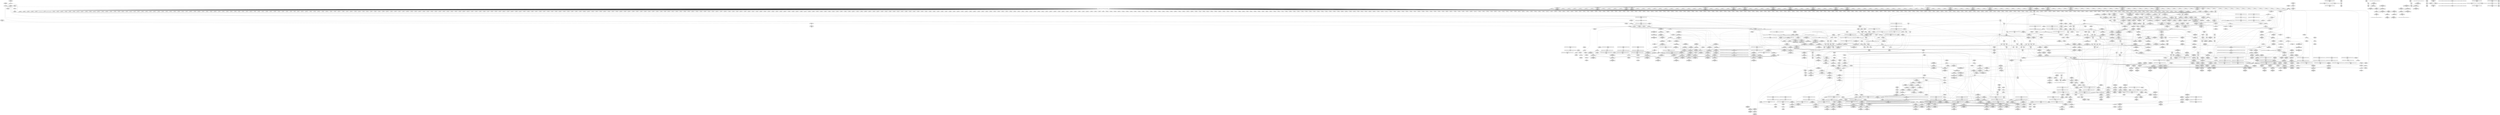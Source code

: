 digraph {
	CE0x4bb73d0 [shape=record,shape=Mrecord,label="{CE0x4bb73d0|i8_1|*Constant*|*SummSink*}"]
	CE0x4bbd020 [shape=record,shape=Mrecord,label="{CE0x4bbd020|common_perm_create:cond|security/apparmor/lsm.c, 251}"]
	CE0x4bd22a0 [shape=record,shape=Mrecord,label="{CE0x4bd22a0|GLOBAL:aa_path_perm|*Constant*}"]
	CE0x4ca10d0 [shape=record,shape=Mrecord,label="{CE0x4ca10d0|i64*_getelementptr_inbounds_(_11_x_i64_,_11_x_i64_*___llvm_gcov_ctr58,_i64_0,_i64_0)|*Constant*}"]
	CE0x4cc1700 [shape=record,shape=Mrecord,label="{CE0x4cc1700|VOIDTB_TE:_CE_158,159_}"]
	CE0x4bc70b0 [shape=record,shape=Mrecord,label="{CE0x4bc70b0|mediated_filesystem:tmp1}"]
	CE0x4c74cf0 [shape=record,shape=Mrecord,label="{CE0x4c74cf0|aa_cred_profile:tmp9|security/apparmor/include/context.h,100|*SummSink*}"]
	CE0x4cc9ef0 [shape=record,shape=Mrecord,label="{CE0x4cc9ef0|i64*_getelementptr_inbounds_(_16_x_i64_,_16_x_i64_*___llvm_gcov_ctr46,_i64_0,_i64_8)|*Constant*|*SummSource*}"]
	CE0x4cafbd0 [shape=record,shape=Mrecord,label="{CE0x4cafbd0|get_current:tmp}"]
	CE0x4d07190 [shape=record,shape=Mrecord,label="{CE0x4d07190|72:_i32,_:_CRE_882,883_}"]
	CE0x4c16a20 [shape=record,shape=Mrecord,label="{CE0x4c16a20|aa_cred_profile:tmp8|security/apparmor/include/context.h,100|*SummSource*}"]
	CE0x4c719b0 [shape=record,shape=Mrecord,label="{CE0x4c719b0|i64_3|*Constant*}"]
	CE0x4bdaef0 [shape=record,shape=Mrecord,label="{CE0x4bdaef0|aa_cred_profile:do.end10|*SummSource*}"]
	CE0x4bda3a0 [shape=record,shape=Mrecord,label="{CE0x4bda3a0|common_perm_create:tmp17|security/apparmor/lsm.c,251}"]
	CE0x4bd81c0 [shape=record,shape=Mrecord,label="{CE0x4bd81c0|common_perm_create:tmp21|security/apparmor/lsm.c,251}"]
	CE0x4c7c300 [shape=record,shape=Mrecord,label="{CE0x4c7c300|aa_path_perm:entry}"]
	CE0x4cfdab0 [shape=record,shape=Mrecord,label="{CE0x4cfdab0|72:_i32,_:_CRE_476,477_}"]
	CE0x4bccc60 [shape=record,shape=Mrecord,label="{CE0x4bccc60|common_perm_create:cond|security/apparmor/lsm.c, 251|*SummSink*}"]
	CE0x4cc00f0 [shape=record,shape=Mrecord,label="{CE0x4cc00f0|aa_cred_profile:tmp34|security/apparmor/include/context.h,101|*SummSource*}"]
	CE0x4bc1680 [shape=record,shape=Mrecord,label="{CE0x4bc1680|common_perm_create:if.end9|*SummSink*}"]
	CE0x4bd3b90 [shape=record,shape=Mrecord,label="{CE0x4bd3b90|common_perm_create:tmp18|security/apparmor/lsm.c,251}"]
	CE0x4ccdbc0 [shape=record,shape=Mrecord,label="{CE0x4ccdbc0|VOIDTB_TE:_CE_153,154_}"]
	CE0x4d02a60 [shape=record,shape=Mrecord,label="{CE0x4d02a60|72:_i32,_:_CRE_604,605_}"]
	CE0x4ca7d00 [shape=record,shape=Mrecord,label="{CE0x4ca7d00|i64*_getelementptr_inbounds_(_11_x_i64_,_11_x_i64_*___llvm_gcov_ctr58,_i64_0,_i64_9)|*Constant*|*SummSource*}"]
	CE0x4cce6b0 [shape=record,shape=Mrecord,label="{CE0x4cce6b0|_call_void_asm_sideeffect_1:_09ud2_0A.pushsection___bug_table,_22a_22_0A2:_09.long_1b_-_2b,_$_0:c_-_2b_0A_09.word_$_1:c_,_0_0A_09.org_2b+$_2:c_0A.popsection_,_i,i,i,_dirflag_,_fpsr_,_flags_(i8*_getelementptr_inbounds_(_36_x_i8_,_36_x_i8_*_.str12,_i32_0,_i32_0),_i32_100,_i64_12)_#2,_!dbg_!15490,_!srcloc_!15493|security/apparmor/include/context.h,100|*SummSource*}"]
	CE0x4ca0fb0 [shape=record,shape=Mrecord,label="{CE0x4ca0fb0|__aa_current_profile:land.lhs.true2|*SummSink*}"]
	CE0x4c0c290 [shape=record,shape=Mrecord,label="{CE0x4c0c290|104:_%struct.inode*,_:_CRE_222,223_}"]
	CE0x4d09b00 [shape=record,shape=Mrecord,label="{CE0x4d09b00|72:_i32,_:_CRE_921,922_}"]
	CE0x4c10170 [shape=record,shape=Mrecord,label="{CE0x4c10170|i64*_getelementptr_inbounds_(_17_x_i64_,_17_x_i64_*___llvm_gcov_ctr60,_i64_0,_i64_14)|*Constant*|*SummSink*}"]
	CE0x4c779b0 [shape=record,shape=Mrecord,label="{CE0x4c779b0|i32_0|*Constant*}"]
	CE0x4bd3770 [shape=record,shape=Mrecord,label="{CE0x4bd3770|i8*_getelementptr_inbounds_(_45_x_i8_,_45_x_i8_*_.str14,_i32_0,_i32_0)|*Constant*}"]
	CE0x4bbbb30 [shape=record,shape=Mrecord,label="{CE0x4bbbb30|i64_4|*Constant*|*SummSink*}"]
	CE0x4c03ee0 [shape=record,shape=Mrecord,label="{CE0x4c03ee0|i64*_getelementptr_inbounds_(_2_x_i64_,_2_x_i64_*___llvm_gcov_ctr55,_i64_0,_i64_0)|*Constant*|*SummSink*}"]
	CE0x4c77a20 [shape=record,shape=Mrecord,label="{CE0x4c77a20|i32_11|*Constant*}"]
	CE0x4cfebe0 [shape=record,shape=Mrecord,label="{CE0x4cfebe0|72:_i32,_:_CRE_508,512_}"]
	CE0x4bb0f40 [shape=record,shape=Mrecord,label="{CE0x4bb0f40|i64_10|*Constant*}"]
	CE0x4c76b60 [shape=record,shape=Mrecord,label="{CE0x4c76b60|common_perm:if.then|*SummSource*}"]
	CE0x4c13e90 [shape=record,shape=Mrecord,label="{CE0x4c13e90|i64*_getelementptr_inbounds_(_16_x_i64_,_16_x_i64_*___llvm_gcov_ctr46,_i64_0,_i64_4)|*Constant*|*SummSource*}"]
	CE0x4cac630 [shape=record,shape=Mrecord,label="{CE0x4cac630|aa_cred_profile:cred|Function::aa_cred_profile&Arg::cred::}"]
	CE0x4cf1f60 [shape=record,shape=Mrecord,label="{CE0x4cf1f60|72:_i32,_:_CRE_104,112_}"]
	CE0x4bb3d20 [shape=record,shape=Mrecord,label="{CE0x4bb3d20|common_perm_create:land.lhs.true|*SummSource*}"]
	CE0x4c71a60 [shape=record,shape=Mrecord,label="{CE0x4c71a60|common_perm:tmp2|security/apparmor/lsm.c,169|*SummSink*}"]
	CE0x4cac5c0 [shape=record,shape=Mrecord,label="{CE0x4cac5c0|aa_cred_profile:entry|*SummSink*}"]
	CE0x4c59fb0 [shape=record,shape=Mrecord,label="{CE0x4c59fb0|VOIDTB_TE:_CE_232,240_}"]
	CE0x4ba6870 [shape=record,shape=Mrecord,label="{CE0x4ba6870|common_perm_create:tmp8|security/apparmor/lsm.c,251|*SummSource*}"]
	CE0x4b94a30 [shape=record,shape=Mrecord,label="{CE0x4b94a30|apparmor_path_mknod:tmp2|*SummSink*}"]
	CE0x4bbb160 [shape=record,shape=Mrecord,label="{CE0x4bbb160|i64*_getelementptr_inbounds_(_17_x_i64_,_17_x_i64_*___llvm_gcov_ctr60,_i64_0,_i64_0)|*Constant*|*SummSink*}"]
	CE0x4c9e850 [shape=record,shape=Mrecord,label="{CE0x4c9e850|i1_true|*Constant*}"]
	CE0x4d0ae50 [shape=record,shape=Mrecord,label="{CE0x4d0ae50|72:_i32,_:_CRE_960,968_}"]
	CE0x4be6e40 [shape=record,shape=Mrecord,label="{CE0x4be6e40|104:_%struct.inode*,_:_CRE_56,64_|*MultipleSource*|security/apparmor/lsm.c,253|*LoadInst*|security/apparmor/lsm.c,253}"]
	CE0x4cf30b0 [shape=record,shape=Mrecord,label="{CE0x4cf30b0|72:_i32,_:_CRE_148,149_}"]
	CE0x4c18070 [shape=record,shape=Mrecord,label="{CE0x4c18070|__aa_current_profile:tmp1}"]
	CE0x4ba6a60 [shape=record,shape=Mrecord,label="{CE0x4ba6a60|common_perm_create:tobool1|security/apparmor/lsm.c,251|*SummSource*}"]
	CE0x4c6e810 [shape=record,shape=Mrecord,label="{CE0x4c6e810|GLOBAL:common_perm|*Constant*|*SummSink*}"]
	CE0x4cf2d80 [shape=record,shape=Mrecord,label="{CE0x4cf2d80|72:_i32,_:_CRE_145,146_}"]
	CE0x4be8c30 [shape=record,shape=Mrecord,label="{CE0x4be8c30|104:_%struct.inode*,_:_CRE_150,151_}"]
	CE0x4cab570 [shape=record,shape=Mrecord,label="{CE0x4cab570|__aa_current_profile:tmp21|security/apparmor/include/context.h,138|*SummSource*}"]
	"CONST[source:1(input),value:2(dynamic)][purpose:{object}][SrcIdx:7]"
	CE0x4bb0da0 [shape=record,shape=Mrecord,label="{CE0x4bb0da0|common_perm_create:tmp6|security/apparmor/lsm.c,251|*SummSink*}"]
	CE0x4c0ced0 [shape=record,shape=Mrecord,label="{CE0x4c0ced0|104:_%struct.inode*,_:_CRE_272,280_|*MultipleSource*|security/apparmor/lsm.c,253|*LoadInst*|security/apparmor/lsm.c,253}"]
	CE0x4cf3a40 [shape=record,shape=Mrecord,label="{CE0x4cf3a40|72:_i32,_:_CRE_157,158_}"]
	CE0x4cf2530 [shape=record,shape=Mrecord,label="{CE0x4cf2530|72:_i32,_:_CRE_137,138_}"]
	CE0x4c0ec40 [shape=record,shape=Mrecord,label="{CE0x4c0ec40|common_perm_create:tmp28|security/apparmor/lsm.c,253|*SummSource*}"]
	CE0x4cc62e0 [shape=record,shape=Mrecord,label="{CE0x4cc62e0|aa_cred_profile:tmp2}"]
	CE0x4be8d60 [shape=record,shape=Mrecord,label="{CE0x4be8d60|104:_%struct.inode*,_:_CRE_151,152_}"]
	CE0x4cf34f0 [shape=record,shape=Mrecord,label="{CE0x4cf34f0|72:_i32,_:_CRE_152,153_}"]
	CE0x4c9a7a0 [shape=record,shape=Mrecord,label="{CE0x4c9a7a0|__aa_current_profile:tmp|*SummSink*}"]
	CE0x4bbf460 [shape=record,shape=Mrecord,label="{CE0x4bbf460|_ret_%struct.task_struct*_%tmp4,_!dbg_!15471|./arch/x86/include/asm/current.h,14|*SummSink*}"]
	CE0x4be9480 [shape=record,shape=Mrecord,label="{CE0x4be9480|104:_%struct.inode*,_:_CRE_157,158_}"]
	CE0x4c7d580 [shape=record,shape=Mrecord,label="{CE0x4c7d580|aa_path_perm:flags|Function::aa_path_perm&Arg::flags::|*SummSource*}"]
	CE0x4ca6670 [shape=record,shape=Mrecord,label="{CE0x4ca6670|i32_138|*Constant*}"]
	CE0x4b9ec10 [shape=record,shape=Mrecord,label="{CE0x4b9ec10|common_perm_create:tmp1|*SummSink*}"]
	CE0x4bbc650 [shape=record,shape=Mrecord,label="{CE0x4bbc650|common_perm_create:tmp10|security/apparmor/lsm.c,251|*SummSource*}"]
	CE0x4bd7ac0 [shape=record,shape=Mrecord,label="{CE0x4bd7ac0|common_perm_create:fsuid|security/apparmor/lsm.c,251}"]
	CE0x4cb22a0 [shape=record,shape=Mrecord,label="{CE0x4cb22a0|0:_%struct.aa_profile*,_:_CMRE_16,24_|*MultipleSource*|security/apparmor/include/context.h,99|*LoadInst*|security/apparmor/include/context.h,99|security/apparmor/include/context.h,100}"]
	CE0x48f87d0 [shape=record,shape=Mrecord,label="{CE0x48f87d0|i32_6|*Constant*|*SummSource*}"]
	CE0x4c9ede0 [shape=record,shape=Mrecord,label="{CE0x4c9ede0|VOIDTB_TE:_CE_72,80_}"]
	CE0x4c04b70 [shape=record,shape=Mrecord,label="{CE0x4c04b70|_call_void_mcount()_#2|*SummSource*}"]
	CE0x4ccf7c0 [shape=record,shape=Mrecord,label="{CE0x4ccf7c0|VOIDTB_TE:_CE_169,170_}"]
	CE0x4cfe550 [shape=record,shape=Mrecord,label="{CE0x4cfe550|72:_i32,_:_CRE_486,487_}"]
	CE0x4cff240 [shape=record,shape=Mrecord,label="{CE0x4cff240|72:_i32,_:_CRE_544,552_}"]
	CE0x4cf9af0 [shape=record,shape=Mrecord,label="{CE0x4cf9af0|72:_i32,_:_CRE_275,276_}"]
	CE0x4b94aa0 [shape=record,shape=Mrecord,label="{CE0x4b94aa0|apparmor_path_mknod:tmp2}"]
	CE0x4d00db0 [shape=record,shape=Mrecord,label="{CE0x4d00db0|72:_i32,_:_CRE_577,578_}"]
	CE0x4c5aef0 [shape=record,shape=Mrecord,label="{CE0x4c5aef0|VOIDTB_TE:_CE_310,311_}"]
	CE0x4c612e0 [shape=record,shape=Mrecord,label="{CE0x4c612e0|VOIDTB_TE:_CE_213,214_}"]
	CE0x4ba1400 [shape=record,shape=Mrecord,label="{CE0x4ba1400|common_perm_create:mask|Function::common_perm_create&Arg::mask::|*SummSource*}"]
	CE0x4ccfab0 [shape=record,shape=Mrecord,label="{CE0x4ccfab0|aa_cred_profile:tmp29|security/apparmor/include/context.h,100|*SummSink*}"]
	CE0x4c77120 [shape=record,shape=Mrecord,label="{CE0x4c77120|common_perm:call|security/apparmor/lsm.c,168|*SummSink*}"]
	CE0x4b9c2d0 [shape=record,shape=Mrecord,label="{CE0x4b9c2d0|GLOBAL:common_perm_create.__warned|Global_var:common_perm_create.__warned|*SummSink*}"]
	CE0x4cabad0 [shape=record,shape=Mrecord,label="{CE0x4cabad0|__aa_current_profile:call4|security/apparmor/include/context.h,138|*SummSource*}"]
	CE0x4d000f0 [shape=record,shape=Mrecord,label="{CE0x4d000f0|72:_i32,_:_CRE_565,566_}"]
	CE0x4beafd0 [shape=record,shape=Mrecord,label="{CE0x4beafd0|104:_%struct.inode*,_:_CRE_180,181_}"]
	CE0x4c74b70 [shape=record,shape=Mrecord,label="{CE0x4c74b70|aa_cred_profile:tmp9|security/apparmor/include/context.h,100|*SummSource*}"]
	CE0x4cfb690 [shape=record,shape=Mrecord,label="{CE0x4cfb690|72:_i32,_:_CRE_301,302_}"]
	CE0x4cf88e0 [shape=record,shape=Mrecord,label="{CE0x4cf88e0|72:_i32,_:_CRE_258,259_}"]
	CE0x4be8920 [shape=record,shape=Mrecord,label="{CE0x4be8920|104:_%struct.inode*,_:_CRE_147,148_}"]
	CE0x4d05840 [shape=record,shape=Mrecord,label="{CE0x4d05840|72:_i32,_:_CRE_816,824_}"]
	CE0x4cc8b40 [shape=record,shape=Mrecord,label="{CE0x4cc8b40|VOIDTB_TE:_CE_91,92_}"]
	CE0x4be9f30 [shape=record,shape=Mrecord,label="{CE0x4be9f30|104:_%struct.inode*,_:_CRE_166,167_}"]
	CE0x4c0c160 [shape=record,shape=Mrecord,label="{CE0x4c0c160|104:_%struct.inode*,_:_CRE_221,222_}"]
	CE0x4cf5f70 [shape=record,shape=Mrecord,label="{CE0x4cf5f70|72:_i32,_:_CRE_192,193_}"]
	CE0x4d011f0 [shape=record,shape=Mrecord,label="{CE0x4d011f0|72:_i32,_:_CRE_581,582_}"]
	CE0x4d09170 [shape=record,shape=Mrecord,label="{CE0x4d09170|72:_i32,_:_CRE_912,913_}"]
	CE0x4caf9b0 [shape=record,shape=Mrecord,label="{CE0x4caf9b0|aa_cred_profile:do.end8}"]
	CE0x4bd8510 [shape=record,shape=Mrecord,label="{CE0x4bd8510|common_perm_create:tmp21|security/apparmor/lsm.c,251|*SummSink*}"]
	CE0x4c192c0 [shape=record,shape=Mrecord,label="{CE0x4c192c0|__aa_current_profile:bb|*SummSink*}"]
	CE0x4cf52b0 [shape=record,shape=Mrecord,label="{CE0x4cf52b0|72:_i32,_:_CRE_180,181_}"]
	CE0x4d0a160 [shape=record,shape=Mrecord,label="{CE0x4d0a160|72:_i32,_:_CRE_927,928_}"]
	CE0x4be41d0 [shape=record,shape=Mrecord,label="{CE0x4be41d0|common_perm_create:tmp26|security/apparmor/lsm.c,253}"]
	CE0x4c17a70 [shape=record,shape=Mrecord,label="{CE0x4c17a70|VOIDTB_TE:_CE_56,64_}"]
	CE0x4bb84d0 [shape=record,shape=Mrecord,label="{CE0x4bb84d0|common_perm_create:tmp32|security/apparmor/lsm.c,253|*SummSink*}"]
	CE0x4cb6410 [shape=record,shape=Mrecord,label="{CE0x4cb6410|VOIDTB_TE:_CE_189,190_}"]
	CE0x4cfdef0 [shape=record,shape=Mrecord,label="{CE0x4cfdef0|72:_i32,_:_CRE_480,481_}"]
	CE0x4cfc5a0 [shape=record,shape=Mrecord,label="{CE0x4cfc5a0|72:_i32,_:_CRE_336,344_}"]
	CE0x4cc3cc0 [shape=record,shape=Mrecord,label="{CE0x4cc3cc0|i64*_getelementptr_inbounds_(_16_x_i64_,_16_x_i64_*___llvm_gcov_ctr46,_i64_0,_i64_7)|*Constant*|*SummSource*}"]
	CE0x4d02400 [shape=record,shape=Mrecord,label="{CE0x4d02400|72:_i32,_:_CRE_598,599_}"]
	CE0x4cf8390 [shape=record,shape=Mrecord,label="{CE0x4cf8390|72:_i32,_:_CRE_253,254_}"]
	CE0x4c9ae60 [shape=record,shape=Mrecord,label="{CE0x4c9ae60|GLOBAL:__llvm_gcov_ctr58|Global_var:__llvm_gcov_ctr58|*SummSink*}"]
	CE0x4cc4740 [shape=record,shape=Mrecord,label="{CE0x4cc4740|_call_void_mcount()_#2|*SummSource*}"]
	CE0x4924f90 [shape=record,shape=Mrecord,label="{CE0x4924f90|common_perm_create:op|Function::common_perm_create&Arg::op::|*SummSink*}"]
	CE0x4cf53c0 [shape=record,shape=Mrecord,label="{CE0x4cf53c0|72:_i32,_:_CRE_181,182_}"]
	CE0x4cc2d50 [shape=record,shape=Mrecord,label="{CE0x4cc2d50|aa_cred_profile:profile11|security/apparmor/include/context.h,101|*SummSink*}"]
	CE0x4cc1c10 [shape=record,shape=Mrecord,label="{CE0x4cc1c10|VOIDTB_TE:_CE_164,165_}"]
	CE0x4cf96b0 [shape=record,shape=Mrecord,label="{CE0x4cf96b0|72:_i32,_:_CRE_271,272_}"]
	CE0x4ca1290 [shape=record,shape=Mrecord,label="{CE0x4ca1290|VOIDTB_TE:_CE_155,156_}"]
	CE0x4cf3b50 [shape=record,shape=Mrecord,label="{CE0x4cf3b50|72:_i32,_:_CRE_158,159_}"]
	CE0x4bb3620 [shape=record,shape=Mrecord,label="{CE0x4bb3620|i32_251|*Constant*}"]
	CE0x4c78290 [shape=record,shape=Mrecord,label="{CE0x4c78290|__aa_current_profile:entry|*SummSink*}"]
	CE0x4cb1a00 [shape=record,shape=Mrecord,label="{CE0x4cb1a00|aa_cred_profile:tmp4|*LoadInst*|security/apparmor/include/context.h,99}"]
	CE0x4cc19f0 [shape=record,shape=Mrecord,label="{CE0x4cc19f0|VOIDTB_TE:_CE_161,162_}"]
	CE0x4cf2200 [shape=record,shape=Mrecord,label="{CE0x4cf2200|72:_i32,_:_CRE_120,128_}"]
	CE0x4b9d520 [shape=record,shape=Mrecord,label="{CE0x4b9d520|apparmor_path_mknod:tmp|*SummSink*}"]
	CE0x4cbd140 [shape=record,shape=Mrecord,label="{CE0x4cbd140|aa_cred_profile:tmp30|security/apparmor/include/context.h,100|*SummSink*}"]
	CE0x4c0f880 [shape=record,shape=Mrecord,label="{CE0x4c0f880|common_perm_create:tmp30|security/apparmor/lsm.c,253|*SummSink*}"]
	CE0x4ccf490 [shape=record,shape=Mrecord,label="{CE0x4ccf490|VOIDTB_TE:_CE_166,167_}"]
	CE0x4d088f0 [shape=record,shape=Mrecord,label="{CE0x4d088f0|72:_i32,_:_CRE_904,905_}"]
	CE0x4bba390 [shape=record,shape=Mrecord,label="{CE0x4bba390|common_perm_create:lor.lhs.false|*SummSource*}"]
	CE0x4becfe0 [shape=record,shape=Mrecord,label="{CE0x4becfe0|104:_%struct.inode*,_:_CRE_207,208_}"]
	CE0x4bd3000 [shape=record,shape=Mrecord,label="{CE0x4bd3000|%struct.vfsmount*_null|*Constant*|*SummSource*}"]
	CE0x4caf5c0 [shape=record,shape=Mrecord,label="{CE0x4caf5c0|aa_cred_profile:tmp17|security/apparmor/include/context.h,100}"]
	CE0x4d04c90 [shape=record,shape=Mrecord,label="{CE0x4d04c90|72:_i32,_:_CRE_712,728_}"]
	CE0x4caefc0 [shape=record,shape=Mrecord,label="{CE0x4caefc0|aa_cred_profile:tmp11|security/apparmor/include/context.h,100|*SummSink*}"]
	CE0x4c8d560 [shape=record,shape=Mrecord,label="{CE0x4c8d560|__aa_current_profile:if.end|*SummSource*}"]
	CE0x4bd7560 [shape=record,shape=Mrecord,label="{CE0x4bd7560|i32_10|*Constant*|*SummSource*}"]
	CE0x4bb7fe0 [shape=record,shape=Mrecord,label="{CE0x4bb7fe0|common_perm_create:tmp31|security/apparmor/lsm.c,253|*SummSink*}"]
	CE0x4cf73d0 [shape=record,shape=Mrecord,label="{CE0x4cf73d0|72:_i32,_:_CRE_224,232_}"]
	CE0x4b9a950 [shape=record,shape=Mrecord,label="{CE0x4b9a950|apparmor_path_mknod:dir|Function::apparmor_path_mknod&Arg::dir::|*SummSink*}"]
	CE0x4bbba50 [shape=record,shape=Mrecord,label="{CE0x4bbba50|i64_4|*Constant*|*SummSource*}"]
	CE0x4c5c320 [shape=record,shape=Mrecord,label="{CE0x4c5c320|72:_i32,_:_CRE_48,56_}"]
	CE0x4bc2af0 [shape=record,shape=Mrecord,label="{CE0x4bc2af0|common_perm_create:tmp14|security/apparmor/lsm.c,251|*SummSource*}"]
	CE0x4c7cf10 [shape=record,shape=Mrecord,label="{CE0x4c7cf10|aa_path_perm:path|Function::aa_path_perm&Arg::path::}"]
	CE0x4c5abf0 [shape=record,shape=Mrecord,label="{CE0x4c5abf0|VOIDTB_TE:_CE_307,308_}"]
	CE0x4bbab90 [shape=record,shape=Mrecord,label="{CE0x4bbab90|%struct.task_struct*_(%struct.task_struct**)*_asm_movq_%gs:$_1:P_,$0_,_r,im,_dirflag_,_fpsr_,_flags_|*SummSink*}"]
	CE0x4bc1f60 [shape=record,shape=Mrecord,label="{CE0x4bc1f60|common_perm_create:if.then|*SummSource*}"]
	CE0x4b9bcd0 [shape=record,shape=Mrecord,label="{CE0x4b9bcd0|i64_1|*Constant*}"]
	CE0x4c139e0 [shape=record,shape=Mrecord,label="{CE0x4c139e0|common_perm:error.0}"]
	CE0x4cadc80 [shape=record,shape=Mrecord,label="{CE0x4cadc80|aa_cred_profile:lnot2|security/apparmor/include/context.h,100}"]
	CE0x4cfaf20 [shape=record,shape=Mrecord,label="{CE0x4cfaf20|72:_i32,_:_CRE_294,295_}"]
	CE0x4c1d070 [shape=record,shape=Mrecord,label="{CE0x4c1d070|get_current:bb|*SummSource*}"]
	CE0x4c7f060 [shape=record,shape=Mrecord,label="{CE0x4c7f060|common_perm_dir_dentry:bb}"]
	CE0x4cf9e20 [shape=record,shape=Mrecord,label="{CE0x4cf9e20|72:_i32,_:_CRE_278,279_}"]
	CE0x4d0b590 [shape=record,shape=Mrecord,label="{CE0x4d0b590|72:_i32,_:_CRE_981,982_}"]
	CE0x4cb4070 [shape=record,shape=Mrecord,label="{CE0x4cb4070|aa_cred_profile:tmp|*SummSink*}"]
	CE0x4bc13e0 [shape=record,shape=Mrecord,label="{CE0x4bc13e0|common_perm_create:if.end9}"]
	CE0x4c77220 [shape=record,shape=Mrecord,label="{CE0x4c77220|GLOBAL:__aa_current_profile|*Constant*|*SummSource*}"]
	CE0x4caf460 [shape=record,shape=Mrecord,label="{CE0x4caf460|aa_cred_profile:tmp16|security/apparmor/include/context.h,100|*SummSink*}"]
	CE0x4cd1230 [shape=record,shape=Mrecord,label="{CE0x4cd1230|aa_cred_profile:bb}"]
	CE0x4be9cd0 [shape=record,shape=Mrecord,label="{CE0x4be9cd0|104:_%struct.inode*,_:_CRE_164,165_}"]
	CE0x4c04920 [shape=record,shape=Mrecord,label="{CE0x4c04920|_call_void_mcount()_#2}"]
	CE0x4cbd060 [shape=record,shape=Mrecord,label="{CE0x4cbd060|aa_cred_profile:tmp30|security/apparmor/include/context.h,100}"]
	CE0x4d02950 [shape=record,shape=Mrecord,label="{CE0x4d02950|72:_i32,_:_CRE_603,604_}"]
	CE0x4cc6350 [shape=record,shape=Mrecord,label="{CE0x4cc6350|aa_cred_profile:tmp2|*SummSource*}"]
	CE0x4cfecf0 [shape=record,shape=Mrecord,label="{CE0x4cfecf0|72:_i32,_:_CRE_512,520_}"]
	CE0x4cfdcd0 [shape=record,shape=Mrecord,label="{CE0x4cfdcd0|72:_i32,_:_CRE_478,479_}"]
	CE0x4ca0ee0 [shape=record,shape=Mrecord,label="{CE0x4ca0ee0|__aa_current_profile:land.lhs.true2|*SummSource*}"]
	CE0x4bd5630 [shape=record,shape=Mrecord,label="{CE0x4bd5630|i32_10|*Constant*}"]
	CE0x4ca4ec0 [shape=record,shape=Mrecord,label="{CE0x4ca4ec0|i8_1|*Constant*}"]
	CE0x4c3daa0 [shape=record,shape=Mrecord,label="{CE0x4c3daa0|aa_cred_profile:tmp24|security/apparmor/include/context.h,100}"]
	CE0x4c0b580 [shape=record,shape=Mrecord,label="{CE0x4c0b580|104:_%struct.inode*,_:_CRE_211,212_}"]
	CE0x4cf4700 [shape=record,shape=Mrecord,label="{CE0x4cf4700|72:_i32,_:_CRE_169,170_}"]
	CE0x4bb8670 [shape=record,shape=Mrecord,label="{CE0x4bb8670|i64*_getelementptr_inbounds_(_17_x_i64_,_17_x_i64_*___llvm_gcov_ctr60,_i64_0,_i64_14)|*Constant*|*SummSource*}"]
	CE0x4d040b0 [shape=record,shape=Mrecord,label="{CE0x4d040b0|72:_i32,_:_CRE_632,640_}"]
	CE0x4c9f4b0 [shape=record,shape=Mrecord,label="{CE0x4c9f4b0|%struct.aa_task_cxt*_null|*Constant*|*SummSink*}"]
	CE0x4c7c500 [shape=record,shape=Mrecord,label="{CE0x4c7c500|aa_path_perm:entry|*SummSink*}"]
	CE0x4be3c50 [shape=record,shape=Mrecord,label="{CE0x4be3c50|common_perm_create:tmp25|security/apparmor/lsm.c,253}"]
	CE0x4cba960 [shape=record,shape=Mrecord,label="{CE0x4cba960|aa_cred_profile:tmp15|security/apparmor/include/context.h,100|*SummSink*}"]
	CE0x4cb7ea0 [shape=record,shape=Mrecord,label="{CE0x4cb7ea0|aa_cred_profile:security|security/apparmor/include/context.h,99|*SummSource*}"]
	CE0x4bc3330 [shape=record,shape=Mrecord,label="{CE0x4bc3330|i64*_getelementptr_inbounds_(_17_x_i64_,_17_x_i64_*___llvm_gcov_ctr60,_i64_0,_i64_8)|*Constant*}"]
	CE0x4cbe330 [shape=record,shape=Mrecord,label="{CE0x4cbe330|aa_cred_profile:tmp27|security/apparmor/include/context.h,100|*SummSource*}"]
	CE0x4bcb330 [shape=record,shape=Mrecord,label="{CE0x4bcb330|common_perm_create:return}"]
	CE0x4bd9e70 [shape=record,shape=Mrecord,label="{CE0x4bd9e70|common_perm_create:tmp22|*LoadInst*|security/apparmor/lsm.c,253|*SummSource*}"]
	CE0x4bc7d20 [shape=record,shape=Mrecord,label="{CE0x4bc7d20|i64*_getelementptr_inbounds_(_2_x_i64_,_2_x_i64_*___llvm_gcov_ctr112,_i64_0,_i64_1)|*Constant*}"]
	CE0x4c15bd0 [shape=record,shape=Mrecord,label="{CE0x4c15bd0|__aa_current_profile:tmp3|*SummSink*}"]
	CE0x4bd9cd0 [shape=record,shape=Mrecord,label="{CE0x4bd9cd0|0:_%struct.vfsmount*,_8:_%struct.dentry*,_:_CRE_0,8_|*MultipleSource*|Function::apparmor_path_mknod&Arg::dir::|Function::common_perm_create&Arg::dir::|security/apparmor/lsm.c,253}"]
	CE0x4cf2830 [shape=record,shape=Mrecord,label="{CE0x4cf2830|72:_i32,_:_CRE_140,141_}"]
	CE0x4c06870 [shape=record,shape=Mrecord,label="{CE0x4c06870|__aa_current_profile:tmp6|security/apparmor/include/context.h,138|*SummSink*}"]
	CE0x4bba930 [shape=record,shape=Mrecord,label="{CE0x4bba930|common_perm_create:if.end}"]
	CE0x4ba6d70 [shape=record,shape=Mrecord,label="{CE0x4ba6d70|i64_5|*Constant*|*SummSource*}"]
	CE0x4ba83d0 [shape=record,shape=Mrecord,label="{CE0x4ba83d0|common_perm_create:tmp4|security/apparmor/lsm.c,251|*SummSource*}"]
	CE0x4cf2420 [shape=record,shape=Mrecord,label="{CE0x4cf2420|72:_i32,_:_CRE_136,137_}"]
	CE0x4c7e4d0 [shape=record,shape=Mrecord,label="{CE0x4c7e4d0|mediated_filesystem:tobool|security/apparmor/include/apparmor.h,117|*SummSource*}"]
	CE0x4cf7c20 [shape=record,shape=Mrecord,label="{CE0x4cf7c20|72:_i32,_:_CRE_246,247_}"]
	CE0x4c031f0 [shape=record,shape=Mrecord,label="{CE0x4c031f0|mediated_filesystem:tmp4|*LoadInst*|security/apparmor/include/apparmor.h,117|*SummSink*}"]
	CE0x4c167c0 [shape=record,shape=Mrecord,label="{CE0x4c167c0|aa_cred_profile:tmp7|security/apparmor/include/context.h,100|*SummSink*}"]
	CE0x4c8e0b0 [shape=record,shape=Mrecord,label="{CE0x4c8e0b0|aa_cred_profile:tmp6|security/apparmor/include/context.h,100|*SummSink*}"]
	CE0x4ca4d00 [shape=record,shape=Mrecord,label="{CE0x4ca4d00|__aa_current_profile:tmp16|security/apparmor/include/context.h,138|*SummSink*}"]
	CE0x4b9eda0 [shape=record,shape=Mrecord,label="{CE0x4b9eda0|apparmor_path_mknod:tmp3|*SummSink*}"]
	CE0x4cacf30 [shape=record,shape=Mrecord,label="{CE0x4cacf30|_ret_%struct.aa_profile*_%tmp34,_!dbg_!15510|security/apparmor/include/context.h,101|*SummSink*}"]
	CE0x4cb5650 [shape=record,shape=Mrecord,label="{CE0x4cb5650|VOIDTB_TE:_CE_180,181_}"]
	CE0x4b9c400 [shape=record,shape=Mrecord,label="{CE0x4b9c400|common_perm_create:tobool1|security/apparmor/lsm.c,251}"]
	CE0x4ca67f0 [shape=record,shape=Mrecord,label="{CE0x4ca67f0|i32_138|*Constant*|*SummSource*}"]
	CE0x4d03720 [shape=record,shape=Mrecord,label="{CE0x4d03720|72:_i32,_:_CRE_616,617_}"]
	CE0x4cb71b0 [shape=record,shape=Mrecord,label="{CE0x4cb71b0|VOIDTB_TE:_CE_198,199_}"]
	"CONST[source:1(input),value:2(dynamic)][purpose:{object}][SrcIdx:2]"
	CE0x4cf75f0 [shape=record,shape=Mrecord,label="{CE0x4cf75f0|72:_i32,_:_CRE_240,241_}"]
	CE0x4ca47e0 [shape=record,shape=Mrecord,label="{CE0x4ca47e0|i64*_getelementptr_inbounds_(_11_x_i64_,_11_x_i64_*___llvm_gcov_ctr58,_i64_0,_i64_8)|*Constant*|*SummSink*}"]
	CE0x4c190d0 [shape=record,shape=Mrecord,label="{CE0x4c190d0|__aa_current_profile:bb}"]
	CE0x4bd2740 [shape=record,shape=Mrecord,label="{CE0x4bd2740|GLOBAL:aa_path_perm|*Constant*|*SummSink*}"]
	CE0x4bcb7e0 [shape=record,shape=Mrecord,label="{CE0x4bcb7e0|aa_cred_profile:tmp7|security/apparmor/include/context.h,100|*SummSource*}"]
	CE0x4bbc780 [shape=record,shape=Mrecord,label="{CE0x4bbc780|common_perm_create:tmp10|security/apparmor/lsm.c,251|*SummSink*}"]
	CE0x4d033f0 [shape=record,shape=Mrecord,label="{CE0x4d033f0|72:_i32,_:_CRE_613,614_}"]
	CE0x4b9cfc0 [shape=record,shape=Mrecord,label="{CE0x4b9cfc0|common_perm_create:tmp12|security/apparmor/lsm.c,251|*SummSink*}"]
	CE0x4d01b80 [shape=record,shape=Mrecord,label="{CE0x4d01b80|72:_i32,_:_CRE_590,591_}"]
	CE0x4926790 [shape=record,shape=Mrecord,label="{CE0x4926790|apparmor_path_mknod:dentry|Function::apparmor_path_mknod&Arg::dentry::}"]
	CE0x4bce540 [shape=record,shape=Mrecord,label="{CE0x4bce540|common_perm_create:tobool5|security/apparmor/lsm.c,253|*SummSink*}"]
	CE0x4cf4a30 [shape=record,shape=Mrecord,label="{CE0x4cf4a30|72:_i32,_:_CRE_172,173_}"]
	CE0x4c0d810 [shape=record,shape=Mrecord,label="{CE0x4c0d810|104:_%struct.inode*,_:_CRE_305,306_}"]
	CE0x4cb5980 [shape=record,shape=Mrecord,label="{CE0x4cb5980|VOIDTB_TE:_CE_183,184_}"]
	CE0x4cf97c0 [shape=record,shape=Mrecord,label="{CE0x4cf97c0|72:_i32,_:_CRE_272,273_}"]
	CE0x4ba1f50 [shape=record,shape=Mrecord,label="{CE0x4ba1f50|common_perm_create:dentry|Function::common_perm_create&Arg::dentry::|*SummSource*}"]
	CE0x4c79c30 [shape=record,shape=Mrecord,label="{CE0x4c79c30|GLOBAL:__llvm_gcov_ctr57|Global_var:__llvm_gcov_ctr57|*SummSource*}"]
	CE0x4d07d40 [shape=record,shape=Mrecord,label="{CE0x4d07d40|72:_i32,_:_CRE_893,894_}"]
	CE0x4c8ed60 [shape=record,shape=Mrecord,label="{CE0x4c8ed60|__aa_current_profile:tmp7|security/apparmor/include/context.h,138|*SummSink*}"]
	CE0x4cabde0 [shape=record,shape=Mrecord,label="{CE0x4cabde0|GLOBAL:aa_cred_profile|*Constant*}"]
	CE0x4cf55e0 [shape=record,shape=Mrecord,label="{CE0x4cf55e0|72:_i32,_:_CRE_183,184_}"]
	CE0x4c6f950 [shape=record,shape=Mrecord,label="{CE0x4c6f950|common_perm:cond|Function::common_perm&Arg::cond::}"]
	CE0x4be3910 [shape=record,shape=Mrecord,label="{CE0x4be3910|common_perm_create:tmp24|security/apparmor/lsm.c,253}"]
	CE0x4c74450 [shape=record,shape=Mrecord,label="{CE0x4c74450|aa_cred_profile:do.body|*SummSource*}"]
	CE0x4ccb5b0 [shape=record,shape=Mrecord,label="{CE0x4ccb5b0|i64*_getelementptr_inbounds_(_16_x_i64_,_16_x_i64_*___llvm_gcov_ctr46,_i64_0,_i64_1)|*Constant*|*SummSink*}"]
	CE0x4ba7b20 [shape=record,shape=Mrecord,label="{CE0x4ba7b20|i64_2|*Constant*}"]
	CE0x4ca0740 [shape=record,shape=Mrecord,label="{CE0x4ca0740|__aa_current_profile:do.body|*SummSource*}"]
	CE0x4c5b880 [shape=record,shape=Mrecord,label="{CE0x4c5b880|VOIDTB_TE:_CE_319,320_}"]
	CE0x4b9db20 [shape=record,shape=Mrecord,label="{CE0x4b9db20|i32_16|*Constant*}"]
	CE0x4cfb580 [shape=record,shape=Mrecord,label="{CE0x4cfb580|72:_i32,_:_CRE_300,301_}"]
	CE0x4bc7bd0 [shape=record,shape=Mrecord,label="{CE0x4bc7bd0|get_current:tmp|*SummSink*}"]
	CE0x4bd8eb0 [shape=record,shape=Mrecord,label="{CE0x4bd8eb0|common_perm_create:mode4|security/apparmor/lsm.c,251|*SummSink*}"]
	CE0x4c109d0 [shape=record,shape=Mrecord,label="{CE0x4c109d0|common_perm_create:tmp33|security/apparmor/lsm.c,254|*SummSink*}"]
	CE0x4c7cbb0 [shape=record,shape=Mrecord,label="{CE0x4c7cbb0|aa_path_perm:profile|Function::aa_path_perm&Arg::profile::|*SummSource*}"]
	CE0x4bda410 [shape=record,shape=Mrecord,label="{CE0x4bda410|common_perm_create:tmp17|security/apparmor/lsm.c,251|*SummSource*}"]
	CE0x4cf4810 [shape=record,shape=Mrecord,label="{CE0x4cf4810|72:_i32,_:_CRE_170,171_}"]
	CE0x4c0f2c0 [shape=record,shape=Mrecord,label="{CE0x4c0f2c0|common_perm_create:tmp29|security/apparmor/lsm.c,253}"]
	CE0x4c7c7e0 [shape=record,shape=Mrecord,label="{CE0x4c7c7e0|aa_path_perm:op|Function::aa_path_perm&Arg::op::|*SummSource*}"]
	CE0x4c824e0 [shape=record,shape=Mrecord,label="{CE0x4c824e0|common_perm_dir_dentry:tmp4|*LoadInst*|security/apparmor/lsm.c,189|*SummSource*}"]
	CE0x4d0a5a0 [shape=record,shape=Mrecord,label="{CE0x4d0a5a0|72:_i32,_:_CRE_931,932_}"]
	CE0x4ccf380 [shape=record,shape=Mrecord,label="{CE0x4ccf380|VOIDTB_TE:_CE_165,166_}"]
	CE0x4c6ec00 [shape=record,shape=Mrecord,label="{CE0x4c6ec00|common_perm:op|Function::common_perm&Arg::op::}"]
	CE0x4c4b7e0 [shape=record,shape=Mrecord,label="{CE0x4c4b7e0|80:_i64,_:_CRE_80,88_|*MultipleSource*|*LoadInst*|security/apparmor/include/apparmor.h,117|security/apparmor/include/apparmor.h,117}"]
	CE0x4be8610 [shape=record,shape=Mrecord,label="{CE0x4be8610|104:_%struct.inode*,_:_CRE_145,146_}"]
	CE0x4b934b0 [shape=record,shape=Mrecord,label="{CE0x4b934b0|apparmor_path_mknod:entry|*SummSink*}"]
	CE0x4c19c60 [shape=record,shape=Mrecord,label="{CE0x4c19c60|common_perm_dir_dentry:op|Function::common_perm_dir_dentry&Arg::op::|*SummSource*}"]
	CE0x4c132a0 [shape=record,shape=Mrecord,label="{CE0x4c132a0|aa_path_perm:cond|Function::aa_path_perm&Arg::cond::|*SummSource*}"]
	CE0x4c81af0 [shape=record,shape=Mrecord,label="{CE0x4c81af0|common_perm_dir_dentry:mnt|security/apparmor/lsm.c,189|*SummSource*}"]
	CE0x4c80c30 [shape=record,shape=Mrecord,label="{CE0x4c80c30|_call_void_mcount()_#2|*SummSource*}"]
	CE0x4cfd7b0 [shape=record,shape=Mrecord,label="{CE0x4cfd7b0|72:_i32,_:_CRE_473,474_}"]
	CE0x4c06430 [shape=record,shape=Mrecord,label="{CE0x4c06430|i64*_getelementptr_inbounds_(_2_x_i64_,_2_x_i64_*___llvm_gcov_ctr55,_i64_0,_i64_0)|*Constant*|*SummSource*}"]
	CE0x4bd5c70 [shape=record,shape=Mrecord,label="{CE0x4bd5c70|i64*_getelementptr_inbounds_(_17_x_i64_,_17_x_i64_*___llvm_gcov_ctr60,_i64_0,_i64_9)|*Constant*}"]
	CE0x4bc3710 [shape=record,shape=Mrecord,label="{CE0x4bc3710|%struct.task_struct*_(%struct.task_struct**)*_asm_movq_%gs:$_1:P_,$0_,_r,im,_dirflag_,_fpsr_,_flags_}"]
	CE0x4cff980 [shape=record,shape=Mrecord,label="{CE0x4cff980|72:_i32,_:_CRE_558,559_}"]
	CE0x4d04520 [shape=record,shape=Mrecord,label="{CE0x4d04520|72:_i32,_:_CRE_664,672_}"]
	CE0x4c163b0 [shape=record,shape=Mrecord,label="{CE0x4c163b0|__aa_current_profile:tmp4|security/apparmor/include/context.h,138|*SummSink*}"]
	CE0x4b9ecd0 [shape=record,shape=Mrecord,label="{CE0x4b9ecd0|apparmor_path_mknod:tmp3|*SummSource*}"]
	CE0x4bbbfb0 [shape=record,shape=Mrecord,label="{CE0x4bbbfb0|mediated_filesystem:entry|*SummSink*}"]
	CE0x4ca6860 [shape=record,shape=Mrecord,label="{CE0x4ca6860|i32_138|*Constant*|*SummSink*}"]
	CE0x4be9940 [shape=record,shape=Mrecord,label="{CE0x4be9940|104:_%struct.inode*,_:_CRE_161,162_}"]
	CE0x4bceb20 [shape=record,shape=Mrecord,label="{CE0x4bceb20|i64_2|*Constant*|*SummSink*}"]
	CE0x4c99400 [shape=record,shape=Mrecord,label="{CE0x4c99400|__aa_current_profile:tmp3|*SummSource*}"]
	CE0x4c7ee90 [shape=record,shape=Mrecord,label="{CE0x4c7ee90|mediated_filesystem:lnot|security/apparmor/include/apparmor.h,117|*SummSink*}"]
	CE0x4c59b70 [shape=record,shape=Mrecord,label="{CE0x4c59b70|VOIDTB_TE:_CE_221,222_}"]
	CE0x4c827d0 [shape=record,shape=Mrecord,label="{CE0x4c827d0|common_perm_dir_dentry:tmp4|*LoadInst*|security/apparmor/lsm.c,189}"]
	CE0x4c85660 [shape=record,shape=Mrecord,label="{CE0x4c85660|i64_-2147483648|*Constant*|*SummSink*}"]
	CE0x4cf74e0 [shape=record,shape=Mrecord,label="{CE0x4cf74e0|72:_i32,_:_CRE_232,236_}"]
	CE0x4cffcb0 [shape=record,shape=Mrecord,label="{CE0x4cffcb0|72:_i32,_:_CRE_561,562_}"]
	CE0x4d08f50 [shape=record,shape=Mrecord,label="{CE0x4d08f50|72:_i32,_:_CRE_910,911_}"]
	CE0x4cfa590 [shape=record,shape=Mrecord,label="{CE0x4cfa590|72:_i32,_:_CRE_285,286_}"]
	CE0x4c8d0c0 [shape=record,shape=Mrecord,label="{CE0x4c8d0c0|i64*_getelementptr_inbounds_(_5_x_i64_,_5_x_i64_*___llvm_gcov_ctr57,_i64_0,_i64_4)|*Constant*|*SummSink*}"]
	CE0x4b93160 [shape=record,shape=Mrecord,label="{CE0x4b93160|_call_void_mcount()_#2|*SummSource*}"]
	CE0x4bbaa60 [shape=record,shape=Mrecord,label="{CE0x4bbaa60|common_perm_create:if.end|*SummSource*}"]
	CE0x4d08c20 [shape=record,shape=Mrecord,label="{CE0x4d08c20|72:_i32,_:_CRE_907,908_}"]
	CE0x4ca7c90 [shape=record,shape=Mrecord,label="{CE0x4ca7c90|i64*_getelementptr_inbounds_(_11_x_i64_,_11_x_i64_*___llvm_gcov_ctr58,_i64_0,_i64_9)|*Constant*}"]
	CE0x4c19d80 [shape=record,shape=Mrecord,label="{CE0x4c19d80|common_perm_dir_dentry:op|Function::common_perm_dir_dentry&Arg::op::|*SummSink*}"]
	CE0x4bbd1f0 [shape=record,shape=Mrecord,label="{CE0x4bbd1f0|i64*_getelementptr_inbounds_(_17_x_i64_,_17_x_i64_*___llvm_gcov_ctr60,_i64_0,_i64_1)|*Constant*|*SummSource*}"]
	CE0x4ca0940 [shape=record,shape=Mrecord,label="{CE0x4ca0940|__aa_current_profile:land.lhs.true2}"]
	CE0x4cf2640 [shape=record,shape=Mrecord,label="{CE0x4cf2640|72:_i32,_:_CRE_138,139_}"]
	CE0x4bbb9e0 [shape=record,shape=Mrecord,label="{CE0x4bbb9e0|i64_4|*Constant*}"]
	CE0x4bd8400 [shape=record,shape=Mrecord,label="{CE0x4bd8400|common_perm_create:tmp21|security/apparmor/lsm.c,251|*SummSource*}"]
	CE0x4c514f0 [shape=record,shape=Mrecord,label="{CE0x4c514f0|mediated_filesystem:s_flags|security/apparmor/include/apparmor.h,117}"]
	CE0x4c1ae70 [shape=record,shape=Mrecord,label="{CE0x4c1ae70|common_perm_dir_dentry:cond|Function::common_perm_dir_dentry&Arg::cond::|*SummSource*}"]
	CE0x4c989c0 [shape=record,shape=Mrecord,label="{CE0x4c989c0|i64*_getelementptr_inbounds_(_11_x_i64_,_11_x_i64_*___llvm_gcov_ctr58,_i64_0,_i64_6)|*Constant*|*SummSink*}"]
	CE0x4c9eb30 [shape=record,shape=Mrecord,label="{CE0x4c9eb30|aa_cred_profile:tmp10|security/apparmor/include/context.h,100}"]
	CE0x4beb490 [shape=record,shape=Mrecord,label="{CE0x4beb490|104:_%struct.inode*,_:_CRE_184,185_}"]
	CE0x4bbbe40 [shape=record,shape=Mrecord,label="{CE0x4bbbe40|mediated_filesystem:entry|*SummSource*}"]
	CE0x4ccd080 [shape=record,shape=Mrecord,label="{CE0x4ccd080|aa_cred_profile:tobool4|security/apparmor/include/context.h,100|*SummSource*}"]
	CE0x4c18ae0 [shape=record,shape=Mrecord,label="{CE0x4c18ae0|i64_4|*Constant*}"]
	CE0x4d01630 [shape=record,shape=Mrecord,label="{CE0x4d01630|72:_i32,_:_CRE_585,586_}"]
	CE0x4bb4a10 [shape=record,shape=Mrecord,label="{CE0x4bb4a10|i32_10|*Constant*}"]
	CE0x4d022f0 [shape=record,shape=Mrecord,label="{CE0x4d022f0|72:_i32,_:_CRE_597,598_}"]
	CE0x4b98870 [shape=record,shape=Mrecord,label="{CE0x4b98870|apparmor_path_mknod:tmp}"]
	CE0x4c99980 [shape=record,shape=Mrecord,label="{CE0x4c99980|__aa_current_profile:land.lhs.true}"]
	CE0x4c5a640 [shape=record,shape=Mrecord,label="{CE0x4c5a640|VOIDTB_TE:_CE_280,288_}"]
	CE0x4c9aaa0 [shape=record,shape=Mrecord,label="{CE0x4c9aaa0|VOIDTB_TE:_CE_24,40_}"]
	CE0x4d03b60 [shape=record,shape=Mrecord,label="{CE0x4d03b60|72:_i32,_:_CRE_620,621_}"]
	CE0x4c13840 [shape=record,shape=Mrecord,label="{CE0x4c13840|_ret_i32_%call17,_!dbg_!15526|security/apparmor/file.c,307|*SummSink*}"]
	CE0x4c17ae0 [shape=record,shape=Mrecord,label="{CE0x4c17ae0|VOIDTB_TE:_CE_64,72_}"]
	CE0x4c19590 [shape=record,shape=Mrecord,label="{CE0x4c19590|common_perm_dir_dentry:entry|*SummSource*}"]
	CE0x4d0b480 [shape=record,shape=Mrecord,label="{CE0x4d0b480|72:_i32,_:_CRE_980,981_}"]
	CE0x4bd9860 [shape=record,shape=Mrecord,label="{CE0x4bd9860|common_perm_create:mnt|security/apparmor/lsm.c,253|*SummSink*}"]
	CE0x4ba9840 [shape=record,shape=Mrecord,label="{CE0x4ba9840|common_perm_create:tmp2|*SummSource*}"]
	CE0x4c616c0 [shape=record,shape=Mrecord,label="{CE0x4c616c0|i64_-2147483648|*Constant*}"]
	CE0x4be6860 [shape=record,shape=Mrecord,label="{CE0x4be6860|104:_%struct.inode*,_:_CRE_24,40_|*MultipleSource*|security/apparmor/lsm.c,253|*LoadInst*|security/apparmor/lsm.c,253}"]
	CE0x4cf8c10 [shape=record,shape=Mrecord,label="{CE0x4cf8c10|72:_i32,_:_CRE_261,262_}"]
	CE0x4bd4b60 [shape=record,shape=Mrecord,label="{CE0x4bd4b60|get_current:entry|*SummSource*}"]
	CE0x4c99060 [shape=record,shape=Mrecord,label="{CE0x4c99060|get_current:tmp4|./arch/x86/include/asm/current.h,14}"]
	CE0x4c05830 [shape=record,shape=Mrecord,label="{CE0x4c05830|i32_0|*Constant*}"]
	CE0x4d07c30 [shape=record,shape=Mrecord,label="{CE0x4d07c30|72:_i32,_:_CRE_892,893_}"]
	CE0x4bea8b0 [shape=record,shape=Mrecord,label="{CE0x4bea8b0|104:_%struct.inode*,_:_CRE_174,175_}"]
	CE0x4beab10 [shape=record,shape=Mrecord,label="{CE0x4beab10|104:_%struct.inode*,_:_CRE_176,177_}"]
	CE0x4bcd0b0 [shape=record,shape=Mrecord,label="{CE0x4bcd0b0|__aa_current_profile:call|security/apparmor/include/context.h,138}"]
	CE0x4d07e50 [shape=record,shape=Mrecord,label="{CE0x4d07e50|72:_i32,_:_CRE_894,895_}"]
	CE0x4cb5760 [shape=record,shape=Mrecord,label="{CE0x4cb5760|VOIDTB_TE:_CE_181,182_}"]
	CE0x4cb5cb0 [shape=record,shape=Mrecord,label="{CE0x4cb5cb0|VOIDTB_TE:_CE_186,187_}"]
	CE0x4d03c70 [shape=record,shape=Mrecord,label="{CE0x4d03c70|72:_i32,_:_CRE_621,622_}"]
	CE0x4cb0470 [shape=record,shape=Mrecord,label="{CE0x4cb0470|aa_cred_profile:tmp16|security/apparmor/include/context.h,100|*SummSource*}"]
	CE0x4cb99d0 [shape=record,shape=Mrecord,label="{CE0x4cb99d0|aa_cred_profile:security|security/apparmor/include/context.h,99}"]
	CE0x4bd5330 [shape=record,shape=Mrecord,label="{CE0x4bd5330|common_perm_create:cred|security/apparmor/lsm.c,251|*SummSource*}"]
	CE0x4bba540 [shape=record,shape=Mrecord,label="{CE0x4bba540|common_perm_create:bb|*SummSource*}"]
	CE0x4bea3f0 [shape=record,shape=Mrecord,label="{CE0x4bea3f0|104:_%struct.inode*,_:_CRE_170,171_}"]
	CE0x4be6270 [shape=record,shape=Mrecord,label="{CE0x4be6270|104:_%struct.inode*,_:_CRE_8,12_|*MultipleSource*|security/apparmor/lsm.c,253|*LoadInst*|security/apparmor/lsm.c,253}"]
	CE0x4d08070 [shape=record,shape=Mrecord,label="{CE0x4d08070|72:_i32,_:_CRE_896,897_}"]
	CE0x4cfe330 [shape=record,shape=Mrecord,label="{CE0x4cfe330|72:_i32,_:_CRE_484,485_}"]
	CE0x4bc85e0 [shape=record,shape=Mrecord,label="{CE0x4bc85e0|i64*_getelementptr_inbounds_(_2_x_i64_,_2_x_i64_*___llvm_gcov_ctr55,_i64_0,_i64_1)|*Constant*|*SummSource*}"]
	CE0x4cf2fa0 [shape=record,shape=Mrecord,label="{CE0x4cf2fa0|72:_i32,_:_CRE_147,148_}"]
	CE0x4c996c0 [shape=record,shape=Mrecord,label="{CE0x4c996c0|aa_cred_profile:tmp9|security/apparmor/include/context.h,100}"]
	CE0x4c06bc0 [shape=record,shape=Mrecord,label="{CE0x4c06bc0|GLOBAL:current_task|Global_var:current_task}"]
	CE0x4cf7e40 [shape=record,shape=Mrecord,label="{CE0x4cf7e40|72:_i32,_:_CRE_248,249_}"]
	CE0x4d03500 [shape=record,shape=Mrecord,label="{CE0x4d03500|72:_i32,_:_CRE_614,615_}"]
	CE0x4bb67e0 [shape=record,shape=Mrecord,label="{CE0x4bb67e0|i8_1|*Constant*}"]
	CE0x4bc3080 [shape=record,shape=Mrecord,label="{CE0x4bc3080|i1_true|*Constant*|*SummSink*}"]
	CE0x4c5bda0 [shape=record,shape=Mrecord,label="{CE0x4c5bda0|72:_i32,_:_CRE_8,12_}"]
	CE0x4d00310 [shape=record,shape=Mrecord,label="{CE0x4d00310|72:_i32,_:_CRE_567,568_}"]
	CE0x4bcb250 [shape=record,shape=Mrecord,label="{CE0x4bcb250|common_perm_create:if.end|*SummSink*}"]
	CE0x4cf3820 [shape=record,shape=Mrecord,label="{CE0x4cf3820|72:_i32,_:_CRE_155,156_}"]
	CE0x4be5820 [shape=record,shape=Mrecord,label="{CE0x4be5820|i32_5|*Constant*|*SummSource*}"]
	CE0x4c0ef30 [shape=record,shape=Mrecord,label="{CE0x4c0ef30|i64_12|*Constant*}"]
	CE0x4cc8ca0 [shape=record,shape=Mrecord,label="{CE0x4cc8ca0|VOIDTB_TE:_CE_93,94_}"]
	CE0x4cf1b60 [shape=record,shape=Mrecord,label="{CE0x4cf1b60|72:_i32,_:_CRE_76,80_}"]
	CE0x4c83120 [shape=record,shape=Mrecord,label="{CE0x4c83120|common_perm_dir_dentry:call|security/apparmor/lsm.c,191}"]
	CE0x4ba89c0 [shape=record,shape=Mrecord,label="{CE0x4ba89c0|i64_0|*Constant*|*SummSource*}"]
	CE0x4d05620 [shape=record,shape=Mrecord,label="{CE0x4d05620|72:_i32,_:_CRE_800,804_}"]
	CE0x4d066f0 [shape=record,shape=Mrecord,label="{CE0x4d066f0|72:_i32,_:_CRE_872,873_}"]
	CE0x4bbb200 [shape=record,shape=Mrecord,label="{CE0x4bbb200|common_perm_create:tmp}"]
	CE0x4ca2fc0 [shape=record,shape=Mrecord,label="{CE0x4ca2fc0|GLOBAL:__llvm_gcov_ctr46|Global_var:__llvm_gcov_ctr46|*SummSource*}"]
	CE0x4bec070 [shape=record,shape=Mrecord,label="{CE0x4bec070|104:_%struct.inode*,_:_CRE_194,195_}"]
	CE0x4cac500 [shape=record,shape=Mrecord,label="{CE0x4cac500|aa_cred_profile:entry|*SummSource*}"]
	CE0x4d02b70 [shape=record,shape=Mrecord,label="{CE0x4d02b70|72:_i32,_:_CRE_605,606_}"]
	CE0x4c986a0 [shape=record,shape=Mrecord,label="{CE0x4c986a0|i64*_getelementptr_inbounds_(_11_x_i64_,_11_x_i64_*___llvm_gcov_ctr58,_i64_0,_i64_6)|*Constant*|*SummSource*}"]
	CE0x4c0e9e0 [shape=record,shape=Mrecord,label="{CE0x4c0e9e0|GLOBAL:mediated_filesystem|*Constant*}"]
	CE0x4cb0190 [shape=record,shape=Mrecord,label="{CE0x4cb0190|aa_cred_profile:tmp16|security/apparmor/include/context.h,100}"]
	CE0x4ccfc70 [shape=record,shape=Mrecord,label="{CE0x4ccfc70|i64*_getelementptr_inbounds_(_16_x_i64_,_16_x_i64_*___llvm_gcov_ctr46,_i64_0,_i64_14)|*Constant*}"]
	CE0x4ca6ec0 [shape=record,shape=Mrecord,label="{CE0x4ca6ec0|__aa_current_profile:tmp15|security/apparmor/include/context.h,138|*SummSink*}"]
	CE0x4bc3c10 [shape=record,shape=Mrecord,label="{CE0x4bc3c10|common_perm_create:tmp7|security/apparmor/lsm.c,251|*SummSink*}"]
	CE0x4d0af60 [shape=record,shape=Mrecord,label="{CE0x4d0af60|72:_i32,_:_CRE_968,976_}"]
	CE0x4cf98d0 [shape=record,shape=Mrecord,label="{CE0x4cf98d0|72:_i32,_:_CRE_273,274_}"]
	CE0x4cb3ee0 [shape=record,shape=Mrecord,label="{CE0x4cb3ee0|aa_cred_profile:tmp|*SummSource*}"]
	CE0x4b94b10 [shape=record,shape=Mrecord,label="{CE0x4b94b10|apparmor_path_mknod:tmp2|*SummSource*}"]
	CE0x4c17530 [shape=record,shape=Mrecord,label="{CE0x4c17530|__aa_current_profile:if.then|*SummSource*}"]
	CE0x4cf8f40 [shape=record,shape=Mrecord,label="{CE0x4cf8f40|72:_i32,_:_CRE_264,265_}"]
	CE0x4cb2bc0 [shape=record,shape=Mrecord,label="{CE0x4cb2bc0|aa_cred_profile:tobool|security/apparmor/include/context.h,100|*SummSource*}"]
	CE0x4c1d8c0 [shape=record,shape=Mrecord,label="{CE0x4c1d8c0|get_current:tmp1}"]
	CE0x4c7fec0 [shape=record,shape=Mrecord,label="{CE0x4c7fec0|common_perm_dir_dentry:path|security/apparmor/lsm.c, 189|*SummSink*}"]
	"CONST[source:1(input),value:2(dynamic)][purpose:{object}][SrcIdx:3]"
	CE0x4bc80f0 [shape=record,shape=Mrecord,label="{CE0x4bc80f0|GLOBAL:current_task|Global_var:current_task}"]
	CE0x4cbfd90 [shape=record,shape=Mrecord,label="{CE0x4cbfd90|aa_cred_profile:tmp34|security/apparmor/include/context.h,101}"]
	CE0x4cc38e0 [shape=record,shape=Mrecord,label="{CE0x4cc38e0|VOIDTB_TE:_CE_104,112_}"]
	CE0x4c71cd0 [shape=record,shape=Mrecord,label="{CE0x4c71cd0|common_perm:cmp|security/apparmor/lsm.c,169}"]
	CE0x4bd1130 [shape=record,shape=Mrecord,label="{CE0x4bd1130|i64*_getelementptr_inbounds_(_5_x_i64_,_5_x_i64_*___llvm_gcov_ctr57,_i64_0,_i64_3)|*Constant*|*SummSink*}"]
	CE0x4cf3f90 [shape=record,shape=Mrecord,label="{CE0x4cf3f90|72:_i32,_:_CRE_162,163_}"]
	CE0x4cb2120 [shape=record,shape=Mrecord,label="{CE0x4cb2120|0:_%struct.aa_profile*,_:_CMRE_8,16_|*MultipleSource*|security/apparmor/include/context.h,99|*LoadInst*|security/apparmor/include/context.h,99|security/apparmor/include/context.h,100}"]
	CE0x4b9e6b0 [shape=record,shape=Mrecord,label="{CE0x4b9e6b0|apparmor_path_mknod:tmp3}"]
	CE0x4cb29b0 [shape=record,shape=Mrecord,label="{CE0x4cb29b0|i64_2|*Constant*}"]
	CE0x4be80d0 [shape=record,shape=Mrecord,label="{CE0x4be80d0|104:_%struct.inode*,_:_CRE_104,112_|*MultipleSource*|security/apparmor/lsm.c,253|*LoadInst*|security/apparmor/lsm.c,253}"]
	CE0x4cb10e0 [shape=record,shape=Mrecord,label="{CE0x4cb10e0|0:_%struct.aa_profile*,_:_CMRE_0,8_|*MultipleSource*|security/apparmor/include/context.h,99|*LoadInst*|security/apparmor/include/context.h,99|security/apparmor/include/context.h,100}"]
	CE0x4bd77f0 [shape=record,shape=Mrecord,label="{CE0x4bd77f0|i64_4|*Constant*}"]
	CE0x4cb5870 [shape=record,shape=Mrecord,label="{CE0x4cb5870|VOIDTB_TE:_CE_182,183_}"]
	CE0x4bb3910 [shape=record,shape=Mrecord,label="{CE0x4bb3910|i32_251|*Constant*|*SummSink*}"]
	CE0x4bd4190 [shape=record,shape=Mrecord,label="{CE0x4bd4190|common_perm_create:call3|security/apparmor/lsm.c,251|*SummSource*}"]
	CE0x4c1bb30 [shape=record,shape=Mrecord,label="{CE0x4c1bb30|common_perm_create:retval.0|*SummSource*}"]
	CE0x4c1aaa0 [shape=record,shape=Mrecord,label="{CE0x4c1aaa0|common_perm_dir_dentry:mask|Function::common_perm_dir_dentry&Arg::mask::}"]
	CE0x4c1ae00 [shape=record,shape=Mrecord,label="{CE0x4c1ae00|common_perm_dir_dentry:cond|Function::common_perm_dir_dentry&Arg::cond::}"]
	CE0x4bea2c0 [shape=record,shape=Mrecord,label="{CE0x4bea2c0|104:_%struct.inode*,_:_CRE_169,170_}"]
	CE0x4bb9010 [shape=record,shape=Mrecord,label="{CE0x4bb9010|common_perm_create:bb}"]
	CE0x4cb5580 [shape=record,shape=Mrecord,label="{CE0x4cb5580|VOIDTB_TE:_CE_179,180_}"]
	CE0x4ccd9a0 [shape=record,shape=Mrecord,label="{CE0x4ccd9a0|VOIDTB_TE:_CE_151,152_}"]
	CE0x4c6fc90 [shape=record,shape=Mrecord,label="{CE0x4c6fc90|common_perm:cond|Function::common_perm&Arg::cond::|*SummSink*}"]
	CE0x4bcc8c0 [shape=record,shape=Mrecord,label="{CE0x4bcc8c0|__aa_current_profile:tmp8|security/apparmor/include/context.h,138}"]
	CE0x4c8fb80 [shape=record,shape=Mrecord,label="{CE0x4c8fb80|common_perm:tmp10|security/apparmor/lsm.c,172|*SummSink*}"]
	CE0x4cc3270 [shape=record,shape=Mrecord,label="{CE0x4cc3270|aa_cred_profile:bb|*SummSink*}"]
	CE0x4becd80 [shape=record,shape=Mrecord,label="{CE0x4becd80|104:_%struct.inode*,_:_CRE_205,206_}"]
	CE0x4c838c0 [shape=record,shape=Mrecord,label="{CE0x4c838c0|common_perm_dir_dentry:call|security/apparmor/lsm.c,191|*SummSink*}"]
	CE0x4cf63b0 [shape=record,shape=Mrecord,label="{CE0x4cf63b0|72:_i32,_:_CRE_196,197_}"]
	CE0x4c60840 [shape=record,shape=Mrecord,label="{CE0x4c60840|VOIDTB_TE:_CE_203,204_}"]
	CE0x4be7010 [shape=record,shape=Mrecord,label="{CE0x4be7010|104:_%struct.inode*,_:_CRE_64,72_|*MultipleSource*|security/apparmor/lsm.c,253|*LoadInst*|security/apparmor/lsm.c,253}"]
	CE0x4ca7f70 [shape=record,shape=Mrecord,label="{CE0x4ca7f70|i64*_getelementptr_inbounds_(_11_x_i64_,_11_x_i64_*___llvm_gcov_ctr58,_i64_0,_i64_9)|*Constant*|*SummSink*}"]
	CE0x4bd6a20 [shape=record,shape=Mrecord,label="{CE0x4bd6a20|common_perm_create:call10|security/apparmor/lsm.c,256}"]
	CE0x4cb3b30 [shape=record,shape=Mrecord,label="{CE0x4cb3b30|VOIDTB_TE:_CE_177,178_}"]
	CE0x4c9bbe0 [shape=record,shape=Mrecord,label="{CE0x4c9bbe0|i64*_getelementptr_inbounds_(_16_x_i64_,_16_x_i64_*___llvm_gcov_ctr46,_i64_0,_i64_0)|*Constant*|*SummSource*}"]
	CE0x4bd95b0 [shape=record,shape=Mrecord,label="{CE0x4bd95b0|common_perm_create:tmp22|*LoadInst*|security/apparmor/lsm.c,253}"]
	CE0x4c14440 [shape=record,shape=Mrecord,label="{CE0x4c14440|common_perm_create:tmp29|security/apparmor/lsm.c,253|*SummSink*}"]
	CE0x4bc2c00 [shape=record,shape=Mrecord,label="{CE0x4bc2c00|common_perm_create:tmp14|security/apparmor/lsm.c,251|*SummSink*}"]
	CE0x4c0efa0 [shape=record,shape=Mrecord,label="{CE0x4c0efa0|i64_12|*Constant*|*SummSource*}"]
	CE0x4cb9680 [shape=record,shape=Mrecord,label="{CE0x4cb9680|i32_22|*Constant*}"]
	CE0x4ca5210 [shape=record,shape=Mrecord,label="{CE0x4ca5210|_call_void_lockdep_rcu_suspicious(i8*_getelementptr_inbounds_(_36_x_i8_,_36_x_i8_*_.str12,_i32_0,_i32_0),_i32_138,_i8*_getelementptr_inbounds_(_45_x_i8_,_45_x_i8_*_.str14,_i32_0,_i32_0))_#7,_!dbg_!15483|security/apparmor/include/context.h,138}"]
	CE0x4d03940 [shape=record,shape=Mrecord,label="{CE0x4d03940|72:_i32,_:_CRE_618,619_}"]
	CE0x4cb6d10 [shape=record,shape=Mrecord,label="{CE0x4cb6d10|aa_cred_profile:lnot3|security/apparmor/include/context.h,100|*SummSource*}"]
	CE0x4d0b370 [shape=record,shape=Mrecord,label="{CE0x4d0b370|72:_i32,_:_CRE_979,980_}"]
	CE0x4c18a10 [shape=record,shape=Mrecord,label="{CE0x4c18a10|__aa_current_profile:tobool1|security/apparmor/include/context.h,138|*SummSource*}"]
	CE0x4bc38e0 [shape=record,shape=Mrecord,label="{CE0x4bc38e0|common_perm_create:tmp7|security/apparmor/lsm.c,251}"]
	CE0x4b9d4b0 [shape=record,shape=Mrecord,label="{CE0x4b9d4b0|COLLAPSED:_GCMRE___llvm_gcov_ctr62_internal_global_2_x_i64_zeroinitializer:_elem_0:default:}"]
	CE0x4cf6080 [shape=record,shape=Mrecord,label="{CE0x4cf6080|72:_i32,_:_CRE_193,194_}"]
	CE0x4d077f0 [shape=record,shape=Mrecord,label="{CE0x4d077f0|72:_i32,_:_CRE_888,889_}"]
	CE0x4cbe610 [shape=record,shape=Mrecord,label="{CE0x4cbe610|i64*_getelementptr_inbounds_(_16_x_i64_,_16_x_i64_*___llvm_gcov_ctr46,_i64_0,_i64_13)|*Constant*}"]
	CE0x4bb0c00 [shape=record,shape=Mrecord,label="{CE0x4bb0c00|common_perm_create:tmp6|security/apparmor/lsm.c,251}"]
	CE0x4ba7c50 [shape=record,shape=Mrecord,label="{CE0x4ba7c50|common_perm_create:call|security/apparmor/lsm.c,251|*SummSink*}"]
	CE0x4be4d40 [shape=record,shape=Mrecord,label="{CE0x4be4d40|common_perm_create:tmp27|*LoadInst*|security/apparmor/lsm.c,253|*SummSource*}"]
	CE0x4beb5c0 [shape=record,shape=Mrecord,label="{CE0x4beb5c0|104:_%struct.inode*,_:_CRE_185,186_}"]
	CE0x4d0b180 [shape=record,shape=Mrecord,label="{CE0x4d0b180|72:_i32,_:_CRE_977,978_}"]
	CE0x4ba1630 [shape=record,shape=Mrecord,label="{CE0x4ba1630|apparmor_path_mknod:mode|Function::apparmor_path_mknod&Arg::mode::|*SummSource*}"]
	CE0x4ca1710 [shape=record,shape=Mrecord,label="{CE0x4ca1710|__aa_current_profile:tmp12|security/apparmor/include/context.h,138}"]
	CE0x4c1c130 [shape=record,shape=Mrecord,label="{CE0x4c1c130|i64*_getelementptr_inbounds_(_17_x_i64_,_17_x_i64_*___llvm_gcov_ctr60,_i64_0,_i64_16)|*Constant*|*SummSink*}"]
	CE0x4c0f720 [shape=record,shape=Mrecord,label="{CE0x4c0f720|common_perm_create:tmp30|security/apparmor/lsm.c,253|*SummSource*}"]
	CE0x4c1de80 [shape=record,shape=Mrecord,label="{CE0x4c1de80|i64*_getelementptr_inbounds_(_2_x_i64_,_2_x_i64_*___llvm_gcov_ctr55,_i64_0,_i64_1)|*Constant*|*SummSink*}"]
	CE0x4d05c80 [shape=record,shape=Mrecord,label="{CE0x4d05c80|72:_i32,_:_CRE_848,856_}"]
	CE0x4bec9f0 [shape=record,shape=Mrecord,label="{CE0x4bec9f0|104:_%struct.inode*,_:_CRE_202,203_}"]
	CE0x4ca64c0 [shape=record,shape=Mrecord,label="{CE0x4ca64c0|GLOBAL:lockdep_rcu_suspicious|*Constant*}"]
	CE0x4c8cf20 [shape=record,shape=Mrecord,label="{CE0x4c8cf20|i64*_getelementptr_inbounds_(_5_x_i64_,_5_x_i64_*___llvm_gcov_ctr57,_i64_0,_i64_4)|*Constant*|*SummSource*}"]
	CE0x4bd8680 [shape=record,shape=Mrecord,label="{CE0x4bd8680|i32_4|*Constant*}"]
	CE0x4c9d6b0 [shape=record,shape=Mrecord,label="{CE0x4c9d6b0|__aa_current_profile:tmp9|security/apparmor/include/context.h,138|*SummSink*}"]
	CE0x47f63b0 [shape=record,shape=Mrecord,label="{CE0x47f63b0|apparmor_path_mknod:call|security/apparmor/lsm.c,279|*SummSink*}"]
	CE0x4c7e650 [shape=record,shape=Mrecord,label="{CE0x4c7e650|i1_true|*Constant*}"]
	CE0x4cf31c0 [shape=record,shape=Mrecord,label="{CE0x4cf31c0|72:_i32,_:_CRE_149,150_}"]
	CE0x4d041c0 [shape=record,shape=Mrecord,label="{CE0x4d041c0|72:_i32,_:_CRE_640,648_}"]
	CE0x4cb1ad0 [shape=record,shape=Mrecord,label="{CE0x4cb1ad0|aa_cred_profile:tmp4|*LoadInst*|security/apparmor/include/context.h,99|*SummSource*}"]
	CE0x4cb5a90 [shape=record,shape=Mrecord,label="{CE0x4cb5a90|VOIDTB_TE:_CE_184,185_}"]
	CE0x4cf7700 [shape=record,shape=Mrecord,label="{CE0x4cf7700|72:_i32,_:_CRE_241,242_}"]
	CE0x4ca01a0 [shape=record,shape=Mrecord,label="{CE0x4ca01a0|COLLAPSED:_GCMRE___llvm_gcov_ctr58_internal_global_11_x_i64_zeroinitializer:_elem_0:default:}"]
	CE0x4c14d20 [shape=record,shape=Mrecord,label="{CE0x4c14d20|common_perm_create:call7|security/apparmor/lsm.c,253|*SummSource*}"]
	CE0x4cf2940 [shape=record,shape=Mrecord,label="{CE0x4cf2940|72:_i32,_:_CRE_141,142_}"]
	CE0x4cb3800 [shape=record,shape=Mrecord,label="{CE0x4cb3800|VOIDTB_TE:_CE_174,175_}"]
	CE0x4c5b440 [shape=record,shape=Mrecord,label="{CE0x4c5b440|VOIDTB_TE:_CE_315,316_}"]
	CE0x4ca2840 [shape=record,shape=Mrecord,label="{CE0x4ca2840|aa_cred_profile:tobool1|security/apparmor/include/context.h,100|*SummSource*}"]
	CE0x4c0c750 [shape=record,shape=Mrecord,label="{CE0x4c0c750|104:_%struct.inode*,_:_CRE_240,248_|*MultipleSource*|security/apparmor/lsm.c,253|*LoadInst*|security/apparmor/lsm.c,253}"]
	CE0x4bb29c0 [shape=record,shape=Mrecord,label="{CE0x4bb29c0|GLOBAL:lockdep_rcu_suspicious|*Constant*|*SummSource*}"]
	CE0x4cf3710 [shape=record,shape=Mrecord,label="{CE0x4cf3710|72:_i32,_:_CRE_154,155_}"]
	CE0x4cfd8c0 [shape=record,shape=Mrecord,label="{CE0x4cfd8c0|72:_i32,_:_CRE_474,475_}"]
	CE0x4d04300 [shape=record,shape=Mrecord,label="{CE0x4d04300|72:_i32,_:_CRE_648,656_}"]
	CE0x4c1e880 [shape=record,shape=Mrecord,label="{CE0x4c1e880|i64*_getelementptr_inbounds_(_2_x_i64_,_2_x_i64_*___llvm_gcov_ctr56,_i64_0,_i64_0)|*Constant*|*SummSource*}"]
	CE0x4ba9530 [shape=record,shape=Mrecord,label="{CE0x4ba9530|i64*_getelementptr_inbounds_(_2_x_i64_,_2_x_i64_*___llvm_gcov_ctr62,_i64_0,_i64_1)|*Constant*|*SummSink*}"]
	CE0x4d01300 [shape=record,shape=Mrecord,label="{CE0x4d01300|72:_i32,_:_CRE_582,583_}"]
	CE0x4beb820 [shape=record,shape=Mrecord,label="{CE0x4beb820|104:_%struct.inode*,_:_CRE_187,188_}"]
	CE0x4c83a30 [shape=record,shape=Mrecord,label="{CE0x4c83a30|GLOBAL:common_perm|*Constant*}"]
	CE0x4c1a200 [shape=record,shape=Mrecord,label="{CE0x4c1a200|common_perm_dir_dentry:dentry|Function::common_perm_dir_dentry&Arg::dentry::}"]
	CE0x4ba9ac0 [shape=record,shape=Mrecord,label="{CE0x4ba9ac0|common_perm_create:tmp3}"]
	CE0x4c74a90 [shape=record,shape=Mrecord,label="{CE0x4c74a90|i64*_getelementptr_inbounds_(_5_x_i64_,_5_x_i64_*___llvm_gcov_ctr57,_i64_0,_i64_0)|*Constant*|*SummSink*}"]
	CE0x4cf5e60 [shape=record,shape=Mrecord,label="{CE0x4cf5e60|72:_i32,_:_CRE_191,192_}"]
	CE0x4cc5640 [shape=record,shape=Mrecord,label="{CE0x4cc5640|aa_cred_profile:expval|security/apparmor/include/context.h,100}"]
	CE0x4ba4270 [shape=record,shape=Mrecord,label="{CE0x4ba4270|common_perm_create:mode|Function::common_perm_create&Arg::mode::|*SummSink*}"]
	CE0x4ba48f0 [shape=record,shape=Mrecord,label="{CE0x4ba48f0|_ret_i32_%call,_!dbg_!15473|security/apparmor/lsm.c,279}"]
	CE0x4cc63c0 [shape=record,shape=Mrecord,label="{CE0x4cc63c0|aa_cred_profile:tmp2|*SummSink*}"]
	CE0x4cf6900 [shape=record,shape=Mrecord,label="{CE0x4cf6900|72:_i32,_:_CRE_201,202_}"]
	CE0x4c613f0 [shape=record,shape=Mrecord,label="{CE0x4c613f0|VOIDTB_TE:_CE_214,215_}"]
	CE0x4bb1390 [shape=record,shape=Mrecord,label="{CE0x4bb1390|common_perm_create:tmp23|security/apparmor/lsm.c,253|*SummSource*}"]
	CE0x4c8e6a0 [shape=record,shape=Mrecord,label="{CE0x4c8e6a0|__aa_current_profile:tmp11|security/apparmor/include/context.h,138}"]
	CE0x4cf8d20 [shape=record,shape=Mrecord,label="{CE0x4cf8d20|72:_i32,_:_CRE_262,263_}"]
	CE0x4d02d90 [shape=record,shape=Mrecord,label="{CE0x4d02d90|72:_i32,_:_CRE_607,608_}"]
	CE0x4c7d6b0 [shape=record,shape=Mrecord,label="{CE0x4c7d6b0|aa_path_perm:flags|Function::aa_path_perm&Arg::flags::|*SummSink*}"]
	CE0x4c755b0 [shape=record,shape=Mrecord,label="{CE0x4c755b0|GLOBAL:__aa_current_profile.__warned|Global_var:__aa_current_profile.__warned|*SummSource*}"]
	CE0x4ca8360 [shape=record,shape=Mrecord,label="{CE0x4ca8360|__aa_current_profile:tmp17|security/apparmor/include/context.h,138|*SummSource*}"]
	CE0x4c59d90 [shape=record,shape=Mrecord,label="{CE0x4c59d90|VOIDTB_TE:_CE_223,224_}"]
	CE0x4caeea0 [shape=record,shape=Mrecord,label="{CE0x4caeea0|aa_cred_profile:tmp11|security/apparmor/include/context.h,100|*SummSource*}"]
	CE0x4bd42a0 [shape=record,shape=Mrecord,label="{CE0x4bd42a0|common_perm_create:call3|security/apparmor/lsm.c,251|*SummSink*}"]
	CE0x4be4550 [shape=record,shape=Mrecord,label="{CE0x4be4550|common_perm_create:tmp26|security/apparmor/lsm.c,253|*SummSink*}"]
	CE0x4c5b220 [shape=record,shape=Mrecord,label="{CE0x4c5b220|VOIDTB_TE:_CE_313,314_}"]
	CE0x4cc8bf0 [shape=record,shape=Mrecord,label="{CE0x4cc8bf0|VOIDTB_TE:_CE_92,93_}"]
	CE0x4c75710 [shape=record,shape=Mrecord,label="{CE0x4c75710|GLOBAL:__aa_current_profile.__warned|Global_var:__aa_current_profile.__warned|*SummSink*}"]
	CE0x4cb5200 [shape=record,shape=Mrecord,label="{CE0x4cb5200|i64*_getelementptr_inbounds_(_16_x_i64_,_16_x_i64_*___llvm_gcov_ctr46,_i64_0,_i64_1)|*Constant*}"]
	CE0x4c1b9f0 [shape=record,shape=Mrecord,label="{CE0x4c1b9f0|common_perm_create:retval.0}"]
	CE0x4d00ec0 [shape=record,shape=Mrecord,label="{CE0x4d00ec0|72:_i32,_:_CRE_578,579_}"]
	CE0x4d08a00 [shape=record,shape=Mrecord,label="{CE0x4d08a00|72:_i32,_:_CRE_905,906_}"]
	CE0x4cfc350 [shape=record,shape=Mrecord,label="{CE0x4cfc350|72:_i32,_:_CRE_320,328_}"]
	CE0x4d01da0 [shape=record,shape=Mrecord,label="{CE0x4d01da0|72:_i32,_:_CRE_592,593_}"]
	CE0x4cb5ba0 [shape=record,shape=Mrecord,label="{CE0x4cb5ba0|VOIDTB_TE:_CE_185,186_}"]
	CE0x4cfa480 [shape=record,shape=Mrecord,label="{CE0x4cfa480|72:_i32,_:_CRE_284,285_}"]
	CE0x4c3e080 [shape=record,shape=Mrecord,label="{CE0x4c3e080|aa_cred_profile:tmp25|security/apparmor/include/context.h,100|*SummSource*}"]
	CE0x4c0f6b0 [shape=record,shape=Mrecord,label="{CE0x4c0f6b0|common_perm_create:tmp30|security/apparmor/lsm.c,253}"]
	CE0x4cf66e0 [shape=record,shape=Mrecord,label="{CE0x4cf66e0|72:_i32,_:_CRE_199,200_}"]
	CE0x4c8f480 [shape=record,shape=Mrecord,label="{CE0x4c8f480|common_perm:tmp9|security/apparmor/lsm.c,172|*SummSink*}"]
	CE0x4cfa9d0 [shape=record,shape=Mrecord,label="{CE0x4cfa9d0|72:_i32,_:_CRE_289,290_}"]
	CE0x4d01960 [shape=record,shape=Mrecord,label="{CE0x4d01960|72:_i32,_:_CRE_588,589_}"]
	CE0x4c0bb70 [shape=record,shape=Mrecord,label="{CE0x4c0bb70|104:_%struct.inode*,_:_CRE_216,217_}"]
	CE0x4cf5d50 [shape=record,shape=Mrecord,label="{CE0x4cf5d50|72:_i32,_:_CRE_190,191_}"]
	CE0x4cfd150 [shape=record,shape=Mrecord,label="{CE0x4cfd150|72:_i32,_:_CRE_432,440_}"]
	CE0x4c174c0 [shape=record,shape=Mrecord,label="{CE0x4c174c0|__aa_current_profile:if.then}"]
	CE0x4cc95c0 [shape=record,shape=Mrecord,label="{CE0x4cc95c0|VOIDTB_TE:_CE_149,150_}"]
	CE0x551bfa0 [shape=record,shape=Mrecord,label="{CE0x551bfa0|common_perm_create:entry|*SummSink*}"]
	CE0x4cb3910 [shape=record,shape=Mrecord,label="{CE0x4cb3910|VOIDTB_TE:_CE_175,176_}"]
	CE0x4cc7e60 [shape=record,shape=Mrecord,label="{CE0x4cc7e60|aa_cred_profile:lnot.ext|security/apparmor/include/context.h,100|*SummSource*}"]
	CE0x4c76d10 [shape=record,shape=Mrecord,label="{CE0x4c76d10|__aa_current_profile:tmp4|security/apparmor/include/context.h,138}"]
	CE0x4ccdcd0 [shape=record,shape=Mrecord,label="{CE0x4ccdcd0|VOIDTB_TE:_CE_154,155_}"]
	CE0x4c7cd50 [shape=record,shape=Mrecord,label="{CE0x4c7cd50|aa_path_perm:profile|Function::aa_path_perm&Arg::profile::|*SummSink*}"]
	CE0x4cc3a80 [shape=record,shape=Mrecord,label="{CE0x4cc3a80|VOIDTB_TE:_CE_144,145_}"]
	CE0x4b9d760 [shape=record,shape=Mrecord,label="{CE0x4b9d760|common_perm_create:dir|Function::common_perm_create&Arg::dir::|*SummSource*}"]
	CE0x4be5f00 [shape=record,shape=Mrecord,label="{CE0x4be5f00|common_perm_create:d_inode|security/apparmor/lsm.c,253|*SummSource*}"]
	"CONST[source:0(mediator),value:0(static)][purpose:{operation}][SnkIdx:0]"
	CE0x4c61500 [shape=record,shape=Mrecord,label="{CE0x4c61500|VOIDTB_TE:_CE_215,216_}"]
	CE0x4c9a350 [shape=record,shape=Mrecord,label="{CE0x4c9a350|aa_cred_profile:do.end}"]
	CE0x4cad620 [shape=record,shape=Mrecord,label="{CE0x4cad620|get_current:tmp1}"]
	CE0x4cf86c0 [shape=record,shape=Mrecord,label="{CE0x4cf86c0|72:_i32,_:_CRE_256,257_}"]
	CE0x4bc7040 [shape=record,shape=Mrecord,label="{CE0x4bc7040|mediated_filesystem:tmp|*SummSink*}"]
	CE0x4c02c20 [shape=record,shape=Mrecord,label="{CE0x4c02c20|mediated_filesystem:i_sb|security/apparmor/include/apparmor.h,117|*SummSink*}"]
	CE0x4bce5d0 [shape=record,shape=Mrecord,label="{CE0x4bce5d0|i64_11|*Constant*}"]
	CE0x4c9e110 [shape=record,shape=Mrecord,label="{CE0x4c9e110|__aa_current_profile:tmp13|security/apparmor/include/context.h,138|*SummSource*}"]
	CE0x4cb3e70 [shape=record,shape=Mrecord,label="{CE0x4cb3e70|COLLAPSED:_GCMRE___llvm_gcov_ctr46_internal_global_16_x_i64_zeroinitializer:_elem_0:default:}"]
	CE0x4bb2d80 [shape=record,shape=Mrecord,label="{CE0x4bb2d80|GLOBAL:lockdep_rcu_suspicious|*Constant*|*SummSink*}"]
	CE0x4d07b20 [shape=record,shape=Mrecord,label="{CE0x4d07b20|72:_i32,_:_CRE_891,892_}"]
	CE0x4ba5d00 [shape=record,shape=Mrecord,label="{CE0x4ba5d00|common_perm_create:tmp22|*LoadInst*|security/apparmor/lsm.c,253|*SummSink*}"]
	CE0x4bbf8b0 [shape=record,shape=Mrecord,label="{CE0x4bbf8b0|common_perm_dir_dentry:tmp|*SummSink*}"]
	CE0x4c99d20 [shape=record,shape=Mrecord,label="{CE0x4c99d20|i32_0|*Constant*}"]
	CE0x4ccf9e0 [shape=record,shape=Mrecord,label="{CE0x4ccf9e0|VOIDTB_TE:_CE_171,172_}"]
	CE0x4c17c80 [shape=record,shape=Mrecord,label="{CE0x4c17c80|aa_cred_profile:lnot3|security/apparmor/include/context.h,100|*SummSink*}"]
	CE0x4d04960 [shape=record,shape=Mrecord,label="{CE0x4d04960|72:_i32,_:_CRE_688,692_}"]
	CE0x4c9b620 [shape=record,shape=Mrecord,label="{CE0x4c9b620|__aa_current_profile:tmp9|security/apparmor/include/context.h,138}"]
	CE0x4c71020 [shape=record,shape=Mrecord,label="{CE0x4c71020|aa_cred_profile:do.body5|*SummSource*}"]
	CE0x4cfe770 [shape=record,shape=Mrecord,label="{CE0x4cfe770|72:_i32,_:_CRE_488,496_}"]
	CE0x4bcb770 [shape=record,shape=Mrecord,label="{CE0x4bcb770|aa_cred_profile:tmp7|security/apparmor/include/context.h,100}"]
	CE0x4c0e3f0 [shape=record,shape=Mrecord,label="{CE0x4c0e3f0|104:_%struct.inode*,_:_CRE_315,316_}"]
	CE0x4ca97c0 [shape=record,shape=Mrecord,label="{CE0x4ca97c0|__aa_current_profile:tmp20|security/apparmor/include/context.h,138}"]
	CE0x4ca14b0 [shape=record,shape=Mrecord,label="{CE0x4ca14b0|VOIDTB_TE:_CE_157,158_}"]
	CE0x4c9e390 [shape=record,shape=Mrecord,label="{CE0x4c9e390|__aa_current_profile:tmp14|security/apparmor/include/context.h,138}"]
	CE0x4bdb760 [shape=record,shape=Mrecord,label="{CE0x4bdb760|mediated_filesystem:tmp}"]
	CE0x4c79b00 [shape=record,shape=Mrecord,label="{CE0x4c79b00|GLOBAL:__llvm_gcov_ctr57|Global_var:__llvm_gcov_ctr57|*SummSink*}"]
	CE0x4c9b000 [shape=record,shape=Mrecord,label="{CE0x4c9b000|__aa_current_profile:tmp5|security/apparmor/include/context.h,138}"]
	CE0x4cb8940 [shape=record,shape=Mrecord,label="{CE0x4cb8940|aa_cred_profile:lnot|security/apparmor/include/context.h,100|*SummSink*}"]
	CE0x4cbb430 [shape=record,shape=Mrecord,label="{CE0x4cbb430|aa_cred_profile:tmp14|security/apparmor/include/context.h,100|*SummSource*}"]
	CE0x4bb3ae0 [shape=record,shape=Mrecord,label="{CE0x4bb3ae0|common_perm_create:if.then|*SummSink*}"]
	CE0x4cc18e0 [shape=record,shape=Mrecord,label="{CE0x4cc18e0|VOIDTB_TE:_CE_160,161_}"]
	CE0x4c606f0 [shape=record,shape=Mrecord,label="{CE0x4c606f0|VOIDTB_TE:_CE_202,203_}"]
	CE0x4b942d0 [shape=record,shape=Mrecord,label="{CE0x4b942d0|apparmor_path_mknod:bb}"]
	CE0x4bd9d40 [shape=record,shape=Mrecord,label="{CE0x4bd9d40|0:_%struct.vfsmount*,_8:_%struct.dentry*,_:_CRE_8,16_|*MultipleSource*|Function::apparmor_path_mknod&Arg::dir::|Function::common_perm_create&Arg::dir::|security/apparmor/lsm.c,253}"]
	CE0x4ca9660 [shape=record,shape=Mrecord,label="{CE0x4ca9660|__aa_current_profile:tmp19|security/apparmor/include/context.h,138|*SummSink*}"]
	CE0x4be4ba0 [shape=record,shape=Mrecord,label="{CE0x4be4ba0|common_perm_create:tmp27|*LoadInst*|security/apparmor/lsm.c,253}"]
	CE0x4c7c660 [shape=record,shape=Mrecord,label="{CE0x4c7c660|aa_path_perm:op|Function::aa_path_perm&Arg::op::}"]
	CE0x4bd5820 [shape=record,shape=Mrecord,label="{CE0x4bd5820|common_perm_create:tmp19|security/apparmor/lsm.c,251|*SummSink*}"]
	CE0x4c14f60 [shape=record,shape=Mrecord,label="{CE0x4c14f60|GLOBAL:mediated_filesystem|*Constant*|*SummSource*}"]
	CE0x4cf9380 [shape=record,shape=Mrecord,label="{CE0x4cf9380|72:_i32,_:_CRE_268,269_}"]
	CE0x4c3b970 [shape=record,shape=Mrecord,label="{CE0x4c3b970|void_(i8*,_i32,_i64)*_asm_sideeffect_1:_09ud2_0A.pushsection___bug_table,_22a_22_0A2:_09.long_1b_-_2b,_$_0:c_-_2b_0A_09.word_$_1:c_,_0_0A_09.org_2b+$_2:c_0A.popsection_,_i,i,i,_dirflag_,_fpsr_,_flags_}"]
	CE0x4c59a60 [shape=record,shape=Mrecord,label="{CE0x4c59a60|VOIDTB_TE:_CE_220,221_}"]
	CE0x4c7d3a0 [shape=record,shape=Mrecord,label="{CE0x4c7d3a0|aa_path_perm:flags|Function::aa_path_perm&Arg::flags::}"]
	CE0x4d0b7b0 [shape=record,shape=Mrecord,label="{CE0x4d0b7b0|72:_i32,_:_CRE_983,984_}"]
	CE0x4c725f0 [shape=record,shape=Mrecord,label="{CE0x4c725f0|_ret_%struct.aa_profile*_%call4,_!dbg_!15494|security/apparmor/include/context.h,138|*SummSink*}"]
	CE0x4cba150 [shape=record,shape=Mrecord,label="{CE0x4cba150|aa_cred_profile:lnot|security/apparmor/include/context.h,100}"]
	CE0x4cf84a0 [shape=record,shape=Mrecord,label="{CE0x4cf84a0|72:_i32,_:_CRE_254,255_}"]
	CE0x4c1d390 [shape=record,shape=Mrecord,label="{CE0x4c1d390|i64*_getelementptr_inbounds_(_2_x_i64_,_2_x_i64_*___llvm_gcov_ctr112,_i64_0,_i64_0)|*Constant*|*SummSource*}"]
	CE0x4ccf6b0 [shape=record,shape=Mrecord,label="{CE0x4ccf6b0|VOIDTB_TE:_CE_168,169_}"]
	CE0x4cfd040 [shape=record,shape=Mrecord,label="{CE0x4cfd040|72:_i32,_:_CRE_424,432_}"]
	CE0x4c3bd50 [shape=record,shape=Mrecord,label="{CE0x4c3bd50|void_(i8*,_i32,_i64)*_asm_sideeffect_1:_09ud2_0A.pushsection___bug_table,_22a_22_0A2:_09.long_1b_-_2b,_$_0:c_-_2b_0A_09.word_$_1:c_,_0_0A_09.org_2b+$_2:c_0A.popsection_,_i,i,i,_dirflag_,_fpsr_,_flags_|*SummSource*}"]
	CE0x4bad670 [shape=record,shape=Mrecord,label="{CE0x4bad670|common_perm_create:land.lhs.true2}"]
	CE0x4c72280 [shape=record,shape=Mrecord,label="{CE0x4c72280|i64_3|*Constant*}"]
	CE0x4bcb4e0 [shape=record,shape=Mrecord,label="{CE0x4bcb4e0|common_perm_create:return|*SummSink*}"]
	CE0x4cc27c0 [shape=record,shape=Mrecord,label="{CE0x4cc27c0|aa_cred_profile:tmp33|security/apparmor/include/context.h,101|*SummSink*}"]
	CE0x4c8f3a0 [shape=record,shape=Mrecord,label="{CE0x4c8f3a0|common_perm:tmp9|security/apparmor/lsm.c,172}"]
	CE0x4c783a0 [shape=record,shape=Mrecord,label="{CE0x4c783a0|_ret_%struct.aa_profile*_%call4,_!dbg_!15494|security/apparmor/include/context.h,138|*SummSource*}"]
	CE0x4ca6100 [shape=record,shape=Mrecord,label="{CE0x4ca6100|i8*_getelementptr_inbounds_(_36_x_i8_,_36_x_i8_*_.str12,_i32_0,_i32_0)|*Constant*|*SummSink*}"]
	CE0x4c9f100 [shape=record,shape=Mrecord,label="{CE0x4c9f100|VOIDTB_TE:_CE_90,91_}"]
	CE0x4c71190 [shape=record,shape=Mrecord,label="{CE0x4c71190|GLOBAL:__aa_current_profile|*Constant*}"]
	CE0x4d08b10 [shape=record,shape=Mrecord,label="{CE0x4d08b10|72:_i32,_:_CRE_906,907_}"]
	CE0x4bb21a0 [shape=record,shape=Mrecord,label="{CE0x4bb21a0|_call_void_lockdep_rcu_suspicious(i8*_getelementptr_inbounds_(_24_x_i8_,_24_x_i8_*_.str8,_i32_0,_i32_0),_i32_251,_i8*_getelementptr_inbounds_(_45_x_i8_,_45_x_i8_*_.str14,_i32_0,_i32_0))_#7,_!dbg_!15492|security/apparmor/lsm.c,251|*SummSource*}"]
	CE0x4bea650 [shape=record,shape=Mrecord,label="{CE0x4bea650|104:_%struct.inode*,_:_CRE_172,173_}"]
	CE0x4c0e520 [shape=record,shape=Mrecord,label="{CE0x4c0e520|104:_%struct.inode*,_:_CRE_316,317_}"]
	CE0x4c3c950 [shape=record,shape=Mrecord,label="{CE0x4c3c950|i64*_getelementptr_inbounds_(_16_x_i64_,_16_x_i64_*___llvm_gcov_ctr46,_i64_0,_i64_9)|*Constant*}"]
	CE0x4d00750 [shape=record,shape=Mrecord,label="{CE0x4d00750|72:_i32,_:_CRE_571,572_}"]
	CE0x4cf5090 [shape=record,shape=Mrecord,label="{CE0x4cf5090|72:_i32,_:_CRE_178,179_}"]
	CE0x4c0e190 [shape=record,shape=Mrecord,label="{CE0x4c0e190|104:_%struct.inode*,_:_CRE_313,314_}"]
	CE0x4bd1580 [shape=record,shape=Mrecord,label="{CE0x4bd1580|common_perm:tmp7|security/apparmor/lsm.c,170|*SummSource*}"]
	CE0x4cf7f50 [shape=record,shape=Mrecord,label="{CE0x4cf7f50|72:_i32,_:_CRE_249,250_}"]
	CE0x4d020d0 [shape=record,shape=Mrecord,label="{CE0x4d020d0|72:_i32,_:_CRE_595,596_}"]
	CE0x4cffdc0 [shape=record,shape=Mrecord,label="{CE0x4cffdc0|72:_i32,_:_CRE_562,563_}"]
	CE0x4c7d850 [shape=record,shape=Mrecord,label="{CE0x4c7d850|aa_path_perm:request|Function::aa_path_perm&Arg::request::}"]
	CE0x4c03ad0 [shape=record,shape=Mrecord,label="{CE0x4c03ad0|i64_1|*Constant*}"]
	CE0x4d085c0 [shape=record,shape=Mrecord,label="{CE0x4d085c0|72:_i32,_:_CRE_901,902_}"]
	CE0x4cf45f0 [shape=record,shape=Mrecord,label="{CE0x4cf45f0|72:_i32,_:_CRE_168,169_}"]
	CE0x4c1b340 [shape=record,shape=Mrecord,label="{CE0x4c1b340|_ret_i32_%call,_!dbg_!15477|security/apparmor/lsm.c,191}"]
	CE0x4c7e080 [shape=record,shape=Mrecord,label="{CE0x4c7e080|mediated_filesystem:and|security/apparmor/include/apparmor.h,117|*SummSink*}"]
	CE0x4d0ad10 [shape=record,shape=Mrecord,label="{CE0x4d0ad10|72:_i32,_:_CRE_952,960_}"]
	CE0x4c106d0 [shape=record,shape=Mrecord,label="{CE0x4c106d0|common_perm_create:tmp33|security/apparmor/lsm.c,254}"]
	CE0x4bc8d00 [shape=record,shape=Mrecord,label="{CE0x4bc8d00|mediated_filesystem:tmp2|*SummSink*}"]
	CE0x4c77bb0 [shape=record,shape=Mrecord,label="{CE0x4c77bb0|i32_11|*Constant*|*SummSource*}"]
	CE0x4c0d2a0 [shape=record,shape=Mrecord,label="{CE0x4c0d2a0|104:_%struct.inode*,_:_CRE_288,296_|*MultipleSource*|security/apparmor/lsm.c,253|*LoadInst*|security/apparmor/lsm.c,253}"]
	CE0x4cf5910 [shape=record,shape=Mrecord,label="{CE0x4cf5910|72:_i32,_:_CRE_186,187_}"]
	CE0x4c81de0 [shape=record,shape=Mrecord,label="{CE0x4c81de0|common_perm_dir_dentry:mnt1|security/apparmor/lsm.c,189}"]
	CE0x4bdb0e0 [shape=record,shape=Mrecord,label="{CE0x4bdb0e0|common_perm_create:tmp1}"]
	CE0x4c17650 [shape=record,shape=Mrecord,label="{CE0x4c17650|__aa_current_profile:do.end}"]
	CE0x4b93b20 [shape=record,shape=Mrecord,label="{CE0x4b93b20|apparmor_path_mknod:dir|Function::apparmor_path_mknod&Arg::dir::|*SummSource*}"]
	CE0x4c9fb40 [shape=record,shape=Mrecord,label="{CE0x4c9fb40|aa_cred_profile:profile|security/apparmor/include/context.h,100}"]
	CE0x4cb9200 [shape=record,shape=Mrecord,label="{CE0x4cb9200|%struct.aa_profile*_null|*Constant*|*SummSink*}"]
	CE0x4be8200 [shape=record,shape=Mrecord,label="{CE0x4be8200|104:_%struct.inode*,_:_CRE_112,144_|*MultipleSource*|security/apparmor/lsm.c,253|*LoadInst*|security/apparmor/lsm.c,253}"]
	CE0x4cf8280 [shape=record,shape=Mrecord,label="{CE0x4cf8280|72:_i32,_:_CRE_252,253_}"]
	CE0x4c0dc00 [shape=record,shape=Mrecord,label="{CE0x4c0dc00|104:_%struct.inode*,_:_CRE_308,309_}"]
	CE0x4c0e780 [shape=record,shape=Mrecord,label="{CE0x4c0e780|104:_%struct.inode*,_:_CRE_318,319_}"]
	CE0x4c3cd70 [shape=record,shape=Mrecord,label="{CE0x4c3cd70|aa_cred_profile:tmp23|security/apparmor/include/context.h,100|*SummSource*}"]
	CE0x4bd7e80 [shape=record,shape=Mrecord,label="{CE0x4bd7e80|common_perm_create:tmp20|security/apparmor/lsm.c,251}"]
	CE0x4cf4b40 [shape=record,shape=Mrecord,label="{CE0x4cf4b40|72:_i32,_:_CRE_173,174_}"]
	CE0x4bb7680 [shape=record,shape=Mrecord,label="{CE0x4bb7680|_call_void_lockdep_rcu_suspicious(i8*_getelementptr_inbounds_(_24_x_i8_,_24_x_i8_*_.str8,_i32_0,_i32_0),_i32_251,_i8*_getelementptr_inbounds_(_45_x_i8_,_45_x_i8_*_.str14,_i32_0,_i32_0))_#7,_!dbg_!15492|security/apparmor/lsm.c,251}"]
	CE0x4bd1bd0 [shape=record,shape=Mrecord,label="{CE0x4bd1bd0|common_perm:tmp8|security/apparmor/lsm.c,170|*SummSource*}"]
	CE0x4caa540 [shape=record,shape=Mrecord,label="{CE0x4caa540|GLOBAL:get_current|*Constant*}"]
	CE0x4c5acd0 [shape=record,shape=Mrecord,label="{CE0x4c5acd0|VOIDTB_TE:_CE_308,309_}"]
	CE0x4cfe110 [shape=record,shape=Mrecord,label="{CE0x4cfe110|72:_i32,_:_CRE_482,483_}"]
	CE0x4c5a0c0 [shape=record,shape=Mrecord,label="{CE0x4c5a0c0|VOIDTB_TE:_CE_240,248_}"]
	CE0x4cb98f0 [shape=record,shape=Mrecord,label="{CE0x4cb98f0|i32_22|*Constant*|*SummSource*}"]
	CE0x4c9f900 [shape=record,shape=Mrecord,label="{CE0x4c9f900|VOIDTB_TE:_CE_16,24_}"]
	CE0x4d06910 [shape=record,shape=Mrecord,label="{CE0x4d06910|72:_i32,_:_CRE_874,875_}"]
	CE0x4d00fd0 [shape=record,shape=Mrecord,label="{CE0x4d00fd0|72:_i32,_:_CRE_579,580_}"]
	CE0x4cf44e0 [shape=record,shape=Mrecord,label="{CE0x4cf44e0|72:_i32,_:_CRE_167,168_}"]
	CE0x4c1c7e0 [shape=record,shape=Mrecord,label="{CE0x4c1c7e0|common_perm_create:tmp37|security/apparmor/lsm.c,257|*SummSink*}"]
	CE0x4ca2e60 [shape=record,shape=Mrecord,label="{CE0x4ca2e60|GLOBAL:__llvm_gcov_ctr46|Global_var:__llvm_gcov_ctr46}"]
	CE0x4c170d0 [shape=record,shape=Mrecord,label="{CE0x4c170d0|72:_%struct.hlist_bl_node**,_80:_%struct.dentry*,_104:_%struct.inode*,_:_CRE:_elem_0:default:}"]
	CE0x4ba7e20 [shape=record,shape=Mrecord,label="{CE0x4ba7e20|apparmor_path_mknod:call|security/apparmor/lsm.c,279|*SummSource*}"]
	CE0x4d04a70 [shape=record,shape=Mrecord,label="{CE0x4d04a70|72:_i32,_:_CRE_696,704_}"]
	CE0x4c15370 [shape=record,shape=Mrecord,label="{CE0x4c15370|__aa_current_profile:tmp5|security/apparmor/include/context.h,138|*SummSource*}"]
	CE0x4cfa150 [shape=record,shape=Mrecord,label="{CE0x4cfa150|72:_i32,_:_CRE_281,282_}"]
	CE0x4c3e6d0 [shape=record,shape=Mrecord,label="{CE0x4c3e6d0|i64*_getelementptr_inbounds_(_16_x_i64_,_16_x_i64_*___llvm_gcov_ctr46,_i64_0,_i64_12)|*Constant*|*SummSource*}"]
	CE0x4cbe980 [shape=record,shape=Mrecord,label="{CE0x4cbe980|i64*_getelementptr_inbounds_(_16_x_i64_,_16_x_i64_*___llvm_gcov_ctr46,_i64_0,_i64_13)|*Constant*|*SummSource*}"]
	CE0x4bb83c0 [shape=record,shape=Mrecord,label="{CE0x4bb83c0|common_perm_create:tmp32|security/apparmor/lsm.c,253|*SummSource*}"]
	CE0x4cb9ea0 [shape=record,shape=Mrecord,label="{CE0x4cb9ea0|i1_true|*Constant*}"]
	CE0x4c6eb70 [shape=record,shape=Mrecord,label="{CE0x4c6eb70|common_perm:entry|*SummSink*}"]
	CE0x4be3f50 [shape=record,shape=Mrecord,label="{CE0x4be3f50|common_perm_create:tmp25|security/apparmor/lsm.c,253|*SummSource*}"]
	CE0x4cc47b0 [shape=record,shape=Mrecord,label="{CE0x4cc47b0|_call_void_mcount()_#2|*SummSink*}"]
	CE0x4c60d90 [shape=record,shape=Mrecord,label="{CE0x4c60d90|VOIDTB_TE:_CE_208,209_}"]
	CE0x4cbab60 [shape=record,shape=Mrecord,label="{CE0x4cbab60|aa_cred_profile:lor.end|*SummSource*}"]
	CE0x4bce440 [shape=record,shape=Mrecord,label="{CE0x4bce440|%struct.vfsmount*_null|*Constant*|*SummSink*}"]
	CE0x4c06b00 [shape=record,shape=Mrecord,label="{CE0x4c06b00|get_current:tmp4|./arch/x86/include/asm/current.h,14|*SummSink*}"]
	CE0x4caabd0 [shape=record,shape=Mrecord,label="{CE0x4caabd0|_ret_%struct.task_struct*_%tmp4,_!dbg_!15471|./arch/x86/include/asm/current.h,14}"]
	CE0x4c6f5f0 [shape=record,shape=Mrecord,label="{CE0x4c6f5f0|common_perm:mask|Function::common_perm&Arg::mask::|*SummSource*}"]
	CE0x4be9350 [shape=record,shape=Mrecord,label="{CE0x4be9350|104:_%struct.inode*,_:_CRE_156,157_}"]
	CE0x4c9a480 [shape=record,shape=Mrecord,label="{CE0x4c9a480|__aa_current_profile:tmp|*SummSource*}"]
	CE0x4d021e0 [shape=record,shape=Mrecord,label="{CE0x4d021e0|72:_i32,_:_CRE_596,597_}"]
	CE0x4c78160 [shape=record,shape=Mrecord,label="{CE0x4c78160|GLOBAL:__aa_current_profile|*Constant*|*SummSink*}"]
	CE0x4cfd9a0 [shape=record,shape=Mrecord,label="{CE0x4cfd9a0|72:_i32,_:_CRE_475,476_}"]
	CE0x4ba0c50 [shape=record,shape=Mrecord,label="{CE0x4ba0c50|i32_16|*Constant*|*SummSource*}"]
	CE0x4d060c0 [shape=record,shape=Mrecord,label="{CE0x4d060c0|72:_i32,_:_CRE_866,867_}"]
	CE0x4be71e0 [shape=record,shape=Mrecord,label="{CE0x4be71e0|104:_%struct.inode*,_:_CRE_72,80_|*MultipleSource*|security/apparmor/lsm.c,253|*LoadInst*|security/apparmor/lsm.c,253}"]
	"CONST[source:0(mediator),value:0(static)][purpose:{operation}][SrcIdx:6]"
	CE0x4c59950 [shape=record,shape=Mrecord,label="{CE0x4c59950|VOIDTB_TE:_CE_219,220_}"]
	CE0x4ba1470 [shape=record,shape=Mrecord,label="{CE0x4ba1470|apparmor_path_mknod:mode|Function::apparmor_path_mknod&Arg::mode::}"]
	CE0x4bba780 [shape=record,shape=Mrecord,label="{CE0x4bba780|common_perm_create:land.lhs.true2|*SummSource*}"]
	CE0x4ca5370 [shape=record,shape=Mrecord,label="{CE0x4ca5370|_call_void_lockdep_rcu_suspicious(i8*_getelementptr_inbounds_(_36_x_i8_,_36_x_i8_*_.str12,_i32_0,_i32_0),_i32_138,_i8*_getelementptr_inbounds_(_45_x_i8_,_45_x_i8_*_.str14,_i32_0,_i32_0))_#7,_!dbg_!15483|security/apparmor/include/context.h,138|*SummSource*}"]
	CE0x4bc2a80 [shape=record,shape=Mrecord,label="{CE0x4bc2a80|common_perm_create:tmp14|security/apparmor/lsm.c,251}"]
	CE0x4bb70f0 [shape=record,shape=Mrecord,label="{CE0x4bb70f0|i8_1|*Constant*|*SummSource*}"]
	CE0x4ccf8d0 [shape=record,shape=Mrecord,label="{CE0x4ccf8d0|VOIDTB_TE:_CE_170,171_}"]
	CE0x4cd1120 [shape=record,shape=Mrecord,label="{CE0x4cd1120|aa_cred_profile:if.then|*SummSink*}"]
	CE0x4ba8110 [shape=record,shape=Mrecord,label="{CE0x4ba8110|i64_3|*Constant*|*SummSink*}"]
	CE0x4bbb270 [shape=record,shape=Mrecord,label="{CE0x4bbb270|COLLAPSED:_GCMRE___llvm_gcov_ctr60_internal_global_17_x_i64_zeroinitializer:_elem_0:default:}"]
	CE0x4c02730 [shape=record,shape=Mrecord,label="{CE0x4c02730|i32_8|*Constant*|*SummSink*}"]
	CE0x4bd70f0 [shape=record,shape=Mrecord,label="{CE0x4bd70f0|GLOBAL:common_perm_dir_dentry|*Constant*|*SummSink*}"]
	CE0x4bcc5b0 [shape=record,shape=Mrecord,label="{CE0x4bcc5b0|common_perm_create:tmp|*SummSink*}"]
	CE0x4bb0fb0 [shape=record,shape=Mrecord,label="{CE0x4bb0fb0|i64_10|*Constant*|*SummSource*}"]
	CE0x4d0a9e0 [shape=record,shape=Mrecord,label="{CE0x4d0a9e0|72:_i32,_:_CRE_935,936_}"]
	CE0x4bcc150 [shape=record,shape=Mrecord,label="{CE0x4bcc150|COLLAPSED:_GCMRE___llvm_gcov_ctr56_internal_global_2_x_i64_zeroinitializer:_elem_0:default:}"]
	CE0x4bd1ff0 [shape=record,shape=Mrecord,label="{CE0x4bd1ff0|common_perm:call1|security/apparmor/lsm.c,170|*SummSource*}"]
	CE0x4c994e0 [shape=record,shape=Mrecord,label="{CE0x4c994e0|aa_cred_profile:tmp8|security/apparmor/include/context.h,100|*SummSink*}"]
	CE0x4bc0200 [shape=record,shape=Mrecord,label="{CE0x4bc0200|common_perm_create:tmp8|security/apparmor/lsm.c,251}"]
	CE0x4d05d90 [shape=record,shape=Mrecord,label="{CE0x4d05d90|72:_i32,_:_CRE_856,864_}"]
	CE0x4bbc520 [shape=record,shape=Mrecord,label="{CE0x4bbc520|mediated_filesystem:inode|Function::mediated_filesystem&Arg::inode::|*SummSink*}"]
	CE0x4c59c80 [shape=record,shape=Mrecord,label="{CE0x4c59c80|VOIDTB_TE:_CE_222,223_}"]
	CE0x4c5b110 [shape=record,shape=Mrecord,label="{CE0x4c5b110|VOIDTB_TE:_CE_312,313_}"]
	CE0x4c0e8b0 [shape=record,shape=Mrecord,label="{CE0x4c0e8b0|104:_%struct.inode*,_:_CRE_319,320_}"]
	CE0x4c02a40 [shape=record,shape=Mrecord,label="{CE0x4c02a40|mediated_filesystem:i_sb|security/apparmor/include/apparmor.h,117}"]
	CE0x4d096c0 [shape=record,shape=Mrecord,label="{CE0x4d096c0|72:_i32,_:_CRE_917,918_}"]
	CE0x4c14cb0 [shape=record,shape=Mrecord,label="{CE0x4c14cb0|common_perm_create:call7|security/apparmor/lsm.c,253}"]
	CE0x4cafd60 [shape=record,shape=Mrecord,label="{CE0x4cafd60|aa_cred_profile:do.cond}"]
	CE0x4be95b0 [shape=record,shape=Mrecord,label="{CE0x4be95b0|104:_%struct.inode*,_:_CRE_158,159_}"]
	CE0x4be4060 [shape=record,shape=Mrecord,label="{CE0x4be4060|common_perm_create:tmp25|security/apparmor/lsm.c,253|*SummSink*}"]
	CE0x4c8dbe0 [shape=record,shape=Mrecord,label="{CE0x4c8dbe0|aa_cred_profile:do.end10}"]
	CE0x4c5aae0 [shape=record,shape=Mrecord,label="{CE0x4c5aae0|VOIDTB_TE:_CE_306,307_}"]
	CE0x4cf3c60 [shape=record,shape=Mrecord,label="{CE0x4cf3c60|72:_i32,_:_CRE_159,160_}"]
	CE0x4c1b570 [shape=record,shape=Mrecord,label="{CE0x4c1b570|_ret_i32_%call,_!dbg_!15477|security/apparmor/lsm.c,191|*SummSource*}"]
	CE0x4caa220 [shape=record,shape=Mrecord,label="{CE0x4caa220|__aa_current_profile:call3|security/apparmor/include/context.h,138|*SummSource*}"]
	CE0x4cc70a0 [shape=record,shape=Mrecord,label="{CE0x4cc70a0|aa_cred_profile:tmp20|security/apparmor/include/context.h,100|*SummSink*}"]
	CE0x4cc89d0 [shape=record,shape=Mrecord,label="{CE0x4cc89d0|aa_cred_profile:tmp18|security/apparmor/include/context.h,100}"]
	CE0x4cc8f80 [shape=record,shape=Mrecord,label="{CE0x4cc8f80|aa_cred_profile:tmp3|*SummSource*}"]
	CE0x4ca83d0 [shape=record,shape=Mrecord,label="{CE0x4ca83d0|__aa_current_profile:tmp17|security/apparmor/include/context.h,138|*SummSink*}"]
	CE0x4c1a6c0 [shape=record,shape=Mrecord,label="{CE0x4c1a6c0|common_perm_dir_dentry:dentry|Function::common_perm_dir_dentry&Arg::dentry::|*SummSink*}"]
	CE0x4cf89f0 [shape=record,shape=Mrecord,label="{CE0x4cf89f0|72:_i32,_:_CRE_259,260_}"]
	CE0x4bd75d0 [shape=record,shape=Mrecord,label="{CE0x4bd75d0|i32_10|*Constant*|*SummSink*}"]
	CE0x4c1a380 [shape=record,shape=Mrecord,label="{CE0x4c1a380|common_perm_dir_dentry:dentry|Function::common_perm_dir_dentry&Arg::dentry::|*SummSource*}"]
	CE0x4d05b70 [shape=record,shape=Mrecord,label="{CE0x4d05b70|72:_i32,_:_CRE_840,848_}"]
	CE0x4cc8d70 [shape=record,shape=Mrecord,label="{CE0x4cc8d70|VOIDTB_TE:_CE_94,95_}"]
	CE0x4c0bca0 [shape=record,shape=Mrecord,label="{CE0x4c0bca0|104:_%struct.inode*,_:_CRE_217,218_}"]
	CE0x4cf67f0 [shape=record,shape=Mrecord,label="{CE0x4cf67f0|72:_i32,_:_CRE_200,201_}"]
	CE0x4c61610 [shape=record,shape=Mrecord,label="{CE0x4c61610|VOIDTB_TE:_CE_216,217_}"]
	CE0x4cab080 [shape=record,shape=Mrecord,label="{CE0x4cab080|__aa_current_profile:cred|security/apparmor/include/context.h,138|*SummSink*}"]
	CE0x4ba9710 [shape=record,shape=Mrecord,label="{CE0x4ba9710|common_perm_create:tmp2}"]
	CE0x4cbf090 [shape=record,shape=Mrecord,label="{CE0x4cbf090|aa_cred_profile:tmp28|security/apparmor/include/context.h,100}"]
	CE0x4cc0c00 [shape=record,shape=Mrecord,label="{CE0x4cc0c00|VOIDTB_TE:_CE_0,4_}"]
	CE0x4ca87e0 [shape=record,shape=Mrecord,label="{CE0x4ca87e0|__aa_current_profile:tmp18|security/apparmor/include/context.h,138|*SummSource*}"]
	CE0x4bb9220 [shape=record,shape=Mrecord,label="{CE0x4bb9220|common_perm_create:lor.lhs.false}"]
	CE0x4d04b80 [shape=record,shape=Mrecord,label="{CE0x4d04b80|72:_i32,_:_CRE_704,712_}"]
	CE0x4ba0f50 [shape=record,shape=Mrecord,label="{CE0x4ba0f50|common_perm_create:call|security/apparmor/lsm.c,251}"]
	CE0x4cb8e60 [shape=record,shape=Mrecord,label="{CE0x4cb8e60|aa_cred_profile:tobool1|security/apparmor/include/context.h,100}"]
	CE0x4cfb360 [shape=record,shape=Mrecord,label="{CE0x4cfb360|72:_i32,_:_CRE_298,299_}"]
	CE0x4cc8a40 [shape=record,shape=Mrecord,label="{CE0x4cc8a40|aa_cred_profile:tmp18|security/apparmor/include/context.h,100|*SummSource*}"]
	CE0x4c71880 [shape=record,shape=Mrecord,label="{CE0x4c71880|i64*_getelementptr_inbounds_(_11_x_i64_,_11_x_i64_*___llvm_gcov_ctr58,_i64_0,_i64_1)|*Constant*|*SummSink*}"]
	CE0x4ca5940 [shape=record,shape=Mrecord,label="{CE0x4ca5940|_call_void_lockdep_rcu_suspicious(i8*_getelementptr_inbounds_(_36_x_i8_,_36_x_i8_*_.str12,_i32_0,_i32_0),_i32_138,_i8*_getelementptr_inbounds_(_45_x_i8_,_45_x_i8_*_.str14,_i32_0,_i32_0))_#7,_!dbg_!15483|security/apparmor/include/context.h,138|*SummSink*}"]
	CE0x4cfb9c0 [shape=record,shape=Mrecord,label="{CE0x4cfb9c0|72:_i32,_:_CRE_304,305_}"]
	CE0x4cf7d30 [shape=record,shape=Mrecord,label="{CE0x4cf7d30|72:_i32,_:_CRE_247,248_}"]
	CE0x4c1c4d0 [shape=record,shape=Mrecord,label="{CE0x4c1c4d0|common_perm_create:tmp37|security/apparmor/lsm.c,257|*SummSource*}"]
	CE0x4cb35e0 [shape=record,shape=Mrecord,label="{CE0x4cb35e0|VOIDTB_TE:_CE_172,173_}"]
	CE0x4ba7130 [shape=record,shape=Mrecord,label="{CE0x4ba7130|i64_5|*Constant*|*SummSink*}"]
	CE0x4bc7170 [shape=record,shape=Mrecord,label="{CE0x4bc7170|mediated_filesystem:tmp1|*SummSource*}"]
	CE0x4cb6120 [shape=record,shape=Mrecord,label="{CE0x4cb6120|aa_cred_profile:tobool4|security/apparmor/include/context.h,100|*SummSink*}"]
	CE0x4cac220 [shape=record,shape=Mrecord,label="{CE0x4cac220|GLOBAL:aa_cred_profile|*Constant*|*SummSource*}"]
	CE0x4cfc6b0 [shape=record,shape=Mrecord,label="{CE0x4cfc6b0|72:_i32,_:_CRE_344,352_}"]
	CE0x4be8e90 [shape=record,shape=Mrecord,label="{CE0x4be8e90|104:_%struct.inode*,_:_CRE_152,153_}"]
	CE0x4cb3e00 [shape=record,shape=Mrecord,label="{CE0x4cb3e00|aa_cred_profile:tmp}"]
	CE0x4d0a490 [shape=record,shape=Mrecord,label="{CE0x4d0a490|72:_i32,_:_CRE_930,931_}"]
	CE0x4ba35d0 [shape=record,shape=Mrecord,label="{CE0x4ba35d0|i64*_getelementptr_inbounds_(_2_x_i64_,_2_x_i64_*___llvm_gcov_ctr62,_i64_0,_i64_0)|*Constant*}"]
	CE0x4be9220 [shape=record,shape=Mrecord,label="{CE0x4be9220|104:_%struct.inode*,_:_CRE_155,156_}"]
	CE0x4c0c3c0 [shape=record,shape=Mrecord,label="{CE0x4c0c3c0|104:_%struct.inode*,_:_CRE_223,224_}"]
	CE0x4cfc020 [shape=record,shape=Mrecord,label="{CE0x4cfc020|72:_i32,_:_CRE_310,311_}"]
	CE0x4c9ed70 [shape=record,shape=Mrecord,label="{CE0x4c9ed70|aa_cred_profile:tmp11|security/apparmor/include/context.h,100}"]
	CE0x551be60 [shape=record,shape=Mrecord,label="{CE0x551be60|common_perm_create:entry|*SummSource*}"]
	CE0x4c6f450 [shape=record,shape=Mrecord,label="{CE0x4c6f450|common_perm:mask|Function::common_perm&Arg::mask::}"]
	CE0x4d097d0 [shape=record,shape=Mrecord,label="{CE0x4d097d0|72:_i32,_:_CRE_918,919_}"]
	CE0x4cbf170 [shape=record,shape=Mrecord,label="{CE0x4cbf170|aa_cred_profile:tmp28|security/apparmor/include/context.h,100|*SummSink*}"]
	CE0x4ca8e40 [shape=record,shape=Mrecord,label="{CE0x4ca8e40|i64*_getelementptr_inbounds_(_11_x_i64_,_11_x_i64_*___llvm_gcov_ctr58,_i64_0,_i64_10)|*Constant*|*SummSource*}"]
	CE0x4bec790 [shape=record,shape=Mrecord,label="{CE0x4bec790|104:_%struct.inode*,_:_CRE_200,201_}"]
	CE0x4ba1cc0 [shape=record,shape=Mrecord,label="{CE0x4ba1cc0|common_perm_create:dentry|Function::common_perm_create&Arg::dentry::}"]
	CE0x4c11dc0 [shape=record,shape=Mrecord,label="{CE0x4c11dc0|common_perm_create:tmp34|security/apparmor/lsm.c,254|*SummSource*}"]
	CE0x4b9e290 [shape=record,shape=Mrecord,label="{CE0x4b9e290|common_perm_create:tmp9|security/apparmor/lsm.c,251|*SummSource*}"]
	CE0x4cce830 [shape=record,shape=Mrecord,label="{CE0x4cce830|_call_void_asm_sideeffect_1:_09ud2_0A.pushsection___bug_table,_22a_22_0A2:_09.long_1b_-_2b,_$_0:c_-_2b_0A_09.word_$_1:c_,_0_0A_09.org_2b+$_2:c_0A.popsection_,_i,i,i,_dirflag_,_fpsr_,_flags_(i8*_getelementptr_inbounds_(_36_x_i8_,_36_x_i8_*_.str12,_i32_0,_i32_0),_i32_100,_i64_12)_#2,_!dbg_!15490,_!srcloc_!15493|security/apparmor/include/context.h,100|*SummSink*}"]
	CE0x4bd9780 [shape=record,shape=Mrecord,label="{CE0x4bd9780|common_perm_create:mnt|security/apparmor/lsm.c,253|*SummSource*}"]
	CE0x4cfe440 [shape=record,shape=Mrecord,label="{CE0x4cfe440|72:_i32,_:_CRE_485,486_}"]
	CE0x4beac40 [shape=record,shape=Mrecord,label="{CE0x4beac40|104:_%struct.inode*,_:_CRE_177,178_}"]
	CE0x4c8d690 [shape=record,shape=Mrecord,label="{CE0x4c8d690|__aa_current_profile:if.end|*SummSink*}"]
	CE0x4bc3ae0 [shape=record,shape=Mrecord,label="{CE0x4bc3ae0|common_perm_create:tmp7|security/apparmor/lsm.c,251|*SummSource*}"]
	CE0x4cc9940 [shape=record,shape=Mrecord,label="{CE0x4cc9940|aa_cred_profile:lor.rhs|*SummSink*}"]
	CE0x4ba81f0 [shape=record,shape=Mrecord,label="{CE0x4ba81f0|i64_0|*Constant*}"]
	CE0x4cc1f70 [shape=record,shape=Mrecord,label="{CE0x4cc1f70|aa_cred_profile:tmp32|security/apparmor/include/context.h,101|*SummSource*}"]
	CE0x4c759e0 [shape=record,shape=Mrecord,label="{CE0x4c759e0|common_perm:mode|security/apparmor/lsm.c,169|*SummSource*}"]
	CE0x4c73c10 [shape=record,shape=Mrecord,label="{CE0x4c73c10|common_perm:cmp|security/apparmor/lsm.c,169|*SummSource*}"]
	CE0x4c99c60 [shape=record,shape=Mrecord,label="{CE0x4c99c60|__aa_current_profile:call|security/apparmor/include/context.h,138|*SummSink*}"]
	CE0x4bb7cc0 [shape=record,shape=Mrecord,label="{CE0x4bb7cc0|common_perm_create:tmp12|security/apparmor/lsm.c,251}"]
	CE0x4ccbdd0 [shape=record,shape=Mrecord,label="{CE0x4ccbdd0|GLOBAL:llvm.expect.i64|*Constant*|*SummSource*}"]
	CE0x4cff350 [shape=record,shape=Mrecord,label="{CE0x4cff350|72:_i32,_:_CRE_552,553_}"]
	CE0x4c11f40 [shape=record,shape=Mrecord,label="{CE0x4c11f40|common_perm_create:tmp34|security/apparmor/lsm.c,254|*SummSink*}"]
	CE0x4c1b8b0 [shape=record,shape=Mrecord,label="{CE0x4c1b8b0|i64*_getelementptr_inbounds_(_17_x_i64_,_17_x_i64_*___llvm_gcov_ctr60,_i64_0,_i64_16)|*Constant*}"]
	CE0x4c1b1c0 [shape=record,shape=Mrecord,label="{CE0x4c1b1c0|common_perm_dir_dentry:cond|Function::common_perm_dir_dentry&Arg::cond::|*SummSink*}"]
	CE0x4d07080 [shape=record,shape=Mrecord,label="{CE0x4d07080|72:_i32,_:_CRE_881,882_}"]
	CE0x4c1e430 [shape=record,shape=Mrecord,label="{CE0x4c1e430|common_perm:call|security/apparmor/lsm.c,168}"]
	CE0x4c19fa0 [shape=record,shape=Mrecord,label="{CE0x4c19fa0|common_perm_dir_dentry:dir|Function::common_perm_dir_dentry&Arg::dir::|*SummSource*}"]
	CE0x4cc7fe0 [shape=record,shape=Mrecord,label="{CE0x4cc7fe0|aa_cred_profile:lnot.ext|security/apparmor/include/context.h,100|*SummSink*}"]
	CE0x4c0cd00 [shape=record,shape=Mrecord,label="{CE0x4c0cd00|104:_%struct.inode*,_:_CRE_264,272_|*MultipleSource*|security/apparmor/lsm.c,253|*LoadInst*|security/apparmor/lsm.c,253}"]
	CE0x4bb63d0 [shape=record,shape=Mrecord,label="{CE0x4bb63d0|i64*_getelementptr_inbounds_(_17_x_i64_,_17_x_i64_*___llvm_gcov_ctr60,_i64_0,_i64_8)|*Constant*|*SummSource*}"]
	CE0x4cf4e70 [shape=record,shape=Mrecord,label="{CE0x4cf4e70|72:_i32,_:_CRE_176,177_}"]
	CE0x4bc2da0 [shape=record,shape=Mrecord,label="{CE0x4bc2da0|i1_true|*Constant*|*SummSource*}"]
	CE0x4c1cbc0 [shape=record,shape=Mrecord,label="{CE0x4c1cbc0|common_perm_create:tmp38|security/apparmor/lsm.c,257|*SummSource*}"]
	CE0x4cb6e80 [shape=record,shape=Mrecord,label="{CE0x4cb6e80|VOIDTB_TE:_CE_195,196_}"]
	CE0x4bed240 [shape=record,shape=Mrecord,label="{CE0x4bed240|104:_%struct.inode*,_:_CRE_209,210_}"]
	CE0x4cbaf20 [shape=record,shape=Mrecord,label="{CE0x4cbaf20|i64*_getelementptr_inbounds_(_16_x_i64_,_16_x_i64_*___llvm_gcov_ctr46,_i64_0,_i64_7)|*Constant*}"]
	CE0x4cfead0 [shape=record,shape=Mrecord,label="{CE0x4cfead0|72:_i32,_:_CRE_504,508_}"]
	CE0x4ca22c0 [shape=record,shape=Mrecord,label="{CE0x4ca22c0|__aa_current_profile:tobool1|security/apparmor/include/context.h,138|*SummSink*}"]
	CE0x4c60a60 [shape=record,shape=Mrecord,label="{CE0x4c60a60|VOIDTB_TE:_CE_205,206_}"]
	CE0x4c9e180 [shape=record,shape=Mrecord,label="{CE0x4c9e180|__aa_current_profile:tmp13|security/apparmor/include/context.h,138|*SummSink*}"]
	CE0x4ba9cf0 [shape=record,shape=Mrecord,label="{CE0x4ba9cf0|common_perm_create:tmp3|*SummSink*}"]
	CE0x4ba8850 [shape=record,shape=Mrecord,label="{CE0x4ba8850|GLOBAL:__llvm_gcov_ctr60|Global_var:__llvm_gcov_ctr60|*SummSink*}"]
	CE0x4bcce10 [shape=record,shape=Mrecord,label="{CE0x4bcce10|i64*_getelementptr_inbounds_(_17_x_i64_,_17_x_i64_*___llvm_gcov_ctr60,_i64_0,_i64_1)|*Constant*}"]
	CE0x4c3eea0 [shape=record,shape=Mrecord,label="{CE0x4c3eea0|aa_cred_profile:tmp22|security/apparmor/include/context.h,100}"]
	CE0x4d02730 [shape=record,shape=Mrecord,label="{CE0x4d02730|72:_i32,_:_CRE_601,602_}"]
	CE0x4b93330 [shape=record,shape=Mrecord,label="{CE0x4b93330|i32_0|*Constant*}"]
	CE0x4c19020 [shape=record,shape=Mrecord,label="{CE0x4c19020|__aa_current_profile:do.end|*SummSink*}"]
	CE0x4cfbf10 [shape=record,shape=Mrecord,label="{CE0x4cfbf10|72:_i32,_:_CRE_309,310_}"]
	CE0x4be9e00 [shape=record,shape=Mrecord,label="{CE0x4be9e00|104:_%struct.inode*,_:_CRE_165,166_}"]
	CE0x4cac3a0 [shape=record,shape=Mrecord,label="{CE0x4cac3a0|GLOBAL:aa_cred_profile|*Constant*|*SummSink*}"]
	CE0x4d09d20 [shape=record,shape=Mrecord,label="{CE0x4d09d20|72:_i32,_:_CRE_923,924_}"]
	CE0x4ca8aa0 [shape=record,shape=Mrecord,label="{CE0x4ca8aa0|i64*_getelementptr_inbounds_(_11_x_i64_,_11_x_i64_*___llvm_gcov_ctr58,_i64_0,_i64_10)|*Constant*}"]
	CE0x4c59ea0 [shape=record,shape=Mrecord,label="{CE0x4c59ea0|VOIDTB_TE:_CE_224,232_}"]
	CE0x4cb7f70 [shape=record,shape=Mrecord,label="{CE0x4cb7f70|aa_cred_profile:security|security/apparmor/include/context.h,99|*SummSink*}"]
	CE0x4d06c40 [shape=record,shape=Mrecord,label="{CE0x4d06c40|72:_i32,_:_CRE_877,878_}"]
	CE0x4cf7290 [shape=record,shape=Mrecord,label="{CE0x4cf7290|72:_i32,_:_CRE_216,224_}"]
	CE0x4cff130 [shape=record,shape=Mrecord,label="{CE0x4cff130|72:_i32,_:_CRE_540,544_}"]
	CE0x4cc6bf0 [shape=record,shape=Mrecord,label="{CE0x4cc6bf0|i64*_getelementptr_inbounds_(_16_x_i64_,_16_x_i64_*___llvm_gcov_ctr46,_i64_0,_i64_8)|*Constant*|*SummSink*}"]
	CE0x4c9bde0 [shape=record,shape=Mrecord,label="{CE0x4c9bde0|i64*_getelementptr_inbounds_(_16_x_i64_,_16_x_i64_*___llvm_gcov_ctr46,_i64_0,_i64_0)|*Constant*|*SummSink*}"]
	CE0x4ca9e80 [shape=record,shape=Mrecord,label="{CE0x4ca9e80|__aa_current_profile:call3|security/apparmor/include/context.h,138}"]
	CE0x4cc1f00 [shape=record,shape=Mrecord,label="{CE0x4cc1f00|aa_cred_profile:tmp32|security/apparmor/include/context.h,101}"]
	CE0x4bd50b0 [shape=record,shape=Mrecord,label="{CE0x4bd50b0|common_perm_create:cred|security/apparmor/lsm.c,251|*SummSink*}"]
	CE0x4bc3590 [shape=record,shape=Mrecord,label="{CE0x4bc3590|GLOBAL:current_task|Global_var:current_task|*SummSource*}"]
	CE0x4c70a50 [shape=record,shape=Mrecord,label="{CE0x4c70a50|common_perm:tmp|*SummSource*}"]
	CE0x4be3980 [shape=record,shape=Mrecord,label="{CE0x4be3980|common_perm_create:tmp24|security/apparmor/lsm.c,253|*SummSource*}"]
	CE0x4c0f390 [shape=record,shape=Mrecord,label="{CE0x4c0f390|common_perm_create:tmp29|security/apparmor/lsm.c,253|*SummSource*}"]
	CE0x4c8cc30 [shape=record,shape=Mrecord,label="{CE0x4c8cc30|common_perm:error.0|*SummSink*}"]
	CE0x4c78070 [shape=record,shape=Mrecord,label="{CE0x4c78070|aa_cred_profile:tmp6|security/apparmor/include/context.h,100}"]
	CE0x4cb4610 [shape=record,shape=Mrecord,label="{CE0x4cb4610|%struct.aa_task_cxt*_null|*Constant*}"]
	CE0x4c7eb50 [shape=record,shape=Mrecord,label="{CE0x4c7eb50|mediated_filesystem:lnot|security/apparmor/include/apparmor.h,117|*SummSource*}"]
	CE0x4cc7030 [shape=record,shape=Mrecord,label="{CE0x4cc7030|aa_cred_profile:tmp20|security/apparmor/include/context.h,100|*SummSource*}"]
	CE0x4c1d0e0 [shape=record,shape=Mrecord,label="{CE0x4c1d0e0|get_current:bb|*SummSink*}"]
	CE0x4bb8bd0 [shape=record,shape=Mrecord,label="{CE0x4bb8bd0|i1_true|*Constant*}"]
	CE0x4bd88b0 [shape=record,shape=Mrecord,label="{CE0x4bd88b0|common_perm_create:tmp21|security/apparmor/lsm.c,251}"]
	CE0x4ccceb0 [shape=record,shape=Mrecord,label="{CE0x4ccceb0|aa_cred_profile:expval|security/apparmor/include/context.h,100|*SummSink*}"]
	CE0x4cbb3c0 [shape=record,shape=Mrecord,label="{CE0x4cbb3c0|aa_cred_profile:tmp14|security/apparmor/include/context.h,100}"]
	CE0x4c8f410 [shape=record,shape=Mrecord,label="{CE0x4c8f410|common_perm:tmp9|security/apparmor/lsm.c,172|*SummSource*}"]
	CE0x4cc9870 [shape=record,shape=Mrecord,label="{CE0x4cc9870|aa_cred_profile:lor.rhs|*SummSource*}"]
	CE0x4bd3eb0 [shape=record,shape=Mrecord,label="{CE0x4bd3eb0|common_perm_create:call3|security/apparmor/lsm.c,251}"]
	CE0x4bbf3c0 [shape=record,shape=Mrecord,label="{CE0x4bbf3c0|_ret_%struct.task_struct*_%tmp4,_!dbg_!15471|./arch/x86/include/asm/current.h,14}"]
	CE0x4ba5ec0 [shape=record,shape=Mrecord,label="{CE0x4ba5ec0|get_current:tmp3|*SummSink*}"]
	CE0x4c197e0 [shape=record,shape=Mrecord,label="{CE0x4c197e0|common_perm_dir_dentry:entry|*SummSink*}"]
	CE0x4c829f0 [shape=record,shape=Mrecord,label="{CE0x4c829f0|common_perm_dir_dentry:tmp4|*LoadInst*|security/apparmor/lsm.c,189|*SummSink*}"]
	CE0x4be8fc0 [shape=record,shape=Mrecord,label="{CE0x4be8fc0|104:_%struct.inode*,_:_CRE_153,154_}"]
	CE0x4cbb4d0 [shape=record,shape=Mrecord,label="{CE0x4cbb4d0|aa_cred_profile:tmp14|security/apparmor/include/context.h,100|*SummSink*}"]
	CE0x4d02620 [shape=record,shape=Mrecord,label="{CE0x4d02620|72:_i32,_:_CRE_600,601_}"]
	CE0x4c3d050 [shape=record,shape=Mrecord,label="{CE0x4c3d050|i64*_getelementptr_inbounds_(_16_x_i64_,_16_x_i64_*___llvm_gcov_ctr46,_i64_0,_i64_10)|*Constant*}"]
	CE0x4cbd8d0 [shape=record,shape=Mrecord,label="{CE0x4cbd8d0|i64*_getelementptr_inbounds_(_16_x_i64_,_16_x_i64_*___llvm_gcov_ctr46,_i64_0,_i64_15)|*Constant*}"]
	CE0x4bbf0a0 [shape=record,shape=Mrecord,label="{CE0x4bbf0a0|get_current:entry|*SummSink*}"]
	CE0x4cfb030 [shape=record,shape=Mrecord,label="{CE0x4cfb030|72:_i32,_:_CRE_295,296_}"]
	CE0x4c5c020 [shape=record,shape=Mrecord,label="{CE0x4c5c020|72:_i32,_:_CRE_24,32_}"]
	CE0x4b9d8e0 [shape=record,shape=Mrecord,label="{CE0x4b9d8e0|apparmor_path_mknod:dentry|Function::apparmor_path_mknod&Arg::dentry::|*SummSource*}"]
	CE0x4c82ad0 [shape=record,shape=Mrecord,label="{CE0x4c82ad0|common_perm_dir_dentry:dentry2|security/apparmor/lsm.c,189}"]
	CE0x4cfd480 [shape=record,shape=Mrecord,label="{CE0x4cfd480|72:_i32,_:_CRE_456,464_}"]
	CE0x4cf2c70 [shape=record,shape=Mrecord,label="{CE0x4cf2c70|72:_i32,_:_CRE_144,145_}"]
	CE0x4bce4d0 [shape=record,shape=Mrecord,label="{CE0x4bce4d0|i64_11|*Constant*|*SummSource*}"]
	CE0x4be96e0 [shape=record,shape=Mrecord,label="{CE0x4be96e0|104:_%struct.inode*,_:_CRE_159,160_}"]
	CE0x4cc17d0 [shape=record,shape=Mrecord,label="{CE0x4cc17d0|VOIDTB_TE:_CE_159,160_}"]
	CE0x4c18000 [shape=record,shape=Mrecord,label="{CE0x4c18000|i64_1|*Constant*}"]
	CE0x4c5bf20 [shape=record,shape=Mrecord,label="{CE0x4c5bf20|72:_i32,_:_CRE_16,24_}"]
	CE0x4d0a050 [shape=record,shape=Mrecord,label="{CE0x4d0a050|72:_i32,_:_CRE_926,927_}"]
	CE0x4ba6ad0 [shape=record,shape=Mrecord,label="{CE0x4ba6ad0|common_perm_create:tobool1|security/apparmor/lsm.c,251|*SummSink*}"]
	CE0x4cf2310 [shape=record,shape=Mrecord,label="{CE0x4cf2310|72:_i32,_:_CRE_128,136_}"]
	CE0x4b94380 [shape=record,shape=Mrecord,label="{CE0x4b94380|i64_1|*Constant*|*SummSink*}"]
	CE0x4d0aaf0 [shape=record,shape=Mrecord,label="{CE0x4d0aaf0|72:_i32,_:_CRE_936,944_}"]
	CE0x4cf54d0 [shape=record,shape=Mrecord,label="{CE0x4cf54d0|72:_i32,_:_CRE_182,183_}"]
	CE0x4d0bae0 [shape=record,shape=Mrecord,label="{CE0x4d0bae0|72:_i32,_:_CRE_992,1000_}"]
	CE0x4cc2f80 [shape=record,shape=Mrecord,label="{CE0x4cc2f80|aa_cred_profile:do.body5}"]
	CE0x4cff870 [shape=record,shape=Mrecord,label="{CE0x4cff870|72:_i32,_:_CRE_557,558_}"]
	CE0x4cb2b20 [shape=record,shape=Mrecord,label="{CE0x4cb2b20|aa_cred_profile:tobool|security/apparmor/include/context.h,100}"]
	CE0x4cad450 [shape=record,shape=Mrecord,label="{CE0x4cad450|i64_1|*Constant*}"]
	CE0x4d06e60 [shape=record,shape=Mrecord,label="{CE0x4d06e60|72:_i32,_:_CRE_879,880_}"]
	CE0x4caa8f0 [shape=record,shape=Mrecord,label="{CE0x4caa8f0|get_current:entry}"]
	CE0x4bd63f0 [shape=record,shape=Mrecord,label="{CE0x4bd63f0|GLOBAL:common_perm_dir_dentry|*Constant*}"]
	CE0x4c77ed0 [shape=record,shape=Mrecord,label="{CE0x4c77ed0|aa_cred_profile:tmp6|security/apparmor/include/context.h,100|*SummSource*}"]
	CE0x4c79320 [shape=record,shape=Mrecord,label="{CE0x4c79320|common_perm:tmp3|security/apparmor/lsm.c,169|*SummSource*}"]
	CE0x4d099f0 [shape=record,shape=Mrecord,label="{CE0x4d099f0|72:_i32,_:_CRE_920,921_}"]
	CE0x4c82fa0 [shape=record,shape=Mrecord,label="{CE0x4c82fa0|common_perm_dir_dentry:dentry2|security/apparmor/lsm.c,189|*SummSink*}"]
	CE0x4d04fc0 [shape=record,shape=Mrecord,label="{CE0x4d04fc0|72:_i32,_:_CRE_744,752_}"]
	CE0x4c5baa0 [shape=record,shape=Mrecord,label="{CE0x4c5baa0|72:_i32,_:_CRE_2,4_}"]
	CE0x4c9d510 [shape=record,shape=Mrecord,label="{CE0x4c9d510|aa_cred_profile:do.body6|*SummSource*}"]
	CE0x4c73d40 [shape=record,shape=Mrecord,label="{CE0x4c73d40|i64_2|*Constant*}"]
	CE0x4beb360 [shape=record,shape=Mrecord,label="{CE0x4beb360|104:_%struct.inode*,_:_CRE_183,184_}"]
	CE0x4c9c470 [shape=record,shape=Mrecord,label="{CE0x4c9c470|__aa_current_profile:tmp7|security/apparmor/include/context.h,138|*SummSource*}"]
	CE0x4be5c20 [shape=record,shape=Mrecord,label="{CE0x4be5c20|104:_%struct.inode*,_:_CRE_0,4_|*MultipleSource*|security/apparmor/lsm.c,253|*LoadInst*|security/apparmor/lsm.c,253}"]
	CE0x4bc2600 [shape=record,shape=Mrecord,label="{CE0x4bc2600|common_perm_create:tmp13|security/apparmor/lsm.c,251}"]
	CE0x4d09280 [shape=record,shape=Mrecord,label="{CE0x4d09280|72:_i32,_:_CRE_913,914_}"]
	CE0x4cc64b0 [shape=record,shape=Mrecord,label="{CE0x4cc64b0|aa_cred_profile:tmp3}"]
	CE0x4c0e060 [shape=record,shape=Mrecord,label="{CE0x4c0e060|104:_%struct.inode*,_:_CRE_312,313_}"]
	CE0x4cb70a0 [shape=record,shape=Mrecord,label="{CE0x4cb70a0|VOIDTB_TE:_CE_197,198_}"]
	CE0x4c9b7a0 [shape=record,shape=Mrecord,label="{CE0x4c9b7a0|__aa_current_profile:tmp10|security/apparmor/include/context.h,138}"]
	CE0x4cad330 [shape=record,shape=Mrecord,label="{CE0x4cad330|get_current:bb}"]
	CE0x4c7d230 [shape=record,shape=Mrecord,label="{CE0x4c7d230|aa_path_perm:path|Function::aa_path_perm&Arg::path::|*SummSink*}"]
	CE0x4c0b6b0 [shape=record,shape=Mrecord,label="{CE0x4c0b6b0|104:_%struct.inode*,_:_CRE_212,213_}"]
	CE0x4b9e9d0 [shape=record,shape=Mrecord,label="{CE0x4b9e9d0|i32_1|*Constant*}"]
	CE0x4c6eee0 [shape=record,shape=Mrecord,label="{CE0x4c6eee0|common_perm:op|Function::common_perm&Arg::op::|*SummSink*}"]
	CE0x4bb8150 [shape=record,shape=Mrecord,label="{CE0x4bb8150|common_perm_create:tmp32|security/apparmor/lsm.c,253}"]
	CE0x4c1cd60 [shape=record,shape=Mrecord,label="{CE0x4c1cd60|common_perm_create:tmp38|security/apparmor/lsm.c,257|*SummSink*}"]
	CE0x4c60950 [shape=record,shape=Mrecord,label="{CE0x4c60950|VOIDTB_TE:_CE_204,205_}"]
	CE0x4bd1f80 [shape=record,shape=Mrecord,label="{CE0x4bd1f80|common_perm:call1|security/apparmor/lsm.c,170}"]
	CE0x4cfc8d0 [shape=record,shape=Mrecord,label="{CE0x4cfc8d0|72:_i32,_:_CRE_360,376_}"]
	CE0x4bccab0 [shape=record,shape=Mrecord,label="{CE0x4bccab0|i32_1|*Constant*|*SummSource*}"]
	CE0x4b9f720 [shape=record,shape=Mrecord,label="{CE0x4b9f720|common_perm_dir_dentry:path|security/apparmor/lsm.c, 189|*SummSource*}"]
	CE0x4bd89f0 [shape=record,shape=Mrecord,label="{CE0x4bd89f0|i32_4|*Constant*|*SummSink*}"]
	CE0x4bead70 [shape=record,shape=Mrecord,label="{CE0x4bead70|104:_%struct.inode*,_:_CRE_178,179_}"]
	CE0x4c70010 [shape=record,shape=Mrecord,label="{CE0x4c70010|_ret_i32_%error.0,_!dbg_!15483|security/apparmor/lsm.c,172|*SummSource*}"]
	CE0x4cbb740 [shape=record,shape=Mrecord,label="{CE0x4cbb740|aa_cred_profile:do.cond|*SummSink*}"]
	CE0x4c0b910 [shape=record,shape=Mrecord,label="{CE0x4c0b910|104:_%struct.inode*,_:_CRE_214,215_}"]
	CE0x4d00200 [shape=record,shape=Mrecord,label="{CE0x4d00200|72:_i32,_:_CRE_566,567_}"]
	CE0x4c81e50 [shape=record,shape=Mrecord,label="{CE0x4c81e50|0:_%struct.vfsmount*,_8:_%struct.dentry*,_:_SCMRE_0,8_|*MultipleSource*|security/apparmor/lsm.c, 189|security/apparmor/lsm.c,189}"]
	CE0x4ccbff0 [shape=record,shape=Mrecord,label="{CE0x4ccbff0|GLOBAL:llvm.expect.i64|*Constant*|*SummSink*}"]
	CE0x4c5a310 [shape=record,shape=Mrecord,label="{CE0x4c5a310|VOIDTB_TE:_CE_256,264_}"]
	CE0x4bd7ef0 [shape=record,shape=Mrecord,label="{CE0x4bd7ef0|common_perm_create:tmp20|security/apparmor/lsm.c,251|*SummSource*}"]
	CE0x4cfee00 [shape=record,shape=Mrecord,label="{CE0x4cfee00|72:_i32,_:_CRE_520,528_}"]
	CE0x4c5a1d0 [shape=record,shape=Mrecord,label="{CE0x4c5a1d0|VOIDTB_TE:_CE_248,256_}"]
	CE0x4cf62a0 [shape=record,shape=Mrecord,label="{CE0x4cf62a0|72:_i32,_:_CRE_195,196_}"]
	CE0x4bce140 [shape=record,shape=Mrecord,label="{CE0x4bce140|common_perm:tmp1|*SummSink*}"]
	CE0x4bcb1b0 [shape=record,shape=Mrecord,label="{CE0x4bcb1b0|get_current:tmp}"]
	CE0x4d00ca0 [shape=record,shape=Mrecord,label="{CE0x4d00ca0|72:_i32,_:_CRE_576,577_}"]
	CE0x4ca2980 [shape=record,shape=Mrecord,label="{CE0x4ca2980|aa_cred_profile:tobool1|security/apparmor/include/context.h,100|*SummSink*}"]
	CE0x4beb230 [shape=record,shape=Mrecord,label="{CE0x4beb230|104:_%struct.inode*,_:_CRE_182,183_}"]
	CE0x4bb7a40 [shape=record,shape=Mrecord,label="{CE0x4bb7a40|common_perm_create:tmp11|security/apparmor/lsm.c,251|*SummSource*}"]
	CE0x4c13560 [shape=record,shape=Mrecord,label="{CE0x4c13560|_ret_i32_%call17,_!dbg_!15526|security/apparmor/file.c,307}"]
	CE0x4cb3c40 [shape=record,shape=Mrecord,label="{CE0x4cb3c40|VOIDTB_TE:_CE_178,179_}"]
	CE0x4cffba0 [shape=record,shape=Mrecord,label="{CE0x4cffba0|72:_i32,_:_CRE_560,561_}"]
	CE0x4c98020 [shape=record,shape=Mrecord,label="{CE0x4c98020|__aa_current_profile:tmp1|*SummSink*}"]
	CE0x4bd4e00 [shape=record,shape=Mrecord,label="{CE0x4bd4e00|i32_78|*Constant*}"]
	"CONST[source:0(mediator),value:2(dynamic)][purpose:{object}][SnkIdx:2]"
	CE0x4be4a90 [shape=record,shape=Mrecord,label="{CE0x4be4a90|common_perm_create:dentry6|security/apparmor/lsm.c,253|*SummSink*}"]
	CE0x4ba8720 [shape=record,shape=Mrecord,label="{CE0x4ba8720|GLOBAL:__llvm_gcov_ctr60|Global_var:__llvm_gcov_ctr60|*SummSource*}"]
	CE0x4ba16a0 [shape=record,shape=Mrecord,label="{CE0x4ba16a0|apparmor_path_mknod:mode|Function::apparmor_path_mknod&Arg::mode::|*SummSink*}"]
	CE0x4c8fa50 [shape=record,shape=Mrecord,label="{CE0x4c8fa50|common_perm:tmp10|security/apparmor/lsm.c,172|*SummSource*}"]
	CE0x4ba9c00 [shape=record,shape=Mrecord,label="{CE0x4ba9c00|common_perm_create:tmp3|*SummSource*}"]
	CE0x4ca6e50 [shape=record,shape=Mrecord,label="{CE0x4ca6e50|__aa_current_profile:tmp15|security/apparmor/include/context.h,138|*SummSource*}"]
	CE0x4ba07b0 [shape=record,shape=Mrecord,label="{CE0x4ba07b0|apparmor_path_mknod:call|security/apparmor/lsm.c,279}"]
	CE0x4bed370 [shape=record,shape=Mrecord,label="{CE0x4bed370|104:_%struct.inode*,_:_CRE_210,211_}"]
	CE0x4ca7c20 [shape=record,shape=Mrecord,label="{CE0x4ca7c20|i8*_getelementptr_inbounds_(_45_x_i8_,_45_x_i8_*_.str14,_i32_0,_i32_0)|*Constant*}"]
	CE0x4c6e700 [shape=record,shape=Mrecord,label="{CE0x4c6e700|GLOBAL:common_perm|*Constant*|*SummSource*}"]
	CE0x4bd5e40 [shape=record,shape=Mrecord,label="{CE0x4bd5e40|i64*_getelementptr_inbounds_(_17_x_i64_,_17_x_i64_*___llvm_gcov_ctr60,_i64_0,_i64_9)|*Constant*|*SummSink*}"]
	CE0x4cf4d60 [shape=record,shape=Mrecord,label="{CE0x4cf4d60|72:_i32,_:_CRE_175,176_}"]
	CE0x4bc8950 [shape=record,shape=Mrecord,label="{CE0x4bc8950|i64*_getelementptr_inbounds_(_2_x_i64_,_2_x_i64_*___llvm_gcov_ctr112,_i64_0,_i64_1)|*Constant*|*SummSource*}"]
	CE0x4c60b70 [shape=record,shape=Mrecord,label="{CE0x4c60b70|VOIDTB_TE:_CE_206,207_}"]
	CE0x4d0ac00 [shape=record,shape=Mrecord,label="{CE0x4d0ac00|72:_i32,_:_CRE_944,952_}"]
	CE0x4b9fe50 [shape=record,shape=Mrecord,label="{CE0x4b9fe50|i32_0|*Constant*|*SummSource*}"]
	CE0x4bb6f50 [shape=record,shape=Mrecord,label="{CE0x4bb6f50|common_perm_create:tmp16|security/apparmor/lsm.c,251|*SummSink*}"]
	CE0x4bbb3b0 [shape=record,shape=Mrecord,label="{CE0x4bbb3b0|mediated_filesystem:bb|*SummSink*}"]
	CE0x4bbbd30 [shape=record,shape=Mrecord,label="{CE0x4bbbd30|common_perm_create:tmp9|security/apparmor/lsm.c,251}"]
	CE0x4cb74e0 [shape=record,shape=Mrecord,label="{CE0x4cb74e0|VOIDTB_TE:_CE_201,202_}"]
	CE0x4cf1d60 [shape=record,shape=Mrecord,label="{CE0x4cf1d60|72:_i32,_:_CRE_88,96_}"]
	CE0x47f61b0 [shape=record,shape=Mrecord,label="{CE0x47f61b0|44:_i32,_48:_i16,_128:_i8*,_:_SCMRE_4,6_|*MultipleSource*|security/apparmor/lsm.c, 251|security/apparmor/lsm.c,251}"]
	CE0x4d01fc0 [shape=record,shape=Mrecord,label="{CE0x4d01fc0|72:_i32,_:_CRE_594,595_}"]
	CE0x4b9e8c0 [shape=record,shape=Mrecord,label="{CE0x4b9e8c0|common_perm_create:tmp1|*SummSource*}"]
	CE0x4ba57e0 [shape=record,shape=Mrecord,label="{CE0x4ba57e0|i64*_getelementptr_inbounds_(_5_x_i64_,_5_x_i64_*___llvm_gcov_ctr57,_i64_0,_i64_3)|*Constant*|*SummSource*}"]
	CE0x4c6fe00 [shape=record,shape=Mrecord,label="{CE0x4c6fe00|_ret_i32_%error.0,_!dbg_!15483|security/apparmor/lsm.c,172}"]
	CE0x4cfbcf0 [shape=record,shape=Mrecord,label="{CE0x4cfbcf0|72:_i32,_:_CRE_307,308_}"]
	CE0x4be59e0 [shape=record,shape=Mrecord,label="{CE0x4be59e0|i32_5|*Constant*|*SummSink*}"]
	CE0x4c0d470 [shape=record,shape=Mrecord,label="{CE0x4c0d470|104:_%struct.inode*,_:_CRE_296,304_|*MultipleSource*|security/apparmor/lsm.c,253|*LoadInst*|security/apparmor/lsm.c,253}"]
	CE0x4d00530 [shape=record,shape=Mrecord,label="{CE0x4d00530|72:_i32,_:_CRE_569,570_}"]
	CE0x4b92e70 [shape=record,shape=Mrecord,label="{CE0x4b92e70|common_perm_create:entry}"]
	CE0x4cb69d0 [shape=record,shape=Mrecord,label="{CE0x4cb69d0|aa_cred_profile:lnot3|security/apparmor/include/context.h,100}"]
	CE0x4cbd710 [shape=record,shape=Mrecord,label="{CE0x4cbd710|aa_cred_profile:tmp31|security/apparmor/include/context.h,100|*SummSink*}"]
	CE0x4cfb7a0 [shape=record,shape=Mrecord,label="{CE0x4cfb7a0|72:_i32,_:_CRE_302,303_}"]
	CE0x4d05ea0 [shape=record,shape=Mrecord,label="{CE0x4d05ea0|72:_i32,_:_CRE_864,865_}"]
	CE0x4bc8c90 [shape=record,shape=Mrecord,label="{CE0x4bc8c90|mediated_filesystem:tmp2|*SummSource*}"]
	CE0x4c5b330 [shape=record,shape=Mrecord,label="{CE0x4c5b330|VOIDTB_TE:_CE_314,315_}"]
	CE0x4c3c0b0 [shape=record,shape=Mrecord,label="{CE0x4c3c0b0|i64*_getelementptr_inbounds_(_16_x_i64_,_16_x_i64_*___llvm_gcov_ctr46,_i64_0,_i64_9)|*Constant*|*SummSink*}"]
	CE0x4c76e90 [shape=record,shape=Mrecord,label="{CE0x4c76e90|i64_0|*Constant*}"]
	CE0x4cca530 [shape=record,shape=Mrecord,label="{CE0x4cca530|aa_cred_profile:tmp19|security/apparmor/include/context.h,100|*SummSource*}"]
	CE0x4bb7ed0 [shape=record,shape=Mrecord,label="{CE0x4bb7ed0|common_perm_create:tmp12|security/apparmor/lsm.c,251|*SummSource*}"]
	CE0x4c10740 [shape=record,shape=Mrecord,label="{CE0x4c10740|common_perm_create:tmp33|security/apparmor/lsm.c,254|*SummSource*}"]
	CE0x4ba6c00 [shape=record,shape=Mrecord,label="{CE0x4ba6c00|i64_5|*Constant*}"]
	CE0x4be4440 [shape=record,shape=Mrecord,label="{CE0x4be4440|common_perm_create:tmp26|security/apparmor/lsm.c,253|*SummSource*}"]
	CE0x4cab850 [shape=record,shape=Mrecord,label="{CE0x4cab850|__aa_current_profile:call4|security/apparmor/include/context.h,138}"]
	CE0x4c1c9f0 [shape=record,shape=Mrecord,label="{CE0x4c1c9f0|get_current:bb}"]
	CE0x4cfd590 [shape=record,shape=Mrecord,label="{CE0x4cfd590|72:_i32,_:_CRE_464,472_}"]
	CE0x4cc9b80 [shape=record,shape=Mrecord,label="{CE0x4cc9b80|i64*_getelementptr_inbounds_(_16_x_i64_,_16_x_i64_*___llvm_gcov_ctr46,_i64_0,_i64_8)|*Constant*}"]
	CE0x4c1bc40 [shape=record,shape=Mrecord,label="{CE0x4c1bc40|common_perm_create:retval.0|*SummSink*}"]
	CE0x4c72a80 [shape=record,shape=Mrecord,label="{CE0x4c72a80|__aa_current_profile:call|security/apparmor/include/context.h,138|*SummSource*}"]
	CE0x4c0bdd0 [shape=record,shape=Mrecord,label="{CE0x4c0bdd0|104:_%struct.inode*,_:_CRE_218,219_}"]
	CE0x4c3f200 [shape=record,shape=Mrecord,label="{CE0x4c3f200|aa_cred_profile:tmp23|security/apparmor/include/context.h,100}"]
	CE0x4d04eb0 [shape=record,shape=Mrecord,label="{CE0x4d04eb0|72:_i32,_:_CRE_736,740_}"]
	CE0x4be78f0 [shape=record,shape=Mrecord,label="{CE0x4be78f0|104:_%struct.inode*,_:_CRE_90,91_}"]
	CE0x4c83cd0 [shape=record,shape=Mrecord,label="{CE0x4c83cd0|common_perm_dir_dentry:tmp2|*SummSource*}"]
	CE0x4beba80 [shape=record,shape=Mrecord,label="{CE0x4beba80|104:_%struct.inode*,_:_CRE_189,190_}"]
	CE0x4b9f2b0 [shape=record,shape=Mrecord,label="{CE0x4b9f2b0|_call_void_mcount()_#2|*SummSink*}"]
	CE0x4c9dc20 [shape=record,shape=Mrecord,label="{CE0x4c9dc20|i64_5|*Constant*}"]
	CE0x4bd3850 [shape=record,shape=Mrecord,label="{CE0x4bd3850|i8*_getelementptr_inbounds_(_45_x_i8_,_45_x_i8_*_.str14,_i32_0,_i32_0)|*Constant*|*SummSink*}"]
	CE0x4cf2720 [shape=record,shape=Mrecord,label="{CE0x4cf2720|72:_i32,_:_CRE_139,140_}"]
	CE0x4c133f0 [shape=record,shape=Mrecord,label="{CE0x4c133f0|aa_path_perm:cond|Function::aa_path_perm&Arg::cond::|*SummSink*}"]
	CE0x4c175a0 [shape=record,shape=Mrecord,label="{CE0x4c175a0|__aa_current_profile:if.then|*SummSink*}"]
	CE0x4cfc130 [shape=record,shape=Mrecord,label="{CE0x4cfc130|72:_i32,_:_CRE_311,312_}"]
	CE0x4c3ef10 [shape=record,shape=Mrecord,label="{CE0x4c3ef10|aa_cred_profile:tmp22|security/apparmor/include/context.h,100|*SummSource*}"]
	CE0x4c3e1a0 [shape=record,shape=Mrecord,label="{CE0x4c3e1a0|aa_cred_profile:tmp25|security/apparmor/include/context.h,100|*SummSink*}"]
	CE0x4c5a6e0 [shape=record,shape=Mrecord,label="{CE0x4c5a6e0|VOIDTB_TE:_CE_288,296_}"]
	CE0x4bcbe80 [shape=record,shape=Mrecord,label="{CE0x4bcbe80|i64*_getelementptr_inbounds_(_2_x_i64_,_2_x_i64_*___llvm_gcov_ctr56,_i64_0,_i64_0)|*Constant*|*SummSink*}"]
	CE0x4bbb7e0 [shape=record,shape=Mrecord,label="{CE0x4bbb7e0|common_perm_create:tmp9|security/apparmor/lsm.c,251|*SummSink*}"]
	CE0x4bea060 [shape=record,shape=Mrecord,label="{CE0x4bea060|104:_%struct.inode*,_:_CRE_167,168_}"]
	CE0x48f8cc0 [shape=record,shape=Mrecord,label="{CE0x48f8cc0|apparmor_path_mknod:bb|*SummSink*}"]
	CE0x4d03d80 [shape=record,shape=Mrecord,label="{CE0x4d03d80|72:_i32,_:_CRE_622,623_}"]
	CE0x4b94220 [shape=record,shape=Mrecord,label="{CE0x4b94220|common_perm_create:do.body}"]
	CE0x4c0f9f0 [shape=record,shape=Mrecord,label="{CE0x4c0f9f0|common_perm_create:tmp31|security/apparmor/lsm.c,253}"]
	CE0x4d00a80 [shape=record,shape=Mrecord,label="{CE0x4d00a80|72:_i32,_:_CRE_574,575_}"]
	CE0x4ca2c50 [shape=record,shape=Mrecord,label="{CE0x4ca2c50|__aa_current_profile:tmp8|security/apparmor/include/context.h,138|*SummSink*}"]
	CE0x4c60c80 [shape=record,shape=Mrecord,label="{CE0x4c60c80|VOIDTB_TE:_CE_207,208_}"]
	CE0x4b94040 [shape=record,shape=Mrecord,label="{CE0x4b94040|i64*_getelementptr_inbounds_(_2_x_i64_,_2_x_i64_*___llvm_gcov_ctr62,_i64_0,_i64_0)|*Constant*|*SummSink*}"]
	CE0x4c82de0 [shape=record,shape=Mrecord,label="{CE0x4c82de0|common_perm_dir_dentry:dentry2|security/apparmor/lsm.c,189|*SummSource*}"]
	CE0x4c7f3b0 [shape=record,shape=Mrecord,label="{CE0x4c7f3b0|common_perm_dir_dentry:bb|*SummSink*}"]
	CE0x4c0df30 [shape=record,shape=Mrecord,label="{CE0x4c0df30|104:_%struct.inode*,_:_CRE_311,312_}"]
	CE0x4c0e2c0 [shape=record,shape=Mrecord,label="{CE0x4c0e2c0|104:_%struct.inode*,_:_CRE_314,315_}"]
	CE0x4cfbad0 [shape=record,shape=Mrecord,label="{CE0x4cfbad0|72:_i32,_:_CRE_305,306_}"]
	CE0x4cd03a0 [shape=record,shape=Mrecord,label="{CE0x4cd03a0|aa_cred_profile:do.cond|*SummSource*}"]
	CE0x4c052b0 [shape=record,shape=Mrecord,label="{CE0x4c052b0|get_current:tmp1|*SummSink*}"]
	CE0x4c77350 [shape=record,shape=Mrecord,label="{CE0x4c77350|__aa_current_profile:entry}"]
	CE0x4c79d40 [shape=record,shape=Mrecord,label="{CE0x4c79d40|common_perm:tmp4|security/apparmor/lsm.c,169|*SummSource*}"]
	CE0x4d084b0 [shape=record,shape=Mrecord,label="{CE0x4d084b0|72:_i32,_:_CRE_900,901_}"]
	CE0x4bdb000 [shape=record,shape=Mrecord,label="{CE0x4bdb000|aa_cred_profile:do.end10|*SummSink*}"]
	CE0x4cf9160 [shape=record,shape=Mrecord,label="{CE0x4cf9160|72:_i32,_:_CRE_266,267_}"]
	CE0x4d00640 [shape=record,shape=Mrecord,label="{CE0x4d00640|72:_i32,_:_CRE_570,571_}"]
	CE0x4c8e9b0 [shape=record,shape=Mrecord,label="{CE0x4c8e9b0|__aa_current_profile:tmp11|security/apparmor/include/context.h,138|*SummSource*}"]
	CE0x4d06d50 [shape=record,shape=Mrecord,label="{CE0x4d06d50|72:_i32,_:_CRE_878,879_}"]
	CE0x4c1d930 [shape=record,shape=Mrecord,label="{CE0x4c1d930|get_current:tmp1|*SummSource*}"]
	CE0x4bd9140 [shape=record,shape=Mrecord,label="{CE0x4bd9140|common_perm_create:mode4|security/apparmor/lsm.c,251|*SummSource*}"]
	CE0x4cf3e80 [shape=record,shape=Mrecord,label="{CE0x4cf3e80|72:_i32,_:_CRE_161,162_}"]
	CE0x4cf8e30 [shape=record,shape=Mrecord,label="{CE0x4cf8e30|72:_i32,_:_CRE_263,264_}"]
	CE0x4bcdf00 [shape=record,shape=Mrecord,label="{CE0x4bcdf00|_call_void_mcount()_#2}"]
	CE0x4c79db0 [shape=record,shape=Mrecord,label="{CE0x4c79db0|common_perm:tmp4|security/apparmor/lsm.c,169|*SummSink*}"]
	CE0x4caa380 [shape=record,shape=Mrecord,label="{CE0x4caa380|__aa_current_profile:call3|security/apparmor/include/context.h,138|*SummSink*}"]
	CE0x4c709e0 [shape=record,shape=Mrecord,label="{CE0x4c709e0|COLLAPSED:_GCMRE___llvm_gcov_ctr57_internal_global_5_x_i64_zeroinitializer:_elem_0:default:}"]
	CE0x4bbfd30 [shape=record,shape=Mrecord,label="{CE0x4bbfd30|common_perm_create:tmp5|security/apparmor/lsm.c,251|*SummSink*}"]
	CE0x4ca6de0 [shape=record,shape=Mrecord,label="{CE0x4ca6de0|__aa_current_profile:tmp15|security/apparmor/include/context.h,138}"]
	CE0x4bbd0e0 [shape=record,shape=Mrecord,label="{CE0x4bbd0e0|common_perm_create:cond|security/apparmor/lsm.c, 251|*SummSource*}"]
	CE0x4c03b40 [shape=record,shape=Mrecord,label="{CE0x4c03b40|common_perm:tmp1}"]
	CE0x4bd2b20 [shape=record,shape=Mrecord,label="{CE0x4bd2b20|%struct.vfsmount*_null|*Constant*}"]
	CE0x4c13710 [shape=record,shape=Mrecord,label="{CE0x4c13710|_ret_i32_%call17,_!dbg_!15526|security/apparmor/file.c,307|*SummSource*}"]
	CE0x4bc1d20 [shape=record,shape=Mrecord,label="{CE0x4bc1d20|common_perm_create:if.then8|*SummSink*}"]
	CE0x4cfce20 [shape=record,shape=Mrecord,label="{CE0x4cfce20|72:_i32,_:_CRE_408,416_}"]
	"CONST[source:2(external),value:0(static)][purpose:{object}][SrcIdx:1]"
	CE0x4cb2420 [shape=record,shape=Mrecord,label="{CE0x4cb2420|%struct.aa_profile*_null|*Constant*}"]
	CE0x4ba5220 [shape=record,shape=Mrecord,label="{CE0x4ba5220|common_perm:tmp6|security/apparmor/lsm.c,169|*SummSource*}"]
	CE0x4c72210 [shape=record,shape=Mrecord,label="{CE0x4c72210|i64_2|*Constant*}"]
	CE0x4c0b470 [shape=record,shape=Mrecord,label="{CE0x4c0b470|get_current:tmp3|*SummSource*}"]
	CE0x4c747d0 [shape=record,shape=Mrecord,label="{CE0x4c747d0|common_perm:if.end|*SummSink*}"]
	CE0x4c1ac40 [shape=record,shape=Mrecord,label="{CE0x4c1ac40|common_perm_dir_dentry:mask|Function::common_perm_dir_dentry&Arg::mask::|*SummSource*}"]
	CE0x4cfcf30 [shape=record,shape=Mrecord,label="{CE0x4cfcf30|72:_i32,_:_CRE_416,424_}"]
	CE0x4bc3d80 [shape=record,shape=Mrecord,label="{CE0x4bc3d80|GLOBAL:common_perm_create.__warned|Global_var:common_perm_create.__warned|*SummSource*}"]
	CE0x4bd61f0 [shape=record,shape=Mrecord,label="{CE0x4bd61f0|common_perm_create:tmp35|security/apparmor/lsm.c,256|*SummSink*}"]
	CE0x4c6dfe0 [shape=record,shape=Mrecord,label="{CE0x4c6dfe0|mediated_filesystem:tmp5|security/apparmor/include/apparmor.h,117}"]
	CE0x4ca2be0 [shape=record,shape=Mrecord,label="{CE0x4ca2be0|__aa_current_profile:tobool1|security/apparmor/include/context.h,138}"]
	CE0x4cbddc0 [shape=record,shape=Mrecord,label="{CE0x4cbddc0|aa_cred_profile:tmp26|security/apparmor/include/context.h,100|*SummSource*}"]
	CE0x4cfbe00 [shape=record,shape=Mrecord,label="{CE0x4cfbe00|72:_i32,_:_CRE_308,309_}"]
	CE0x4c3d390 [shape=record,shape=Mrecord,label="{CE0x4c3d390|i64*_getelementptr_inbounds_(_16_x_i64_,_16_x_i64_*___llvm_gcov_ctr46,_i64_0,_i64_10)|*Constant*|*SummSource*}"]
	CE0x4c807c0 [shape=record,shape=Mrecord,label="{CE0x4c807c0|common_perm_dir_dentry:tmp3|*SummSource*}"]
	CE0x4cd1060 [shape=record,shape=Mrecord,label="{CE0x4cd1060|aa_cred_profile:if.then|*SummSource*}"]
	CE0x4cc96d0 [shape=record,shape=Mrecord,label="{CE0x4cc96d0|VOIDTB_TE:_CE_150,151_}"]
	CE0x4cb6740 [shape=record,shape=Mrecord,label="{CE0x4cb6740|VOIDTB_TE:_CE_192,193_}"]
	"CONST[source:2(external),value:2(dynamic)][purpose:{object}][SrcIdx:4]"
	CE0x4cf9d10 [shape=record,shape=Mrecord,label="{CE0x4cf9d10|72:_i32,_:_CRE_277,278_}"]
	CE0x4c03bb0 [shape=record,shape=Mrecord,label="{CE0x4c03bb0|common_perm:tmp1|*SummSource*}"]
	CE0x4be8440 [shape=record,shape=Mrecord,label="{CE0x4be8440|104:_%struct.inode*,_:_CRE_144,145_}"]
	CE0x4ba7700 [shape=record,shape=Mrecord,label="{CE0x4ba7700|i64*_getelementptr_inbounds_(_2_x_i64_,_2_x_i64_*___llvm_gcov_ctr62,_i64_0,_i64_1)|*Constant*}"]
	CE0x4bbf940 [shape=record,shape=Mrecord,label="{CE0x4bbf940|common_perm_dir_dentry:tmp1}"]
	CE0x4cfcd10 [shape=record,shape=Mrecord,label="{CE0x4cfcd10|72:_i32,_:_CRE_400,408_}"]
	CE0x4cfc9e0 [shape=record,shape=Mrecord,label="{CE0x4cfc9e0|72:_i32,_:_CRE_376,384_}"]
	CE0x4cccf20 [shape=record,shape=Mrecord,label="{CE0x4cccf20|aa_cred_profile:tobool4|security/apparmor/include/context.h,100}"]
	CE0x4b93cd0 [shape=record,shape=Mrecord,label="{CE0x4b93cd0|apparmor_path_mknod:entry|*SummSource*}"]
	CE0x4c80050 [shape=record,shape=Mrecord,label="{CE0x4c80050|i64*_getelementptr_inbounds_(_2_x_i64_,_2_x_i64_*___llvm_gcov_ctr56,_i64_0,_i64_1)|*Constant*|*SummSource*}"]
	CE0x4bb31a0 [shape=record,shape=Mrecord,label="{CE0x4bb31a0|i8*_getelementptr_inbounds_(_24_x_i8_,_24_x_i8_*_.str8,_i32_0,_i32_0)|*Constant*|*SummSource*}"]
	CE0x4d08d30 [shape=record,shape=Mrecord,label="{CE0x4d08d30|72:_i32,_:_CRE_908,909_}"]
	CE0x4c0db50 [shape=record,shape=Mrecord,label="{CE0x4c0db50|104:_%struct.inode*,_:_CRE_307,308_}"]
	CE0x4cae6a0 [shape=record,shape=Mrecord,label="{CE0x4cae6a0|aa_cred_profile:tmp5|security/apparmor/include/context.h,99|*SummSource*}"]
	CE0x4bb1ad0 [shape=record,shape=Mrecord,label="{CE0x4bb1ad0|_ret_i32_%call,_!dbg_!15473|security/apparmor/lsm.c,279|*SummSource*}"]
	CE0x4bba670 [shape=record,shape=Mrecord,label="{CE0x4bba670|common_perm_create:do.body|*SummSource*}"]
	CE0x4bec8c0 [shape=record,shape=Mrecord,label="{CE0x4bec8c0|104:_%struct.inode*,_:_CRE_201,202_}"]
	CE0x4ca88e0 [shape=record,shape=Mrecord,label="{CE0x4ca88e0|__aa_current_profile:tmp18|security/apparmor/include/context.h,138|*SummSink*}"]
	CE0x4c5c220 [shape=record,shape=Mrecord,label="{CE0x4c5c220|72:_i32,_:_CRE_40,48_}"]
	CE0x4bbd410 [shape=record,shape=Mrecord,label="{CE0x4bbd410|i64*_getelementptr_inbounds_(_17_x_i64_,_17_x_i64_*___llvm_gcov_ctr60,_i64_0,_i64_1)|*Constant*|*SummSink*}"]
	CE0x4becc50 [shape=record,shape=Mrecord,label="{CE0x4becc50|104:_%struct.inode*,_:_CRE_204,205_}"]
	CE0x4cacd50 [shape=record,shape=Mrecord,label="{CE0x4cacd50|_ret_%struct.aa_profile*_%tmp34,_!dbg_!15510|security/apparmor/include/context.h,101}"]
	CE0x4bb3bf0 [shape=record,shape=Mrecord,label="{CE0x4bb3bf0|common_perm_create:land.lhs.true}"]
	CE0x4c70970 [shape=record,shape=Mrecord,label="{CE0x4c70970|common_perm:tmp}"]
	CE0x4ba0190 [shape=record,shape=Mrecord,label="{CE0x4ba0190|44:_i32,_48:_i16,_128:_i8*,_:_SCMRE_0,4_|*MultipleSource*|security/apparmor/lsm.c, 251|security/apparmor/lsm.c,251}"]
	CE0x4cf9f30 [shape=record,shape=Mrecord,label="{CE0x4cf9f30|72:_i32,_:_CRE_279,280_}"]
	CE0x4c809b0 [shape=record,shape=Mrecord,label="{CE0x4c809b0|_call_void_mcount()_#2}"]
	CE0x4d0b290 [shape=record,shape=Mrecord,label="{CE0x4d0b290|72:_i32,_:_CRE_978,979_}"]
	CE0x4ba9ec0 [shape=record,shape=Mrecord,label="{CE0x4ba9ec0|i64*_getelementptr_inbounds_(_2_x_i64_,_2_x_i64_*___llvm_gcov_ctr62,_i64_0,_i64_0)|*Constant*|*SummSource*}"]
	CE0x4c3c510 [shape=record,shape=Mrecord,label="{CE0x4c3c510|i32_100|*Constant*|*SummSource*}"]
	CE0x4c71650 [shape=record,shape=Mrecord,label="{CE0x4c71650|i64*_getelementptr_inbounds_(_11_x_i64_,_11_x_i64_*___llvm_gcov_ctr58,_i64_0,_i64_1)|*Constant*|*SummSource*}"]
	CE0x4b9f370 [shape=record,shape=Mrecord,label="{CE0x4b9f370|GLOBAL:common_perm_create|*Constant*}"]
	CE0x4d05400 [shape=record,shape=Mrecord,label="{CE0x4d05400|72:_i32,_:_CRE_776,792_}"]
	CE0x4cb3400 [shape=record,shape=Mrecord,label="{CE0x4cb3400|aa_cred_profile:tmp12|security/apparmor/include/context.h,100}"]
	CE0x4c85590 [shape=record,shape=Mrecord,label="{CE0x4c85590|i64_-2147483648|*Constant*|*SummSource*}"]
	CE0x4c84f90 [shape=record,shape=Mrecord,label="{CE0x4c84f90|common_perm_dir_dentry:tmp1|*SummSink*}"]
	CE0x4c5b770 [shape=record,shape=Mrecord,label="{CE0x4c5b770|VOIDTB_TE:_CE_318,319_}"]
	CE0x4d00b90 [shape=record,shape=Mrecord,label="{CE0x4d00b90|72:_i32,_:_CRE_575,576_}"]
	CE0x4c028a0 [shape=record,shape=Mrecord,label="{CE0x4c028a0|i32_8|*Constant*|*SummSource*}"]
	CE0x4cb6850 [shape=record,shape=Mrecord,label="{CE0x4cb6850|VOIDTB_TE:_CE_193,194_}"]
	CE0x4d083a0 [shape=record,shape=Mrecord,label="{CE0x4d083a0|72:_i32,_:_CRE_899,900_}"]
	CE0x4ba7420 [shape=record,shape=Mrecord,label="{CE0x4ba7420|common_perm_create:do.end}"]
	CE0x4cbf100 [shape=record,shape=Mrecord,label="{CE0x4cbf100|aa_cred_profile:tmp28|security/apparmor/include/context.h,100|*SummSource*}"]
	CE0x4b9fa10 [shape=record,shape=Mrecord,label="{CE0x4b9fa10|common_perm_create:tmp4|security/apparmor/lsm.c,251|*SummSink*}"]
	CE0x4ba2520 [shape=record,shape=Mrecord,label="{CE0x4ba2520|apparmor_path_mknod:tmp1|*SummSink*}"]
	CE0x4be46f0 [shape=record,shape=Mrecord,label="{CE0x4be46f0|common_perm_create:dentry6|security/apparmor/lsm.c,253|*SummSource*}"]
	CE0x4c75ab0 [shape=record,shape=Mrecord,label="{CE0x4c75ab0|common_perm:mode|security/apparmor/lsm.c,169|*SummSink*}"]
	CE0x4cc3850 [shape=record,shape=Mrecord,label="{CE0x4cc3850|VOIDTB_TE:_CE_96,104_}"]
	CE0x4c1d850 [shape=record,shape=Mrecord,label="{CE0x4c1d850|i64_1|*Constant*}"]
	CE0x4c9b550 [shape=record,shape=Mrecord,label="{CE0x4c9b550|i64_5|*Constant*}"]
	CE0x4c1e670 [shape=record,shape=Mrecord,label="{CE0x4c1e670|common_perm:call|security/apparmor/lsm.c,168|*SummSource*}"]
	CE0x4c1e370 [shape=record,shape=Mrecord,label="{CE0x4c1e370|_call_void_mcount()_#2|*SummSink*}"]
	CE0x4c8f8d0 [shape=record,shape=Mrecord,label="{CE0x4c8f8d0|common_perm:tmp10|security/apparmor/lsm.c,172}"]
	CE0x4cb7880 [shape=record,shape=Mrecord,label="{CE0x4cb7880|aa_cred_profile:tmp12|security/apparmor/include/context.h,100|*SummSink*}"]
	CE0x4cc3670 [shape=record,shape=Mrecord,label="{CE0x4cc3670|aa_cred_profile:conv|security/apparmor/include/context.h,100|*SummSource*}"]
	CE0x4d09c10 [shape=record,shape=Mrecord,label="{CE0x4d09c10|72:_i32,_:_CRE_922,923_}"]
	CE0x4c9eba0 [shape=record,shape=Mrecord,label="{CE0x4c9eba0|aa_cred_profile:tmp10|security/apparmor/include/context.h,100|*SummSource*}"]
	CE0x4cf85b0 [shape=record,shape=Mrecord,label="{CE0x4cf85b0|72:_i32,_:_CRE_255,256_}"]
	CE0x4cff760 [shape=record,shape=Mrecord,label="{CE0x4cff760|72:_i32,_:_CRE_556,557_}"]
	CE0x4cf3d70 [shape=record,shape=Mrecord,label="{CE0x4cf3d70|72:_i32,_:_CRE_160,161_}"]
	CE0x4bb0c70 [shape=record,shape=Mrecord,label="{CE0x4bb0c70|common_perm_create:tmp6|security/apparmor/lsm.c,251|*SummSource*}"]
	CE0x4c77d50 [shape=record,shape=Mrecord,label="{CE0x4c77d50|i64_3|*Constant*}"]
	CE0x4ca0640 [shape=record,shape=Mrecord,label="{CE0x4ca0640|__aa_current_profile:do.body}"]
	CE0x4ba5f60 [shape=record,shape=Mrecord,label="{CE0x4ba5f60|_call_void_mcount()_#2}"]
	CE0x4d0a7c0 [shape=record,shape=Mrecord,label="{CE0x4d0a7c0|72:_i32,_:_CRE_933,934_}"]
	CE0x4cf4f80 [shape=record,shape=Mrecord,label="{CE0x4cf4f80|72:_i32,_:_CRE_177,178_}"]
	CE0x4bb8f20 [shape=record,shape=Mrecord,label="{CE0x4bb8f20|common_perm_create:do.body|*SummSink*}"]
	CE0x4d08180 [shape=record,shape=Mrecord,label="{CE0x4d08180|72:_i32,_:_CRE_897,898_}"]
	CE0x4cf1e60 [shape=record,shape=Mrecord,label="{CE0x4cf1e60|72:_i32,_:_CRE_96,104_}"]
	CE0x4beaea0 [shape=record,shape=Mrecord,label="{CE0x4beaea0|104:_%struct.inode*,_:_CRE_179,180_}"]
	CE0x4c74620 [shape=record,shape=Mrecord,label="{CE0x4c74620|i64*_getelementptr_inbounds_(_16_x_i64_,_16_x_i64_*___llvm_gcov_ctr46,_i64_0,_i64_0)|*Constant*}"]
	CE0x4ba14e0 [shape=record,shape=Mrecord,label="{CE0x4ba14e0|common_perm_create:mask|Function::common_perm_create&Arg::mask::|*SummSink*}"]
	CE0x4be5e90 [shape=record,shape=Mrecord,label="{CE0x4be5e90|common_perm_create:d_inode|security/apparmor/lsm.c,253}"]
	CE0x4cfa260 [shape=record,shape=Mrecord,label="{CE0x4cfa260|72:_i32,_:_CRE_282,283_}"]
	CE0x4c145f0 [shape=record,shape=Mrecord,label="{CE0x4c145f0|i64_13|*Constant*}"]
	CE0x4c5b660 [shape=record,shape=Mrecord,label="{CE0x4c5b660|VOIDTB_TE:_CE_317,318_}"]
	CE0x4bd4440 [shape=record,shape=Mrecord,label="{CE0x4bd4440|GLOBAL:get_current|*Constant*|*SummSource*}"]
	CE0x4cc1fe0 [shape=record,shape=Mrecord,label="{CE0x4cc1fe0|aa_cred_profile:tmp32|security/apparmor/include/context.h,101|*SummSink*}"]
	CE0x4c1bed0 [shape=record,shape=Mrecord,label="{CE0x4c1bed0|i64*_getelementptr_inbounds_(_17_x_i64_,_17_x_i64_*___llvm_gcov_ctr60,_i64_0,_i64_16)|*Constant*|*SummSource*}"]
	CE0x4d07900 [shape=record,shape=Mrecord,label="{CE0x4d07900|72:_i32,_:_CRE_889,890_}"]
	CE0x4bd7b60 [shape=record,shape=Mrecord,label="{CE0x4bd7b60|common_perm_create:fsuid|security/apparmor/lsm.c,251|*SummSource*}"]
	CE0x4bb1280 [shape=record,shape=Mrecord,label="{CE0x4bb1280|common_perm_create:tmp23|security/apparmor/lsm.c,253}"]
	CE0x4cf87d0 [shape=record,shape=Mrecord,label="{CE0x4cf87d0|72:_i32,_:_CRE_257,258_}"]
	CE0x4cf95a0 [shape=record,shape=Mrecord,label="{CE0x4cf95a0|72:_i32,_:_CRE_270,271_}"]
	CE0x4cfd6a0 [shape=record,shape=Mrecord,label="{CE0x4cfd6a0|72:_i32,_:_CRE_472,473_}"]
	CE0x4cfb470 [shape=record,shape=Mrecord,label="{CE0x4cfb470|72:_i32,_:_CRE_299,300_}"]
	CE0x4c9c9c0 [shape=record,shape=Mrecord,label="{CE0x4c9c9c0|aa_cred_profile:if.end|*SummSource*}"]
	CE0x4c8e040 [shape=record,shape=Mrecord,label="{CE0x4c8e040|i64_0|*Constant*}"]
	CE0x4c129c0 [shape=record,shape=Mrecord,label="{CE0x4c129c0|common_perm_create:tmp35|security/apparmor/lsm.c,256}"]
	CE0x4bd6570 [shape=record,shape=Mrecord,label="{CE0x4bd6570|common_perm_create:tmp36|security/apparmor/lsm.c,256|*SummSource*}"]
	CE0x4c5a9d0 [shape=record,shape=Mrecord,label="{CE0x4c5a9d0|VOIDTB_TE:_CE_305,306_}"]
	CE0x4b9dab0 [shape=record,shape=Mrecord,label="{CE0x4b9dab0|apparmor_path_mknod:dentry|Function::apparmor_path_mknod&Arg::dentry::|*SummSink*}"]
	CE0x4bcb8f0 [shape=record,shape=Mrecord,label="{CE0x4bcb8f0|aa_cred_profile:tmp8|security/apparmor/include/context.h,100}"]
	CE0x4bd6d40 [shape=record,shape=Mrecord,label="{CE0x4bd6d40|GLOBAL:common_perm_dir_dentry|*Constant*|*SummSource*}"]
	CE0x4bc1060 [shape=record,shape=Mrecord,label="{CE0x4bc1060|GLOBAL:current_task|Global_var:current_task|*SummSink*}"]
	CE0x4bb6d80 [shape=record,shape=Mrecord,label="{CE0x4bb6d80|common_perm_create:tmp16|security/apparmor/lsm.c,251}"]
	CE0x4cb73d0 [shape=record,shape=Mrecord,label="{CE0x4cb73d0|VOIDTB_TE:_CE_200,201_}"]
	CE0x4d02840 [shape=record,shape=Mrecord,label="{CE0x4d02840|72:_i32,_:_CRE_602,603_}"]
	CE0x4bda600 [shape=record,shape=Mrecord,label="{CE0x4bda600|common_perm_create:tmp17|security/apparmor/lsm.c,251|*SummSink*}"]
	CE0x4cf5a20 [shape=record,shape=Mrecord,label="{CE0x4cf5a20|72:_i32,_:_CRE_187,188_}"]
	CE0x4c7f1f0 [shape=record,shape=Mrecord,label="{CE0x4c7f1f0|common_perm_dir_dentry:bb|*SummSource*}"]
	CE0x4d03e90 [shape=record,shape=Mrecord,label="{CE0x4d03e90|72:_i32,_:_CRE_623,624_}"]
	CE0x4c6eff0 [shape=record,shape=Mrecord,label="{CE0x4c6eff0|common_perm:path|Function::common_perm&Arg::path::}"]
	CE0x4cc9360 [shape=record,shape=Mrecord,label="{CE0x4cc9360|VOIDTB_TE:_CE_146,147_}"]
	CE0x4cf8b00 [shape=record,shape=Mrecord,label="{CE0x4cf8b00|72:_i32,_:_CRE_260,261_}"]
	CE0x4cf2060 [shape=record,shape=Mrecord,label="{CE0x4cf2060|72:_i32,_:_CRE_112,120_}"]
	CE0x4d010e0 [shape=record,shape=Mrecord,label="{CE0x4d010e0|72:_i32,_:_CRE_580,581_}"]
	CE0x4c5a7b0 [shape=record,shape=Mrecord,label="{CE0x4c5a7b0|VOIDTB_TE:_CE_296,304_}"]
	CE0x4be5250 [shape=record,shape=Mrecord,label="{CE0x4be5250|common_perm_create:tmp27|*LoadInst*|security/apparmor/lsm.c,253|*SummSink*}"]
	CE0x48f8840 [shape=record,shape=Mrecord,label="{CE0x48f8840|common_perm_create:op|Function::common_perm_create&Arg::op::}"]
	CE0x4bdb150 [shape=record,shape=Mrecord,label="{CE0x4bdb150|i64_1|*Constant*}"]
	CE0x4d06800 [shape=record,shape=Mrecord,label="{CE0x4d06800|72:_i32,_:_CRE_873,874_}"]
	CE0x4ccc5d0 [shape=record,shape=Mrecord,label="{CE0x4ccc5d0|i64_6|*Constant*|*SummSource*}"]
	CE0x4c05c90 [shape=record,shape=Mrecord,label="{CE0x4c05c90|i32_8|*Constant*}"]
	CE0x4cb36f0 [shape=record,shape=Mrecord,label="{CE0x4cb36f0|VOIDTB_TE:_CE_173,174_}"]
	CE0x4cabc30 [shape=record,shape=Mrecord,label="{CE0x4cabc30|__aa_current_profile:call4|security/apparmor/include/context.h,138|*SummSink*}"]
	CE0x4d086d0 [shape=record,shape=Mrecord,label="{CE0x4d086d0|72:_i32,_:_CRE_902,903_}"]
	CE0x4d065e0 [shape=record,shape=Mrecord,label="{CE0x4d065e0|72:_i32,_:_CRE_871,872_}"]
	CE0x4cf2b60 [shape=record,shape=Mrecord,label="{CE0x4cf2b60|72:_i32,_:_CRE_143,144_}"]
	CE0x4d04da0 [shape=record,shape=Mrecord,label="{CE0x4d04da0|72:_i32,_:_CRE_728,736_}"]
	CE0x4ba86b0 [shape=record,shape=Mrecord,label="{CE0x4ba86b0|GLOBAL:__llvm_gcov_ctr60|Global_var:__llvm_gcov_ctr60}"]
	CE0x4cf7810 [shape=record,shape=Mrecord,label="{CE0x4cf7810|72:_i32,_:_CRE_242,243_}"]
	CE0x4c0f1a0 [shape=record,shape=Mrecord,label="{CE0x4c0f1a0|i64*_getelementptr_inbounds_(_17_x_i64_,_17_x_i64_*___llvm_gcov_ctr60,_i64_0,_i64_14)|*Constant*}"]
	CE0x4ca9580 [shape=record,shape=Mrecord,label="{CE0x4ca9580|__aa_current_profile:tmp19|security/apparmor/include/context.h,138}"]
	CE0x4bb7b50 [shape=record,shape=Mrecord,label="{CE0x4bb7b50|common_perm_create:tmp11|security/apparmor/lsm.c,251|*SummSink*}"]
	CE0x4b9be50 [shape=record,shape=Mrecord,label="{CE0x4b9be50|_call_void_mcount()_#2}"]
	CE0x4cf4c50 [shape=record,shape=Mrecord,label="{CE0x4cf4c50|72:_i32,_:_CRE_174,175_}"]
	CE0x4c77050 [shape=record,shape=Mrecord,label="{CE0x4c77050|__aa_current_profile:tmp4|security/apparmor/include/context.h,138|*SummSource*}"]
	CE0x4c3d6d0 [shape=record,shape=Mrecord,label="{CE0x4c3d6d0|i64*_getelementptr_inbounds_(_16_x_i64_,_16_x_i64_*___llvm_gcov_ctr46,_i64_0,_i64_10)|*Constant*|*SummSink*}"]
	CE0x4cc5460 [shape=record,shape=Mrecord,label="{CE0x4cc5460|GLOBAL:llvm.expect.i64|*Constant*}"]
	CE0x4c857e0 [shape=record,shape=Mrecord,label="{CE0x4c857e0|i64_0|*Constant*}"]
	CE0x4be89d0 [shape=record,shape=Mrecord,label="{CE0x4be89d0|104:_%struct.inode*,_:_CRE_148,149_}"]
	CE0x4cf6b20 [shape=record,shape=Mrecord,label="{CE0x4cf6b20|72:_i32,_:_CRE_203,204_}"]
	CE0x4c7e350 [shape=record,shape=Mrecord,label="{CE0x4c7e350|mediated_filesystem:tobool|security/apparmor/include/apparmor.h,117}"]
	CE0x4cf78f0 [shape=record,shape=Mrecord,label="{CE0x4cf78f0|72:_i32,_:_CRE_243,244_}"]
	CE0x4c12250 [shape=record,shape=Mrecord,label="{CE0x4c12250|i64*_getelementptr_inbounds_(_17_x_i64_,_17_x_i64_*___llvm_gcov_ctr60,_i64_0,_i64_15)|*Constant*|*SummSource*}"]
	CE0x4c7da60 [shape=record,shape=Mrecord,label="{CE0x4c7da60|aa_path_perm:request|Function::aa_path_perm&Arg::request::|*SummSource*}"]
	CE0x4c98ff0 [shape=record,shape=Mrecord,label="{CE0x4c98ff0|_call_void_mcount()_#2}"]
	CE0x4c5be50 [shape=record,shape=Mrecord,label="{CE0x4c5be50|72:_i32,_:_CRE_12,16_}"]
	"CONST[source:0(mediator),value:0(static)][purpose:{operation}][SnkIdx:4]"
	CE0x4bbc410 [shape=record,shape=Mrecord,label="{CE0x4bbc410|mediated_filesystem:inode|Function::mediated_filesystem&Arg::inode::|*SummSource*}"]
	CE0x4c179c0 [shape=record,shape=Mrecord,label="{CE0x4c179c0|VOIDTB_TE:_CE_48,52_}"]
	CE0x4cf7180 [shape=record,shape=Mrecord,label="{CE0x4cf7180|72:_i32,_:_CRE_212,216_}"]
	CE0x4bed110 [shape=record,shape=Mrecord,label="{CE0x4bed110|104:_%struct.inode*,_:_CRE_208,209_}"]
	CE0x4cc48c0 [shape=record,shape=Mrecord,label="{CE0x4cc48c0|i32_0|*Constant*}"]
	CE0x4cb2ca0 [shape=record,shape=Mrecord,label="{CE0x4cb2ca0|aa_cred_profile:tobool|security/apparmor/include/context.h,100|*SummSink*}"]
	CE0x4be7580 [shape=record,shape=Mrecord,label="{CE0x4be7580|104:_%struct.inode*,_:_CRE_88,89_}"]
	CE0x4c14210 [shape=record,shape=Mrecord,label="{CE0x4c14210|_ret_i1_%lnot,_!dbg_!15473|security/apparmor/include/apparmor.h,117|*SummSource*}"]
	CE0x4bd3c00 [shape=record,shape=Mrecord,label="{CE0x4bd3c00|common_perm_create:tmp18|security/apparmor/lsm.c,251|*SummSource*}"]
	CE0x4bccfa0 [shape=record,shape=Mrecord,label="{CE0x4bccfa0|_call_void_mcount()_#2|*SummSink*}"]
	CE0x4c3e360 [shape=record,shape=Mrecord,label="{CE0x4c3e360|i64*_getelementptr_inbounds_(_16_x_i64_,_16_x_i64_*___llvm_gcov_ctr46,_i64_0,_i64_12)|*Constant*}"]
	CE0x4c3c8e0 [shape=record,shape=Mrecord,label="{CE0x4c3c8e0|i64_12|*Constant*}"]
	CE0x4cc52a0 [shape=record,shape=Mrecord,label="{CE0x4cc52a0|aa_cred_profile:conv|security/apparmor/include/context.h,100|*SummSink*}"]
	CE0x4cfdde0 [shape=record,shape=Mrecord,label="{CE0x4cfdde0|72:_i32,_:_CRE_479,480_}"]
	CE0x4be7720 [shape=record,shape=Mrecord,label="{CE0x4be7720|104:_%struct.inode*,_:_CRE_89,90_}"]
	CE0x4cc8ab0 [shape=record,shape=Mrecord,label="{CE0x4cc8ab0|aa_cred_profile:tmp18|security/apparmor/include/context.h,100|*SummSink*}"]
	CE0x4cf3600 [shape=record,shape=Mrecord,label="{CE0x4cf3600|72:_i32,_:_CRE_153,154_}"]
	CE0x4ba54d0 [shape=record,shape=Mrecord,label="{CE0x4ba54d0|i64*_getelementptr_inbounds_(_5_x_i64_,_5_x_i64_*___llvm_gcov_ctr57,_i64_0,_i64_3)|*Constant*}"]
	CE0x4c84230 [shape=record,shape=Mrecord,label="{CE0x4c84230|__aa_current_profile:land.lhs.true|*SummSource*}"]
	CE0x4c77590 [shape=record,shape=Mrecord,label="{CE0x4c77590|__aa_current_profile:tobool|security/apparmor/include/context.h,138}"]
	CE0x4c79850 [shape=record,shape=Mrecord,label="{CE0x4c79850|common_perm:tmp4|security/apparmor/lsm.c,169}"]
	CE0x4ca9cc0 [shape=record,shape=Mrecord,label="{CE0x4ca9cc0|__aa_current_profile:tmp20|security/apparmor/include/context.h,138|*SummSink*}"]
	CE0x4bd2170 [shape=record,shape=Mrecord,label="{CE0x4bd2170|common_perm:call1|security/apparmor/lsm.c,170|*SummSink*}"]
	CE0x4bd15f0 [shape=record,shape=Mrecord,label="{CE0x4bd15f0|common_perm:tmp7|security/apparmor/lsm.c,170|*SummSink*}"]
	CE0x4cffed0 [shape=record,shape=Mrecord,label="{CE0x4cffed0|72:_i32,_:_CRE_563,564_}"]
	CE0x4c9e590 [shape=record,shape=Mrecord,label="{CE0x4c9e590|__aa_current_profile:tmp14|security/apparmor/include/context.h,138|*SummSource*}"]
	CE0x4bbcc40 [shape=record,shape=Mrecord,label="{CE0x4bbcc40|_call_void_mcount()_#2|*SummSink*}"]
	CE0x4c15270 [shape=record,shape=Mrecord,label="{CE0x4c15270|mediated_filesystem:entry}"]
	CE0x4c0c960 [shape=record,shape=Mrecord,label="{CE0x4c0c960|104:_%struct.inode*,_:_CRE_248,256_|*MultipleSource*|security/apparmor/lsm.c,253|*LoadInst*|security/apparmor/lsm.c,253}"]
	CE0x4c173f0 [shape=record,shape=Mrecord,label="{CE0x4c173f0|__aa_current_profile:land.lhs.true|*SummSink*}"]
	CE0x4c14280 [shape=record,shape=Mrecord,label="{CE0x4c14280|_ret_i1_%lnot,_!dbg_!15473|security/apparmor/include/apparmor.h,117|*SummSink*}"]
	CE0x4c7c990 [shape=record,shape=Mrecord,label="{CE0x4c7c990|aa_path_perm:profile|Function::aa_path_perm&Arg::profile::}"]
	CE0x4ca7150 [shape=record,shape=Mrecord,label="{CE0x4ca7150|__aa_current_profile:tmp16|security/apparmor/include/context.h,138}"]
	CE0x4b9fef0 [shape=record,shape=Mrecord,label="{CE0x4b9fef0|i32_0|*Constant*|*SummSink*}"]
	CE0x4cbd450 [shape=record,shape=Mrecord,label="{CE0x4cbd450|aa_cred_profile:tmp31|security/apparmor/include/context.h,100}"]
	CE0x4c15480 [shape=record,shape=Mrecord,label="{CE0x4c15480|__aa_current_profile:tmp6|security/apparmor/include/context.h,138}"]
	CE0x4d09060 [shape=record,shape=Mrecord,label="{CE0x4d09060|72:_i32,_:_CRE_911,912_}"]
	CE0x4c1c460 [shape=record,shape=Mrecord,label="{CE0x4c1c460|common_perm_create:tmp37|security/apparmor/lsm.c,257}"]
	CE0x4c0b7e0 [shape=record,shape=Mrecord,label="{CE0x4c0b7e0|104:_%struct.inode*,_:_CRE_213,214_}"]
	CE0x4c77710 [shape=record,shape=Mrecord,label="{CE0x4c77710|__aa_current_profile:tobool|security/apparmor/include/context.h,138|*SummSink*}"]
	CE0x4ccf270 [shape=record,shape=Mrecord,label="{CE0x4ccf270|VOIDTB_TE:_CE_163,164_}"]
	CE0x4cfe220 [shape=record,shape=Mrecord,label="{CE0x4cfe220|72:_i32,_:_CRE_483,484_}"]
	CE0x4d061a0 [shape=record,shape=Mrecord,label="{CE0x4d061a0|72:_i32,_:_CRE_867,868_}"]
	CE0x4ba7eb0 [shape=record,shape=Mrecord,label="{CE0x4ba7eb0|GLOBAL:common_perm_create|*Constant*|*SummSource*}"]
	CE0x4d0a8d0 [shape=record,shape=Mrecord,label="{CE0x4d0a8d0|72:_i32,_:_CRE_934,935_}"]
	CE0x4beceb0 [shape=record,shape=Mrecord,label="{CE0x4beceb0|104:_%struct.inode*,_:_CRE_206,207_}"]
	CE0x4c6fb60 [shape=record,shape=Mrecord,label="{CE0x4c6fb60|common_perm:cond|Function::common_perm&Arg::cond::|*SummSource*}"]
	CE0x4cf42c0 [shape=record,shape=Mrecord,label="{CE0x4cf42c0|72:_i32,_:_CRE_165,166_}"]
	CE0x4d0b070 [shape=record,shape=Mrecord,label="{CE0x4d0b070|72:_i32,_:_CRE_976,977_}"]
	CE0x4bea780 [shape=record,shape=Mrecord,label="{CE0x4bea780|104:_%struct.inode*,_:_CRE_173,174_}"]
	CE0x4c80d10 [shape=record,shape=Mrecord,label="{CE0x4c80d10|_call_void_mcount()_#2|*SummSink*}"]
	CE0x4ccffe0 [shape=record,shape=Mrecord,label="{CE0x4ccffe0|i64*_getelementptr_inbounds_(_16_x_i64_,_16_x_i64_*___llvm_gcov_ctr46,_i64_0,_i64_14)|*Constant*|*SummSource*}"]
	CE0x4bd76e0 [shape=record,shape=Mrecord,label="{CE0x4bd76e0|common_perm_create:fsuid|security/apparmor/lsm.c,251|*SummSink*}"]
	CE0x4ba0410 [shape=record,shape=Mrecord,label="{CE0x4ba0410|common_perm_create:tobool|security/apparmor/lsm.c,251|*SummSink*}"]
	CE0x4bd4ee0 [shape=record,shape=Mrecord,label="{CE0x4bd4ee0|i32_78|*Constant*|*SummSource*}"]
	CE0x4cb8640 [shape=record,shape=Mrecord,label="{CE0x4cb8640|aa_cred_profile:lnot|security/apparmor/include/context.h,100|*SummSource*}"]
	CE0x4cc93d0 [shape=record,shape=Mrecord,label="{CE0x4cc93d0|VOIDTB_TE:_CE_147,148_}"]
	CE0x4cc4fb0 [shape=record,shape=Mrecord,label="{CE0x4cc4fb0|aa_cred_profile:if.end}"]
	CE0x4cf4920 [shape=record,shape=Mrecord,label="{CE0x4cf4920|72:_i32,_:_CRE_171,172_}"]
	CE0x4c6e1d0 [shape=record,shape=Mrecord,label="{CE0x4c6e1d0|mediated_filesystem:tmp5|security/apparmor/include/apparmor.h,117|*SummSource*}"]
	CE0x4cceee0 [shape=record,shape=Mrecord,label="{CE0x4cceee0|i8*_getelementptr_inbounds_(_36_x_i8_,_36_x_i8_*_.str12,_i32_0,_i32_0)|*Constant*}"]
	CE0x4b98b00 [shape=record,shape=Mrecord,label="{CE0x4b98b00|apparmor_path_mknod:entry}"]
	CE0x4cb6960 [shape=record,shape=Mrecord,label="{CE0x4cb6960|VOIDTB_TE:_CE_194,195_}"]
	CE0x4bc1290 [shape=record,shape=Mrecord,label="{CE0x4bc1290|mediated_filesystem:bb}"]
	CE0x4bd5ce0 [shape=record,shape=Mrecord,label="{CE0x4bd5ce0|i64*_getelementptr_inbounds_(_17_x_i64_,_17_x_i64_*___llvm_gcov_ctr60,_i64_0,_i64_9)|*Constant*|*SummSource*}"]
	CE0x4cba7e0 [shape=record,shape=Mrecord,label="{CE0x4cba7e0|aa_cred_profile:tmp15|security/apparmor/include/context.h,100|*SummSource*}"]
	CE0x4cf6d40 [shape=record,shape=Mrecord,label="{CE0x4cf6d40|72:_i32,_:_CRE_205,206_}"]
	CE0x4be87b0 [shape=record,shape=Mrecord,label="{CE0x4be87b0|104:_%struct.inode*,_:_CRE_146,147_}"]
	CE0x4caded0 [shape=record,shape=Mrecord,label="{CE0x4caded0|aa_cred_profile:lnot2|security/apparmor/include/context.h,100|*SummSource*}"]
	CE0x4c9de70 [shape=record,shape=Mrecord,label="{CE0x4c9de70|i64_6|*Constant*}"]
	CE0x4d00970 [shape=record,shape=Mrecord,label="{CE0x4d00970|72:_i32,_:_CRE_573,574_}"]
	CE0x4b9bc60 [shape=record,shape=Mrecord,label="{CE0x4b9bc60|i64_1|*Constant*|*SummSource*}"]
	CE0x4c799d0 [shape=record,shape=Mrecord,label="{CE0x4c799d0|GLOBAL:__llvm_gcov_ctr57|Global_var:__llvm_gcov_ctr57}"]
	CE0x4ba9db0 [shape=record,shape=Mrecord,label="{CE0x4ba9db0|_call_void_mcount()_#2}"]
	CE0x4cf1c60 [shape=record,shape=Mrecord,label="{CE0x4cf1c60|72:_i32,_:_CRE_80,88_}"]
	CE0x4bd2e50 [shape=record,shape=Mrecord,label="{CE0x4bd2e50|common_perm_create:tobool5|security/apparmor/lsm.c,253|*SummSource*}"]
	CE0x4c73f30 [shape=record,shape=Mrecord,label="{CE0x4c73f30|common_perm:cmp|security/apparmor/lsm.c,169|*SummSink*}"]
	CE0x4c611d0 [shape=record,shape=Mrecord,label="{CE0x4c611d0|VOIDTB_TE:_CE_212,213_}"]
	CE0x4cfdbc0 [shape=record,shape=Mrecord,label="{CE0x4cfdbc0|72:_i32,_:_CRE_477,478_}"]
	CE0x4c9f970 [shape=record,shape=Mrecord,label="{CE0x4c9f970|VOIDTB_TE:_CE_40,48_}"]
	CE0x47f6140 [shape=record,shape=Mrecord,label="{CE0x47f6140|common_perm_create:uid|security/apparmor/lsm.c,251|*SummSink*}"]
	CE0x4cf7070 [shape=record,shape=Mrecord,label="{CE0x4cf7070|72:_i32,_:_CRE_208,210_}"]
	CE0x4cad5b0 [shape=record,shape=Mrecord,label="{CE0x4cad5b0|i64*_getelementptr_inbounds_(_2_x_i64_,_2_x_i64_*___llvm_gcov_ctr112,_i64_0,_i64_1)|*Constant*}"]
	CE0x4cce9f0 [shape=record,shape=Mrecord,label="{CE0x4cce9f0|void_(i8*,_i32,_i64)*_asm_sideeffect_1:_09ud2_0A.pushsection___bug_table,_22a_22_0A2:_09.long_1b_-_2b,_$_0:c_-_2b_0A_09.word_$_1:c_,_0_0A_09.org_2b+$_2:c_0A.popsection_,_i,i,i,_dirflag_,_fpsr_,_flags_|*SummSink*}"]
	CE0x4cce180 [shape=record,shape=Mrecord,label="{CE0x4cce180|aa_cred_profile:tmp21|security/apparmor/include/context.h,100|*SummSink*}"]
	CE0x4bce9c0 [shape=record,shape=Mrecord,label="{CE0x4bce9c0|common_perm_create:tmp23|security/apparmor/lsm.c,253|*SummSink*}"]
	CE0x4ba49e0 [shape=record,shape=Mrecord,label="{CE0x4ba49e0|common_perm:tmp5|security/apparmor/lsm.c,169}"]
	CE0x4bc9fb0 [shape=record,shape=Mrecord,label="{CE0x4bc9fb0|40:_%struct.super_block*,_:_CRE_40,48_|*MultipleSource*|security/apparmor/include/apparmor.h,117|Function::mediated_filesystem&Arg::inode::|security/apparmor/lsm.c,253}"]
	CE0x4bebe10 [shape=record,shape=Mrecord,label="{CE0x4bebe10|104:_%struct.inode*,_:_CRE_192,193_}"]
	CE0x4c7e7f0 [shape=record,shape=Mrecord,label="{CE0x4c7e7f0|mediated_filesystem:tobool|security/apparmor/include/apparmor.h,117|*SummSink*}"]
	CE0x4c3ca00 [shape=record,shape=Mrecord,label="{CE0x4c3ca00|i64*_getelementptr_inbounds_(_16_x_i64_,_16_x_i64_*___llvm_gcov_ctr46,_i64_0,_i64_9)|*Constant*|*SummSource*}"]
	CE0x4beb950 [shape=record,shape=Mrecord,label="{CE0x4beb950|104:_%struct.inode*,_:_CRE_188,189_}"]
	CE0x4c16f00 [shape=record,shape=Mrecord,label="{CE0x4c16f00|__aa_current_profile:tmp2|*SummSink*}"]
	CE0x4d030c0 [shape=record,shape=Mrecord,label="{CE0x4d030c0|72:_i32,_:_CRE_610,611_}"]
	CE0x4bd5040 [shape=record,shape=Mrecord,label="{CE0x4bd5040|COLLAPSED:_GCRE_current_task_external_global_%struct.task_struct*:_elem_0::|security/apparmor/lsm.c,251}"]
	CE0x4c9f030 [shape=record,shape=Mrecord,label="{CE0x4c9f030|VOIDTB_TE:_CE_89,90_}"]
	CE0x4ccb4d0 [shape=record,shape=Mrecord,label="{CE0x4ccb4d0|i64*_getelementptr_inbounds_(_16_x_i64_,_16_x_i64_*___llvm_gcov_ctr46,_i64_0,_i64_1)|*Constant*|*SummSource*}"]
	CE0x4d087e0 [shape=record,shape=Mrecord,label="{CE0x4d087e0|72:_i32,_:_CRE_903,904_}"]
	CE0x4ba5070 [shape=record,shape=Mrecord,label="{CE0x4ba5070|common_perm:tmp6|security/apparmor/lsm.c,169}"]
	CE0x4cf2a50 [shape=record,shape=Mrecord,label="{CE0x4cf2a50|72:_i32,_:_CRE_142,143_}"]
	CE0x4d01520 [shape=record,shape=Mrecord,label="{CE0x4d01520|72:_i32,_:_CRE_584,585_}"]
	CE0x4cfe660 [shape=record,shape=Mrecord,label="{CE0x4cfe660|72:_i32,_:_CRE_487,488_}"]
	CE0x4bc8040 [shape=record,shape=Mrecord,label="{CE0x4bc8040|i64*_getelementptr_inbounds_(_2_x_i64_,_2_x_i64_*___llvm_gcov_ctr112,_i64_0,_i64_0)|*Constant*}"]
	CE0x4d052f0 [shape=record,shape=Mrecord,label="{CE0x4d052f0|72:_i32,_:_CRE_768,776_}"]
	CE0x4c5b000 [shape=record,shape=Mrecord,label="{CE0x4c5b000|VOIDTB_TE:_CE_311,312_}"]
	CE0x4cf8060 [shape=record,shape=Mrecord,label="{CE0x4cf8060|72:_i32,_:_CRE_250,251_}"]
	CE0x4bb4c50 [shape=record,shape=Mrecord,label="{CE0x4bb4c50|mediated_filesystem:tmp4|*LoadInst*|security/apparmor/include/apparmor.h,117}"]
	CE0x4d0b9d0 [shape=record,shape=Mrecord,label="{CE0x4d0b9d0|72:_i32,_:_CRE_988,992_}"]
	CE0x4b9fcf0 [shape=record,shape=Mrecord,label="{CE0x4b9fcf0|i64_3|*Constant*|*SummSource*}"]
	CE0x4ccc790 [shape=record,shape=Mrecord,label="{CE0x4ccc790|aa_cred_profile:tmp15|security/apparmor/include/context.h,100}"]
	CE0x4c60fb0 [shape=record,shape=Mrecord,label="{CE0x4c60fb0|VOIDTB_TE:_CE_210,211_}"]
	CE0x4c781f0 [shape=record,shape=Mrecord,label="{CE0x4c781f0|__aa_current_profile:entry|*SummSource*}"]
	CE0x4c9c240 [shape=record,shape=Mrecord,label="{CE0x4c9c240|__aa_current_profile:tmp7|security/apparmor/include/context.h,138}"]
	CE0x4d05a60 [shape=record,shape=Mrecord,label="{CE0x4d05a60|72:_i32,_:_CRE_832,840_}"]
	CE0x4c610c0 [shape=record,shape=Mrecord,label="{CE0x4c610c0|VOIDTB_TE:_CE_211,212_}"]
	CE0x4ca9bc0 [shape=record,shape=Mrecord,label="{CE0x4ca9bc0|__aa_current_profile:tmp20|security/apparmor/include/context.h,138|*SummSource*}"]
	CE0x4c06a60 [shape=record,shape=Mrecord,label="{CE0x4c06a60|get_current:tmp4|./arch/x86/include/asm/current.h,14|*SummSource*}"]
	CE0x4c1ca60 [shape=record,shape=Mrecord,label="{CE0x4c1ca60|common_perm_create:tmp38|security/apparmor/lsm.c,257}"]
	CE0x4c6ee40 [shape=record,shape=Mrecord,label="{CE0x4c6ee40|common_perm:op|Function::common_perm&Arg::op::|*SummSource*}"]
	CE0x4cafae0 [shape=record,shape=Mrecord,label="{CE0x4cafae0|aa_cred_profile:do.end8|*SummSource*}"]
	CE0x4cc8e40 [shape=record,shape=Mrecord,label="{CE0x4cc8e40|VOIDTB_TE:_CE_95,96_}"]
	CE0x4c19940 [shape=record,shape=Mrecord,label="{CE0x4c19940|common_perm_dir_dentry:dir|Function::common_perm_dir_dentry&Arg::dir::}"]
	CE0x4d09f40 [shape=record,shape=Mrecord,label="{CE0x4d09f40|72:_i32,_:_CRE_925,926_}"]
	CE0x4c02b10 [shape=record,shape=Mrecord,label="{CE0x4c02b10|mediated_filesystem:i_sb|security/apparmor/include/apparmor.h,117|*SummSource*}"]
	CE0x4d050d0 [shape=record,shape=Mrecord,label="{CE0x4d050d0|72:_i32,_:_CRE_752,756_}"]
	CE0x4c74510 [shape=record,shape=Mrecord,label="{CE0x4c74510|aa_cred_profile:do.body|*SummSink*}"]
	CE0x4d00420 [shape=record,shape=Mrecord,label="{CE0x4d00420|72:_i32,_:_CRE_568,569_}"]
	CE0x4d07f60 [shape=record,shape=Mrecord,label="{CE0x4d07f60|72:_i32,_:_CRE_895,896_}"]
	CE0x4cb87a0 [shape=record,shape=Mrecord,label="{CE0x4cb87a0|aa_cred_profile:tmp13}"]
	CE0x4cce060 [shape=record,shape=Mrecord,label="{CE0x4cce060|aa_cred_profile:tmp21|security/apparmor/include/context.h,100|*SummSource*}"]
	CE0x4cff460 [shape=record,shape=Mrecord,label="{CE0x4cff460|72:_i32,_:_CRE_553,554_}"]
	CE0x4d01410 [shape=record,shape=Mrecord,label="{CE0x4d01410|72:_i32,_:_CRE_583,584_}"]
	CE0x4c3ea10 [shape=record,shape=Mrecord,label="{CE0x4c3ea10|i64*_getelementptr_inbounds_(_16_x_i64_,_16_x_i64_*___llvm_gcov_ctr46,_i64_0,_i64_12)|*Constant*|*SummSink*}"]
	CE0x4cf5b30 [shape=record,shape=Mrecord,label="{CE0x4cf5b30|72:_i32,_:_CRE_188,189_}"]
	CE0x4c82090 [shape=record,shape=Mrecord,label="{CE0x4c82090|common_perm_dir_dentry:mnt1|security/apparmor/lsm.c,189|*SummSource*}"]
	CE0x4cb0860 [shape=record,shape=Mrecord,label="{CE0x4cb0860|aa_cred_profile:do.end8|*SummSink*}"]
	CE0x4c97dc0 [shape=record,shape=Mrecord,label="{CE0x4c97dc0|i64*_getelementptr_inbounds_(_11_x_i64_,_11_x_i64_*___llvm_gcov_ctr58,_i64_0,_i64_1)|*Constant*}"]
	CE0x4cf32d0 [shape=record,shape=Mrecord,label="{CE0x4cf32d0|72:_i32,_:_CRE_150,151_}"]
	CE0x4cfef10 [shape=record,shape=Mrecord,label="{CE0x4cfef10|72:_i32,_:_CRE_528,536_}"]
	CE0x4cf65d0 [shape=record,shape=Mrecord,label="{CE0x4cf65d0|72:_i32,_:_CRE_198,199_}"]
	CE0x4bbcce0 [shape=record,shape=Mrecord,label="{CE0x4bbcce0|get_current:tmp4|./arch/x86/include/asm/current.h,14}"]
	CE0x4bd25c0 [shape=record,shape=Mrecord,label="{CE0x4bd25c0|GLOBAL:aa_path_perm|*Constant*|*SummSource*}"]
	CE0x4c59730 [shape=record,shape=Mrecord,label="{CE0x4c59730|VOIDTB_TE:_CE_217,218_}"]
	CE0x4c74ed0 [shape=record,shape=Mrecord,label="{CE0x4c74ed0|i64*_getelementptr_inbounds_(_16_x_i64_,_16_x_i64_*___llvm_gcov_ctr46,_i64_0,_i64_4)|*Constant*}"]
	CE0x4c515d0 [shape=record,shape=Mrecord,label="{CE0x4c515d0|mediated_filesystem:s_flags|security/apparmor/include/apparmor.h,117|*SummSource*}"]
	CE0x4bb68c0 [shape=record,shape=Mrecord,label="{CE0x4bb68c0|common_perm_create:tmp15|security/apparmor/lsm.c,251|*SummSource*}"]
	CE0x4c812a0 [shape=record,shape=Mrecord,label="{CE0x4c812a0|common_perm_dir_dentry:mnt|security/apparmor/lsm.c,189}"]
	CE0x4bc1590 [shape=record,shape=Mrecord,label="{CE0x4bc1590|common_perm_create:if.end9|*SummSource*}"]
	CE0x4cc3180 [shape=record,shape=Mrecord,label="{CE0x4cc3180|aa_cred_profile:bb|*SummSource*}"]
	CE0x4bd9fe0 [shape=record,shape=Mrecord,label="{CE0x4bd9fe0|common_perm_create:tobool5|security/apparmor/lsm.c,253}"]
	CE0x4c0d0d0 [shape=record,shape=Mrecord,label="{CE0x4c0d0d0|104:_%struct.inode*,_:_CRE_280,288_|*MultipleSource*|security/apparmor/lsm.c,253|*LoadInst*|security/apparmor/lsm.c,253}"]
	CE0x4c8eb10 [shape=record,shape=Mrecord,label="{CE0x4c8eb10|__aa_current_profile:tmp11|security/apparmor/include/context.h,138|*SummSink*}"]
	CE0x4bd7160 [shape=record,shape=Mrecord,label="{CE0x4bd7160|common_perm_create:tmp19|security/apparmor/lsm.c,251|*SummSource*}"]
	CE0x4c3de90 [shape=record,shape=Mrecord,label="{CE0x4c3de90|aa_cred_profile:tmp25|security/apparmor/include/context.h,100}"]
	CE0x4cfe000 [shape=record,shape=Mrecord,label="{CE0x4cfe000|72:_i32,_:_CRE_481,482_}"]
	CE0x4cc2b60 [shape=record,shape=Mrecord,label="{CE0x4cc2b60|aa_cred_profile:profile11|security/apparmor/include/context.h,101}"]
	CE0x4ca9160 [shape=record,shape=Mrecord,label="{CE0x4ca9160|i64*_getelementptr_inbounds_(_11_x_i64_,_11_x_i64_*___llvm_gcov_ctr58,_i64_0,_i64_10)|*Constant*|*SummSink*}"]
	CE0x4bdb840 [shape=record,shape=Mrecord,label="{CE0x4bdb840|mediated_filesystem:tmp|*SummSource*}"]
	CE0x4c77890 [shape=record,shape=Mrecord,label="{CE0x4c77890|__aa_current_profile:tobool|security/apparmor/include/context.h,138|*SummSource*}"]
	CE0x4c0d9e0 [shape=record,shape=Mrecord,label="{CE0x4c0d9e0|104:_%struct.inode*,_:_CRE_306,307_}"]
	CE0x4bd6710 [shape=record,shape=Mrecord,label="{CE0x4bd6710|common_perm_create:tmp36|security/apparmor/lsm.c,256|*SummSink*}"]
	CE0x4b9ddd0 [shape=record,shape=Mrecord,label="{CE0x4b9ddd0|apparmor_path_mknod:tmp1}"]
	CE0x4b9cad0 [shape=record,shape=Mrecord,label="{CE0x4b9cad0|common_perm_create:uid|security/apparmor/lsm.c,251}"]
	CE0x4cfffe0 [shape=record,shape=Mrecord,label="{CE0x4cfffe0|72:_i32,_:_CRE_564,565_}"]
	CE0x4bd9070 [shape=record,shape=Mrecord,label="{CE0x4bd9070|common_perm_create:mode4|security/apparmor/lsm.c,251}"]
	CE0x4ba0a80 [shape=record,shape=Mrecord,label="{CE0x4ba0a80|common_perm_create:dentry|Function::common_perm_create&Arg::dentry::|*SummSink*}"]
	CE0x4c5ade0 [shape=record,shape=Mrecord,label="{CE0x4c5ade0|VOIDTB_TE:_CE_309,310_}"]
	CE0x4bec1a0 [shape=record,shape=Mrecord,label="{CE0x4bec1a0|104:_%struct.inode*,_:_CRE_195,196_}"]
	CE0x4c8c960 [shape=record,shape=Mrecord,label="{CE0x4c8c960|i64*_getelementptr_inbounds_(_5_x_i64_,_5_x_i64_*___llvm_gcov_ctr57,_i64_0,_i64_4)|*Constant*}"]
	CE0x4c7e9c0 [shape=record,shape=Mrecord,label="{CE0x4c7e9c0|mediated_filesystem:lnot|security/apparmor/include/apparmor.h,117}"]
	CE0x4cb61f0 [shape=record,shape=Mrecord,label="{CE0x4cb61f0|VOIDTB_TE:_CE_187,188_}"]
	CE0x4b9ffb0 [shape=record,shape=Mrecord,label="{CE0x4b9ffb0|common_perm_create:uid|security/apparmor/lsm.c,251|*SummSource*}"]
	CE0x4c1e200 [shape=record,shape=Mrecord,label="{CE0x4c1e200|mediated_filesystem:tmp2}"]
	"CONST[source:0(mediator),value:0(static)][purpose:{operation}][SrcIdx:5]"
	CE0x4cf7a00 [shape=record,shape=Mrecord,label="{CE0x4cf7a00|72:_i32,_:_CRE_244,245_}"]
	CE0x4cb9960 [shape=record,shape=Mrecord,label="{CE0x4cb9960|aa_cred_profile:tmp5|security/apparmor/include/context.h,99}"]
	CE0x4c0b0e0 [shape=record,shape=Mrecord,label="{CE0x4c0b0e0|i64*_getelementptr_inbounds_(_2_x_i64_,_2_x_i64_*___llvm_gcov_ctr112,_i64_0,_i64_0)|*Constant*|*SummSink*}"]
	CE0x4c14e80 [shape=record,shape=Mrecord,label="{CE0x4c14e80|common_perm_create:call7|security/apparmor/lsm.c,253|*SummSink*}"]
	CE0x4cb3a20 [shape=record,shape=Mrecord,label="{CE0x4cb3a20|VOIDTB_TE:_CE_176,177_}"]
	CE0x4d03830 [shape=record,shape=Mrecord,label="{CE0x4d03830|72:_i32,_:_CRE_617,618_}"]
	CE0x4d04740 [shape=record,shape=Mrecord,label="{CE0x4d04740|72:_i32,_:_CRE_680,684_}"]
	CE0x4cff020 [shape=record,shape=Mrecord,label="{CE0x4cff020|72:_i32,_:_CRE_536,540_}"]
	CE0x4bd1a50 [shape=record,shape=Mrecord,label="{CE0x4bd1a50|common_perm:tmp8|security/apparmor/lsm.c,170}"]
	CE0x4d01a70 [shape=record,shape=Mrecord,label="{CE0x4d01a70|72:_i32,_:_CRE_589,590_}"]
	CE0x4b97100 [shape=record,shape=Mrecord,label="{CE0x4b97100|_call_void_mcount()_#2|*SummSource*}"]
	CE0x4c0b320 [shape=record,shape=Mrecord,label="{CE0x4c0b320|get_current:tmp3}"]
	CE0x4cf7b10 [shape=record,shape=Mrecord,label="{CE0x4cf7b10|72:_i32,_:_CRE_245,246_}"]
	CE0x4caf810 [shape=record,shape=Mrecord,label="{CE0x4caf810|aa_cred_profile:tmp17|security/apparmor/include/context.h,100|*SummSource*}"]
	CE0x4cf9270 [shape=record,shape=Mrecord,label="{CE0x4cf9270|72:_i32,_:_CRE_267,268_}"]
	CE0x4ba2590 [shape=record,shape=Mrecord,label="{CE0x4ba2590|apparmor_path_mknod:tmp1|*SummSource*}"]
	CE0x4be90f0 [shape=record,shape=Mrecord,label="{CE0x4be90f0|104:_%struct.inode*,_:_CRE_154,155_}"]
	CE0x4cffa90 [shape=record,shape=Mrecord,label="{CE0x4cffa90|72:_i32,_:_CRE_559,560_}"]
	CE0x4bd4e70 [shape=record,shape=Mrecord,label="{CE0x4bd4e70|i32_78|*Constant*|*SummSink*}"]
	CE0x4bb5050 [shape=record,shape=Mrecord,label="{CE0x4bb5050|mediated_filesystem:s_flags|security/apparmor/include/apparmor.h,117|*SummSink*}"]
	CE0x4cbd0d0 [shape=record,shape=Mrecord,label="{CE0x4cbd0d0|aa_cred_profile:tmp30|security/apparmor/include/context.h,100|*SummSource*}"]
	CE0x4c19b40 [shape=record,shape=Mrecord,label="{CE0x4c19b40|common_perm_dir_dentry:op|Function::common_perm_dir_dentry&Arg::op::}"]
	CE0x4d04630 [shape=record,shape=Mrecord,label="{CE0x4d04630|72:_i32,_:_CRE_672,680_}"]
	CE0x4bb2250 [shape=record,shape=Mrecord,label="{CE0x4bb2250|_call_void_lockdep_rcu_suspicious(i8*_getelementptr_inbounds_(_24_x_i8_,_24_x_i8_*_.str8,_i32_0,_i32_0),_i32_251,_i8*_getelementptr_inbounds_(_45_x_i8_,_45_x_i8_*_.str14,_i32_0,_i32_0))_#7,_!dbg_!15492|security/apparmor/lsm.c,251|*SummSink*}"]
	CE0x4d02fb0 [shape=record,shape=Mrecord,label="{CE0x4d02fb0|72:_i32,_:_CRE_609,610_}"]
	CE0x4cfe990 [shape=record,shape=Mrecord,label="{CE0x4cfe990|72:_i32,_:_CRE_500,504_}"]
	CE0x4bec530 [shape=record,shape=Mrecord,label="{CE0x4bec530|104:_%struct.inode*,_:_CRE_198,199_}"]
	CE0x4c0c4f0 [shape=record,shape=Mrecord,label="{CE0x4c0c4f0|104:_%struct.inode*,_:_CRE_224,232_|*MultipleSource*|security/apparmor/lsm.c,253|*LoadInst*|security/apparmor/lsm.c,253}"]
	CE0x4c9a410 [shape=record,shape=Mrecord,label="{CE0x4c9a410|aa_cred_profile:do.body6|*SummSink*}"]
	CE0x4be6ab0 [shape=record,shape=Mrecord,label="{CE0x4be6ab0|104:_%struct.inode*,_:_CRE_40,48_|*MultipleSource*|security/apparmor/lsm.c,253|*LoadInst*|security/apparmor/lsm.c,253}"]
	CE0x4c9da20 [shape=record,shape=Mrecord,label="{CE0x4c9da20|__aa_current_profile:tmp10|security/apparmor/include/context.h,138|*SummSource*}"]
	CE0x4cfd370 [shape=record,shape=Mrecord,label="{CE0x4cfd370|72:_i32,_:_CRE_448,456_}"]
	CE0x4cbad60 [shape=record,shape=Mrecord,label="{CE0x4cbad60|aa_cred_profile:tmp17|security/apparmor/include/context.h,100|*SummSink*}"]
	CE0x4cf33e0 [shape=record,shape=Mrecord,label="{CE0x4cf33e0|72:_i32,_:_CRE_151,152_}"]
	CE0x4b9c570 [shape=record,shape=Mrecord,label="{CE0x4b9c570|0:_i8,_:_GCMR_common_perm_create.__warned_internal_global_i8_0,_section_.data.unlikely_,_align_1:_elem_0:default:}"]
	CE0x4d0b8c0 [shape=record,shape=Mrecord,label="{CE0x4d0b8c0|72:_i32,_:_CRE_984,988_}"]
	CE0x4c6ea50 [shape=record,shape=Mrecord,label="{CE0x4c6ea50|common_perm:entry|*SummSource*}"]
	CE0x4cfa370 [shape=record,shape=Mrecord,label="{CE0x4cfa370|72:_i32,_:_CRE_283,284_}"]
	CE0x4ca5b40 [shape=record,shape=Mrecord,label="{CE0x4ca5b40|i8*_getelementptr_inbounds_(_36_x_i8_,_36_x_i8_*_.str12,_i32_0,_i32_0)|*Constant*}"]
	CE0x4c15940 [shape=record,shape=Mrecord,label="{CE0x4c15940|i64*_getelementptr_inbounds_(_16_x_i64_,_16_x_i64_*___llvm_gcov_ctr46,_i64_0,_i64_4)|*Constant*|*SummSink*}"]
	CE0x4c9aca0 [shape=record,shape=Mrecord,label="{CE0x4c9aca0|GLOBAL:__llvm_gcov_ctr58|Global_var:__llvm_gcov_ctr58|*SummSource*}"]
	CE0x4cfb250 [shape=record,shape=Mrecord,label="{CE0x4cfb250|72:_i32,_:_CRE_297,298_}"]
	CE0x4cbf480 [shape=record,shape=Mrecord,label="{CE0x4cbf480|aa_cred_profile:tmp29|security/apparmor/include/context.h,100}"]
	CE0x4cf6c30 [shape=record,shape=Mrecord,label="{CE0x4cf6c30|72:_i32,_:_CRE_204,205_}"]
	CE0x4cf9c00 [shape=record,shape=Mrecord,label="{CE0x4cf9c00|72:_i32,_:_CRE_276,277_}"]
	CE0x4cac0c0 [shape=record,shape=Mrecord,label="{CE0x4cac0c0|aa_cred_profile:entry}"]
	CE0x4cbb2f0 [shape=record,shape=Mrecord,label="{CE0x4cbb2f0|i64_6|*Constant*|*SummSink*}"]
	CE0x4bb4e90 [shape=record,shape=Mrecord,label="{CE0x4bb4e90|mediated_filesystem:tmp4|*LoadInst*|security/apparmor/include/apparmor.h,117|*SummSource*}"]
	CE0x4c147c0 [shape=record,shape=Mrecord,label="{CE0x4c147c0|i64_13|*Constant*|*SummSink*}"]
	CE0x4c19170 [shape=record,shape=Mrecord,label="{CE0x4c19170|__aa_current_profile:bb|*SummSource*}"]
	CE0x4ca0130 [shape=record,shape=Mrecord,label="{CE0x4ca0130|__aa_current_profile:tmp}"]
	CE0x4cb7640 [shape=record,shape=Mrecord,label="{CE0x4cb7640|aa_cred_profile:tmp12|security/apparmor/include/context.h,100|*SummSource*}"]
	CE0x4d0b6a0 [shape=record,shape=Mrecord,label="{CE0x4d0b6a0|72:_i32,_:_CRE_982,983_}"]
	CE0x4bc6b70 [shape=record,shape=Mrecord,label="{CE0x4bc6b70|aa_cred_profile:tmp13|*SummSink*}"]
	CE0x4bb2770 [shape=record,shape=Mrecord,label="{CE0x4bb2770|GLOBAL:lockdep_rcu_suspicious|*Constant*}"]
	CE0x4bbfc20 [shape=record,shape=Mrecord,label="{CE0x4bbfc20|i64_0|*Constant*|*SummSink*}"]
	CE0x4c6e3c0 [shape=record,shape=Mrecord,label="{CE0x4c6e3c0|mediated_filesystem:tmp5|security/apparmor/include/apparmor.h,117|*SummSink*}"]
	CE0x4ba7310 [shape=record,shape=Mrecord,label="{CE0x4ba7310|common_perm_create:do.end|*SummSource*}"]
	CE0x4bc3190 [shape=record,shape=Mrecord,label="{CE0x4bc3190|i64*_getelementptr_inbounds_(_17_x_i64_,_17_x_i64_*___llvm_gcov_ctr60,_i64_0,_i64_8)|*Constant*|*SummSink*}"]
	CE0x4cf64c0 [shape=record,shape=Mrecord,label="{CE0x4cf64c0|72:_i32,_:_CRE_197,198_}"]
	CE0x4beb100 [shape=record,shape=Mrecord,label="{CE0x4beb100|104:_%struct.inode*,_:_CRE_181,182_}"]
	CE0x4c16e20 [shape=record,shape=Mrecord,label="{CE0x4c16e20|__aa_current_profile:tmp2}"]
	CE0x4b9aae0 [shape=record,shape=Mrecord,label="{CE0x4b9aae0|common_perm_create:dir|Function::common_perm_create&Arg::dir::}"]
	CE0x4ba82c0 [shape=record,shape=Mrecord,label="{CE0x4ba82c0|common_perm_create:tmp4|security/apparmor/lsm.c,251}"]
	CE0x4c16650 [shape=record,shape=Mrecord,label="{CE0x4c16650|GLOBAL:__llvm_gcov_ctr58|Global_var:__llvm_gcov_ctr58}"]
	CE0x4cb6630 [shape=record,shape=Mrecord,label="{CE0x4cb6630|VOIDTB_TE:_CE_191,192_}"]
	CE0x4c06710 [shape=record,shape=Mrecord,label="{CE0x4c06710|__aa_current_profile:tmp6|security/apparmor/include/context.h,138|*SummSource*}"]
	CE0x4ca8540 [shape=record,shape=Mrecord,label="{CE0x4ca8540|__aa_current_profile:tmp18|security/apparmor/include/context.h,138}"]
	"CONST[source:2(external),value:2(dynamic)][purpose:{subject}][SrcIdx:8]"
	CE0x4bec2d0 [shape=record,shape=Mrecord,label="{CE0x4bec2d0|104:_%struct.inode*,_:_CRE_196,197_}"]
	CE0x4cf41b0 [shape=record,shape=Mrecord,label="{CE0x4cf41b0|72:_i32,_:_CRE_164,165_}"]
	CE0x4be7ae0 [shape=record,shape=Mrecord,label="{CE0x4be7ae0|104:_%struct.inode*,_:_CRE_92,93_}"]
	CE0x4c59840 [shape=record,shape=Mrecord,label="{CE0x4c59840|VOIDTB_TE:_CE_218,219_}"]
	CE0x4c7d0e0 [shape=record,shape=Mrecord,label="{CE0x4c7d0e0|aa_path_perm:path|Function::aa_path_perm&Arg::path::|*SummSource*}"]
	CE0x4b988e0 [shape=record,shape=Mrecord,label="{CE0x4b988e0|apparmor_path_mknod:tmp|*SummSource*}"]
	CE0x4c155f0 [shape=record,shape=Mrecord,label="{CE0x4c155f0|__aa_current_profile:tmp5|security/apparmor/include/context.h,138|*SummSink*}"]
	CE0x4c98120 [shape=record,shape=Mrecord,label="{CE0x4c98120|aa_cred_profile:profile|security/apparmor/include/context.h,100|*SummSource*}"]
	CE0x4c83c60 [shape=record,shape=Mrecord,label="{CE0x4c83c60|common_perm_dir_dentry:tmp2}"]
	CE0x4ba7770 [shape=record,shape=Mrecord,label="{CE0x4ba7770|i64*_getelementptr_inbounds_(_2_x_i64_,_2_x_i64_*___llvm_gcov_ctr62,_i64_0,_i64_1)|*Constant*|*SummSource*}"]
	CE0x4cf6a10 [shape=record,shape=Mrecord,label="{CE0x4cf6a10|72:_i32,_:_CRE_202,203_}"]
	CE0x4ca82f0 [shape=record,shape=Mrecord,label="{CE0x4ca82f0|__aa_current_profile:tmp17|security/apparmor/include/context.h,138}"]
	CE0x4cb6520 [shape=record,shape=Mrecord,label="{CE0x4cb6520|VOIDTB_TE:_CE_190,191_}"]
	CE0x4d00860 [shape=record,shape=Mrecord,label="{CE0x4d00860|72:_i32,_:_CRE_572,573_}"]
	CE0x4ba0eb0 [shape=record,shape=Mrecord,label="{CE0x4ba0eb0|common_perm_create:mask|Function::common_perm_create&Arg::mask::}"]
	CE0x4d08e40 [shape=record,shape=Mrecord,label="{CE0x4d08e40|72:_i32,_:_CRE_909,910_}"]
	CE0x4d094a0 [shape=record,shape=Mrecord,label="{CE0x4d094a0|72:_i32,_:_CRE_915,916_}"]
	CE0x4ca5e80 [shape=record,shape=Mrecord,label="{CE0x4ca5e80|i8*_getelementptr_inbounds_(_36_x_i8_,_36_x_i8_*_.str12,_i32_0,_i32_0)|*Constant*|*SummSource*}"]
	CE0x4c79560 [shape=record,shape=Mrecord,label="{CE0x4c79560|common_perm:tmp3|security/apparmor/lsm.c,169|*SummSink*}"]
	CE0x4ca2a50 [shape=record,shape=Mrecord,label="{CE0x4ca2a50|__aa_current_profile:tmp8|security/apparmor/include/context.h,138|*SummSource*}"]
	CE0x4be53c0 [shape=record,shape=Mrecord,label="{CE0x4be53c0|i32_5|*Constant*}"]
	CE0x4d05950 [shape=record,shape=Mrecord,label="{CE0x4d05950|72:_i32,_:_CRE_824,832_}"]
	CE0x4bd37e0 [shape=record,shape=Mrecord,label="{CE0x4bd37e0|i8*_getelementptr_inbounds_(_45_x_i8_,_45_x_i8_*_.str14,_i32_0,_i32_0)|*Constant*|*SummSource*}"]
	CE0x4925000 [shape=record,shape=Mrecord,label="{CE0x4925000|common_perm_create:op|Function::common_perm_create&Arg::op::|*SummSource*}"]
	CE0x4c17e40 [shape=record,shape=Mrecord,label="{CE0x4c17e40|aa_cred_profile:lnot.ext|security/apparmor/include/context.h,100}"]
	CE0x4bc2670 [shape=record,shape=Mrecord,label="{CE0x4bc2670|common_perm_create:tmp13|security/apparmor/lsm.c,251|*SummSource*}"]
	CE0x4ba4590 [shape=record,shape=Mrecord,label="{CE0x4ba4590|_ret_i32_%retval.0,_!dbg_!15515|security/apparmor/lsm.c,257|*SummSink*}"]
	CE0x4bbf9b0 [shape=record,shape=Mrecord,label="{CE0x4bbf9b0|common_perm_dir_dentry:tmp1|*SummSource*}"]
	CE0x4bb6df0 [shape=record,shape=Mrecord,label="{CE0x4bb6df0|common_perm_create:tmp16|security/apparmor/lsm.c,251|*SummSource*}"]
	CE0x4d03610 [shape=record,shape=Mrecord,label="{CE0x4d03610|72:_i32,_:_CRE_615,616_}"]
	CE0x4bd6a90 [shape=record,shape=Mrecord,label="{CE0x4bd6a90|common_perm_create:call10|security/apparmor/lsm.c,256|*SummSource*}"]
	CE0x4c6f320 [shape=record,shape=Mrecord,label="{CE0x4c6f320|common_perm:path|Function::common_perm&Arg::path::|*SummSink*}"]
	CE0x4bea190 [shape=record,shape=Mrecord,label="{CE0x4bea190|104:_%struct.inode*,_:_CRE_168,169_}"]
	CE0x4cce340 [shape=record,shape=Mrecord,label="{CE0x4cce340|_call_void_asm_sideeffect_1:_09ud2_0A.pushsection___bug_table,_22a_22_0A2:_09.long_1b_-_2b,_$_0:c_-_2b_0A_09.word_$_1:c_,_0_0A_09.org_2b+$_2:c_0A.popsection_,_i,i,i,_dirflag_,_fpsr_,_flags_(i8*_getelementptr_inbounds_(_36_x_i8_,_36_x_i8_*_.str12,_i32_0,_i32_0),_i32_100,_i64_12)_#2,_!dbg_!15490,_!srcloc_!15493|security/apparmor/include/context.h,100}"]
	CE0x4bbbc30 [shape=record,shape=Mrecord,label="{CE0x4bbbc30|i64*_getelementptr_inbounds_(_17_x_i64_,_17_x_i64_*___llvm_gcov_ctr60,_i64_0,_i64_6)|*Constant*}"]
	CE0x4c8d3e0 [shape=record,shape=Mrecord,label="{CE0x4c8d3e0|__aa_current_profile:if.end}"]
	CE0x4bbc8f0 [shape=record,shape=Mrecord,label="{CE0x4bbc8f0|common_perm_create:tmp11|security/apparmor/lsm.c,251}"]
	CE0x4d02c80 [shape=record,shape=Mrecord,label="{CE0x4d02c80|72:_i32,_:_CRE_606,607_}"]
	CE0x4d032e0 [shape=record,shape=Mrecord,label="{CE0x4d032e0|72:_i32,_:_CRE_612,613_}"]
	CE0x4cf51a0 [shape=record,shape=Mrecord,label="{CE0x4cf51a0|72:_i32,_:_CRE_179,180_}"]
	CE0x4bce820 [shape=record,shape=Mrecord,label="{CE0x4bce820|i64_11|*Constant*|*SummSink*}"]
	CE0x4d05fb0 [shape=record,shape=Mrecord,label="{CE0x4d05fb0|72:_i32,_:_CRE_865,866_}"]
	CE0x4d098e0 [shape=record,shape=Mrecord,label="{CE0x4d098e0|72:_i32,_:_CRE_919,920_}"]
	CE0x4ca1ac0 [shape=record,shape=Mrecord,label="{CE0x4ca1ac0|__aa_current_profile:tmp12|security/apparmor/include/context.h,138|*SummSink*}"]
	CE0x4bccec0 [shape=record,shape=Mrecord,label="{CE0x4bccec0|_call_void_mcount()_#2|*SummSource*}"]
	CE0x4cbde30 [shape=record,shape=Mrecord,label="{CE0x4cbde30|aa_cred_profile:tmp26|security/apparmor/include/context.h,100|*SummSink*}"]
	CE0x4c702e0 [shape=record,shape=Mrecord,label="{CE0x4c702e0|common_perm:bb|*SummSink*}"]
	CE0x4cbac30 [shape=record,shape=Mrecord,label="{CE0x4cbac30|aa_cred_profile:do.body5|*SummSink*}"]
	CE0x4cab0f0 [shape=record,shape=Mrecord,label="{CE0x4cab0f0|__aa_current_profile:tmp21|security/apparmor/include/context.h,138}"]
	CE0x4c76bd0 [shape=record,shape=Mrecord,label="{CE0x4c76bd0|common_perm:if.then|*SummSink*}"]
	CE0x4ccc060 [shape=record,shape=Mrecord,label="{CE0x4ccc060|aa_cred_profile:expval|security/apparmor/include/context.h,100|*SummSource*}"]
	CE0x4cc4000 [shape=record,shape=Mrecord,label="{CE0x4cc4000|i64*_getelementptr_inbounds_(_16_x_i64_,_16_x_i64_*___llvm_gcov_ctr46,_i64_0,_i64_7)|*Constant*|*SummSink*}"]
	CE0x4cac9a0 [shape=record,shape=Mrecord,label="{CE0x4cac9a0|aa_cred_profile:cred|Function::aa_cred_profile&Arg::cred::|*SummSink*}"]
	CE0x4bb3df0 [shape=record,shape=Mrecord,label="{CE0x4bb3df0|common_perm_create:land.lhs.true|*SummSink*}"]
	CE0x4bb32a0 [shape=record,shape=Mrecord,label="{CE0x4bb32a0|i8*_getelementptr_inbounds_(_24_x_i8_,_24_x_i8_*_.str8,_i32_0,_i32_0)|*Constant*|*SummSink*}"]
	CE0x4c0f070 [shape=record,shape=Mrecord,label="{CE0x4c0f070|i64_12|*Constant*|*SummSink*}"]
	CE0x4be7a30 [shape=record,shape=Mrecord,label="{CE0x4be7a30|104:_%struct.inode*,_:_CRE_91,92_}"]
	CE0x4ca0830 [shape=record,shape=Mrecord,label="{CE0x4ca0830|__aa_current_profile:do.body|*SummSink*}"]
	CE0x4cfd260 [shape=record,shape=Mrecord,label="{CE0x4cfd260|72:_i32,_:_CRE_440,448_}"]
	CE0x4c1b700 [shape=record,shape=Mrecord,label="{CE0x4c1b700|_ret_i32_%call,_!dbg_!15477|security/apparmor/lsm.c,191|*SummSink*}"]
	CE0x4cb1c50 [shape=record,shape=Mrecord,label="{CE0x4cb1c50|aa_cred_profile:tmp4|*LoadInst*|security/apparmor/include/context.h,99|*SummSink*}"]
	CE0x4c76c40 [shape=record,shape=Mrecord,label="{CE0x4c76c40|common_perm:if.end}"]
	CE0x4cfa8c0 [shape=record,shape=Mrecord,label="{CE0x4cfa8c0|72:_i32,_:_CRE_288,289_}"]
	CE0x4cfa6a0 [shape=record,shape=Mrecord,label="{CE0x4cfa6a0|72:_i32,_:_CRE_286,287_}"]
	CE0x4c735b0 [shape=record,shape=Mrecord,label="{CE0x4c735b0|common_perm:tmp2|security/apparmor/lsm.c,169}"]
	CE0x4bb6850 [shape=record,shape=Mrecord,label="{CE0x4bb6850|common_perm_create:tmp15|security/apparmor/lsm.c,251}"]
	CE0x4bbb560 [shape=record,shape=Mrecord,label="{CE0x4bbb560|i64*_getelementptr_inbounds_(_2_x_i64_,_2_x_i64_*___llvm_gcov_ctr55,_i64_0,_i64_0)|*Constant*}"]
	CE0x4cc2600 [shape=record,shape=Mrecord,label="{CE0x4cc2600|aa_cred_profile:tmp33|security/apparmor/include/context.h,101|*SummSource*}"]
	CE0x4bc1e30 [shape=record,shape=Mrecord,label="{CE0x4bc1e30|common_perm_create:if.then}"]
	CE0x4c8ef20 [shape=record,shape=Mrecord,label="{CE0x4c8ef20|GLOBAL:__aa_current_profile.__warned|Global_var:__aa_current_profile.__warned}"]
	CE0x4d076e0 [shape=record,shape=Mrecord,label="{CE0x4d076e0|72:_i32,_:_CRE_887,888_}"]
	CE0x4bc11b0 [shape=record,shape=Mrecord,label="{CE0x4bc11b0|%struct.task_struct*_(%struct.task_struct**)*_asm_movq_%gs:$_1:P_,$0_,_r,im,_dirflag_,_fpsr_,_flags_|*SummSource*}"]
	CE0x4c73730 [shape=record,shape=Mrecord,label="{CE0x4c73730|common_perm:tmp2|security/apparmor/lsm.c,169|*SummSource*}"]
	CE0x4ca31a0 [shape=record,shape=Mrecord,label="{CE0x4ca31a0|GLOBAL:__llvm_gcov_ctr46|Global_var:__llvm_gcov_ctr46|*SummSink*}"]
	CE0x4c15160 [shape=record,shape=Mrecord,label="{CE0x4c15160|GLOBAL:mediated_filesystem|*Constant*|*SummSink*}"]
	CE0x4cfbbe0 [shape=record,shape=Mrecord,label="{CE0x4cfbbe0|72:_i32,_:_CRE_306,307_}"]
	CE0x4cfc460 [shape=record,shape=Mrecord,label="{CE0x4cfc460|72:_i32,_:_CRE_328,336_}"]
	CE0x4bba400 [shape=record,shape=Mrecord,label="{CE0x4bba400|common_perm_create:lor.lhs.false|*SummSink*}"]
	CE0x4d01740 [shape=record,shape=Mrecord,label="{CE0x4d01740|72:_i32,_:_CRE_586,587_}"]
	CE0x4bd8050 [shape=record,shape=Mrecord,label="{CE0x4bd8050|common_perm_create:tmp20|security/apparmor/lsm.c,251|*SummSink*}"]
	CE0x4bccba0 [shape=record,shape=Mrecord,label="{CE0x4bccba0|i32_1|*Constant*|*SummSink*}"]
	CE0x4cc3460 [shape=record,shape=Mrecord,label="{CE0x4cc3460|aa_cred_profile:conv|security/apparmor/include/context.h,100}"]
	CE0x4bd5260 [shape=record,shape=Mrecord,label="{CE0x4bd5260|common_perm_create:cred|security/apparmor/lsm.c,251}"]
	CE0x4d031d0 [shape=record,shape=Mrecord,label="{CE0x4d031d0|72:_i32,_:_CRE_611,612_}"]
	CE0x48f8760 [shape=record,shape=Mrecord,label="{CE0x48f8760|i32_6|*Constant*|*SummSink*}"]
	CE0x4ba41a0 [shape=record,shape=Mrecord,label="{CE0x4ba41a0|common_perm_create:mode|Function::common_perm_create&Arg::mode::}"]
	CE0x4cc0250 [shape=record,shape=Mrecord,label="{CE0x4cc0250|aa_cred_profile:tmp34|security/apparmor/include/context.h,101|*SummSink*}"]
	CE0x4bbc300 [shape=record,shape=Mrecord,label="{CE0x4bbc300|mediated_filesystem:inode|Function::mediated_filesystem&Arg::inode::}"]
	CE0x4c77c20 [shape=record,shape=Mrecord,label="{CE0x4c77c20|i32_11|*Constant*|*SummSink*}"]
	CE0x4c808a0 [shape=record,shape=Mrecord,label="{CE0x4c808a0|common_perm_dir_dentry:tmp3|*SummSink*}"]
	CE0x4cbf820 [shape=record,shape=Mrecord,label="{CE0x4cbf820|i64*_getelementptr_inbounds_(_16_x_i64_,_16_x_i64_*___llvm_gcov_ctr46,_i64_0,_i64_15)|*Constant*|*SummSource*}"]
	CE0x4cc39b0 [shape=record,shape=Mrecord,label="{CE0x4cc39b0|VOIDTB_TE:_CE_112,144_}"]
	CE0x4bc71e0 [shape=record,shape=Mrecord,label="{CE0x4bc71e0|mediated_filesystem:tmp1|*SummSink*}"]
	CE0x4c60ea0 [shape=record,shape=Mrecord,label="{CE0x4c60ea0|VOIDTB_TE:_CE_209,210_}"]
	CE0x4d06f70 [shape=record,shape=Mrecord,label="{CE0x4d06f70|72:_i32,_:_CRE_880,881_}"]
	CE0x4c3db10 [shape=record,shape=Mrecord,label="{CE0x4c3db10|aa_cred_profile:tmp24|security/apparmor/include/context.h,100|*SummSource*}"]
	CE0x4cbecc0 [shape=record,shape=Mrecord,label="{CE0x4cbecc0|i64*_getelementptr_inbounds_(_16_x_i64_,_16_x_i64_*___llvm_gcov_ctr46,_i64_0,_i64_13)|*Constant*|*SummSink*}"]
	CE0x4cb6300 [shape=record,shape=Mrecord,label="{CE0x4cb6300|VOIDTB_TE:_CE_188,189_}"]
	CE0x4cbdd50 [shape=record,shape=Mrecord,label="{CE0x4cbdd50|aa_cred_profile:tmp26|security/apparmor/include/context.h,100}"]
	CE0x4b9ab50 [shape=record,shape=Mrecord,label="{CE0x4b9ab50|common_perm_create:dir|Function::common_perm_create&Arg::dir::|*SummSink*}"]
	CE0x4cbfb20 [shape=record,shape=Mrecord,label="{CE0x4cbfb20|i64*_getelementptr_inbounds_(_16_x_i64_,_16_x_i64_*___llvm_gcov_ctr46,_i64_0,_i64_15)|*Constant*|*SummSink*}"]
	CE0x4c0de00 [shape=record,shape=Mrecord,label="{CE0x4c0de00|104:_%struct.inode*,_:_CRE_310,311_}"]
	CE0x4bcb410 [shape=record,shape=Mrecord,label="{CE0x4bcb410|common_perm_create:return|*SummSource*}"]
	CE0x4b993e0 [shape=record,shape=Mrecord,label="{CE0x4b993e0|apparmor_path_mknod:bb|*SummSource*}"]
	CE0x4c04c70 [shape=record,shape=Mrecord,label="{CE0x4c04c70|_call_void_mcount()_#2|*SummSink*}"]
	CE0x4d01850 [shape=record,shape=Mrecord,label="{CE0x4d01850|72:_i32,_:_CRE_587,588_}"]
	CE0x4ccde70 [shape=record,shape=Mrecord,label="{CE0x4ccde70|aa_cred_profile:tmp21|security/apparmor/include/context.h,100}"]
	CE0x4c19420 [shape=record,shape=Mrecord,label="{CE0x4c19420|common_perm_dir_dentry:entry}"]
	CE0x4d05510 [shape=record,shape=Mrecord,label="{CE0x4d05510|72:_i32,_:_CRE_792,800_}"]
	CE0x4d075d0 [shape=record,shape=Mrecord,label="{CE0x4d075d0|72:_i32,_:_CRE_886,887_}"]
	CE0x4cfae10 [shape=record,shape=Mrecord,label="{CE0x4cfae10|72:_i32,_:_CRE_293,294_}"]
	CE0x4c74950 [shape=record,shape=Mrecord,label="{CE0x4c74950|i64*_getelementptr_inbounds_(_5_x_i64_,_5_x_i64_*___llvm_gcov_ctr57,_i64_0,_i64_0)|*Constant*|*SummSource*}"]
	CE0x4cc2bd0 [shape=record,shape=Mrecord,label="{CE0x4cc2bd0|aa_cred_profile:profile11|security/apparmor/include/context.h,101|*SummSource*}"]
	CE0x4c7c880 [shape=record,shape=Mrecord,label="{CE0x4c7c880|aa_path_perm:op|Function::aa_path_perm&Arg::op::|*SummSink*}"]
	CE0x4bebf40 [shape=record,shape=Mrecord,label="{CE0x4bebf40|104:_%struct.inode*,_:_CRE_193,194_}"]
	CE0x4cfc240 [shape=record,shape=Mrecord,label="{CE0x4cfc240|72:_i32,_:_CRE_312,320_}"]
	CE0x4c13020 [shape=record,shape=Mrecord,label="{CE0x4c13020|aa_path_perm:cond|Function::aa_path_perm&Arg::cond::}"]
	CE0x4ca13a0 [shape=record,shape=Mrecord,label="{CE0x4ca13a0|VOIDTB_TE:_CE_156,157_}"]
	CE0x4cfad00 [shape=record,shape=Mrecord,label="{CE0x4cfad00|72:_i32,_:_CRE_292,293_}"]
	CE0x4c1d1f0 [shape=record,shape=Mrecord,label="{CE0x4c1d1f0|i64*_getelementptr_inbounds_(_2_x_i64_,_2_x_i64_*___llvm_gcov_ctr112,_i64_0,_i64_0)|*Constant*}"]
	CE0x4cf43d0 [shape=record,shape=Mrecord,label="{CE0x4cf43d0|72:_i32,_:_CRE_166,167_}"]
	CE0x4c070d0 [shape=record,shape=Mrecord,label="{CE0x4c070d0|COLLAPSED:_GCMRE___llvm_gcov_ctr112_internal_global_2_x_i64_zeroinitializer:_elem_0:default:}"]
	CE0x4c9fe60 [shape=record,shape=Mrecord,label="{CE0x4c9fe60|i64*_getelementptr_inbounds_(_11_x_i64_,_11_x_i64_*___llvm_gcov_ctr58,_i64_0,_i64_0)|*Constant*|*SummSource*}"]
	CE0x4bcc0e0 [shape=record,shape=Mrecord,label="{CE0x4bcc0e0|common_perm_dir_dentry:tmp}"]
	CE0x4bd6460 [shape=record,shape=Mrecord,label="{CE0x4bd6460|common_perm_create:tmp36|security/apparmor/lsm.c,256}"]
	CE0x4c9ca80 [shape=record,shape=Mrecord,label="{CE0x4c9ca80|aa_cred_profile:if.end|*SummSink*}"]
	CE0x4cf99e0 [shape=record,shape=Mrecord,label="{CE0x4cf99e0|72:_i32,_:_CRE_274,275_}"]
	CE0x4cbe450 [shape=record,shape=Mrecord,label="{CE0x4cbe450|aa_cred_profile:tmp27|security/apparmor/include/context.h,100|*SummSink*}"]
	CE0x4bba870 [shape=record,shape=Mrecord,label="{CE0x4bba870|common_perm_create:land.lhs.true2|*SummSink*}"]
	CE0x4c5c520 [shape=record,shape=Mrecord,label="{CE0x4c5c520|72:_i32,_:_CRE_64,72_}"]
	CE0x4d01eb0 [shape=record,shape=Mrecord,label="{CE0x4d01eb0|72:_i32,_:_CRE_593,594_}"]
	CE0x4ca0080 [shape=record,shape=Mrecord,label="{CE0x4ca0080|i64*_getelementptr_inbounds_(_11_x_i64_,_11_x_i64_*___llvm_gcov_ctr58,_i64_0,_i64_0)|*Constant*|*SummSink*}"]
	CE0x4b939a0 [shape=record,shape=Mrecord,label="{CE0x4b939a0|apparmor_path_mknod:dir|Function::apparmor_path_mknod&Arg::dir::}"]
	CE0x4bb8a30 [shape=record,shape=Mrecord,label="{CE0x4bb8a30|i64*_getelementptr_inbounds_(_17_x_i64_,_17_x_i64_*___llvm_gcov_ctr60,_i64_0,_i64_6)|*Constant*|*SummSink*}"]
	CE0x4d03a50 [shape=record,shape=Mrecord,label="{CE0x4d03a50|72:_i32,_:_CRE_619,620_}"]
	CE0x4bebce0 [shape=record,shape=Mrecord,label="{CE0x4bebce0|104:_%struct.inode*,_:_CRE_191,192_}"]
	CE0x4ca2b50 [shape=record,shape=Mrecord,label="{CE0x4ca2b50|0:_i8,_:_GCMR___aa_current_profile.__warned_internal_global_i8_0,_section_.data.unlikely_,_align_1:_elem_0:default:}"]
	CE0x4cafef0 [shape=record,shape=Mrecord,label="{CE0x4cafef0|aa_cred_profile:lor.end}"]
	CE0x4d072a0 [shape=record,shape=Mrecord,label="{CE0x4d072a0|72:_i32,_:_CRE_883,884_}"]
	CE0x4c9e690 [shape=record,shape=Mrecord,label="{CE0x4c9e690|__aa_current_profile:tmp14|security/apparmor/include/context.h,138|*SummSink*}"]
	CE0x4c705d0 [shape=record,shape=Mrecord,label="{CE0x4c705d0|common_perm:bb}"]
	CE0x4c176c0 [shape=record,shape=Mrecord,label="{CE0x4c176c0|__aa_current_profile:do.end|*SummSource*}"]
	CE0x4c16e90 [shape=record,shape=Mrecord,label="{CE0x4c16e90|__aa_current_profile:tmp2|*SummSource*}"]
	CE0x4c180e0 [shape=record,shape=Mrecord,label="{CE0x4c180e0|__aa_current_profile:tmp1|*SummSource*}"]
	CE0x4c3c690 [shape=record,shape=Mrecord,label="{CE0x4c3c690|i32_100|*Constant*|*SummSink*}"]
	CE0x4be8b00 [shape=record,shape=Mrecord,label="{CE0x4be8b00|104:_%struct.inode*,_:_CRE_149,150_}"]
	CE0x4cc3b70 [shape=record,shape=Mrecord,label="{CE0x4cc3b70|VOIDTB_TE:_CE_145,146_}"]
	CE0x4d073b0 [shape=record,shape=Mrecord,label="{CE0x4d073b0|72:_i32,_:_CRE_884,885_}"]
	CE0x4c14750 [shape=record,shape=Mrecord,label="{CE0x4c14750|i64_13|*Constant*|*SummSource*}"]
	CE0x4ba34c0 [shape=record,shape=Mrecord,label="{CE0x4ba34c0|GLOBAL:common_perm_create|*Constant*|*SummSink*}"]
	CE0x4caaa50 [shape=record,shape=Mrecord,label="{CE0x4caaa50|i32_78|*Constant*}"]
	CE0x4d0a380 [shape=record,shape=Mrecord,label="{CE0x4d0a380|72:_i32,_:_CRE_929,930_}"]
	CE0x4bc0410 [shape=record,shape=Mrecord,label="{CE0x4bc0410|common_perm_create:tmp8|security/apparmor/lsm.c,251|*SummSink*}"]
	CE0x4cc7940 [shape=record,shape=Mrecord,label="{CE0x4cc7940|aa_cred_profile:tmp1|*SummSource*}"]
	CE0x4d0a270 [shape=record,shape=Mrecord,label="{CE0x4d0a270|72:_i32,_:_CRE_928,929_}"]
	CE0x4be3ae0 [shape=record,shape=Mrecord,label="{CE0x4be3ae0|common_perm_create:tmp24|security/apparmor/lsm.c,253|*SummSink*}"]
	CE0x4bd1d00 [shape=record,shape=Mrecord,label="{CE0x4bd1d00|common_perm:tmp8|security/apparmor/lsm.c,170|*SummSink*}"]
	CE0x4bb74e0 [shape=record,shape=Mrecord,label="{CE0x4bb74e0|i8*_getelementptr_inbounds_(_24_x_i8_,_24_x_i8_*_.str8,_i32_0,_i32_0)|*Constant*}"]
	CE0x4c3ef80 [shape=record,shape=Mrecord,label="{CE0x4c3ef80|aa_cred_profile:tmp22|security/apparmor/include/context.h,100|*SummSink*}"]
	"CONST[source:0(mediator),value:2(dynamic)][purpose:{object}][SnkIdx:3]"
	CE0x4cf6e50 [shape=record,shape=Mrecord,label="{CE0x4cf6e50|72:_i32,_:_CRE_206,207_}"]
	CE0x4d02510 [shape=record,shape=Mrecord,label="{CE0x4d02510|72:_i32,_:_CRE_599,600_}"]
	CE0x4bd6ba0 [shape=record,shape=Mrecord,label="{CE0x4bd6ba0|common_perm_create:call10|security/apparmor/lsm.c,256|*SummSink*}"]
	CE0x4cfaae0 [shape=record,shape=Mrecord,label="{CE0x4cfaae0|72:_i32,_:_CRE_290,291_}"]
	CE0x4c3c240 [shape=record,shape=Mrecord,label="{CE0x4c3c240|i32_100|*Constant*}"]
	CE0x4d08290 [shape=record,shape=Mrecord,label="{CE0x4d08290|72:_i32,_:_CRE_898,899_}"]
	CE0x4cff570 [shape=record,shape=Mrecord,label="{CE0x4cff570|72:_i32,_:_CRE_554,555_}"]
	CE0x4c9e0a0 [shape=record,shape=Mrecord,label="{CE0x4c9e0a0|__aa_current_profile:tmp13|security/apparmor/include/context.h,138}"]
	CE0x4cb47f0 [shape=record,shape=Mrecord,label="{CE0x4cb47f0|%struct.aa_task_cxt*_null|*Constant*|*SummSource*}"]
	CE0x4c5b550 [shape=record,shape=Mrecord,label="{CE0x4c5b550|VOIDTB_TE:_CE_316,317_}"]
	CE0x4bda330 [shape=record,shape=Mrecord,label="{CE0x4bda330|GLOBAL:get_current|*Constant*}"]
	CE0x4ca3cb0 [shape=record,shape=Mrecord,label="{CE0x4ca3cb0|i64*_getelementptr_inbounds_(_11_x_i64_,_11_x_i64_*___llvm_gcov_ctr58,_i64_0,_i64_8)|*Constant*}"]
	CE0x4d04850 [shape=record,shape=Mrecord,label="{CE0x4d04850|72:_i32,_:_CRE_684,688_}"]
	CE0x4d09e30 [shape=record,shape=Mrecord,label="{CE0x4d09e30|72:_i32,_:_CRE_924,925_}"]
	CE0x4c7df30 [shape=record,shape=Mrecord,label="{CE0x4c7df30|mediated_filesystem:and|security/apparmor/include/apparmor.h,117}"]
	CE0x4cafc80 [shape=record,shape=Mrecord,label="{CE0x4cafc80|get_current:tmp3}"]
	CE0x4cf9050 [shape=record,shape=Mrecord,label="{CE0x4cf9050|72:_i32,_:_CRE_265,266_}"]
	CE0x4d06b30 [shape=record,shape=Mrecord,label="{CE0x4d06b30|72:_i32,_:_CRE_876,877_}"]
	CE0x4b9dd60 [shape=record,shape=Mrecord,label="{CE0x4b9dd60|common_perm_create:tobool|security/apparmor/lsm.c,251}"]
	CE0x4c5a530 [shape=record,shape=Mrecord,label="{CE0x4c5a530|VOIDTB_TE:_CE_272,280_}"]
	CE0x4cf40a0 [shape=record,shape=Mrecord,label="{CE0x4cf40a0|72:_i32,_:_CRE_163,164_}"]
	CE0x4bc69f0 [shape=record,shape=Mrecord,label="{CE0x4bc69f0|aa_cred_profile:tmp13|*SummSource*}"]
	CE0x4c18e30 [shape=record,shape=Mrecord,label="{CE0x4c18e30|%struct.task_struct*_(%struct.task_struct**)*_asm_movq_%gs:$_1:P_,$0_,_r,im,_dirflag_,_fpsr_,_flags_}"]
	CE0x4bec660 [shape=record,shape=Mrecord,label="{CE0x4bec660|104:_%struct.inode*,_:_CRE_199,200_}"]
	CE0x4d02ea0 [shape=record,shape=Mrecord,label="{CE0x4d02ea0|72:_i32,_:_CRE_608,609_}"]
	CE0x4c3ce90 [shape=record,shape=Mrecord,label="{CE0x4c3ce90|aa_cred_profile:tmp23|security/apparmor/include/context.h,100|*SummSink*}"]
	CE0x4cc79b0 [shape=record,shape=Mrecord,label="{CE0x4cc79b0|aa_cred_profile:tmp1|*SummSink*}"]
	CE0x4be7d40 [shape=record,shape=Mrecord,label="{CE0x4be7d40|104:_%struct.inode*,_:_CRE_94,95_}"]
	CE0x4c1a010 [shape=record,shape=Mrecord,label="{CE0x4c1a010|common_perm_dir_dentry:dir|Function::common_perm_dir_dentry&Arg::dir::|*SummSink*}"]
	CE0x4d0bc20 [shape=record,shape=Mrecord,label="{CE0x4d0bc20|72:_i32,_:_CRE_1000,1008_}"]
	CE0x4c0dd00 [shape=record,shape=Mrecord,label="{CE0x4c0dd00|104:_%struct.inode*,_:_CRE_309,310_}"]
	CE0x4ca26c0 [shape=record,shape=Mrecord,label="{CE0x4ca26c0|%struct.aa_profile*_null|*Constant*|*SummSource*}"]
	CE0x4ccdab0 [shape=record,shape=Mrecord,label="{CE0x4ccdab0|VOIDTB_TE:_CE_152,153_}"]
	CE0x4cac790 [shape=record,shape=Mrecord,label="{CE0x4cac790|aa_cred_profile:cred|Function::aa_cred_profile&Arg::cred::|*SummSource*}"]
	CE0x4d095b0 [shape=record,shape=Mrecord,label="{CE0x4d095b0|72:_i32,_:_CRE_916,917_}"]
	CE0x4c5c420 [shape=record,shape=Mrecord,label="{CE0x4c5c420|72:_i32,_:_CRE_56,64_}"]
	CE0x4cfcaf0 [shape=record,shape=Mrecord,label="{CE0x4cfcaf0|72:_i32,_:_CRE_384,388_}"]
	CE0x4ca95f0 [shape=record,shape=Mrecord,label="{CE0x4ca95f0|__aa_current_profile:tmp19|security/apparmor/include/context.h,138|*SummSource*}"]
	CE0x4cc6600 [shape=record,shape=Mrecord,label="{CE0x4cc6600|aa_cred_profile:tmp3|*SummSink*}"]
	CE0x4be6c70 [shape=record,shape=Mrecord,label="{CE0x4be6c70|104:_%struct.inode*,_:_CRE_48,52_|*MultipleSource*|security/apparmor/lsm.c,253|*LoadInst*|security/apparmor/lsm.c,253}"]
	CE0x4c9ee90 [shape=record,shape=Mrecord,label="{CE0x4c9ee90|VOIDTB_TE:_CE_80,88_}"]
	CE0x4cfa040 [shape=record,shape=Mrecord,label="{CE0x4cfa040|72:_i32,_:_CRE_280,281_}"]
	CE0x4d063c0 [shape=record,shape=Mrecord,label="{CE0x4d063c0|72:_i32,_:_CRE_869,870_}"]
	CE0x4c12a30 [shape=record,shape=Mrecord,label="{CE0x4c12a30|common_perm_create:tmp35|security/apparmor/lsm.c,256|*SummSource*}"]
	CE0x48f86f0 [shape=record,shape=Mrecord,label="{CE0x48f86f0|i32_6|*Constant*}"]
	CE0x4ba53a0 [shape=record,shape=Mrecord,label="{CE0x4ba53a0|common_perm:tmp6|security/apparmor/lsm.c,169|*SummSink*}"]
	CE0x4c74760 [shape=record,shape=Mrecord,label="{CE0x4c74760|common_perm:if.end|*SummSource*}"]
	CE0x4bd1510 [shape=record,shape=Mrecord,label="{CE0x4bd1510|common_perm:tmp7|security/apparmor/lsm.c,170}"]
	CE0x4c7c390 [shape=record,shape=Mrecord,label="{CE0x4c7c390|aa_path_perm:entry|*SummSource*}"]
	CE0x4c758f0 [shape=record,shape=Mrecord,label="{CE0x4c758f0|common_perm:mode|security/apparmor/lsm.c,169}"]
	CE0x4bbb2e0 [shape=record,shape=Mrecord,label="{CE0x4bbb2e0|common_perm_create:tmp|*SummSource*}"]
	CE0x4b9fbb0 [shape=record,shape=Mrecord,label="{CE0x4b9fbb0|i64_3|*Constant*}"]
	CE0x4c0b230 [shape=record,shape=Mrecord,label="{CE0x4c0b230|get_current:tmp2|*SummSink*}"]
	CE0x4c0b1c0 [shape=record,shape=Mrecord,label="{CE0x4c0b1c0|get_current:tmp2|*SummSource*}"]
	CE0x4ba43d0 [shape=record,shape=Mrecord,label="{CE0x4ba43d0|_ret_i32_%retval.0,_!dbg_!15515|security/apparmor/lsm.c,257|*SummSource*}"]
	CE0x4cb9780 [shape=record,shape=Mrecord,label="{CE0x4cb9780|i32_22|*Constant*|*SummSink*}"]
	CE0x4bcb5f0 [shape=record,shape=Mrecord,label="{CE0x4bcb5f0|common_perm_create:if.then8}"]
	CE0x4bc79b0 [shape=record,shape=Mrecord,label="{CE0x4bc79b0|get_current:tmp2}"]
	CE0x4cc3030 [shape=record,shape=Mrecord,label="{CE0x4cc3030|aa_cred_profile:lor.end|*SummSink*}"]
	CE0x4bc1760 [shape=record,shape=Mrecord,label="{CE0x4bc1760|i64*_getelementptr_inbounds_(_17_x_i64_,_17_x_i64_*___llvm_gcov_ctr60,_i64_0,_i64_0)|*Constant*}"]
	CE0x4bd4960 [shape=record,shape=Mrecord,label="{CE0x4bd4960|get_current:entry}"]
	CE0x4cb6f90 [shape=record,shape=Mrecord,label="{CE0x4cb6f90|VOIDTB_TE:_CE_196,197_}"]
	CE0x4bb18c0 [shape=record,shape=Mrecord,label="{CE0x4bb18c0|common_perm_create:bb|*SummSink*}"]
	CE0x4c83d40 [shape=record,shape=Mrecord,label="{CE0x4c83d40|common_perm_dir_dentry:tmp2|*SummSink*}"]
	CE0x4bbc5e0 [shape=record,shape=Mrecord,label="{CE0x4bbc5e0|common_perm_create:tmp10|security/apparmor/lsm.c,251}"]
	CE0x4ca1c80 [shape=record,shape=Mrecord,label="{CE0x4ca1c80|i64*_getelementptr_inbounds_(_11_x_i64_,_11_x_i64_*___llvm_gcov_ctr58,_i64_0,_i64_6)|*Constant*}"]
	CE0x4cf56f0 [shape=record,shape=Mrecord,label="{CE0x4cf56f0|72:_i32,_:_CRE_184,185_}"]
	CE0x4c82550 [shape=record,shape=Mrecord,label="{CE0x4c82550|common_perm_dir_dentry:mnt1|security/apparmor/lsm.c,189|*SummSink*}"]
	CE0x4bc1c00 [shape=record,shape=Mrecord,label="{CE0x4bc1c00|common_perm_create:if.then8|*SummSource*}"]
	CE0x4cf5c40 [shape=record,shape=Mrecord,label="{CE0x4cf5c40|72:_i32,_:_CRE_189,190_}"]
	CE0x4ba61b0 [shape=record,shape=Mrecord,label="{CE0x4ba61b0|_call_void_mcount()_#2|*SummSource*}"]
	CE0x4c0ba40 [shape=record,shape=Mrecord,label="{CE0x4c0ba40|104:_%struct.inode*,_:_CRE_215,216_}"]
	CE0x4caad30 [shape=record,shape=Mrecord,label="{CE0x4caad30|__aa_current_profile:cred|security/apparmor/include/context.h,138}"]
	CE0x4be64a0 [shape=record,shape=Mrecord,label="{CE0x4be64a0|common_perm_create:tmp28|security/apparmor/lsm.c,253|*SummSink*}"]
	CE0x4bbacd0 [shape=record,shape=Mrecord,label="{CE0x4bbacd0|mediated_filesystem:bb|*SummSource*}"]
	CE0x4bb1ba0 [shape=record,shape=Mrecord,label="{CE0x4bb1ba0|_ret_i32_%call,_!dbg_!15473|security/apparmor/lsm.c,279|*SummSink*}"]
	CE0x4cfcc00 [shape=record,shape=Mrecord,label="{CE0x4cfcc00|72:_i32,_:_CRE_392,400_}"]
	CE0x4bd4850 [shape=record,shape=Mrecord,label="{CE0x4bd4850|GLOBAL:get_current|*Constant*|*SummSink*}"]
	CE0x4c724d0 [shape=record,shape=Mrecord,label="{CE0x4c724d0|_ret_%struct.aa_profile*_%call4,_!dbg_!15494|security/apparmor/include/context.h,138}"]
	CE0x4c5c620 [shape=record,shape=Mrecord,label="{CE0x4c5c620|72:_i32,_:_CRE_72,76_}"]
	CE0x4cff650 [shape=record,shape=Mrecord,label="{CE0x4cff650|72:_i32,_:_CRE_555,556_}"]
	CE0x4cb72c0 [shape=record,shape=Mrecord,label="{CE0x4cb72c0|VOIDTB_TE:_CE_199,200_}"]
	CE0x4ba04a0 [shape=record,shape=Mrecord,label="{CE0x4ba04a0|i64_2|*Constant*|*SummSource*}"]
	CE0x4bb6b50 [shape=record,shape=Mrecord,label="{CE0x4bb6b50|common_perm_create:tmp15|security/apparmor/lsm.c,251|*SummSink*}"]
	CE0x4c70770 [shape=record,shape=Mrecord,label="{CE0x4c70770|common_perm:bb|*SummSource*}"]
	CE0x4c5b990 [shape=record,shape=Mrecord,label="{CE0x4c5b990|72:_i32,_:_CRE_0,2_}"]
	CE0x4cca310 [shape=record,shape=Mrecord,label="{CE0x4cca310|aa_cred_profile:tmp19|security/apparmor/include/context.h,100}"]
	CE0x4bc8fb0 [shape=record,shape=Mrecord,label="{CE0x4bc8fb0|mediated_filesystem:tmp3}"]
	CE0x4d07a10 [shape=record,shape=Mrecord,label="{CE0x4d07a10|72:_i32,_:_CRE_890,891_}"]
	CE0x4d062b0 [shape=record,shape=Mrecord,label="{CE0x4d062b0|72:_i32,_:_CRE_868,869_}"]
	CE0x4cf5800 [shape=record,shape=Mrecord,label="{CE0x4cf5800|72:_i32,_:_CRE_185,186_}"]
	CE0x4c04700 [shape=record,shape=Mrecord,label="{CE0x4c04700|mediated_filesystem:tmp3|*SummSource*}"]
	CE0x4be7e70 [shape=record,shape=Mrecord,label="{CE0x4be7e70|104:_%struct.inode*,_:_CRE_95,96_}"]
	CE0x4ca4620 [shape=record,shape=Mrecord,label="{CE0x4ca4620|i64*_getelementptr_inbounds_(_11_x_i64_,_11_x_i64_*___llvm_gcov_ctr58,_i64_0,_i64_8)|*Constant*|*SummSource*}"]
	CE0x4d064d0 [shape=record,shape=Mrecord,label="{CE0x4d064d0|72:_i32,_:_CRE_870,871_}"]
	CE0x4ba98b0 [shape=record,shape=Mrecord,label="{CE0x4ba98b0|common_perm_create:tmp2|*SummSink*}"]
	CE0x4c80360 [shape=record,shape=Mrecord,label="{CE0x4c80360|i64*_getelementptr_inbounds_(_2_x_i64_,_2_x_i64_*___llvm_gcov_ctr56,_i64_0,_i64_1)|*Constant*|*SummSink*}"]
	CE0x4c16f70 [shape=record,shape=Mrecord,label="{CE0x4c16f70|__aa_current_profile:tmp3}"]
	CE0x4ba02e0 [shape=record,shape=Mrecord,label="{CE0x4ba02e0|common_perm_create:tobool|security/apparmor/lsm.c,251|*SummSource*}"]
	CE0x4cc3380 [shape=record,shape=Mrecord,label="{CE0x4cc3380|aa_cred_profile:lor.rhs}"]
	CE0x4bec400 [shape=record,shape=Mrecord,label="{CE0x4bec400|104:_%struct.inode*,_:_CRE_197,198_}"]
	CE0x4c0bf00 [shape=record,shape=Mrecord,label="{CE0x4c0bf00|104:_%struct.inode*,_:_CRE_219,220_}"]
	CE0x4c16fe0 [shape=record,shape=Mrecord,label="{CE0x4c16fe0|VOIDTB_TE:_CE_8,12_}"]
	CE0x4bbfea0 [shape=record,shape=Mrecord,label="{CE0x4bbfea0|GLOBAL:common_perm_create.__warned|Global_var:common_perm_create.__warned}"]
	CE0x4bdb7d0 [shape=record,shape=Mrecord,label="{CE0x4bdb7d0|COLLAPSED:_GCMRE___llvm_gcov_ctr55_internal_global_2_x_i64_zeroinitializer:_elem_0:default:}"]
	CE0x4c05170 [shape=record,shape=Mrecord,label="{CE0x4c05170|get_current:tmp2}"]
	CE0x4c0c620 [shape=record,shape=Mrecord,label="{CE0x4c0c620|104:_%struct.inode*,_:_CRE_232,240_|*MultipleSource*|security/apparmor/lsm.c,253|*LoadInst*|security/apparmor/lsm.c,253}"]
	CE0x4cc6fc0 [shape=record,shape=Mrecord,label="{CE0x4cc6fc0|aa_cred_profile:tmp20|security/apparmor/include/context.h,100}"]
	CE0x4b9f600 [shape=record,shape=Mrecord,label="{CE0x4b9f600|common_perm_dir_dentry:path|security/apparmor/lsm.c, 189}"]
	CE0x4c1acb0 [shape=record,shape=Mrecord,label="{CE0x4c1acb0|common_perm_dir_dentry:mask|Function::common_perm_dir_dentry&Arg::mask::|*SummSink*}"]
	CE0x4c74860 [shape=record,shape=Mrecord,label="{CE0x4c74860|i64*_getelementptr_inbounds_(_5_x_i64_,_5_x_i64_*___llvm_gcov_ctr57,_i64_0,_i64_0)|*Constant*}"]
	CE0x4cbd5f0 [shape=record,shape=Mrecord,label="{CE0x4cbd5f0|aa_cred_profile:tmp31|security/apparmor/include/context.h,100|*SummSource*}"]
	CE0x4caaf10 [shape=record,shape=Mrecord,label="{CE0x4caaf10|__aa_current_profile:cred|security/apparmor/include/context.h,138|*SummSource*}"]
	CE0x4c9ec10 [shape=record,shape=Mrecord,label="{CE0x4c9ec10|aa_cred_profile:tmp10|security/apparmor/include/context.h,100|*SummSink*}"]
	CE0x4cbf670 [shape=record,shape=Mrecord,label="{CE0x4cbf670|aa_cred_profile:tmp29|security/apparmor/include/context.h,100|*SummSource*}"]
	CE0x4cf6190 [shape=record,shape=Mrecord,label="{CE0x4cf6190|72:_i32,_:_CRE_194,195_}"]
	CE0x4d01c90 [shape=record,shape=Mrecord,label="{CE0x4d01c90|72:_i32,_:_CRE_591,592_}"]
	CE0x4bd56a0 [shape=record,shape=Mrecord,label="{CE0x4bd56a0|common_perm_create:tmp19|security/apparmor/lsm.c,251}"]
	CE0x4cf8170 [shape=record,shape=Mrecord,label="{CE0x4cf8170|72:_i32,_:_CRE_251,252_}"]
	CE0x4be9a70 [shape=record,shape=Mrecord,label="{CE0x4be9a70|104:_%struct.inode*,_:_CRE_162,163_}"]
	CE0x4c5c120 [shape=record,shape=Mrecord,label="{CE0x4c5c120|72:_i32,_:_CRE_32,40_}"]
	CE0x4cca650 [shape=record,shape=Mrecord,label="{CE0x4cca650|aa_cred_profile:tmp19|security/apparmor/include/context.h,100|*SummSink*}"]
	CE0x4c83700 [shape=record,shape=Mrecord,label="{CE0x4c83700|common_perm_dir_dentry:call|security/apparmor/lsm.c,191|*SummSource*}"]
	CE0x4cfe880 [shape=record,shape=Mrecord,label="{CE0x4cfe880|72:_i32,_:_CRE_496,500_}"]
	CE0x4bb1160 [shape=record,shape=Mrecord,label="{CE0x4bb1160|common_perm_create:dentry6|security/apparmor/lsm.c,253}"]
	CE0x4d0a6b0 [shape=record,shape=Mrecord,label="{CE0x4d0a6b0|72:_i32,_:_CRE_932,933_}"]
	CE0x4cf6f60 [shape=record,shape=Mrecord,label="{CE0x4cf6f60|72:_i32,_:_CRE_207,208_}"]
	CE0x4cf3930 [shape=record,shape=Mrecord,label="{CE0x4cf3930|72:_i32,_:_CRE_156,157_}"]
	CE0x4c1e2d0 [shape=record,shape=Mrecord,label="{CE0x4c1e2d0|_call_void_mcount()_#2|*SummSource*}"]
	CE0x4c8cac0 [shape=record,shape=Mrecord,label="{CE0x4c8cac0|common_perm:error.0|*SummSource*}"]
	CE0x4c8e4e0 [shape=record,shape=Mrecord,label="{CE0x4c8e4e0|__aa_current_profile:tmp10|security/apparmor/include/context.h,138|*SummSink*}"]
	CE0x4bb1060 [shape=record,shape=Mrecord,label="{CE0x4bb1060|i64_10|*Constant*|*SummSink*}"]
	CE0x4cfabf0 [shape=record,shape=Mrecord,label="{CE0x4cfabf0|72:_i32,_:_CRE_291,292_}"]
	CE0x4bb37c0 [shape=record,shape=Mrecord,label="{CE0x4bb37c0|i32_251|*Constant*|*SummSource*}"]
	CE0x4c6f1c0 [shape=record,shape=Mrecord,label="{CE0x4c6f1c0|common_perm:path|Function::common_perm&Arg::path::|*SummSource*}"]
	CE0x4bc2880 [shape=record,shape=Mrecord,label="{CE0x4bc2880|common_perm_create:tmp13|security/apparmor/lsm.c,251|*SummSink*}"]
	CE0x4d09390 [shape=record,shape=Mrecord,label="{CE0x4d09390|72:_i32,_:_CRE_914,915_}"]
	CE0x4ba1820 [shape=record,shape=Mrecord,label="{CE0x4ba1820|common_perm_create:mode|Function::common_perm_create&Arg::mode::|*SummSource*}"]
	CE0x4cfc7c0 [shape=record,shape=Mrecord,label="{CE0x4cfc7c0|72:_i32,_:_CRE_352,360_}"]
	CE0x4ca7350 [shape=record,shape=Mrecord,label="{CE0x4ca7350|__aa_current_profile:tmp16|security/apparmor/include/context.h,138|*SummSource*}"]
	CE0x4b9dc60 [shape=record,shape=Mrecord,label="{CE0x4b9dc60|common_perm_create:call|security/apparmor/lsm.c,251|*SummSource*}"]
	CE0x4c3db80 [shape=record,shape=Mrecord,label="{CE0x4c3db80|aa_cred_profile:tmp24|security/apparmor/include/context.h,100|*SummSink*}"]
	CE0x4be73b0 [shape=record,shape=Mrecord,label="{CE0x4be73b0|104:_%struct.inode*,_:_CRE_80,88_|*MultipleSource*|security/apparmor/lsm.c,253|*LoadInst*|security/apparmor/lsm.c,253}"]
	CE0x4ba8000 [shape=record,shape=Mrecord,label="{CE0x4ba8000|get_current:tmp|*SummSource*}"]
	CE0x4c7dfa0 [shape=record,shape=Mrecord,label="{CE0x4c7dfa0|mediated_filesystem:and|security/apparmor/include/apparmor.h,117|*SummSource*}"]
	CE0x4bb9110 [shape=record,shape=Mrecord,label="{CE0x4bb9110|common_perm_create:do.end|*SummSink*}"]
	CE0x4cf2e90 [shape=record,shape=Mrecord,label="{CE0x4cf2e90|72:_i32,_:_CRE_146,147_}"]
	CE0x4be7c10 [shape=record,shape=Mrecord,label="{CE0x4be7c10|104:_%struct.inode*,_:_CRE_93,94_}"]
	CE0x4cab6d0 [shape=record,shape=Mrecord,label="{CE0x4cab6d0|__aa_current_profile:tmp21|security/apparmor/include/context.h,138|*SummSink*}"]
	CE0x4be9810 [shape=record,shape=Mrecord,label="{CE0x4be9810|104:_%struct.inode*,_:_CRE_160,161_}"]
	CE0x4cfb140 [shape=record,shape=Mrecord,label="{CE0x4cfb140|72:_i32,_:_CRE_296,297_}"]
	CE0x4d04410 [shape=record,shape=Mrecord,label="{CE0x4d04410|72:_i32,_:_CRE_656,664_}"]
	CE0x4c70c70 [shape=record,shape=Mrecord,label="{CE0x4c70c70|common_perm:tmp|*SummSink*}"]
	CE0x4c70140 [shape=record,shape=Mrecord,label="{CE0x4c70140|_ret_i32_%error.0,_!dbg_!15483|security/apparmor/lsm.c,172|*SummSink*}"]
	CE0x4cadf40 [shape=record,shape=Mrecord,label="{CE0x4cadf40|aa_cred_profile:lnot2|security/apparmor/include/context.h,100|*SummSink*}"]
	"CONST[source:0(mediator),value:2(dynamic)][purpose:{subject}][SnkIdx:1]"
	CE0x4cfa7b0 [shape=record,shape=Mrecord,label="{CE0x4cfa7b0|72:_i32,_:_CRE_287,288_}"]
	CE0x4d051e0 [shape=record,shape=Mrecord,label="{CE0x4d051e0|72:_i32,_:_CRE_760,768_}"]
	CE0x4c805e0 [shape=record,shape=Mrecord,label="{CE0x4c805e0|common_perm_dir_dentry:tmp3}"]
	CE0x4cb3310 [shape=record,shape=Mrecord,label="{CE0x4cb3310|0:_%struct.aa_profile*,_:_CMRE_24,32_|*MultipleSource*|security/apparmor/include/context.h,99|*LoadInst*|security/apparmor/include/context.h,99|security/apparmor/include/context.h,100}"]
	CE0x4c11cb0 [shape=record,shape=Mrecord,label="{CE0x4c11cb0|common_perm_create:tmp34|security/apparmor/lsm.c,254}"]
	CE0x4bebbb0 [shape=record,shape=Mrecord,label="{CE0x4bebbb0|104:_%struct.inode*,_:_CRE_190,191_}"]
	CE0x4b9f880 [shape=record,shape=Mrecord,label="{CE0x4b9f880|i64*_getelementptr_inbounds_(_2_x_i64_,_2_x_i64_*___llvm_gcov_ctr56,_i64_0,_i64_1)|*Constant*}"]
	CE0x4c0eb10 [shape=record,shape=Mrecord,label="{CE0x4c0eb10|common_perm_create:tmp28|security/apparmor/lsm.c,253}"]
	CE0x4ba4b30 [shape=record,shape=Mrecord,label="{CE0x4ba4b30|common_perm:tmp5|security/apparmor/lsm.c,169|*SummSource*}"]
	CE0x4c81bb0 [shape=record,shape=Mrecord,label="{CE0x4c81bb0|common_perm_dir_dentry:mnt|security/apparmor/lsm.c,189|*SummSink*}"]
	CE0x4d06a20 [shape=record,shape=Mrecord,label="{CE0x4d06a20|72:_i32,_:_CRE_875,876_}"]
	CE0x4bc83b0 [shape=record,shape=Mrecord,label="{CE0x4bc83b0|i64*_getelementptr_inbounds_(_2_x_i64_,_2_x_i64_*___llvm_gcov_ctr55,_i64_0,_i64_1)|*Constant*}"]
	CE0x4c79430 [shape=record,shape=Mrecord,label="{CE0x4c79430|i64_0|*Constant*}"]
	CE0x4c9cb80 [shape=record,shape=Mrecord,label="{CE0x4c9cb80|aa_cred_profile:do.end|*SummSource*}"]
	CE0x4bbafa0 [shape=record,shape=Mrecord,label="{CE0x4bbafa0|i64*_getelementptr_inbounds_(_17_x_i64_,_17_x_i64_*___llvm_gcov_ctr60,_i64_0,_i64_0)|*Constant*|*SummSource*}"]
	CE0x4cfb8b0 [shape=record,shape=Mrecord,label="{CE0x4cfb8b0|72:_i32,_:_CRE_303,304_}"]
	CE0x4c982a0 [shape=record,shape=Mrecord,label="{CE0x4c982a0|aa_cred_profile:profile|security/apparmor/include/context.h,100|*SummSink*}"]
	CE0x4bbc100 [shape=record,shape=Mrecord,label="{CE0x4bbc100|_ret_i1_%lnot,_!dbg_!15473|security/apparmor/include/apparmor.h,117}"]
	CE0x4c9ef60 [shape=record,shape=Mrecord,label="{CE0x4c9ef60|VOIDTB_TE:_CE_88,89_}"]
	CE0x4c123d0 [shape=record,shape=Mrecord,label="{CE0x4c123d0|i64*_getelementptr_inbounds_(_17_x_i64_,_17_x_i64_*___llvm_gcov_ctr60,_i64_0,_i64_15)|*Constant*|*SummSink*}"]
	CE0x4cc24e0 [shape=record,shape=Mrecord,label="{CE0x4cc24e0|aa_cred_profile:tmp33|security/apparmor/include/context.h,101}"]
	CE0x4bcc1c0 [shape=record,shape=Mrecord,label="{CE0x4bcc1c0|common_perm_dir_dentry:tmp|*SummSource*}"]
	CE0x4c5a8c0 [shape=record,shape=Mrecord,label="{CE0x4c5a8c0|VOIDTB_TE:_CE_304,305_}"]
	CE0x4d03fa0 [shape=record,shape=Mrecord,label="{CE0x4d03fa0|72:_i32,_:_CRE_624,628_}"]
	CE0x4b93220 [shape=record,shape=Mrecord,label="{CE0x4b93220|_call_void_mcount()_#2|*SummSink*}"]
	CE0x4c75880 [shape=record,shape=Mrecord,label="{CE0x4c75880|COLLAPSED:_CRE:_elem_0::|security/apparmor/lsm.c,169}"]
	CE0x4c0c030 [shape=record,shape=Mrecord,label="{CE0x4c0c030|104:_%struct.inode*,_:_CRE_220,221_}"]
	CE0x4c047d0 [shape=record,shape=Mrecord,label="{CE0x4c047d0|mediated_filesystem:tmp3|*SummSink*}"]
	CE0x4cacab0 [shape=record,shape=Mrecord,label="{CE0x4cacab0|_ret_%struct.aa_profile*_%tmp34,_!dbg_!15510|security/apparmor/include/context.h,101|*SummSource*}"]
	CE0x4bc46e0 [shape=record,shape=Mrecord,label="{CE0x4bc46e0|common_perm_create:tmp5|security/apparmor/lsm.c,251|*SummSource*}"]
	CE0x4cc1b00 [shape=record,shape=Mrecord,label="{CE0x4cc1b00|VOIDTB_TE:_CE_162,163_}"]
	CE0x4c6f7b0 [shape=record,shape=Mrecord,label="{CE0x4c6f7b0|common_perm:mask|Function::common_perm&Arg::mask::|*SummSink*}"]
	CE0x4bd3d10 [shape=record,shape=Mrecord,label="{CE0x4bd3d10|common_perm_create:tmp18|security/apparmor/lsm.c,251|*SummSink*}"]
	CE0x4be7fa0 [shape=record,shape=Mrecord,label="{CE0x4be7fa0|104:_%struct.inode*,_:_CRE_96,104_|*MultipleSource*|security/apparmor/lsm.c,253|*LoadInst*|security/apparmor/lsm.c,253}"]
	CE0x4c5bbb0 [shape=record,shape=Mrecord,label="{CE0x4c5bbb0|72:_i32,_:_CRE_4,8_}"]
	CE0x4d074c0 [shape=record,shape=Mrecord,label="{CE0x4d074c0|72:_i32,_:_CRE_885,886_}"]
	CE0x4c10bd0 [shape=record,shape=Mrecord,label="{CE0x4c10bd0|i64*_getelementptr_inbounds_(_17_x_i64_,_17_x_i64_*___llvm_gcov_ctr60,_i64_0,_i64_15)|*Constant*}"]
	CE0x4d05730 [shape=record,shape=Mrecord,label="{CE0x4d05730|72:_i32,_:_CRE_808,816_}"]
	CE0x4c72da0 [shape=record,shape=Mrecord,label="{CE0x4c72da0|common_perm:if.then}"]
	CE0x4cc9060 [shape=record,shape=Mrecord,label="{CE0x4cc9060|_call_void_mcount()_#2}"]
	CE0x4b9d160 [shape=record,shape=Mrecord,label="{CE0x4b9d160|i64*_getelementptr_inbounds_(_17_x_i64_,_17_x_i64_*___llvm_gcov_ctr60,_i64_0,_i64_6)|*Constant*|*SummSource*}"]
	CE0x4c15ce0 [shape=record,shape=Mrecord,label="{CE0x4c15ce0|_call_void_mcount()_#2}"]
	CE0x4c5a420 [shape=record,shape=Mrecord,label="{CE0x4c5a420|VOIDTB_TE:_CE_264,272_}"]
	CE0x4c0d640 [shape=record,shape=Mrecord,label="{CE0x4c0d640|104:_%struct.inode*,_:_CRE_304,305_}"]
	CE0x4cbcc90 [shape=record,shape=Mrecord,label="{CE0x4cbcc90|i64*_getelementptr_inbounds_(_16_x_i64_,_16_x_i64_*___llvm_gcov_ctr46,_i64_0,_i64_14)|*Constant*|*SummSink*}"]
	CE0x4cb0970 [shape=record,shape=Mrecord,label="{CE0x4cb0970|aa_cred_profile:if.then}"]
	CE0x4ba0cc0 [shape=record,shape=Mrecord,label="{CE0x4ba0cc0|i32_16|*Constant*|*SummSink*}"]
	CE0x4c0e650 [shape=record,shape=Mrecord,label="{CE0x4c0e650|104:_%struct.inode*,_:_CRE_317,318_}"]
	CE0x4c81fb0 [shape=record,shape=Mrecord,label="{CE0x4c81fb0|0:_%struct.vfsmount*,_8:_%struct.dentry*,_:_SCMRE_8,16_|*MultipleSource*|security/apparmor/lsm.c, 189|security/apparmor/lsm.c,189}"]
	CE0x4c791c0 [shape=record,shape=Mrecord,label="{CE0x4c791c0|common_perm:tmp3|security/apparmor/lsm.c,169}"]
	CE0x4cb0b00 [shape=record,shape=Mrecord,label="{CE0x4cb0b00|aa_cred_profile:do.end|*SummSink*}"]
	CE0x4be5f70 [shape=record,shape=Mrecord,label="{CE0x4be5f70|common_perm_create:d_inode|security/apparmor/lsm.c,253|*SummSink*}"]
	CE0x4c85120 [shape=record,shape=Mrecord,label="{CE0x4c85120|i32_1|*Constant*}"]
	CE0x4c1e810 [shape=record,shape=Mrecord,label="{CE0x4c1e810|i64*_getelementptr_inbounds_(_2_x_i64_,_2_x_i64_*___llvm_gcov_ctr56,_i64_0,_i64_0)|*Constant*}"]
	CE0x4be6330 [shape=record,shape=Mrecord,label="{CE0x4be6330|104:_%struct.inode*,_:_CRE_16,24_|*MultipleSource*|security/apparmor/lsm.c,253|*LoadInst*|security/apparmor/lsm.c,253}"]
	CE0x4c710d0 [shape=record,shape=Mrecord,label="{CE0x4c710d0|aa_cred_profile:do.body6}"]
	CE0x4c9d5e0 [shape=record,shape=Mrecord,label="{CE0x4c9d5e0|__aa_current_profile:tmp9|security/apparmor/include/context.h,138|*SummSource*}"]
	CE0x4beb6f0 [shape=record,shape=Mrecord,label="{CE0x4beb6f0|104:_%struct.inode*,_:_CRE_186,187_}"]
	CE0x4cae710 [shape=record,shape=Mrecord,label="{CE0x4cae710|aa_cred_profile:tmp5|security/apparmor/include/context.h,99|*SummSink*}"]
	CE0x4bd8b90 [shape=record,shape=Mrecord,label="{CE0x4bd8b90|i32_4|*Constant*|*SummSource*}"]
	CE0x4ba4f40 [shape=record,shape=Mrecord,label="{CE0x4ba4f40|common_perm:tmp5|security/apparmor/lsm.c,169|*SummSink*}"]
	CE0x4ca1960 [shape=record,shape=Mrecord,label="{CE0x4ca1960|__aa_current_profile:tmp12|security/apparmor/include/context.h,138|*SummSource*}"]
	CE0x4bea520 [shape=record,shape=Mrecord,label="{CE0x4bea520|104:_%struct.inode*,_:_CRE_171,172_}"]
	CE0x4bea9e0 [shape=record,shape=Mrecord,label="{CE0x4bea9e0|104:_%struct.inode*,_:_CRE_175,176_}"]
	CE0x4bc8a80 [shape=record,shape=Mrecord,label="{CE0x4bc8a80|i64*_getelementptr_inbounds_(_2_x_i64_,_2_x_i64_*___llvm_gcov_ctr112,_i64_0,_i64_1)|*Constant*|*SummSink*}"]
	CE0x4cc78d0 [shape=record,shape=Mrecord,label="{CE0x4cc78d0|aa_cred_profile:tmp1}"]
	CE0x4c7db90 [shape=record,shape=Mrecord,label="{CE0x4c7db90|aa_path_perm:request|Function::aa_path_perm&Arg::request::|*SummSink*}"]
	CE0x4c0cb30 [shape=record,shape=Mrecord,label="{CE0x4c0cb30|104:_%struct.inode*,_:_CRE_256,264_|*MultipleSource*|security/apparmor/lsm.c,253|*LoadInst*|security/apparmor/lsm.c,253}"]
	CE0x4c0fd30 [shape=record,shape=Mrecord,label="{CE0x4c0fd30|common_perm_create:tmp31|security/apparmor/lsm.c,253|*SummSource*}"]
	CE0x4c6e8f0 [shape=record,shape=Mrecord,label="{CE0x4c6e8f0|common_perm:entry}"]
	CE0x4ba1270 [shape=record,shape=Mrecord,label="{CE0x4ba1270|_ret_i32_%retval.0,_!dbg_!15515|security/apparmor/lsm.c,257}"]
	CE0x4bc0000 [shape=record,shape=Mrecord,label="{CE0x4bc0000|common_perm_create:tmp5|security/apparmor/lsm.c,251}"]
	CE0x4becb20 [shape=record,shape=Mrecord,label="{CE0x4becb20|104:_%struct.inode*,_:_CRE_203,204_}"]
	CE0x4bd9620 [shape=record,shape=Mrecord,label="{CE0x4bd9620|common_perm_create:mnt|security/apparmor/lsm.c,253}"]
	CE0x4ccf5a0 [shape=record,shape=Mrecord,label="{CE0x4ccf5a0|VOIDTB_TE:_CE_167,168_}"]
	CE0x4cf9490 [shape=record,shape=Mrecord,label="{CE0x4cf9490|72:_i32,_:_CRE_269,270_}"]
	CE0x4c74350 [shape=record,shape=Mrecord,label="{CE0x4c74350|aa_cred_profile:do.body}"]
	CE0x4cc94b0 [shape=record,shape=Mrecord,label="{CE0x4cc94b0|VOIDTB_TE:_CE_148,149_}"]
	CE0x4bbf1b0 [shape=record,shape=Mrecord,label="{CE0x4bbf1b0|_ret_%struct.task_struct*_%tmp4,_!dbg_!15471|./arch/x86/include/asm/current.h,14|*SummSource*}"]
	CE0x4be9ba0 [shape=record,shape=Mrecord,label="{CE0x4be9ba0|104:_%struct.inode*,_:_CRE_163,164_}"]
	CE0x4cbe140 [shape=record,shape=Mrecord,label="{CE0x4cbe140|aa_cred_profile:tmp27|security/apparmor/include/context.h,100}"]
	CE0x4c85590 -> CE0x4c616c0
	CE0x4cad5b0 -> CE0x4bc8a80
	CE0x4bb6850 -> CE0x4bb6d80
	CE0x4bd63f0 -> CE0x4bd70f0
	CE0x4cb3e70 -> CE0x4cc89d0
	"CONST[source:1(input),value:2(dynamic)][purpose:{object}][SrcIdx:2]" -> CE0x4beaea0
	"CONST[source:1(input),value:2(dynamic)][purpose:{object}][SrcIdx:3]" -> CE0x4cf1d60
	CE0x4bce5d0 -> CE0x4bb1280
	"CONST[source:1(input),value:2(dynamic)][purpose:{object}][SrcIdx:2]" -> CE0x4be5c20
	CE0x4be3980 -> CE0x4be3910
	"CONST[source:1(input),value:2(dynamic)][purpose:{object}][SrcIdx:3]" -> CE0x4d03610
	"CONST[source:1(input),value:2(dynamic)][purpose:{object}][SrcIdx:3]" -> CE0x4d0a8d0
	"CONST[source:1(input),value:2(dynamic)][purpose:{object}][SrcIdx:3]" -> CE0x4cfa590
	CE0x4ba7420 -> CE0x4be3910
	CE0x4c71020 -> CE0x4cc2f80
	"CONST[source:1(input),value:2(dynamic)][purpose:{object}][SrcIdx:3]" -> CE0x4cc17d0
	CE0x4cbfd90 -> CE0x4cacd50
	"CONST[source:1(input),value:2(dynamic)][purpose:{object}][SrcIdx:3]" -> CE0x4ccf8d0
	CE0x4b94220 -> CE0x4bad670
	"CONST[source:1(input),value:2(dynamic)][purpose:{object}][SrcIdx:3]" -> CE0x4cf4e70
	CE0x4cac630 -> CE0x4cb99d0
	CE0x4bd95b0 -> CE0x4ba5d00
	CE0x4ccc060 -> CE0x4cc5640
	CE0x4cad450 -> CE0x4cca310
	CE0x4bcc8c0 -> CE0x4ca2be0
	CE0x4bbcce0 -> CE0x4c06b00
	CE0x4bb9220 -> CE0x4bb8150
	"CONST[source:1(input),value:2(dynamic)][purpose:{object}][SrcIdx:3]" -> CE0x4cc19f0
	CE0x4c77050 -> CE0x4c76d10
	"CONST[source:1(input),value:2(dynamic)][purpose:{object}][SrcIdx:3]" -> CE0x4c5baa0
	"CONST[source:1(input),value:2(dynamic)][purpose:{object}][SrcIdx:3]" -> CE0x4d0a5a0
	CE0x4c17650 -> CE0x4cac0c0
	CE0x4cccf20 -> CE0x4caf9b0
	CE0x4bd1580 -> CE0x4bd1510
	CE0x4c132a0 -> CE0x4c13020
	CE0x4caf9b0 -> CE0x4cb0860
	CE0x4ca0640 -> CE0x4c9c240
	CE0x4c7da60 -> CE0x4c7d850
	"CONST[source:1(input),value:2(dynamic)][purpose:{object}][SrcIdx:3]" -> CE0x4cf7a00
	"CONST[source:1(input),value:2(dynamic)][purpose:{object}][SrcIdx:2]" -> CE0x4bec790
	CE0x4ca7c90 -> CE0x4ca7f70
	"CONST[source:1(input),value:2(dynamic)][purpose:{object}][SrcIdx:3]" -> CE0x4d07900
	CE0x4c73d40 -> CE0x4c791c0
	CE0x4cbfd90 -> CE0x4cc0250
	"CONST[source:1(input),value:2(dynamic)][purpose:{object}][SrcIdx:3]" -> CE0x4d02730
	CE0x4b9ddd0 -> CE0x4ba2520
	CE0x4c79850 -> CE0x4c709e0
	CE0x4c1d850 -> CE0x4bbf940
	"CONST[source:1(input),value:2(dynamic)][purpose:{object}][SrcIdx:2]" -> CE0x4be9350
	CE0x4c15ce0 -> CE0x4bccfa0
	CE0x4c18000 -> CE0x4c18070
	CE0x4b9aae0 -> CE0x4bb1160
	CE0x4c0f1a0 -> CE0x4c106d0
	CE0x4ca82f0 -> CE0x4ca8540
	CE0x4b942d0 -> CE0x4ba07b0
	"CONST[source:1(input),value:2(dynamic)][purpose:{object}][SrcIdx:2]" -> CE0x4beab10
	CE0x4c7f060 -> CE0x4c83120
	CE0x4c18070 -> CE0x4ca01a0
	CE0x4bb9220 -> CE0x4bb1160
	CE0x4caaf10 -> CE0x4caad30
	CE0x4b9fe50 -> CE0x4c05830
	CE0x4cb3e70 -> CE0x4c9eb30
	"CONST[source:1(input),value:2(dynamic)][purpose:{object}][SrcIdx:3]" -> CE0x4c9f900
	CE0x4c99d20 -> CE0x4b9fef0
	"CONST[source:1(input),value:2(dynamic)][purpose:{object}][SrcIdx:3]" -> CE0x4cf2e90
	CE0x4bbd020 -> CE0x4bccc60
	CE0x4bdb760 -> CE0x4bc7040
	CE0x4c83700 -> CE0x4c83120
	CE0x4c7df30 -> CE0x4c7e080
	CE0x4c6f450 -> CE0x4c6f7b0
	CE0x4c75880 -> CE0x4c735b0
	CE0x4cad330 -> CE0x4c1d0e0
	CE0x4bd5c70 -> CE0x4bd5e40
	CE0x4c8dbe0 -> CE0x4cacd50
	CE0x4cb2420 -> CE0x4cb8e60
	CE0x4bbd020 -> CE0x4bd9070
	CE0x4c77a20 -> CE0x4c77c20
	CE0x4cbaf20 -> CE0x4cc89d0
	CE0x4c3c950 -> CE0x4c3eea0
	CE0x4bb1160 -> CE0x4be4a90
	"CONST[source:1(input),value:2(dynamic)][purpose:{object}][SrcIdx:3]" -> CE0x4c5a9d0
	CE0x4c0ec40 -> CE0x4c0eb10
	"CONST[source:1(input),value:2(dynamic)][purpose:{object}][SrcIdx:3]" -> CE0x4cfce20
	CE0x4bb21a0 -> CE0x4bb7680
	"CONST[source:1(input),value:2(dynamic)][purpose:{object}][SrcIdx:3]" -> CE0x4cf3710
	CE0x4bad670 -> CE0x4bc2600
	"CONST[source:1(input),value:2(dynamic)][purpose:{object}][SrcIdx:3]" -> CE0x4cfaae0
	"CONST[source:1(input),value:2(dynamic)][purpose:{object}][SrcIdx:3]" -> CE0x4cfae10
	"CONST[source:1(input),value:2(dynamic)][purpose:{object}][SrcIdx:3]" -> CE0x4c5be50
	CE0x4c190d0 -> CE0x4c192c0
	CE0x4ca7c90 -> CE0x4ca82f0
	CE0x4cbf480 -> CE0x4cb3e70
	"CONST[source:1(input),value:2(dynamic)][purpose:{object}][SrcIdx:3]" -> CE0x4cf96b0
	CE0x4cc3380 -> CE0x4cba150
	CE0x4cb99d0 -> CE0x4cb7f70
	CE0x4ca0940 -> CE0x4ca01a0
	"CONST[source:1(input),value:2(dynamic)][purpose:{object}][SrcIdx:3]" -> CE0x4cff020
	CE0x4cad450 -> CE0x4cad620
	"CONST[source:1(input),value:2(dynamic)][purpose:{object}][SrcIdx:3]" -> CE0x4d00200
	"CONST[source:1(input),value:2(dynamic)][purpose:{object}][SrcIdx:3]" -> CE0x4cf43d0
	CE0x4c17e40 -> CE0x4cc7fe0
	CE0x4bc83b0 -> CE0x4bdb7d0
	"CONST[source:1(input),value:2(dynamic)][purpose:{object}][SrcIdx:3]" -> CE0x4cf2640
	"CONST[source:1(input),value:2(dynamic)][purpose:{object}][SrcIdx:3]" -> CE0x4cf2940
	CE0x4bb6850 -> CE0x4bb6b50
	CE0x4bd7ac0 -> CE0x4bd81c0
	"CONST[source:1(input),value:2(dynamic)][purpose:{object}][SrcIdx:3]" -> CE0x4cf7700
	CE0x4be5820 -> CE0x4be53c0
	CE0x4bbb270 -> CE0x4bbc8f0
	CE0x4ccc5d0 -> CE0x4c9de70
	CE0x4c174c0 -> CE0x4ca01a0
	"CONST[source:1(input),value:2(dynamic)][purpose:{object}][SrcIdx:3]" -> CE0x4cf2200
	CE0x4b92e70 -> CE0x551bfa0
	CE0x4ba5f60 -> CE0x4bbcc40
	CE0x4c15370 -> CE0x4c9b000
	"CONST[source:1(input),value:2(dynamic)][purpose:{object}][SrcIdx:3]" -> CE0x4cf6b20
	CE0x4c070d0 -> CE0x4c05170
	CE0x4cca530 -> CE0x4cca310
	CE0x4cd1230 -> CE0x4cb1a00
	CE0x4be3910 -> CE0x4be3ae0
	CE0x4bbf1b0 -> CE0x4caabd0
	CE0x4bd5330 -> CE0x4bd5260
	CE0x4c1bed0 -> CE0x4c1b8b0
	CE0x4bbbd30 -> CE0x4bbc5e0
	CE0x4c98ff0 -> CE0x4bbcc40
	"CONST[source:1(input),value:2(dynamic)][purpose:{object}][SrcIdx:3]" -> CE0x4cfdbc0
	CE0x4b993e0 -> CE0x4b942d0
	CE0x4c16e20 -> CE0x4c16f00
	"CONST[source:1(input),value:2(dynamic)][purpose:{object}][SrcIdx:2]" -> CE0x4c0c160
	CE0x4bd2b20 -> CE0x4bce440
	"CONST[source:1(input),value:2(dynamic)][purpose:{object}][SrcIdx:3]" -> CE0x4cf8d20
	CE0x4b9fbb0 -> CE0x4ba82c0
	CE0x4c7f060 -> CE0x4c83c60
	"CONST[source:1(input),value:2(dynamic)][purpose:{object}][SrcIdx:2]" -> CE0x4be6270
	"CONST[source:1(input),value:2(dynamic)][purpose:{object}][SrcIdx:3]" -> CE0x4cf55e0
	CE0x4ca3cb0 -> CE0x4ca47e0
	"CONST[source:1(input),value:2(dynamic)][purpose:{object}][SrcIdx:3]" -> CE0x4cfd040
	CE0x48f8840 -> CE0x4924f90
	CE0x4bbb270 -> CE0x4be3c50
	CE0x4c1d8c0 -> CE0x4c052b0
	CE0x4ba7770 -> CE0x4ba7700
	CE0x4bbf9b0 -> CE0x4bbf940
	"CONST[source:1(input),value:2(dynamic)][purpose:{object}][SrcIdx:3]" -> CE0x4cfb690
	CE0x4bbf940 -> CE0x4bcc150
	CE0x4c17650 -> CE0x4caad30
	CE0x4c8dbe0 -> CE0x4bdb000
	CE0x4cafef0 -> CE0x4cb0970
	"CONST[source:1(input),value:2(dynamic)][purpose:{object}][SrcIdx:3]" -> CE0x4cf6a10
	CE0x4bbb560 -> CE0x4bdb760
	"CONST[source:1(input),value:2(dynamic)][purpose:{object}][SrcIdx:2]" -> CE0x4be7fa0
	CE0x4cc3670 -> CE0x4cc3460
	"CONST[source:1(input),value:2(dynamic)][purpose:{object}][SrcIdx:3]" -> CE0x4cf8e30
	CE0x4ba7420 -> CE0x4bd9fe0
	CE0x4cbf480 -> CE0x4ccfab0
	CE0x4ba82c0 -> CE0x4bc0000
	CE0x4cafd60 -> CE0x4cb3e70
	CE0x4cbd060 -> CE0x4cbd450
	CE0x4c99980 -> CE0x4bcc8c0
	CE0x4ba81f0 -> CE0x4be3910
	"CONST[source:1(input),value:2(dynamic)][purpose:{object}][SrcIdx:3]" -> CE0x4d07a10
	CE0x4bc70b0 -> CE0x4bc71e0
	CE0x4c0f390 -> CE0x4c0f2c0
	CE0x4c15270 -> CE0x4bbbfb0
	CE0x4bba390 -> CE0x4bb9220
	"CONST[source:1(input),value:2(dynamic)][purpose:{object}][SrcIdx:3]" -> CE0x4d09d20
	CE0x4bb2770 -> CE0x4bb2d80
	CE0x4cb0190 -> CE0x4caf460
	CE0x4c03b40 -> CE0x4bce140
	CE0x4c70010 -> CE0x4c6fe00
	"CONST[source:1(input),value:2(dynamic)][purpose:{object}][SrcIdx:3]" -> CE0x4c5abf0
	CE0x4c83120 -> CE0x4c1b340
	CE0x4c8cf20 -> CE0x4c8c960
	CE0x4b9e6b0 -> CE0x4b9d4b0
	CE0x4be53c0 -> CE0x4be5e90
	CE0x4bb8bd0 -> CE0x4bc1e30
	CE0x4cccf20 -> CE0x4c9a350
	CE0x4b9fbb0 -> CE0x4ba8110
	CE0x4ba7420 -> CE0x4bd7ac0
	CE0x4c710d0 -> CE0x4cb3e70
	CE0x4c8dbe0 -> CE0x4cc1f00
	CE0x4bc3330 -> CE0x4bbb270
	CE0x4bd8680 -> CE0x4ba0190
	"CONST[source:1(input),value:2(dynamic)][purpose:{object}][SrcIdx:3]" -> CE0x4d00a80
	"CONST[source:1(input),value:2(dynamic)][purpose:{object}][SrcIdx:3]" -> CE0x4d094a0
	"CONST[source:1(input),value:2(dynamic)][purpose:{object}][SrcIdx:3]" -> CE0x4cf5f70
	CE0x4b93330 -> CE0x4b9cad0
	CE0x4c705d0 -> CE0x4ba49e0
	CE0x4bc1e30 -> CE0x4bb3ae0
	CE0x4caf9b0 -> CE0x4cb3e70
	CE0x4c99060 -> CE0x4caabd0
	"CONST[source:1(input),value:2(dynamic)][purpose:{object}][SrcIdx:3]" -> CE0x4d0b480
	CE0x4bc1290 -> CE0x4c7e350
	CE0x4c03ad0 -> CE0x4c03b40
	CE0x4bbc5e0 -> CE0x4bbc8f0
	CE0x4c78070 -> CE0x4bcb770
	CE0x4bd77f0 -> CE0x4ba0190
	CE0x4c1d850 -> CE0x4c0b320
	"CONST[source:2(external),value:2(dynamic)][purpose:{object}][SrcIdx:4]" -> CE0x4cb22a0
	CE0x4bb6df0 -> CE0x4bb6d80
	CE0x4c616c0 -> CE0x4c85660
	CE0x4cc3cc0 -> CE0x4cbaf20
	CE0x4b9f880 -> CE0x4c80360
	CE0x4cb0190 -> CE0x4caf5c0
	CE0x4cb2b20 -> CE0x4cb2ca0
	CE0x4c1d850 -> CE0x4b94380
	CE0x4c3de90 -> CE0x4c3e1a0
	CE0x4bd1f80 -> CE0x4bd2170
	"CONST[source:1(input),value:2(dynamic)][purpose:{object}][SrcIdx:3]" -> CE0x4d09c10
	"CONST[source:1(input),value:2(dynamic)][purpose:{object}][SrcIdx:3]" -> CE0x4cf56f0
	"CONST[source:1(input),value:2(dynamic)][purpose:{object}][SrcIdx:3]" -> CE0x4cf2720
	"CONST[source:1(input),value:2(dynamic)][purpose:{object}][SrcIdx:3]" -> CE0x4c5b110
	CE0x4ba9ac0 -> CE0x4bbb270
	"CONST[source:1(input),value:2(dynamic)][purpose:{object}][SrcIdx:3]" -> CE0x4cfc8d0
	CE0x4bdaef0 -> CE0x4c8dbe0
	CE0x4bc3590 -> CE0x4c06bc0
	"CONST[source:1(input),value:2(dynamic)][purpose:{object}][SrcIdx:3]" -> CE0x4d00860
	"CONST[source:1(input),value:2(dynamic)][purpose:{object}][SrcIdx:2]" -> CE0x4c0e060
	CE0x4caa8f0 -> CE0x4cafbd0
	CE0x4bcb5f0 -> CE0x4bbb270
	"CONST[source:1(input),value:2(dynamic)][purpose:{object}][SrcIdx:2]" -> CE0x4be8b00
	CE0x4c710d0 -> CE0x4c3eea0
	CE0x4be5e90 -> CE0x4c0eb10
	CE0x4c9a350 -> CE0x4cb3e70
	CE0x4c6e1d0 -> CE0x4c6dfe0
	"CONST[source:1(input),value:2(dynamic)][purpose:{object}][SrcIdx:3]" -> CE0x4d01da0
	CE0x4cb69d0 -> CE0x4c17e40
	CE0x4c1ae00 -> CE0x4c6f950
	CE0x4c18000 -> CE0x4c9e390
	CE0x4cc3380 -> CE0x4c9ed70
	"CONST[source:1(input),value:2(dynamic)][purpose:{object}][SrcIdx:3]" -> CE0x4cf8280
	CE0x4c1ca60 -> CE0x4bbb270
	CE0x4c779b0 -> CE0x4c139e0
	"CONST[source:1(input),value:2(dynamic)][purpose:{object}][SrcIdx:3]" -> CE0x4cf3c60
	CE0x48f86f0 -> CE0x48f8760
	CE0x4c7f060 -> CE0x4c812a0
	"CONST[source:1(input),value:2(dynamic)][purpose:{object}][SrcIdx:3]" -> CE0x4cc8e40
	CE0x4c04b70 -> CE0x4c04920
	"CONST[source:1(input),value:2(dynamic)][purpose:{object}][SrcIdx:3]" -> CE0x4c5a1d0
	CE0x4bbc100 -> CE0x4c14280
	"CONST[source:1(input),value:2(dynamic)][purpose:{object}][SrcIdx:3]" -> CE0x4cfad00
	"CONST[source:0(mediator),value:0(static)][purpose:{operation}][SrcIdx:6]" -> CE0x4925000
	CE0x4bbb270 -> CE0x4bbb200
	"CONST[source:1(input),value:2(dynamic)][purpose:{object}][SrcIdx:3]" -> CE0x4d01960
	"CONST[source:1(input),value:2(dynamic)][purpose:{object}][SrcIdx:3]" -> CE0x4d00b90
	CE0x4c1d850 -> CE0x4c805e0
	CE0x4bbb270 -> CE0x4bda3a0
	CE0x4c05170 -> CE0x4c0b230
	CE0x4ba7e20 -> CE0x4ba07b0
	CE0x4cab850 -> CE0x4cabc30
	CE0x4bb3bf0 -> CE0x4bbc8f0
	CE0x4bb7a40 -> CE0x4bbc8f0
	"CONST[source:1(input),value:2(dynamic)][purpose:{object}][SrcIdx:3]" -> CE0x4cf7d30
	CE0x4bc1290 -> CE0x4c514f0
	CE0x4cb7ea0 -> CE0x4cb99d0
	CE0x4b9c400 -> CE0x4bad670
	"CONST[source:1(input),value:2(dynamic)][purpose:{object}][SrcIdx:3]" -> CE0x4cf5e60
	CE0x4bc1290 -> CE0x4bbc100
	"CONST[source:2(external),value:2(dynamic)][purpose:{subject}][SrcIdx:8]" -> CE0x4c1e670
	CE0x4bb0c70 -> CE0x4bb0c00
	CE0x4c1d1f0 -> CE0x4c070d0
	"CONST[source:1(input),value:2(dynamic)][purpose:{object}][SrcIdx:2]" -> CE0x4beb5c0
	"CONST[source:1(input),value:2(dynamic)][purpose:{object}][SrcIdx:3]" -> CE0x4cf2530
	CE0x4c74350 -> CE0x4c78070
	CE0x4b9e6b0 -> CE0x4b9eda0
	CE0x4bccab0 -> CE0x4b9e9d0
	CE0x4bd88b0 -> CE0x4bd8510
	CE0x4bc1760 -> CE0x4bbb270
	CE0x4cad330 -> CE0x4c05170
	"CONST[source:1(input),value:2(dynamic)][purpose:{object}][SrcIdx:2]" -> CE0x4be9a70
	CE0x4bc7d20 -> CE0x4bc8a80
	CE0x4bcb330 -> CE0x4ba1270
	CE0x4c72da0 -> CE0x4bd1510
	CE0x4c76d10 -> CE0x4c9b000
	CE0x4caa540 -> CE0x4bd4850
	CE0x4bdb150 -> CE0x4be41d0
	CE0x4bb3bf0 -> CE0x4bc0200
	CE0x4ca0ee0 -> CE0x4ca0940
	CE0x4c8ef20 -> CE0x4c75710
	"CONST[source:1(input),value:2(dynamic)][purpose:{object}][SrcIdx:3]" -> CE0x4cf7b10
	CE0x4ba86b0 -> CE0x4ba8850
	"CONST[source:1(input),value:2(dynamic)][purpose:{object}][SrcIdx:2]" -> CE0x4bea190
	CE0x4c05c90 -> CE0x4c02730
	CE0x4b942d0 -> CE0x48f8cc0
	CE0x4ca2e60 -> CE0x4ccc790
	CE0x4c705d0 -> CE0x4c702e0
	CE0x4cc9b80 -> CE0x4cc6bf0
	CE0x4c74860 -> CE0x4c709e0
	CE0x4bd5040 -> CE0x4bd56a0
	"CONST[source:1(input),value:2(dynamic)][purpose:{object}][SrcIdx:3]" -> CE0x4d04630
	CE0x4c19420 -> CE0x4bbf940
	CE0x4cb3310 -> "CONST[source:0(mediator),value:2(dynamic)][purpose:{object}][SnkIdx:3]"
	CE0x4cce060 -> CE0x4ccde70
	CE0x4b92e70 -> CE0x4bbb200
	CE0x4c8dbe0 -> CE0x4cbfd90
	"CONST[source:1(input),value:2(dynamic)][purpose:{object}][SrcIdx:3]" -> CE0x4d09e30
	CE0x4bc8fb0 -> CE0x4bdb7d0
	CE0x4cbb3c0 -> CE0x4ccc790
	"CONST[source:1(input),value:2(dynamic)][purpose:{object}][SrcIdx:3]" -> CE0x4cfdab0
	CE0x4c18e30 -> CE0x4bd5040
	CE0x4c06bc0 -> CE0x4bc1060
	CE0x4bc70b0 -> CE0x4bdb7d0
	"CONST[source:1(input),value:2(dynamic)][purpose:{object}][SrcIdx:2]" -> CE0x4be6860
	CE0x4bbb560 -> CE0x4c03ee0
	"CONST[source:1(input),value:2(dynamic)][purpose:{object}][SrcIdx:3]" -> CE0x4d077f0
	CE0x4bd6a20 -> CE0x4bd6ba0
	CE0x4c779b0 -> CE0x4c7d3a0
	CE0x4c77d50 -> CE0x4ba8110
	CE0x48f87d0 -> CE0x48f86f0
	"CONST[source:1(input),value:2(dynamic)][purpose:{object}][SrcIdx:2]" -> CE0x4be6c70
	CE0x4bb9010 -> CE0x4bb18c0
	"CONST[source:1(input),value:2(dynamic)][purpose:{object}][SrcIdx:3]" -> CE0x4cfe110
	CE0x4c15270 -> CE0x4bc1290
	"CONST[source:1(input),value:2(dynamic)][purpose:{object}][SrcIdx:3]" -> CE0x4cf53c0
	"CONST[source:1(input),value:2(dynamic)][purpose:{object}][SrcIdx:2]" -> CE0x4c0e520
	CE0x4ba7420 -> CE0x4be41d0
	CE0x4cafef0 -> CE0x4cccf20
	CE0x4bbbc30 -> CE0x4bbb270
	CE0x4c73d40 -> CE0x4bceb20
	CE0x4c0f9f0 -> CE0x4bb7fe0
	"CONST[source:1(input),value:2(dynamic)][purpose:{object}][SrcIdx:3]" -> CE0x4d0b6a0
	"CONST[source:1(input),value:2(dynamic)][purpose:{object}][SrcIdx:3]" -> CE0x4cf7070
	"CONST[source:1(input),value:2(dynamic)][purpose:{object}][SrcIdx:3]" -> CE0x4d065e0
	CE0x4c81fb0 -> "CONST[source:0(mediator),value:2(dynamic)][purpose:{object}][SnkIdx:2]"
	CE0x4cac500 -> CE0x4cac0c0
	CE0x4cc3380 -> CE0x4cb3400
	CE0x4c705d0 -> CE0x4c72da0
	"CONST[source:1(input),value:2(dynamic)][purpose:{object}][SrcIdx:2]" -> CE0x4be8920
	CE0x4bc8040 -> CE0x4cafbd0
	CE0x4ba1cc0 -> CE0x4c1a200
	"CONST[source:1(input),value:2(dynamic)][purpose:{object}][SrcIdx:2]" -> CE0x4bec9f0
	"CONST[source:1(input),value:2(dynamic)][purpose:{object}][SrcIdx:3]" -> CE0x4d063c0
	"CONST[source:1(input),value:2(dynamic)][purpose:{object}][SrcIdx:3]" -> CE0x4d00fd0
	CE0x4c03ad0 -> CE0x4ba5070
	"CONST[source:1(input),value:2(dynamic)][purpose:{object}][SrcIdx:3]" -> CE0x4cf4920
	"CONST[source:1(input),value:2(dynamic)][purpose:{object}][SrcIdx:3]" -> CE0x4cc1700
	CE0x4cb0970 -> CE0x4cca310
	CE0x4ba89c0 -> CE0x4c79430
	CE0x4cad450 -> CE0x4cc78d0
	CE0x4c9eb30 -> CE0x4c9ec10
	CE0x4c74ed0 -> CE0x4c9eb30
	CE0x4bd9070 -> CE0x47f61b0
	CE0x4cc64b0 -> CE0x4cc6600
	CE0x4c616c0 -> CE0x4c7df30
	CE0x4c755b0 -> CE0x4c8ef20
	"CONST[source:1(input),value:2(dynamic)][purpose:{object}][SrcIdx:3]" -> CE0x4ccdcd0
	"CONST[source:1(input),value:2(dynamic)][purpose:{object}][SrcIdx:3]" -> CE0x4cf34f0
	CE0x4c7f060 -> CE0x4c1b340
	"CONST[source:1(input),value:2(dynamic)][purpose:{object}][SrcIdx:2]" -> CE0x4beac40
	"CONST[source:1(input),value:2(dynamic)][purpose:{object}][SrcIdx:3]" -> CE0x4c59d90
	CE0x4cba7e0 -> CE0x4ccc790
	CE0x4c190d0 -> CE0x4c16f70
	CE0x4c3b970 -> CE0x4cce9f0
	CE0x4cafef0 -> CE0x4cb3e70
	CE0x4caa8f0 -> CE0x4cad330
	CE0x4cc7940 -> CE0x4cc78d0
	CE0x4c10bd0 -> CE0x4c129c0
	CE0x4c9e590 -> CE0x4c9e390
	CE0x4bc0000 -> CE0x4bbb270
	"CONST[source:1(input),value:2(dynamic)][purpose:{object}][SrcIdx:3]" -> CE0x4c59950
	CE0x4cb5200 -> CE0x4cb3e70
	CE0x4c17650 -> CE0x4ca9580
	CE0x4ca2fc0 -> CE0x4ca2e60
	"CONST[source:1(input),value:2(dynamic)][purpose:{object}][SrcIdx:2]" -> CE0x4be87b0
	CE0x4c83a30 -> CE0x4c6e8f0
	"CONST[source:1(input),value:2(dynamic)][purpose:{object}][SrcIdx:2]" -> CE0x4be89d0
	CE0x4cb1a00 -> CE0x4cb1c50
	CE0x4c1d850 -> CE0x4bc70b0
	CE0x4c3d390 -> CE0x4c3d050
	CE0x4bd6570 -> CE0x4bd6460
	"CONST[source:1(input),value:2(dynamic)][purpose:{object}][SrcIdx:3]" -> CE0x4d0a380
	CE0x4c17530 -> CE0x4c174c0
	CE0x4bc1290 -> CE0x4c1e200
	CE0x4bb74e0 -> CE0x4bb32a0
	CE0x4ca95f0 -> CE0x4ca9580
	CE0x4ba5070 -> CE0x4c709e0
	CE0x4c827d0 -> CE0x4c829f0
	CE0x4cb9ea0 -> CE0x4cb87a0
	"CONST[source:1(input),value:2(dynamic)][purpose:{object}][SrcIdx:3]" -> CE0x4d022f0
	"CONST[source:1(input),value:2(dynamic)][purpose:{object}][SrcIdx:2]" -> CE0x4beb6f0
	CE0x4cac0c0 -> CE0x4cb3e00
	"CONST[source:1(input),value:2(dynamic)][purpose:{object}][SrcIdx:2]" -> CE0x4be9480
	"CONST[source:1(input),value:2(dynamic)][purpose:{object}][SrcIdx:3]" -> CE0x4d02400
	CE0x4bb0f40 -> CE0x4bb1280
	CE0x4bb9010 -> CE0x4bbb270
	CE0x4c16e90 -> CE0x4c16e20
	CE0x4bd6460 -> CE0x4bd6710
	CE0x4c1ae00 -> CE0x4c1b1c0
	CE0x4b9db20 -> CE0x4ba0eb0
	CE0x4ba1470 -> CE0x4ba41a0
	CE0x4ccde70 -> CE0x4cce180
	CE0x4c70970 -> CE0x4c70c70
	CE0x4ba4b30 -> CE0x4ba49e0
	CE0x4bd4440 -> CE0x4bda330
	CE0x4bdb150 -> CE0x4bb7cc0
	CE0x4c80050 -> CE0x4b9f880
	CE0x4c0b320 -> CE0x4c070d0
	"CONST[source:1(input),value:2(dynamic)][purpose:{object}][SrcIdx:2]" -> CE0x4bebf40
	CE0x4c06a60 -> CE0x4bbcce0
	CE0x4c97dc0 -> CE0x4c71880
	CE0x4bd22a0 -> CE0x4c7c300
	"CONST[source:1(input),value:2(dynamic)][purpose:{object}][SrcIdx:3]" -> CE0x4d07190
	CE0x4c1ae70 -> CE0x4c1ae00
	CE0x4be4d40 -> CE0x4be4ba0
	CE0x4c7e650 -> CE0x4bc3080
	CE0x4cc3380 -> CE0x4c9eb30
	CE0x4c3de90 -> CE0x4cb3e70
	CE0x4b9cad0 -> CE0x47f6140
	"CONST[source:1(input),value:2(dynamic)][purpose:{object}][SrcIdx:3]" -> CE0x4d061a0
	CE0x4c7e350 -> CE0x4c7e7f0
	"CONST[source:1(input),value:2(dynamic)][purpose:{object}][SrcIdx:3]" -> CE0x4c5c120
	CE0x4c9b000 -> CE0x4c15480
	"CONST[source:1(input),value:2(dynamic)][purpose:{object}][SrcIdx:3]" -> CE0x4cf98d0
	CE0x4cbb430 -> CE0x4cbb3c0
	"CONST[source:1(input),value:2(dynamic)][purpose:{object}][SrcIdx:3]" -> CE0x4cf5c40
	CE0x4b92e70 -> CE0x4bbb270
	"CONST[source:1(input),value:2(dynamic)][purpose:{object}][SrcIdx:3]" -> CE0x4d010e0
	CE0x4cb5200 -> CE0x4ccb5b0
	CE0x4bc8040 -> CE0x4c070d0
	CE0x4bd5260 -> CE0x4bd50b0
	CE0x4c97dc0 -> CE0x4c16e20
	CE0x4cbf670 -> CE0x4cbf480
	CE0x4ca0940 -> CE0x4c9e0a0
	CE0x4926790 -> CE0x4b9dab0
	CE0x4c3d050 -> CE0x4c3daa0
	"CONST[source:1(input),value:2(dynamic)][purpose:{object}][SrcIdx:3]" -> CE0x4cf41b0
	CE0x4bc8950 -> CE0x4bc7d20
	CE0x4ccd080 -> CE0x4cccf20
	CE0x4cd1230 -> CE0x4cc3270
	"CONST[source:2(external),value:2(dynamic)][purpose:{subject}][SrcIdx:8]" -> CE0x4c75880
	"CONST[source:1(input),value:2(dynamic)][purpose:{object}][SrcIdx:2]" -> CE0x4be8440
	CE0x4bdb150 -> CE0x4bdb0e0
	CE0x4ba9db0 -> CE0x4b93220
	CE0x4bbb270 -> CE0x4c106d0
	"CONST[source:1(input),value:2(dynamic)][purpose:{object}][SrcIdx:2]" -> CE0x4c0e780
	CE0x4c18ae0 -> CE0x4bbbb30
	CE0x4cafef0 -> CE0x4caf5c0
	CE0x4cbe140 -> CE0x4cbe450
	CE0x4c1b340 -> CE0x4bd6a20
	CE0x4c99980 -> CE0x4c9b7a0
	CE0x4cb0470 -> CE0x4cb0190
	CE0x4bdb150 -> CE0x4bd3b90
	CE0x4c82ad0 -> CE0x4c82fa0
	CE0x4bbbe40 -> CE0x4c15270
	CE0x4c76c40 -> CE0x4c709e0
	CE0x4c1e200 -> CE0x4bc8d00
	"CONST[source:1(input),value:2(dynamic)][purpose:{object}][SrcIdx:3]" -> CE0x4cc96d0
	CE0x4c028a0 -> CE0x4c05c90
	"CONST[source:1(input),value:2(dynamic)][purpose:{object}][SrcIdx:3]" -> CE0x4d01300
	"CONST[source:1(input),value:2(dynamic)][purpose:{object}][SrcIdx:3]" -> CE0x4c5a0c0
	"CONST[source:1(input),value:2(dynamic)][purpose:{object}][SrcIdx:2]" -> CE0x4c0de00
	CE0x4bd77f0 -> CE0x4bbbb30
	CE0x4c13560 -> CE0x4bd1f80
	CE0x4c03b40 -> CE0x4c709e0
	CE0x4c1e810 -> CE0x4bcc0e0
	CE0x4bd1ff0 -> CE0x4bd1f80
	CE0x4caaa50 -> CE0x4caad30
	CE0x4bc13e0 -> CE0x4bd6a20
	CE0x4cbf090 -> CE0x4cbf480
	CE0x4bc13e0 -> CE0x4c129c0
	"CONST[source:1(input),value:2(dynamic)][purpose:{object}][SrcIdx:3]" -> CE0x4cfc240
	CE0x4b9bcd0 -> CE0x4b9ddd0
	CE0x4be3910 -> CE0x4be3c50
	CE0x4cc3380 -> CE0x4cb3e70
	CE0x4ba81f0 -> CE0x4bc0000
	CE0x4c7f1f0 -> CE0x4c7f060
	CE0x4c6eff0 -> CE0x4c6f320
	CE0x4cb9680 -> CE0x4cb99d0
	CE0x4bc0000 -> CE0x4bb0c00
	CE0x4b9f600 -> CE0x4c6eff0
	CE0x4c779b0 -> CE0x4c758f0
	CE0x4c18000 -> CE0x4b94380
	CE0x4bc1290 -> CE0x4c02a40
	CE0x4cbd0d0 -> CE0x4cbd060
	CE0x4cc3380 -> CE0x4cb8e60
	CE0x4ca0640 -> CE0x4ca01a0
	CE0x4cc2bd0 -> CE0x4cc2b60
	CE0x4c7c990 -> CE0x4c7cd50
	CE0x4bbbd30 -> CE0x4bbb7e0
	CE0x4c3e360 -> CE0x4cbdd50
	CE0x4c19c60 -> CE0x4c19b40
	"CONST[source:1(input),value:2(dynamic)][purpose:{object}][SrcIdx:3]" -> CE0x4d072a0
	CE0x4b93330 -> CE0x4bb1160
	CE0x4cac0c0 -> CE0x4caf9b0
	CE0x4b939a0 -> CE0x4b9aae0
	CE0x4cc2f80 -> CE0x4ccde70
	CE0x4bb3bf0 -> CE0x4bbbd30
	CE0x4b94220 -> CE0x4bb3bf0
	"CONST[source:1(input),value:2(dynamic)][purpose:{object}][SrcIdx:3]" -> CE0x4cfa7b0
	"CONST[source:1(input),value:2(dynamic)][purpose:{object}][SrcIdx:3]" -> CE0x4cfe330
	CE0x4c719b0 -> CE0x4ba8110
	"CONST[source:1(input),value:2(dynamic)][purpose:{object}][SrcIdx:3]" -> CE0x4d076e0
	CE0x4c1c4d0 -> CE0x4c1c460
	CE0x4ba1630 -> CE0x4ba1470
	"CONST[source:1(input),value:2(dynamic)][purpose:{object}][SrcIdx:3]" -> CE0x4d07080
	CE0x4c1c9f0 -> CE0x4c070d0
	CE0x4c735b0 -> CE0x4c71cd0
	"CONST[source:1(input),value:2(dynamic)][purpose:{object}][SrcIdx:2]" -> CE0x4c0bdd0
	"CONST[source:1(input),value:2(dynamic)][purpose:{object}][SrcIdx:3]" -> CE0x4d01fc0
	CE0x4c10740 -> CE0x4c106d0
	CE0x4c05830 -> CE0x4c812a0
	CE0x4c17650 -> CE0x4cab850
	CE0x4bc1290 -> CE0x4bbb3b0
	"CONST[source:1(input),value:2(dynamic)][purpose:{object}][SrcIdx:3]" -> CE0x4d05400
	CE0x4cbb3c0 -> CE0x4cbb4d0
	CE0x4ccc790 -> CE0x4cba960
	"CONST[source:1(input),value:2(dynamic)][purpose:{object}][SrcIdx:3]" -> CE0x4d0b070
	"CONST[source:1(input),value:2(dynamic)][purpose:{object}][SrcIdx:3]" -> CE0x4cfcc00
	"CONST[source:1(input),value:2(dynamic)][purpose:{object}][SrcIdx:2]" -> CE0x4bec2d0
	CE0x4b9f370 -> CE0x4ba34c0
	CE0x4bcb770 -> CE0x4cb3e70
	"CONST[source:1(input),value:2(dynamic)][purpose:{object}][SrcIdx:3]" -> CE0x4cfb360
	CE0x4bd95b0 -> CE0x4bd9fe0
	"CONST[source:1(input),value:2(dynamic)][purpose:{object}][SrcIdx:3]" -> CE0x4cc8d70
	"CONST[source:1(input),value:2(dynamic)][purpose:{object}][SrcIdx:3]" -> CE0x4ccf270
	"CONST[source:1(input),value:2(dynamic)][purpose:{object}][SrcIdx:3]" -> CE0x4d0bae0
	"CONST[source:1(input),value:2(dynamic)][purpose:{object}][SrcIdx:3]" -> CE0x4d096c0
	"CONST[source:1(input),value:2(dynamic)][purpose:{object}][SrcIdx:3]" -> CE0x4d03c70
	"CONST[source:1(input),value:2(dynamic)][purpose:{object}][SrcIdx:2]" -> CE0x4be80d0
	CE0x4b942d0 -> CE0x4ba48f0
	"CONST[source:1(input),value:2(dynamic)][purpose:{object}][SrcIdx:2]" -> CE0x4c0c750
	"CONST[source:1(input),value:2(dynamic)][purpose:{object}][SrcIdx:3]" -> CE0x4cf5a20
	CE0x4b9bc60 -> CE0x4c1d850
	CE0x4bc3590 -> CE0x4bc80f0
	CE0x4b9bc60 -> CE0x4c18000
	CE0x4c9e110 -> CE0x4c9e0a0
	"CONST[source:1(input),value:2(dynamic)][purpose:{object}][SrcIdx:3]" -> CE0x4cf6c30
	"CONST[source:1(input),value:2(dynamic)][purpose:{object}][SrcIdx:3]" -> CE0x4c60fb0
	CE0x4ba82c0 -> CE0x4b9fa10
	CE0x4c779b0 -> CE0x4b9fef0
	CE0x4ba7b20 -> CE0x4bceb20
	CE0x4bb31a0 -> CE0x4bb74e0
	CE0x4c19590 -> CE0x4c19420
	"CONST[source:1(input),value:2(dynamic)][purpose:{object}][SrcIdx:3]" -> CE0x4d01630
	"CONST[source:1(input),value:2(dynamic)][purpose:{object}][SrcIdx:2]" -> CE0x4becb20
	CE0x4bd4960 -> CE0x4bbf0a0
	CE0x4bc1e30 -> CE0x4bb6d80
	CE0x4c139e0 -> CE0x4c8cc30
	"CONST[source:1(input),value:2(dynamic)][purpose:{object}][SrcIdx:3]" -> CE0x4cff570
	"CONST[source:1(input),value:2(dynamic)][purpose:{object}][SrcIdx:3]" -> CE0x4d0a050
	CE0x4c1d390 -> CE0x4c1d1f0
	"CONST[source:1(input),value:2(dynamic)][purpose:{object}][SrcIdx:3]" -> CE0x4cb3910
	CE0x4b9dd60 -> CE0x4ba82c0
	CE0x4ba9c00 -> CE0x4ba9ac0
	CE0x4bc3710 -> CE0x4bbcce0
	"CONST[source:1(input),value:2(dynamic)][purpose:{object}][SrcIdx:3]" -> CE0x4d01740
	CE0x4c77350 -> CE0x4c190d0
	CE0x4caf810 -> CE0x4caf5c0
	"CONST[source:1(input),value:2(dynamic)][purpose:{object}][SrcIdx:3]" -> CE0x4cfebe0
	CE0x4c8e040 -> CE0x4ccc790
	CE0x4ba7420 -> CE0x4bd9070
	CE0x4bb3bf0 -> CE0x4bb3df0
	CE0x4bb3bf0 -> CE0x4bbc5e0
	CE0x4c18ae0 -> CE0x4c9b620
	CE0x4c129c0 -> CE0x4bd61f0
	CE0x4ba07b0 -> CE0x47f63b0
	CE0x4ba04a0 -> CE0x4c73d40
	CE0x4bc1290 -> CE0x4bc8fb0
	CE0x4c9b620 -> CE0x4c9d6b0
	"CONST[source:1(input),value:2(dynamic)][purpose:{object}][SrcIdx:2]" -> CE0x4beba80
	CE0x4c9e390 -> CE0x4ca01a0
	CE0x551be60 -> CE0x4b92e70
	CE0x4cb47f0 -> CE0x4cb4610
	CE0x4c0f6b0 -> CE0x4bbb270
	CE0x4ca0740 -> CE0x4ca0640
	CE0x4c070d0 -> CE0x4cafbd0
	"CONST[source:1(input),value:2(dynamic)][purpose:{object}][SrcIdx:3]" -> CE0x4cb3b30
	CE0x4ca7150 -> CE0x4ca4d00
	CE0x4c139e0 -> CE0x4c6fe00
	CE0x4caa540 -> CE0x4caa8f0
	"CONST[source:1(input),value:2(dynamic)][purpose:{object}][SrcIdx:3]" -> CE0x4cf3600
	"CONST[source:1(input),value:2(dynamic)][purpose:{object}][SrcIdx:2]" -> CE0x4be90f0
	CE0x4c0b320 -> CE0x4ba5ec0
	CE0x4c0ef30 -> CE0x4c0f070
	"CONST[source:1(input),value:2(dynamic)][purpose:{object}][SrcIdx:3]" -> CE0x4ccdab0
	CE0x4ba43d0 -> CE0x4ba1270
	CE0x4cab850 -> CE0x4c724d0
	"CONST[source:1(input),value:2(dynamic)][purpose:{object}][SrcIdx:2]" -> CE0x4c0d810
	CE0x4bcce10 -> CE0x4bbd410
	CE0x4bd4e00 -> CE0x4bd4e70
	"CONST[source:1(input),value:2(dynamic)][purpose:{object}][SrcIdx:2]" -> CE0x4c0dd00
	CE0x4cccf20 -> CE0x4cb0970
	"CONST[source:1(input),value:2(dynamic)][purpose:{object}][SrcIdx:3]" -> CE0x4cf3d70
	CE0x4cc48c0 -> CE0x4cb99d0
	CE0x4bc13e0 -> CE0x4bd6460
	CE0x4c79430 -> CE0x4c79850
	CE0x4cb3400 -> CE0x4cb7880
	CE0x4b942d0 -> CE0x4b9e6b0
	CE0x4ca9e80 -> CE0x4caad30
	CE0x4c1d070 -> CE0x4c1c9f0
	CE0x4bd5630 -> CE0x4bd75d0
	CE0x4bc0200 -> CE0x4bc0410
	CE0x4bd9e70 -> CE0x4bd95b0
	"CONST[source:1(input),value:2(dynamic)][purpose:{object}][SrcIdx:3]" -> CE0x4d00ca0
	CE0x4cc6fc0 -> CE0x4cc70a0
	CE0x4b94220 -> CE0x4b9dd60
	"CONST[source:1(input),value:2(dynamic)][purpose:{object}][SrcIdx:2]" -> CE0x4bea8b0
	CE0x4cad450 -> CE0x4cbe140
	"CONST[source:1(input),value:2(dynamic)][purpose:{object}][SrcIdx:2]" -> CE0x4c0bb70
	CE0x4ca01a0 -> CE0x4ca9580
	"CONST[source:1(input),value:2(dynamic)][purpose:{object}][SrcIdx:3]" -> CE0x4cf5910
	CE0x4cafef0 -> CE0x4cc3030
	CE0x4bb9220 -> CE0x4be5e90
	CE0x4c6fe00 -> CE0x4c70140
	CE0x4cac0c0 -> CE0x4cb0970
	"CONST[source:1(input),value:2(dynamic)][purpose:{object}][SrcIdx:2]" -> CE0x4c0e190
	CE0x4bce5d0 -> CE0x4bce820
	CE0x4ba35d0 -> CE0x4b98870
	CE0x4c85120 -> CE0x4b9f600
	CE0x4bcb330 -> CE0x4c1ca60
	CE0x4b9d4b0 -> CE0x4b94aa0
	CE0x4c9d5e0 -> CE0x4c9b620
	"CONST[source:1(input),value:2(dynamic)][purpose:{object}][SrcIdx:3]" -> CE0x4d04740
	"CONST[source:1(input),value:2(dynamic)][purpose:{object}][SrcIdx:3]" -> CE0x4d05510
	CE0x4ca01a0 -> CE0x4ca82f0
	CE0x4caf5c0 -> CE0x4cbad60
	CE0x4ca82f0 -> CE0x4ca83d0
	CE0x4c74b70 -> CE0x4c996c0
	CE0x4cafd60 -> CE0x4c710d0
	CE0x4bd1a50 -> CE0x4c709e0
	"CONST[source:1(input),value:2(dynamic)][purpose:{object}][SrcIdx:3]" -> CE0x4ccf7c0
	"CONST[source:1(input),value:2(dynamic)][purpose:{object}][SrcIdx:3]" -> CE0x4d0a6b0
	CE0x4c1aaa0 -> CE0x4c1acb0
	CE0x4cafef0 -> CE0x4cc3460
	CE0x4c19170 -> CE0x4c190d0
	CE0x4bd63f0 -> CE0x4c19420
	CE0x4c857e0 -> CE0x4bbfc20
	CE0x4cc78d0 -> CE0x4cc79b0
	"CONST[source:1(input),value:2(dynamic)][purpose:{object}][SrcIdx:3]" -> CE0x4cf8390
	"CONST[source:1(input),value:2(dynamic)][purpose:{object}][SrcIdx:3]" -> CE0x4cf78f0
	"CONST[source:1(input),value:2(dynamic)][purpose:{object}][SrcIdx:3]" -> CE0x4cc18e0
	CE0x4cc2f80 -> CE0x4cc6fc0
	CE0x4cbf090 -> CE0x4cbf170
	CE0x4be3c50 -> CE0x4be41d0
	CE0x4c81de0 -> CE0x4c82550
	"CONST[source:1(input),value:2(dynamic)][purpose:{object}][SrcIdx:3]" -> CE0x4cf7810
	CE0x4c11cb0 -> CE0x4bbb270
	CE0x4bb29c0 -> CE0x4bb2770
	CE0x4cbaf20 -> CE0x4cc4000
	"CONST[source:1(input),value:2(dynamic)][purpose:{object}][SrcIdx:3]" -> CE0x4cfe220
	CE0x4c1a200 -> CE0x4c81fb0
	CE0x4bc8fb0 -> CE0x4c047d0
	"CONST[source:1(input),value:2(dynamic)][purpose:{object}][SrcIdx:3]" -> CE0x4c5a6e0
	"CONST[source:1(input),value:2(dynamic)][purpose:{object}][SrcIdx:3]" -> CE0x4ccd9a0
	CE0x4bbacd0 -> CE0x4bc1290
	CE0x4bcb8f0 -> CE0x4c996c0
	CE0x4ca6670 -> CE0x4ca6860
	"CONST[source:1(input),value:2(dynamic)][purpose:{object}][SrcIdx:2]" -> CE0x4c0e3f0
	"CONST[source:1(input),value:2(dynamic)][purpose:{object}][SrcIdx:3]" -> CE0x4cfecf0
	CE0x4c3cd70 -> CE0x4c3f200
	"CONST[source:1(input),value:2(dynamic)][purpose:{object}][SrcIdx:3]" -> CE0x4cf51a0
	CE0x4b9ffb0 -> CE0x4b9cad0
	CE0x4cca310 -> CE0x4cca650
	"CONST[source:1(input),value:2(dynamic)][purpose:{object}][SrcIdx:3]" -> CE0x4d02ea0
	"CONST[source:1(input),value:2(dynamic)][purpose:{object}][SrcIdx:3]" -> CE0x4cf9c00
	"CONST[source:1(input),value:2(dynamic)][purpose:{object}][SrcIdx:3]" -> CE0x4cf5d50
	"CONST[source:1(input),value:2(dynamic)][purpose:{object}][SrcIdx:3]" -> CE0x4ca14b0
	"CONST[source:1(input),value:2(dynamic)][purpose:{object}][SrcIdx:3]" -> CE0x4d098e0
	CE0x4c83c60 -> CE0x4c83d40
	CE0x4c7df30 -> CE0x4c7e350
	"CONST[source:1(input),value:2(dynamic)][purpose:{object}][SrcIdx:3]" -> CE0x4c60ea0
	CE0x4bd4190 -> CE0x4bd3eb0
	"CONST[source:1(input),value:2(dynamic)][purpose:{object}][SrcIdx:3]" -> CE0x4d0b290
	"CONST[source:1(input),value:2(dynamic)][purpose:{object}][SrcIdx:3]" -> CE0x4c5b990
	CE0x4b9fcf0 -> CE0x4c719b0
	CE0x4bdb150 -> CE0x4bb8150
	CE0x4bb1280 -> CE0x4bce9c0
	CE0x4ba07b0 -> CE0x4ba48f0
	CE0x4b94b10 -> CE0x4b94aa0
	CE0x4bd56a0 -> CE0x4bd5820
	CE0x4ba6c00 -> CE0x4bbbd30
	CE0x4bbb2e0 -> CE0x4bbb200
	CE0x4cb3e70 -> CE0x4c3daa0
	CE0x4ba61b0 -> CE0x4c98ff0
	CE0x4bd4960 -> CE0x4c1d8c0
	"CONST[source:1(input),value:2(dynamic)][purpose:{object}][SrcIdx:2]" -> CE0x4be8e90
	CE0x4bad670 -> CE0x4bc1e30
	CE0x4bd4960 -> CE0x4c070d0
	"CONST[source:1(input),value:2(dynamic)][purpose:{object}][SrcIdx:3]" -> CE0x4d01850
	CE0x4bd5c70 -> CE0x4bbb270
	CE0x4c6f950 -> CE0x4c6fc90
	CE0x4cac630 -> CE0x4cac9a0
	CE0x4ca5210 -> CE0x4ca5940
	"CONST[source:1(input),value:2(dynamic)][purpose:{object}][SrcIdx:3]" -> CE0x4d09b00
	CE0x4c1e810 -> CE0x4bcc150
	CE0x4c9ed70 -> CE0x4caefc0
	CE0x4bc38e0 -> CE0x4bc3c10
	CE0x4c1a200 -> CE0x4c1a6c0
	"CONST[source:1(input),value:2(dynamic)][purpose:{object}][SrcIdx:2]" -> CE0x4bec8c0
	"CONST[source:1(input),value:2(dynamic)][purpose:{object}][SrcIdx:3]" -> CE0x4cf2d80
	CE0x4c812a0 -> CE0x4c81bb0
	CE0x4cc5460 -> CE0x4ccbff0
	"CONST[source:1(input),value:2(dynamic)][purpose:{object}][SrcIdx:3]" -> CE0x4d03830
	CE0x4bbc300 -> CE0x4bbc520
	"CONST[source:1(input),value:2(dynamic)][purpose:{object}][SrcIdx:2]" -> CE0x4c0d9e0
	"CONST[source:1(input),value:2(dynamic)][purpose:{object}][SrcIdx:3]" -> CE0x4cf4b40
	"CONST[source:1(input),value:2(dynamic)][purpose:{object}][SrcIdx:3]" -> CE0x4cf3f90
	CE0x4ba7310 -> CE0x4ba7420
	CE0x4bd1bd0 -> CE0x4bd1a50
	CE0x4c03ad0 -> CE0x4b94380
	CE0x4ca0130 -> CE0x4c9a7a0
	CE0x4cad450 -> CE0x4c996c0
	CE0x4c8d3e0 -> CE0x4ca01a0
	CE0x4c145f0 -> CE0x4c147c0
	CE0x4cac0c0 -> CE0x4cb3e70
	CE0x4c16f70 -> CE0x4c15bd0
	CE0x4c1c9f0 -> CE0x4ba5f60
	CE0x4bc1760 -> CE0x4bbb200
	"CONST[source:1(input),value:2(dynamic)][purpose:{object}][SrcIdx:3]" -> CE0x4d08290
	CE0x4ba89c0 -> CE0x4ba81f0
	CE0x4ba86b0 -> CE0x4bbc5e0
	"CONST[source:1(input),value:2(dynamic)][purpose:{object}][SrcIdx:3]" -> CE0x4c606f0
	CE0x4ba1f50 -> CE0x4ba1cc0
	"CONST[source:1(input),value:2(dynamic)][purpose:{object}][SrcIdx:3]" -> CE0x4cfd590
	CE0x4ba7700 -> CE0x4b94aa0
	"CONST[source:1(input),value:2(dynamic)][purpose:{object}][SrcIdx:2]" -> CE0x4c0bf00
	"CONST[source:1(input),value:2(dynamic)][purpose:{object}][SrcIdx:3]" -> CE0x4c5a310
	CE0x4c79320 -> CE0x4c791c0
	CE0x4c0f9f0 -> CE0x4bb8150
	"CONST[source:1(input),value:2(dynamic)][purpose:{object}][SrcIdx:3]" -> CE0x4cb74e0
	CE0x4c7f060 -> CE0x4c81fb0
	CE0x4c16f70 -> CE0x4ca01a0
	CE0x4cafef0 -> CE0x4c9a350
	"CONST[source:1(input),value:2(dynamic)][purpose:{object}][SrcIdx:3]" -> CE0x4d00640
	CE0x4bad670 -> CE0x4bba870
	"CONST[source:1(input),value:2(dynamic)][purpose:{object}][SrcIdx:2]" -> CE0x4be7010
	"CONST[source:1(input),value:2(dynamic)][purpose:{object}][SrcIdx:3]" -> CE0x4d07e50
	"CONST[source:1(input),value:2(dynamic)][purpose:{object}][SrcIdx:3]" -> CE0x4d07b20
	CE0x4c106d0 -> CE0x4c109d0
	CE0x4ca01a0 -> CE0x4c16e20
	CE0x4bbb9e0 -> CE0x4bbbd30
	CE0x4ba6d70 -> CE0x4c9dc20
	"CONST[source:1(input),value:2(dynamic)][purpose:{object}][SrcIdx:2]" -> CE0x4beb100
	CE0x4ba7420 -> CE0x4be3c50
	CE0x4cc24e0 -> CE0x4cc27c0
	"CONST[source:1(input),value:2(dynamic)][purpose:{object}][SrcIdx:3]" -> CE0x4b9d8e0
	CE0x4c72280 -> CE0x4ba8110
	"CONST[source:1(input),value:2(dynamic)][purpose:{object}][SrcIdx:3]" -> CE0x4cfc130
	CE0x4ba0c50 -> CE0x4b9db20
	CE0x4ba9710 -> CE0x4ba98b0
	CE0x4c0b470 -> CE0x4c0b320
	CE0x4bc1290 -> CE0x4c04920
	CE0x4bd56a0 -> CE0x4bd7ac0
	"CONST[source:1(input),value:2(dynamic)][purpose:{object}][SrcIdx:3]" -> CE0x4c9ede0
	"CONST[source:1(input),value:2(dynamic)][purpose:{object}][SrcIdx:3]" -> CE0x4d06e60
	"CONST[source:1(input),value:2(dynamic)][purpose:{object}][SrcIdx:3]" -> CE0x4cb5ba0
	CE0x4ba1cc0 -> CE0x4ba0a80
	"CONST[source:1(input),value:2(dynamic)][purpose:{object}][SrcIdx:3]" -> CE0x4d04850
	CE0x4b9d4b0 -> CE0x4b98870
	CE0x4c12a30 -> CE0x4c129c0
	CE0x4be41d0 -> CE0x4bbb270
	CE0x4cbd8d0 -> CE0x4cc1f00
	CE0x4cb3e70 -> CE0x4cbf090
	CE0x4c97dc0 -> CE0x4ca01a0
	CE0x4c0f2c0 -> CE0x4c0f6b0
	CE0x4ca64c0 -> CE0x4bb2d80
	CE0x4cc9060 -> CE0x4cc47b0
	CE0x4caf9b0 -> CE0x4cbf480
	CE0x4bcc1c0 -> CE0x4bcc0e0
	"CONST[source:1(input),value:2(dynamic)][purpose:{object}][SrcIdx:3]" -> CE0x4c5bbb0
	"CONST[source:1(input),value:2(dynamic)][purpose:{object}][SrcIdx:2]" -> CE0x4beb230
	"CONST[source:1(input),value:2(dynamic)][purpose:{object}][SrcIdx:3]" -> CE0x4cfee00
	CE0x4b9dd60 -> CE0x4bb3bf0
	CE0x4ca8aa0 -> CE0x4ca01a0
	CE0x4ca01a0 -> CE0x4ca6de0
	CE0x4c03ad0 -> CE0x4c791c0
	"CONST[source:1(input),value:2(dynamic)][purpose:{object}][SrcIdx:3]" -> CE0x4cff650
	CE0x4c76c40 -> CE0x4c139e0
	CE0x4c9ed70 -> CE0x4cb3e70
	CE0x4bd4b60 -> CE0x4caa8f0
	CE0x4bdb150 -> CE0x4ba9ac0
	CE0x4cad450 -> CE0x4caf5c0
	CE0x4c9a350 -> CE0x4cbdd50
	CE0x4c735b0 -> CE0x4c71a60
	CE0x4c7c300 -> CE0x4c7c500
	CE0x4bd3eb0 -> CE0x4bd42a0
	"CONST[source:1(input),value:2(dynamic)][purpose:{object}][SrcIdx:3]" -> CE0x4ccf6b0
	"CONST[source:1(input),value:2(dynamic)][purpose:{object}][SrcIdx:3]" -> CE0x4cfa8c0
	CE0x4ba7eb0 -> CE0x4b9f370
	CE0x4c03ad0 -> CE0x4c8f8d0
	CE0x4c7f060 -> CE0x4c827d0
	"CONST[source:1(input),value:2(dynamic)][purpose:{object}][SrcIdx:3]" -> CE0x4cfd9a0
	CE0x4c9b7a0 -> CE0x4c8e6a0
	CE0x4cad330 -> CE0x4cafc80
	"CONST[source:1(input),value:2(dynamic)][purpose:{object}][SrcIdx:2]" -> CE0x4be7d40
	CE0x4c781f0 -> CE0x4c77350
	"CONST[source:1(input),value:2(dynamic)][purpose:{object}][SrcIdx:3]" -> CE0x4d02950
	CE0x4c190d0 -> CE0x4c16e20
	"CONST[source:1(input),value:2(dynamic)][purpose:{object}][SrcIdx:3]" -> CE0x4d01eb0
	CE0x4c8d3e0 -> CE0x4c8d690
	CE0x4c6e700 -> CE0x4c83a30
	CE0x4c857e0 -> CE0x4c7e350
	"CONST[source:1(input),value:2(dynamic)][purpose:{object}][SrcIdx:3]" -> CE0x4cb73d0
	CE0x4b9fe50 -> CE0x4c99d20
	CE0x4c7cf10 -> CE0x4c7d230
	"CONST[source:1(input),value:2(dynamic)][purpose:{object}][SrcIdx:2]" -> CE0x4be7a30
	"CONST[source:1(input),value:2(dynamic)][purpose:{object}][SrcIdx:3]" -> CE0x4cf7180
	CE0x4bcb8f0 -> CE0x4c994e0
	"CONST[source:1(input),value:2(dynamic)][purpose:{object}][SrcIdx:3]" -> CE0x4d02840
	CE0x4bcb770 -> CE0x4c167c0
	CE0x4b942d0 -> CE0x4b9d4b0
	CE0x4bda330 -> CE0x4bd4850
	CE0x4bd3c00 -> CE0x4bd3b90
	CE0x4cc3380 -> CE0x4cc9940
	CE0x4bc2da0 -> CE0x4cb9ea0
	"CONST[source:1(input),value:2(dynamic)][purpose:{object}][SrcIdx:3]" -> CE0x4cc94b0
	"CONST[source:1(input),value:2(dynamic)][purpose:{object}][SrcIdx:3]" -> CE0x4cfd480
	"CONST[source:1(input),value:2(dynamic)][purpose:{object}][SrcIdx:2]" -> CE0x4c0b580
	CE0x4bda3a0 -> CE0x4bda600
	CE0x4c02a40 -> CE0x4c02c20
	"CONST[source:1(input),value:2(dynamic)][purpose:{object}][SrcIdx:3]" -> CE0x4d03500
	CE0x4c99980 -> CE0x4ca1710
	CE0x4bd9fe0 -> CE0x4bb1280
	CE0x4c9dc20 -> CE0x4cbb3c0
	CE0x4cb0970 -> CE0x4cc89d0
	CE0x4b92e70 -> CE0x4bba930
	"CONST[source:1(input),value:2(dynamic)][purpose:{object}][SrcIdx:3]" -> CE0x4c5b660
	CE0x4b94220 -> CE0x4bb8f20
	CE0x4bb9220 -> CE0x4c14cb0
	CE0x4ccb4d0 -> CE0x4cb5200
	CE0x4cb6d10 -> CE0x4cb69d0
	"CONST[source:1(input),value:2(dynamic)][purpose:{object}][SrcIdx:3]" -> CE0x4cfffe0
	"CONST[source:1(input),value:2(dynamic)][purpose:{object}][SrcIdx:3]" -> CE0x4c5a640
	CE0x4cadc80 -> CE0x4cadf40
	CE0x4c705d0 -> CE0x4c77350
	CE0x4cad450 -> CE0x4b94380
	CE0x4c9e850 -> CE0x4c174c0
	"CONST[source:1(input),value:2(dynamic)][purpose:{object}][SrcIdx:3]" -> CE0x4cc38e0
	"CONST[source:1(input),value:2(dynamic)][purpose:{object}][SrcIdx:3]" -> CE0x4cb5a90
	CE0x4bbb270 -> CE0x4bb0c00
	CE0x4c8f3a0 -> CE0x4c8f480
	CE0x4cd03a0 -> CE0x4cafd60
	CE0x4c190d0 -> CE0x4ca01a0
	CE0x4ca0640 -> CE0x4c15480
	CE0x4cadc80 -> CE0x4cb69d0
	CE0x4bd6d40 -> CE0x4bd63f0
	"CONST[source:1(input),value:2(dynamic)][purpose:{object}][SrcIdx:3]" -> CE0x4cb6630
	CE0x4c99060 -> CE0x4c06b00
	CE0x4c9cb80 -> CE0x4c9a350
	CE0x4cacd50 -> CE0x4cab850
	CE0x4bbb270 -> CE0x4c0f9f0
	"CONST[source:1(input),value:2(dynamic)][purpose:{object}][SrcIdx:3]" -> CE0x4d04c90
	CE0x4bb9220 -> CE0x4c0f9f0
	CE0x4b9c400 -> CE0x4bc1e30
	CE0x4bbafa0 -> CE0x4bc1760
	CE0x4c77350 -> CE0x4c99980
	CE0x4c805e0 -> CE0x4c808a0
	"CONST[source:1(input),value:2(dynamic)][purpose:{object}][SrcIdx:3]" -> CE0x4cf8f40
	CE0x4c05170 -> CE0x4cafc80
	CE0x4cb0970 -> CE0x4cb3e70
	CE0x4bc3330 -> CE0x4bb6850
	CE0x4bb83c0 -> CE0x4bb8150
	CE0x4ca1960 -> CE0x4ca1710
	"CONST[source:1(input),value:2(dynamic)][purpose:{object}][SrcIdx:3]" -> CE0x4c5c620
	CE0x4bdb0e0 -> CE0x4b9ec10
	CE0x4c705d0 -> CE0x4bcdf00
	CE0x4bcb330 -> CE0x4bcb4e0
	CE0x4c05830 -> CE0x4c02a40
	CE0x4bb1390 -> CE0x4bb1280
	CE0x4bbf3c0 -> CE0x4bd3eb0
	"CONST[source:1(input),value:2(dynamic)][purpose:{object}][SrcIdx:2]" -> CE0x4c0cd00
	CE0x4bc11b0 -> CE0x4c18e30
	CE0x4c77350 -> CE0x4c78290
	CE0x4cbd8d0 -> CE0x4cb3e70
	"CONST[source:1(input),value:2(dynamic)][purpose:{object}][SrcIdx:3]" -> CE0x4ccf9e0
	CE0x4cc4fb0 -> CE0x4cb3e70
	CE0x4bb7cc0 -> CE0x4bbb270
	"CONST[source:1(input),value:2(dynamic)][purpose:{object}][SrcIdx:3]" -> CE0x4c9f030
	CE0x4c986a0 -> CE0x4ca1c80
	"CONST[source:1(input),value:2(dynamic)][purpose:{object}][SrcIdx:3]" -> CE0x4c5bda0
	"CONST[source:1(input),value:2(dynamic)][purpose:{object}][SrcIdx:3]" -> CE0x4cfc9e0
	"CONST[source:1(input),value:2(dynamic)][purpose:{object}][SrcIdx:2]" -> CE0x4be7c10
	"CONST[source:1(input),value:2(dynamic)][purpose:{object}][SrcIdx:2]" -> CE0x4c0ba40
	CE0x4bc8950 -> CE0x4cad5b0
	CE0x4c79850 -> CE0x4c79db0
	CE0x4ccc790 -> CE0x4cb3e70
	CE0x4c9dc20 -> CE0x4ba7130
	CE0x4bc83b0 -> CE0x4c1de80
	CE0x4ba02e0 -> CE0x4b9dd60
	CE0x4bd8400 -> CE0x4bd88b0
	CE0x4cafae0 -> CE0x4caf9b0
	CE0x4b92e70 -> CE0x4bb9220
	CE0x4cd1230 -> CE0x4cc64b0
	"CONST[source:1(input),value:2(dynamic)][purpose:{object}][SrcIdx:3]" -> CE0x4d05ea0
	"CONST[source:1(input),value:2(dynamic)][purpose:{object}][SrcIdx:3]" -> CE0x4d09280
	CE0x4c8e040 -> CE0x4cccf20
	"CONST[source:1(input),value:2(dynamic)][purpose:{object}][SrcIdx:2]" -> CE0x4beb950
	CE0x4cb9ea0 -> CE0x4cba150
	CE0x4c8e040 -> CE0x4bbfc20
	CE0x4b92e70 -> CE0x4bb9010
	"CONST[source:1(input),value:2(dynamic)][purpose:{object}][SrcIdx:2]" -> CE0x4be7580
	CE0x4c19fa0 -> CE0x4c19940
	CE0x4bb9010 -> CE0x4ba9db0
	CE0x4b94220 -> CE0x4bbb270
	CE0x4cccf20 -> CE0x4c710d0
	CE0x4c77350 -> CE0x4c17650
	CE0x4c709e0 -> CE0x4c8f3a0
	CE0x4be3910 -> CE0x4bbb270
	"CONST[source:1(input),value:2(dynamic)][purpose:{object}][SrcIdx:2]" -> CE0x4beb820
	"CONST[source:1(input),value:2(dynamic)][purpose:{object}][SrcIdx:2]" -> CE0x4be6330
	"CONST[source:1(input),value:2(dynamic)][purpose:{object}][SrcIdx:3]" -> CE0x4cf95a0
	CE0x4cbe140 -> CE0x4cb3e70
	CE0x4bb7cc0 -> CE0x4b9cfc0
	CE0x4ba7420 -> CE0x4bd7e80
	CE0x4ccfc70 -> CE0x4cb3e70
	"CONST[source:1(input),value:2(dynamic)][purpose:{object}][SrcIdx:2]" -> CE0x4bead70
	"CONST[source:1(input),value:2(dynamic)][purpose:{object}][SrcIdx:3]" -> CE0x4c5c220
	CE0x4cb9680 -> CE0x4cb9780
	CE0x4c8f8d0 -> CE0x4c709e0
	CE0x4cc3380 -> CE0x4c9fb40
	CE0x4caf5c0 -> CE0x4cb3e70
	"CONST[source:1(input),value:2(dynamic)][purpose:{object}][SrcIdx:2]" -> CE0x4c0dc00
	"CONST[source:1(input),value:2(dynamic)][purpose:{object}][SrcIdx:3]" -> CE0x4cc9360
	"CONST[source:1(input),value:2(dynamic)][purpose:{object}][SrcIdx:3]" -> CE0x4d09f40
	"CONST[source:1(input),value:2(dynamic)][purpose:{object}][SrcIdx:3]" -> CE0x4cfb030
	CE0x4c9b000 -> CE0x4c155f0
	CE0x4cac220 -> CE0x4cabde0
	"CONST[source:1(input),value:2(dynamic)][purpose:{object}][SrcIdx:3]" -> CE0x4cfe440
	CE0x4ba81f0 -> CE0x4c0f6b0
	CE0x4bb4c50 -> CE0x4c031f0
	CE0x4cb10e0 -> CE0x4cb3400
	CE0x4ca0640 -> CE0x4ca0830
	"CONST[source:1(input),value:2(dynamic)][purpose:{object}][SrcIdx:2]" -> CE0x4beb360
	"CONST[source:1(input),value:2(dynamic)][purpose:{object}][SrcIdx:3]" -> CE0x4d04520
	CE0x4c0b1c0 -> CE0x4c05170
	"CONST[source:1(input),value:2(dynamic)][purpose:{object}][SrcIdx:3]" -> CE0x4d0b180
	CE0x4b9dd60 -> CE0x4ba0410
	"CONST[source:1(input),value:2(dynamic)][purpose:{object}][SrcIdx:3]" -> CE0x4cf1f60
	CE0x4cc2600 -> CE0x4cc24e0
	CE0x4c17650 -> CE0x4ca97c0
	"CONST[source:1(input),value:2(dynamic)][purpose:{object}][SrcIdx:3]" -> CE0x4ccdbc0
	CE0x4b92e70 -> CE0x4bdb0e0
	CE0x4bcb330 -> CE0x4c1c460
	"CONST[source:1(input),value:2(dynamic)][purpose:{object}][SrcIdx:2]" -> CE0x4be8fc0
	CE0x4cccf20 -> CE0x4cafd60
	CE0x4bbbc30 -> CE0x4bc2600
	CE0x4c74620 -> CE0x4cb3e70
	CE0x4c709e0 -> CE0x4c70970
	CE0x4c70970 -> CE0x4c03b40
	"CONST[source:1(input),value:2(dynamic)][purpose:{object}][SrcIdx:3]" -> CE0x4cf6190
	CE0x4c18000 -> CE0x4ca97c0
	CE0x4bbd020 -> CE0x4c1ae00
	CE0x4c805e0 -> CE0x4bcc150
	CE0x4b9bc60 -> CE0x4c03ad0
	CE0x4b9fcf0 -> CE0x4c77d50
	CE0x4c16a20 -> CE0x4bcb8f0
	CE0x4c996c0 -> CE0x4c74cf0
	"CONST[source:1(input),value:2(dynamic)][purpose:{object}][SrcIdx:3]" -> CE0x4cb35e0
	"CONST[source:1(input),value:2(dynamic)][purpose:{object}][SrcIdx:3]" -> CE0x4c5acd0
	CE0x4c7e9c0 -> CE0x4bbc100
	CE0x4bc80f0 -> CE0x4bd5040
	CE0x4caaa50 -> CE0x4bd4e70
	"CONST[source:1(input),value:2(dynamic)][purpose:{object}][SrcIdx:3]" -> CE0x4cb5cb0
	"CONST[source:1(input),value:2(dynamic)][purpose:{object}][SrcIdx:3]" -> CE0x4cff130
	CE0x4cc9ef0 -> CE0x4cc9b80
	CE0x4c6ea50 -> CE0x4c6e8f0
	CE0x4ca01a0 -> CE0x4c15480
	"CONST[source:1(input),value:2(dynamic)][purpose:{object}][SrcIdx:3]" -> CE0x4cfb9c0
	CE0x4bbb270 -> CE0x4c129c0
	CE0x4c1e430 -> CE0x4c77120
	CE0x4c77a20 -> CE0x4c758f0
	"CONST[source:1(input),value:2(dynamic)][purpose:{object}][SrcIdx:3]" -> CE0x4d0b9d0
	CE0x4ca7c20 -> CE0x4bd3850
	CE0x4c19b40 -> CE0x4c6ec00
	CE0x4c3f200 -> CE0x4c3ce90
	CE0x4b92e70 -> CE0x4bc13e0
	CE0x4c82090 -> CE0x4c81de0
	"CONST[source:1(input),value:2(dynamic)][purpose:{object}][SrcIdx:3]" -> CE0x4c16fe0
	"CONST[source:1(input),value:2(dynamic)][purpose:{object}][SrcIdx:3]" -> CE0x4cfe550
	CE0x4bc9fb0 -> CE0x4bb4c50
	CE0x4bc0000 -> CE0x4bbfd30
	CE0x4c77590 -> CE0x4ca0940
	CE0x4ca8aa0 -> CE0x4ca9580
	CE0x4caad30 -> CE0x4cab0f0
	CE0x4cc62e0 -> CE0x4cc63c0
	CE0x4bd3b90 -> CE0x4bbb270
	CE0x4c06bc0 -> CE0x4bbcce0
	"CONST[source:1(input),value:2(dynamic)][purpose:{object}][SrcIdx:3]" -> CE0x4d087e0
	"CONST[source:1(input),value:2(dynamic)][purpose:{object}][SrcIdx:3]" -> CE0x4cfb250
	CE0x4b9f600 -> CE0x4c82ad0
	"CONST[source:1(input),value:2(dynamic)][purpose:{object}][SrcIdx:3]" -> CE0x4cff460
	CE0x4ca9bc0 -> CE0x4ca97c0
	"CONST[source:1(input),value:2(dynamic)][purpose:{object}][SrcIdx:2]" -> CE0x4becc50
	CE0x4c04700 -> CE0x4bc8fb0
	CE0x4bd1510 -> CE0x4bd15f0
	CE0x4b9f880 -> CE0x4c83c60
	CE0x4c74620 -> CE0x4c9bde0
	CE0x4bbb200 -> CE0x4bdb0e0
	"CONST[source:1(input),value:2(dynamic)][purpose:{object}][SrcIdx:3]" -> CE0x4cf8c10
	"CONST[source:1(input),value:2(dynamic)][purpose:{object}][SrcIdx:3]" -> CE0x4cb6f90
	CE0x4c3e080 -> CE0x4c3de90
	CE0x4c06430 -> CE0x4bbb560
	CE0x4ca9580 -> CE0x4ca97c0
	CE0x4c6eff0 -> CE0x4c7cf10
	CE0x4c71650 -> CE0x4c97dc0
	CE0x4ba54d0 -> CE0x4bd1510
	CE0x4cc2f80 -> CE0x4cb3e70
	CE0x4bd4b60 -> CE0x4bd4960
	CE0x4bc80f0 -> CE0x4bc1060
	CE0x4bbb270 -> CE0x4bb6850
	CE0x4ca1c80 -> CE0x4ca01a0
	CE0x4c99d20 -> CE0x4caad30
	"CONST[source:1(input),value:2(dynamic)][purpose:{object}][SrcIdx:3]" -> CE0x4cfb140
	CE0x4bc1290 -> CE0x4bb4c50
	CE0x4c070d0 -> CE0x4bc79b0
	CE0x4bb9220 -> CE0x4bbb270
	CE0x4c1e810 -> CE0x4bcbe80
	CE0x4bc13e0 -> CE0x4c19420
	CE0x4c8dbe0 -> CE0x4cb3e70
	"CONST[source:1(input),value:2(dynamic)][purpose:{object}][SrcIdx:2]" -> CE0x4c0c960
	CE0x4c17650 -> CE0x4ca01a0
	CE0x4c15270 -> CE0x4bdb7d0
	CE0x4c18e30 -> CE0x4c99060
	CE0x4bc85e0 -> CE0x4bc83b0
	CE0x4cafc80 -> CE0x4ba5ec0
	CE0x4cb10e0 -> "CONST[source:0(mediator),value:2(dynamic)][purpose:{object}][SnkIdx:3]"
	CE0x4b9c400 -> CE0x4ba6ad0
	CE0x4bbfea0 -> CE0x4b9c570
	CE0x4c6fe00 -> CE0x4c83120
	"CONST[source:1(input),value:2(dynamic)][purpose:{object}][SrcIdx:3]" -> CE0x4cf54d0
	"CONST[source:1(input),value:2(dynamic)][purpose:{object}][SrcIdx:3]" -> CE0x4cc3a80
	CE0x4b9e9d0 -> CE0x4bbd020
	CE0x4c3c950 -> CE0x4c3c0b0
	CE0x4ca67f0 -> CE0x4ca6670
	CE0x4c7d3a0 -> CE0x4c7d6b0
	CE0x4ca8aa0 -> CE0x4ca9160
	"CONST[source:1(input),value:2(dynamic)][purpose:{object}][SrcIdx:3]" -> CE0x4cf87d0
	CE0x4b9aae0 -> CE0x4b9ab50
	CE0x4ba7420 -> CE0x4bb1280
	CE0x4c1b570 -> CE0x4c1b340
	CE0x4cc5640 -> CE0x4cccf20
	CE0x4c13e90 -> CE0x4c74ed0
	CE0x4cac0c0 -> CE0x4cc78d0
	CE0x4ca2be0 -> CE0x4c174c0
	CE0x4ba81f0 -> CE0x4bbc5e0
	CE0x4ca01a0 -> CE0x4c8e6a0
	CE0x4bc46e0 -> CE0x4bc0000
	"CONST[source:1(input),value:2(dynamic)][purpose:{object}][SrcIdx:3]" -> CE0x4cf30b0
	CE0x4c03ad0 -> CE0x4bd1a50
	CE0x4ba9ac0 -> CE0x4ba9cf0
	CE0x4ca2be0 -> CE0x4ca22c0
	"CONST[source:1(input),value:2(dynamic)][purpose:{object}][SrcIdx:3]" -> CE0x4cf64c0
	"CONST[source:1(input),value:2(dynamic)][purpose:{object}][SrcIdx:2]" -> CE0x4c0c4f0
	CE0x4ca2a50 -> CE0x4bcc8c0
	"CONST[source:1(input),value:2(dynamic)][purpose:{object}][SrcIdx:2]" -> CE0x4bd9cd0
	CE0x4c9e850 -> CE0x4bc3080
	CE0x4cb9960 -> CE0x4cb2b20
	CE0x4cb87a0 -> CE0x4cadc80
	CE0x4cceee0 -> CE0x4ca6100
	CE0x4c1ac40 -> CE0x4c1aaa0
	CE0x4cbd8d0 -> CE0x4cbfb20
	CE0x4bc2da0 -> CE0x4bb8bd0
	CE0x4bb6d80 -> CE0x4bb6f50
	CE0x4bb1280 -> CE0x4be3910
	CE0x4cafef0 -> CE0x4cb87a0
	CE0x4c174c0 -> CE0x4c175a0
	CE0x4c18a10 -> CE0x4ca2be0
	CE0x4cba150 -> CE0x4cb87a0
	CE0x4bbc8f0 -> CE0x4bb7cc0
	CE0x4c99980 -> CE0x4ca01a0
	CE0x4cc7e60 -> CE0x4c17e40
	"CONST[source:1(input),value:2(dynamic)][purpose:{object}][SrcIdx:2]" -> CE0x4c0d0d0
	CE0x4bcb330 -> CE0x4c1b9f0
	CE0x4bc1290 -> CE0x4c7e9c0
	CE0x4ccffe0 -> CE0x4ccfc70
	CE0x4ba89c0 -> CE0x4c8e040
	CE0x4bbb560 -> CE0x4bdb7d0
	CE0x4c1d850 -> CE0x4bc8fb0
	"CONST[source:1(input),value:2(dynamic)][purpose:{object}][SrcIdx:3]" -> CE0x4cf7290
	CE0x4c3bd50 -> CE0x4c3b970
	"CONST[source:1(input),value:2(dynamic)][purpose:{object}][SrcIdx:3]" -> CE0x4cf9270
	"CONST[source:1(input),value:2(dynamic)][purpose:{object}][SrcIdx:2]" -> CE0x4be8d60
	"CONST[source:1(input),value:2(dynamic)][purpose:{object}][SrcIdx:3]" -> CE0x4d04300
	CE0x4c74350 -> CE0x4c996c0
	CE0x4bb9220 -> CE0x4bba400
	"CONST[source:1(input),value:2(dynamic)][purpose:{object}][SrcIdx:3]" -> CE0x4c611d0
	CE0x4c3c950 -> CE0x4cb3e70
	"CONST[source:1(input),value:2(dynamic)][purpose:{object}][SrcIdx:3]" -> CE0x4cf2a50
	CE0x4c19940 -> CE0x4c1a010
	CE0x4ca1710 -> CE0x4ca1ac0
	CE0x4ba1470 -> CE0x4ba16a0
	CE0x4c76c40 -> CE0x4c8f8d0
	CE0x4ba7420 -> CE0x4bd56a0
	CE0x4c70a50 -> CE0x4c70970
	CE0x4c0ef30 -> CE0x4c0f2c0
	CE0x4ba04a0 -> CE0x4ba7b20
	CE0x4c72da0 -> CE0x4c709e0
	CE0x4bb8670 -> CE0x4c0f1a0
	"CONST[source:1(input),value:2(dynamic)][purpose:{object}][SrcIdx:3]" -> CE0x4d0b8c0
	CE0x4ba1820 -> CE0x4ba41a0
	CE0x4c1d850 -> CE0x4c1d8c0
	CE0x4ba7700 -> CE0x4b9d4b0
	"CONST[source:1(input),value:2(dynamic)][purpose:{object}][SrcIdx:2]" -> CE0x4c0c620
	CE0x4cabde0 -> CE0x4cac3a0
	"CONST[source:1(input),value:2(dynamic)][purpose:{object}][SrcIdx:3]" -> CE0x4cf2310
	CE0x4ca0640 -> CE0x4c99980
	CE0x4c1d070 -> CE0x4cad330
	"CONST[source:1(input),value:2(dynamic)][purpose:{object}][SrcIdx:3]" -> CE0x4cfa040
	CE0x4ba7420 -> CE0x4bd95b0
	"CONST[source:1(input),value:2(dynamic)][purpose:{object}][SrcIdx:2]" -> CE0x4bec530
	"CONST[source:1(input),value:2(dynamic)][purpose:{object}][SrcIdx:3]" -> CE0x4d09390
	CE0x4bba540 -> CE0x4bb9010
	CE0x4cc62e0 -> CE0x4cc64b0
	CE0x4cc9b80 -> CE0x4cb3e70
	CE0x4bd8680 -> CE0x4bd89f0
	CE0x4c8f410 -> CE0x4c8f3a0
	CE0x4b92e70 -> CE0x4b94220
	CE0x4c3d050 -> CE0x4cb3e70
	"CONST[source:1(input),value:2(dynamic)][purpose:{object}][SrcIdx:3]" -> CE0x4d08070
	"CONST[source:1(input),value:2(dynamic)][purpose:{object}][SrcIdx:3]" -> CE0x4d06800
	"CONST[source:1(input),value:2(dynamic)][purpose:{object}][SrcIdx:3]" -> CE0x4d095b0
	CE0x4be53c0 -> CE0x4be59e0
	CE0x4ba7420 -> CE0x4bb9110
	"CONST[source:1(input),value:2(dynamic)][purpose:{object}][SrcIdx:3]" -> CE0x4d011f0
	CE0x4bdb150 -> CE0x4c11cb0
	CE0x4bc8040 -> CE0x4c0b0e0
	CE0x4c8f8d0 -> CE0x4c8fb80
	CE0x4bd4ee0 -> CE0x4bd4e00
	CE0x4b9fe50 -> CE0x4cc48c0
	CE0x4c8e040 -> CE0x4bcb770
	CE0x4c05830 -> CE0x4c81de0
	CE0x4c0efa0 -> CE0x4c0ef30
	CE0x4b9dc60 -> CE0x4ba0f50
	"CONST[source:1(input),value:2(dynamic)][purpose:{object}][SrcIdx:3]" -> CE0x4cf8060
	"CONST[source:1(input),value:2(dynamic)][purpose:{object}][SrcIdx:3]" -> CE0x4cf5090
	CE0x48f8840 -> CE0x4c19b40
	CE0x4bdb150 -> CE0x4b94380
	"CONST[source:1(input),value:2(dynamic)][purpose:{object}][SrcIdx:3]" -> CE0x4d088f0
	"CONST[source:1(input),value:2(dynamic)][purpose:{object}][SrcIdx:3]" -> CE0x4cc8ca0
	CE0x4c0f720 -> CE0x4c0f6b0
	"CONST[source:1(input),value:2(dynamic)][purpose:{object}][SrcIdx:3]" -> CE0x4cfb580
	"CONST[source:1(input),value:2(dynamic)][purpose:{object}][SrcIdx:3]" -> CE0x4cf2c70
	CE0x4c14d20 -> CE0x4c14cb0
	"CONST[source:1(input),value:2(dynamic)][purpose:{object}][SrcIdx:3]" -> CE0x4d08c20
	CE0x4c15270 -> CE0x4bdb760
	CE0x4c17650 -> CE0x4c19020
	CE0x4cc7030 -> CE0x4cc6fc0
	CE0x4cad450 -> CE0x4c3f200
	CE0x4bb1ad0 -> CE0x4ba48f0
	CE0x4b94220 -> CE0x4bc1e30
	"CONST[source:1(input),value:2(dynamic)][purpose:{object}][SrcIdx:3]" -> CE0x4c613f0
	CE0x4ba8720 -> CE0x4ba86b0
	CE0x4b9f600 -> CE0x4c812a0
	CE0x4ca7c90 -> CE0x4ca01a0
	CE0x4cc6fc0 -> CE0x4ccde70
	"CONST[source:1(input),value:2(dynamic)][purpose:{object}][SrcIdx:3]" -> CE0x4d052f0
	CE0x4bb1160 -> CE0x4be4ba0
	CE0x4b9aae0 -> CE0x4c19940
	"CONST[source:1(input),value:2(dynamic)][purpose:{object}][SrcIdx:2]" -> CE0x4be9e00
	CE0x4bd5040 -> CE0x4bbcce0
	CE0x4cb1ad0 -> CE0x4cb1a00
	CE0x4b9f370 -> CE0x4b92e70
	CE0x4c705d0 -> CE0x4ba5070
	CE0x4c1c9f0 -> CE0x4bbcce0
	CE0x4ba7420 -> CE0x4bd5260
	CE0x4bd88b0 -> CE0x47f61b0
	"CONST[source:1(input),value:2(dynamic)][purpose:{object}][SrcIdx:3]" -> CE0x4cb5580
	CE0x47f61b0 -> CE0x4cb1a00
	CE0x4c77d50 -> CE0x4c78070
	"CONST[source:1(input),value:2(dynamic)][purpose:{object}][SrcIdx:3]" -> CE0x4cc3850
	CE0x4b942d0 -> CE0x4b92e70
	"CONST[source:1(input),value:2(dynamic)][purpose:{object}][SrcIdx:3]" -> CE0x4cf1b60
	"CONST[source:1(input),value:2(dynamic)][purpose:{object}][SrcIdx:3]" -> CE0x4cff240
	"CONST[source:1(input),value:2(dynamic)][purpose:{object}][SrcIdx:3]" -> CE0x4d0ad10
	"CONST[source:1(input),value:2(dynamic)][purpose:{object}][SrcIdx:2]" -> CE0x4bea650
	"CONST[source:1(input),value:2(dynamic)][purpose:{object}][SrcIdx:3]" -> CE0x4cfa370
	"CONST[source:1(input),value:2(dynamic)][purpose:{object}][SrcIdx:3]" -> CE0x4cff870
	"CONST[source:1(input),value:2(dynamic)][purpose:{object}][SrcIdx:3]" -> CE0x4cb5760
	CE0x4b93330 -> CE0x4bd9620
	"CONST[source:1(input),value:2(dynamic)][purpose:{object}][SrcIdx:2]" -> CE0x4c0db50
	CE0x4c4b7e0 -> CE0x4c6dfe0
	CE0x4ca7350 -> CE0x4ca7150
	CE0x4bbba50 -> CE0x4bbb9e0
	CE0x4cb4610 -> CE0x4cb2b20
	CE0x4bc1e30 -> CE0x4bb6850
	CE0x4c1d390 -> CE0x4bc8040
	CE0x4ca2840 -> CE0x4cb8e60
	CE0x4c74350 -> CE0x4bcb770
	CE0x4c3daa0 -> CE0x4c3de90
	CE0x4bd9070 -> CE0x4bd8eb0
	CE0x4c06a60 -> CE0x4c99060
	CE0x4c6ee40 -> CE0x4c6ec00
	CE0x4c0e9e0 -> CE0x4c15160
	CE0x4bb70f0 -> CE0x4bb67e0
	"CONST[source:1(input),value:2(dynamic)][purpose:{object}][SrcIdx:3]" -> CE0x4cb6410
	CE0x4b94aa0 -> CE0x4b94a30
	"CONST[source:1(input),value:2(dynamic)][purpose:{object}][SrcIdx:3]" -> CE0x4d00750
	CE0x4c1c460 -> CE0x4c1ca60
	"CONST[source:1(input),value:2(dynamic)][purpose:{object}][SrcIdx:3]" -> CE0x4cf6d40
	"CONST[source:1(input),value:2(dynamic)][purpose:{object}][SrcIdx:3]" -> CE0x4cfbf10
	CE0x4cc9b80 -> CE0x4cc6fc0
	"CONST[source:1(input),value:2(dynamic)][purpose:{object}][SrcIdx:3]" -> CE0x4cfd7b0
	CE0x4c6dfe0 -> CE0x4c7df30
	CE0x4c8ef20 -> CE0x4bcc8c0
	"CONST[source:1(input),value:2(dynamic)][purpose:{object}][SrcIdx:3]" -> CE0x4c5b330
	CE0x4cc89d0 -> CE0x4cca310
	CE0x4bd5ce0 -> CE0x4bd5c70
	"CONST[source:1(input),value:2(dynamic)][purpose:{object}][SrcIdx:3]" -> CE0x4cf3b50
	"CONST[source:1(input),value:2(dynamic)][purpose:{object}][SrcIdx:3]" -> CE0x4cfe880
	CE0x4cb9ea0 -> CE0x4cb69d0
	"CONST[source:1(input),value:2(dynamic)][purpose:{object}][SrcIdx:3]" -> CE0x4cfb8b0
	CE0x4bb3620 -> CE0x4bb3910
	"CONST[source:1(input),value:2(dynamic)][purpose:{object}][SrcIdx:3]" -> CE0x4c5b550
	"CONST[source:1(input),value:2(dynamic)][purpose:{object}][SrcIdx:2]" -> CE0x4bea2c0
	CE0x4cad450 -> CE0x4cbf480
	CE0x4cb9ea0 -> CE0x4c710d0
	CE0x4c1aaa0 -> CE0x4c6f450
	CE0x4bcc150 -> CE0x4bcc0e0
	CE0x4b9d160 -> CE0x4bbbc30
	CE0x4ca2e60 -> CE0x4ca31a0
	CE0x4c9b000 -> CE0x4ca01a0
	CE0x4c19b40 -> CE0x4c19d80
	"CONST[source:1(input),value:2(dynamic)][purpose:{object}][SrcIdx:3]" -> CE0x4c5a530
	"CONST[source:1(input),value:2(dynamic)][purpose:{object}][SrcIdx:3]" -> CE0x4c5b880
	CE0x4ccc790 -> CE0x4cb0190
	CE0x4ba0f50 -> CE0x4ba7c50
	CE0x4c1e670 -> CE0x4c1e430
	CE0x4c7cbb0 -> CE0x4c7c990
	CE0x4cae6a0 -> CE0x4cb9960
	CE0x4bbf1b0 -> CE0x4bbf3c0
	"CONST[source:1(input),value:2(dynamic)][purpose:{object}][SrcIdx:7]" -> CE0x4ba1630
	"CONST[source:1(input),value:2(dynamic)][purpose:{object}][SrcIdx:3]" -> CE0x4cfaf20
	"CONST[source:1(input),value:2(dynamic)][purpose:{object}][SrcIdx:3]" -> CE0x4c17ae0
	CE0x4c72210 -> CE0x4bceb20
	"CONST[source:1(input),value:2(dynamic)][purpose:{object}][SrcIdx:3]" -> CE0x4cb61f0
	CE0x4ba7b20 -> CE0x4ba82c0
	CE0x4cb69d0 -> CE0x4c17c80
	"CONST[source:1(input),value:2(dynamic)][purpose:{object}][SrcIdx:3]" -> CE0x4d08180
	CE0x4c783a0 -> CE0x4c724d0
	"CONST[source:1(input),value:2(dynamic)][purpose:{object}][SrcIdx:3]" -> CE0x4cfcd10
	"CONST[source:1(input),value:2(dynamic)][purpose:{object}][SrcIdx:3]" -> CE0x4d066f0
	"CONST[source:1(input),value:2(dynamic)][purpose:{object}][SrcIdx:3]" -> CE0x4d086d0
	"CONST[source:1(input),value:2(dynamic)][purpose:{object}][SrcIdx:3]" -> CE0x4d08d30
	"CONST[source:1(input),value:2(dynamic)][purpose:{object}][SrcIdx:3]" -> CE0x4d00ec0
	CE0x4b98b00 -> CE0x4b942d0
	CE0x4ca0940 -> CE0x4ca0fb0
	CE0x4c77590 -> CE0x4c99980
	CE0x4bdb150 -> CE0x4bb6d80
	CE0x4cad450 -> CE0x4ccde70
	CE0x4cc4fb0 -> CE0x4cbd450
	CE0x4bcb410 -> CE0x4bcb330
	CE0x4c9b7a0 -> CE0x4c8e4e0
	"CONST[source:1(input),value:2(dynamic)][purpose:{object}][SrcIdx:3]" -> CE0x4d03e90
	"CONST[source:1(input),value:2(dynamic)][purpose:{object}][SrcIdx:3]" -> CE0x4cf2b60
	"CONST[source:1(input),value:2(dynamic)][purpose:{object}][SrcIdx:3]" -> CE0x4cffed0
	CE0x4c19940 -> CE0x4c81de0
	CE0x4ca6e50 -> CE0x4ca6de0
	"CONST[source:1(input),value:2(dynamic)][purpose:{object}][SrcIdx:3]" -> CE0x4cfd8c0
	CE0x4c3db10 -> CE0x4c3daa0
	CE0x4bc3710 -> CE0x4bbab90
	CE0x4c3e6d0 -> CE0x4c3e360
	CE0x4c79d40 -> CE0x4c79850
	"CONST[source:1(input),value:2(dynamic)][purpose:{object}][SrcIdx:3]" -> CE0x4d0a490
	CE0x4c1b8b0 -> CE0x4bbb270
	CE0x4ba7700 -> CE0x4ba9530
	CE0x4ca2b50 -> CE0x4bcc8c0
	"CONST[source:1(input),value:2(dynamic)][purpose:{object}][SrcIdx:3]" -> CE0x4c610c0
	CE0x4cafbd0 -> CE0x4bc7bd0
	CE0x4be4ba0 -> CE0x4be5e90
	CE0x4c8d3e0 -> CE0x4ca8540
	CE0x4bbc8f0 -> CE0x4bb7b50
	CE0x4bd4ee0 -> CE0x4caaa50
	"CONST[source:1(input),value:2(dynamic)][purpose:{object}][SrcIdx:2]" -> CE0x4becd80
	CE0x4be4440 -> CE0x4be41d0
	"CONST[source:1(input),value:2(dynamic)][purpose:{object}][SrcIdx:3]" -> CE0x4cffcb0
	"CONST[source:1(input),value:2(dynamic)][purpose:{object}][SrcIdx:2]" -> CE0x4be8610
	CE0x4c1c9f0 -> CE0x4c0b320
	CE0x4bcb5f0 -> CE0x4c11cb0
	CE0x4c705d0 -> CE0x4c758f0
	CE0x4c74350 -> CE0x4cb2b20
	"CONST[source:1(input),value:2(dynamic)][purpose:{object}][SrcIdx:3]" -> CE0x4c5b770
	CE0x4cb2b20 -> CE0x4c78070
	CE0x4cafef0 -> CE0x4c710d0
	CE0x4ca9580 -> CE0x4ca9660
	CE0x4cad450 -> CE0x4cc24e0
	CE0x4c9c9c0 -> CE0x4cc4fb0
	CE0x4ba9710 -> CE0x4ba9ac0
	"CONST[source:1(input),value:2(dynamic)][purpose:{object}][SrcIdx:3]" -> CE0x4cb6740
	CE0x4c05830 -> CE0x4c82ad0
	CE0x4bc1e30 -> CE0x4b9c570
	CE0x4bbfea0 -> CE0x4bc0200
	"CONST[source:1(input),value:2(dynamic)][purpose:{object}][SrcIdx:3]" -> CE0x4cf2420
	CE0x4bbc410 -> CE0x4bbc300
	CE0x4cb8e60 -> CE0x4ca2980
	"CONST[source:1(input),value:2(dynamic)][purpose:{object}][SrcIdx:3]" -> CE0x4cffdc0
	"CONST[source:1(input),value:2(dynamic)][purpose:{object}][SrcIdx:2]" -> CE0x4bed110
	CE0x4bb67e0 -> CE0x4b9c570
	"CONST[source:1(input),value:2(dynamic)][purpose:{object}][SrcIdx:3]" -> CE0x4cf97c0
	"CONST[source:2(external),value:2(dynamic)][purpose:{object}][SrcIdx:4]" -> CE0x4cb3310
	"CONST[source:1(input),value:2(dynamic)][purpose:{object}][SrcIdx:3]" -> CE0x4d0a7c0
	CE0x4b98b00 -> CE0x4b98870
	CE0x4cac0c0 -> CE0x4cc4fb0
	"CONST[source:1(input),value:2(dynamic)][purpose:{object}][SrcIdx:3]" -> CE0x4cb5870
	CE0x4c77590 -> CE0x4c77710
	"CONST[source:1(input),value:2(dynamic)][purpose:{object}][SrcIdx:2]" -> CE0x4bebe10
	"CONST[source:1(input),value:2(dynamic)][purpose:{object}][SrcIdx:3]" -> CE0x4cf9d10
	CE0x4c17650 -> CE0x4ca9e80
	CE0x4ca8540 -> CE0x4ca01a0
	"CONST[source:1(input),value:2(dynamic)][purpose:{object}][SrcIdx:3]" -> CE0x4c9ee90
	CE0x4cc2f80 -> CE0x4cce340
	CE0x4cc1f70 -> CE0x4cc1f00
	CE0x4caa220 -> CE0x4ca9e80
	CE0x4cb3e70 -> CE0x4c3eea0
	CE0x4bcb770 -> CE0x4bcb8f0
	CE0x4c9d510 -> CE0x4c710d0
	"CONST[source:1(input),value:2(dynamic)][purpose:{object}][SrcIdx:3]" -> CE0x4d03940
	CE0x4cafef0 -> CE0x4c17e40
	CE0x47f61b0 -> "CONST[source:0(mediator),value:2(dynamic)][purpose:{object}][SnkIdx:3]"
	CE0x4bb9010 -> CE0x4ba9ac0
	"CONST[source:1(input),value:2(dynamic)][purpose:{object}][SrcIdx:3]" -> CE0x4cf85b0
	"CONST[source:1(input),value:2(dynamic)][purpose:{object}][SrcIdx:3]" -> CE0x4d08e40
	"CONST[source:1(input),value:2(dynamic)][purpose:{object}][SrcIdx:2]" -> CE0x4bed370
	CE0x4cafef0 -> CE0x4cbb3c0
	CE0x4c19420 -> CE0x4bcc150
	CE0x4b9c570 -> CE0x4bc0200
	"CONST[source:1(input),value:2(dynamic)][purpose:{object}][SrcIdx:2]" -> CE0x4bec1a0
	"CONST[source:1(input),value:2(dynamic)][purpose:{object}][SrcIdx:3]" -> CE0x4cf67f0
	CE0x4cbe610 -> CE0x4cbecc0
	"CONST[source:1(input),value:2(dynamic)][purpose:{object}][SrcIdx:3]" -> CE0x4cfa260
	CE0x4c06710 -> CE0x4c15480
	CE0x4cbaf20 -> CE0x4cb3e70
	CE0x4b98870 -> CE0x4b9ddd0
	CE0x4ca9e80 -> CE0x4caa380
	CE0x4c709e0 -> CE0x4bd1510
	CE0x4b942d0 -> CE0x4b94aa0
	"CONST[source:1(input),value:2(dynamic)][purpose:{object}][SrcIdx:2]" -> CE0x4be9ba0
	CE0x4cbddc0 -> CE0x4cbdd50
	"CONST[source:1(input),value:2(dynamic)][purpose:{object}][SrcIdx:2]" -> CE0x4be9940
	"CONST[source:1(input),value:2(dynamic)][purpose:{object}][SrcIdx:3]" -> CE0x4d01c90
	CE0x4b9db20 -> CE0x4ba0cc0
	CE0x4cbd060 -> CE0x4cbd140
	CE0x4c3daa0 -> CE0x4c3db80
	"CONST[source:1(input),value:2(dynamic)][purpose:{object}][SrcIdx:2]" -> CE0x4bea3f0
	"CONST[source:1(input),value:2(dynamic)][purpose:{object}][SrcIdx:3]" -> CE0x4d00db0
	CE0x4c14210 -> CE0x4bbc100
	CE0x4c77350 -> CE0x4ca0640
	CE0x4bcce10 -> CE0x4bbb270
	CE0x4bd9780 -> CE0x4bd9620
	"CONST[source:1(input),value:2(dynamic)][purpose:{object}][SrcIdx:3]" -> CE0x4c170d0
	CE0x4c1b9f0 -> CE0x4c1bc40
	CE0x4ba7420 -> CE0x47f61b0
	CE0x4c8ef20 -> CE0x4ca2b50
	CE0x4b9dd60 -> CE0x4bad670
	"CONST[source:2(external),value:0(static)][purpose:{object}][SrcIdx:1]" -> CE0x4c616c0
	CE0x4b9ddd0 -> CE0x4b9d4b0
	CE0x4bcc8c0 -> CE0x4ca2c50
	CE0x4cc48c0 -> CE0x4cc2b60
	CE0x4bbf940 -> CE0x4c84f90
	CE0x4cb3e70 -> CE0x4cb3e00
	CE0x4c17650 -> CE0x4c724d0
	"CONST[source:1(input),value:2(dynamic)][purpose:{object}][SrcIdx:3]" -> CE0x4d0aaf0
	CE0x4c16e20 -> CE0x4c16f70
	CE0x4bbd1f0 -> CE0x4bcce10
	CE0x4bb7ed0 -> CE0x4bb7cc0
	CE0x4c8e6a0 -> CE0x4c8eb10
	"CONST[source:1(input),value:2(dynamic)][purpose:{object}][SrcIdx:3]" -> CE0x4cf33e0
	CE0x4ba0190 -> "CONST[source:0(mediator),value:2(dynamic)][purpose:{object}][SnkIdx:3]"
	CE0x4c1e430 -> CE0x4c7c990
	"CONST[source:1(input),value:2(dynamic)][purpose:{object}][SrcIdx:3]" -> CE0x4cb71b0
	CE0x4caa8f0 -> CE0x4c070d0
	"CONST[source:1(input),value:2(dynamic)][purpose:{object}][SrcIdx:2]" -> CE0x4c0e2c0
	"CONST[source:1(input),value:2(dynamic)][purpose:{object}][SrcIdx:3]" -> CE0x4cf9380
	CE0x4bd9cd0 -> CE0x4bd95b0
	CE0x4bd6460 -> CE0x4bbb270
	CE0x4b9e9d0 -> CE0x4bb1160
	CE0x4c77350 -> CE0x4c18070
	"CONST[source:1(input),value:2(dynamic)][purpose:{object}][SrcIdx:3]" -> CE0x4cf9160
	CE0x4c3e360 -> CE0x4cb3e70
	CE0x4ca5370 -> CE0x4ca5210
	CE0x4ba86b0 -> CE0x4be3910
	CE0x4caad30 -> CE0x4cab080
	CE0x4c6e8f0 -> CE0x4c76c40
	"CONST[source:1(input),value:2(dynamic)][purpose:{object}][SrcIdx:3]" -> CE0x4d03d80
	CE0x4bb37c0 -> CE0x4bb3620
	"CONST[source:1(input),value:2(dynamic)][purpose:{object}][SrcIdx:3]" -> CE0x4cc95c0
	CE0x4c72da0 -> CE0x4bd1f80
	CE0x4bb0c00 -> CE0x4bc38e0
	CE0x4bd81c0 -> CE0x4bd8510
	"CONST[source:1(input),value:2(dynamic)][purpose:{object}][SrcIdx:3]" -> CE0x4cf52b0
	"CONST[source:1(input),value:2(dynamic)][purpose:{object}][SrcIdx:3]" -> CE0x4cb3a20
	"CONST[source:1(input),value:2(dynamic)][purpose:{object}][SrcIdx:3]" -> CE0x4cc8b40
	CE0x4bdb0e0 -> CE0x4bbb270
	CE0x4c791c0 -> CE0x4c79560
	CE0x4c9a480 -> CE0x4ca0130
	CE0x4cbe610 -> CE0x4cb3e70
	CE0x4c8c960 -> CE0x4c8f3a0
	CE0x4c74350 -> CE0x4cb3e70
	CE0x4c9e390 -> CE0x4c9e690
	"CONST[source:1(input),value:2(dynamic)][purpose:{object}][SrcIdx:2]" -> CE0x4beb490
	"CONST[source:1(input),value:2(dynamic)][purpose:{object}][SrcIdx:3]" -> CE0x4d03b60
	CE0x4c77350 -> CE0x4c8d3e0
	"CONST[source:1(input),value:2(dynamic)][purpose:{object}][SrcIdx:3]" -> CE0x4cffa90
	CE0x4c83a30 -> CE0x4c6e810
	CE0x4c73730 -> CE0x4c735b0
	CE0x4c11dc0 -> CE0x4c11cb0
	"CONST[source:1(input),value:2(dynamic)][purpose:{object}][SrcIdx:3]" -> CE0x4d06910
	CE0x4c8e040 -> CE0x4cc5640
	CE0x4bba930 -> CE0x4bbb270
	CE0x4cad620 -> CE0x4c052b0
	"CONST[source:1(input),value:2(dynamic)][purpose:{object}][SrcIdx:2]" -> CE0x4becfe0
	CE0x4c74350 -> CE0x4bcb8f0
	"CONST[source:1(input),value:2(dynamic)][purpose:{object}][SrcIdx:2]" -> CE0x4bea9e0
	CE0x4cc1f00 -> CE0x4cc24e0
	"CONST[source:1(input),value:2(dynamic)][purpose:{object}][SrcIdx:3]" -> CE0x4d07c30
	CE0x4cad5b0 -> CE0x4c05170
	CE0x4c7f060 -> CE0x4c7f3b0
	"CONST[source:1(input),value:2(dynamic)][purpose:{object}][SrcIdx:3]" -> CE0x4c60a60
	CE0x4c9a350 -> CE0x4cb0b00
	CE0x4c6f7b0 -> "CONST[source:0(mediator),value:0(static)][purpose:{operation}][SnkIdx:4]"
	"CONST[source:1(input),value:2(dynamic)][purpose:{object}][SrcIdx:3]" -> CE0x4d041c0
	CE0x4ca5b40 -> CE0x4ca6100
	"CONST[source:1(input),value:2(dynamic)][purpose:{object}][SrcIdx:3]" -> CE0x4cfb7a0
	CE0x4bd6a90 -> CE0x4bd6a20
	CE0x4bba930 -> CE0x4bda3a0
	CE0x4cafef0 -> CE0x4ccc790
	"CONST[source:1(input),value:2(dynamic)][purpose:{object}][SrcIdx:3]" -> CE0x4cfcf30
	CE0x4cafef0 -> CE0x4cafd60
	"CONST[source:1(input),value:2(dynamic)][purpose:{object}][SrcIdx:3]" -> CE0x4d062b0
	CE0x4ba9840 -> CE0x4ba9710
	CE0x4bbba50 -> CE0x4bd77f0
	CE0x4ca0940 -> CE0x4c174c0
	CE0x4cb87a0 -> CE0x4bc6b70
	"CONST[source:1(input),value:2(dynamic)][purpose:{object}][SrcIdx:3]" -> CE0x4d0ac00
	CE0x4b93330 -> CE0x4b9fef0
	"CONST[source:1(input),value:2(dynamic)][purpose:{object}][SrcIdx:3]" -> CE0x4d0af60
	CE0x4c15270 -> CE0x4bc70b0
	CE0x4cd1230 -> CE0x4cb9960
	"CONST[source:1(input),value:2(dynamic)][purpose:{object}][SrcIdx:3]" -> CE0x4c59730
	"CONST[source:1(input),value:2(dynamic)][purpose:{object}][SrcIdx:3]" -> CE0x4c60950
	"CONST[source:1(input),value:2(dynamic)][purpose:{object}][SrcIdx:3]" -> CE0x4cf66e0
	"CONST[source:1(input),value:2(dynamic)][purpose:{object}][SrcIdx:2]" -> CE0x4c0b7e0
	CE0x4c71190 -> CE0x4c78160
	CE0x4c76c40 -> CE0x4c8f3a0
	CE0x4caeea0 -> CE0x4c9ed70
	CE0x4bd3eb0 -> CE0x4bd5260
	"CONST[source:1(input),value:2(dynamic)][purpose:{object}][SrcIdx:3]" -> CE0x4cf1e60
	CE0x4b94220 -> CE0x4ba82c0
	CE0x4cc3460 -> CE0x4cc52a0
	CE0x4cb98f0 -> CE0x4cb9680
	CE0x4bbb270 -> CE0x4bc2600
	CE0x4c18e30 -> CE0x4bbab90
	"CONST[source:1(input),value:2(dynamic)][purpose:{object}][SrcIdx:3]" -> CE0x4cf89f0
	CE0x4ccbdd0 -> CE0x4cc5460
	CE0x4c3f200 -> CE0x4cb3e70
	CE0x4cad330 -> CE0x4c99060
	"CONST[source:1(input),value:2(dynamic)][purpose:{object}][SrcIdx:3]" -> CE0x4cf32d0
	"CONST[source:1(input),value:2(dynamic)][purpose:{object}][SrcIdx:3]" -> CE0x4cb5980
	CE0x4c10bd0 -> CE0x4bbb270
	"CONST[source:1(input),value:2(dynamic)][purpose:{object}][SrcIdx:3]" -> CE0x4c612e0
	CE0x4bc13e0 -> CE0x4bbb270
	"CONST[source:1(input),value:2(dynamic)][purpose:{object}][SrcIdx:3]" -> CE0x4d01410
	CE0x4ca10d0 -> CE0x4ca0130
	CE0x4c0efa0 -> CE0x4c3c8e0
	"CONST[source:1(input),value:2(dynamic)][purpose:{object}][SrcIdx:2]" -> CE0x4be73b0
	"CONST[source:1(input),value:2(dynamic)][purpose:{object}][SrcIdx:3]" -> CE0x4cfbad0
	"CONST[source:1(input),value:2(dynamic)][purpose:{object}][SrcIdx:3]" -> CE0x4d0a160
	CE0x4c78070 -> CE0x4c8e0b0
	CE0x4cb10e0 -> CE0x4cbfd90
	"CONST[source:1(input),value:2(dynamic)][purpose:{object}][SrcIdx:2]" -> CE0x4c0c3c0
	"CONST[source:1(input),value:2(dynamic)][purpose:{object}][SrcIdx:3]" -> CE0x4cf8b00
	CE0x4cb7640 -> CE0x4cb3400
	CE0x4b9ecd0 -> CE0x4b9e6b0
	"CONST[source:1(input),value:2(dynamic)][purpose:{object}][SrcIdx:3]" -> CE0x4d05730
	CE0x4bc2af0 -> CE0x4bc2a80
	CE0x4c70770 -> CE0x4c705d0
	CE0x4ca01a0 -> CE0x4c9e0a0
	"CONST[source:1(input),value:2(dynamic)][purpose:{object}][SrcIdx:2]" -> CE0x4c0cb30
	CE0x4c99980 -> CE0x4c174c0
	CE0x4bd6a20 -> CE0x4c1b9f0
	CE0x4cb9960 -> CE0x4cc2b60
	CE0x4bc7170 -> CE0x4bc70b0
	CE0x4bd1510 -> CE0x4bd1a50
	CE0x4cac0c0 -> CE0x4c74350
	"CONST[source:1(input),value:2(dynamic)][purpose:{object}][SrcIdx:3]" -> CE0x4c60b70
	"CONST[source:1(input),value:2(dynamic)][purpose:{object}][SrcIdx:3]" -> CE0x4d02510
	CE0x4bc80f0 -> CE0x4c99060
	"CONST[source:1(input),value:2(dynamic)][purpose:{object}][SrcIdx:3]" -> CE0x4c59840
	"CONST[source:1(input),value:2(dynamic)][purpose:{object}][SrcIdx:3]" -> CE0x4d097d0
	"CONST[source:1(input),value:2(dynamic)][purpose:{object}][SrcIdx:3]" -> CE0x4c9f970
	"CONST[source:1(input),value:2(dynamic)][purpose:{object}][SrcIdx:3]" -> CE0x4c60840
	"CONST[source:2(external),value:2(dynamic)][purpose:{object}][SrcIdx:4]" -> CE0x4ba0190
	CE0x4bc2670 -> CE0x4bc2600
	CE0x4c99980 -> CE0x4c173f0
	CE0x4cb29b0 -> CE0x4c78070
	CE0x4bbb270 -> CE0x4ba9710
	CE0x4cbf820 -> CE0x4cbd8d0
	"CONST[source:1(input),value:2(dynamic)][purpose:{object}][SrcIdx:2]" -> CE0x4c0bca0
	CE0x4ca0130 -> CE0x4c18070
	CE0x4cd1230 -> CE0x4cb3e70
	"CONST[source:1(input),value:2(dynamic)][purpose:{object}][SrcIdx:2]" -> CE0x4c0e8b0
	"CONST[source:1(input),value:2(dynamic)][purpose:{object}][SrcIdx:3]" -> CE0x4d06d50
	CE0x4c18000 -> CE0x4ca8540
	CE0x4ca4ec0 -> CE0x4ca2b50
	CE0x4bcb5f0 -> CE0x4c106d0
	CE0x4ba8000 -> CE0x4bcb1b0
	CE0x4c77120 -> "CONST[source:0(mediator),value:2(dynamic)][purpose:{subject}][SnkIdx:1]"
	CE0x4b94aa0 -> CE0x4b9e6b0
	CE0x4ba49e0 -> CE0x4ba5070
	"CONST[source:1(input),value:2(dynamic)][purpose:{object}][SrcIdx:3]" -> CE0x4cf3a40
	CE0x4bcb7e0 -> CE0x4bcb770
	"CONST[source:1(input),value:2(dynamic)][purpose:{object}][SrcIdx:2]" -> CE0x4beceb0
	"CONST[source:1(input),value:2(dynamic)][purpose:{object}][SrcIdx:3]" -> CE0x4d085c0
	CE0x4b93330 -> CE0x4be5e90
	CE0x4bc38e0 -> CE0x4bbb270
	"CONST[source:1(input),value:2(dynamic)][purpose:{object}][SrcIdx:3]" -> CE0x4c5c020
	CE0x4c74ed0 -> CE0x4c15940
	CE0x4b939a0 -> CE0x4b9a950
	"CONST[source:1(input),value:2(dynamic)][purpose:{object}][SrcIdx:2]" -> CE0x4bebbb0
	CE0x4b93160 -> CE0x4ba9db0
	CE0x4ba41a0 -> CE0x4ba4270
	CE0x4b9aae0 -> CE0x4bd9620
	"CONST[source:1(input),value:2(dynamic)][purpose:{object}][SrcIdx:3]" -> CE0x4d03fa0
	"CONST[source:1(input),value:2(dynamic)][purpose:{object}][SrcIdx:3]" -> CE0x4cf9af0
	CE0x4ba1270 -> CE0x4ba4590
	CE0x4bc3ae0 -> CE0x4bc38e0
	CE0x4bd3000 -> CE0x4bd2b20
	CE0x4c18000 -> CE0x4c16f70
	CE0x4ccde70 -> CE0x4cb3e70
	"CONST[source:1(input),value:2(dynamic)][purpose:{object}][SrcIdx:2]" -> CE0x4bebce0
	"CONST[source:1(input),value:2(dynamic)][purpose:{object}][SrcIdx:3]" -> CE0x4cfc6b0
	CE0x4c174c0 -> CE0x4ca5210
	CE0x4c174c0 -> CE0x4ca2b50
	CE0x4cad330 -> CE0x4c98ff0
	CE0x4b92e70 -> CE0x4bcb5f0
	CE0x4c71cd0 -> CE0x4c73f30
	CE0x4bda410 -> CE0x4bda3a0
	"CONST[source:1(input),value:2(dynamic)][purpose:{object}][SrcIdx:3]" -> CE0x4cfd6a0
	CE0x4c812a0 -> CE0x4c81e50
	"CONST[source:1(input),value:2(dynamic)][purpose:{object}][SrcIdx:3]" -> CE0x4cfc7c0
	CE0x4c7f060 -> CE0x4bcc150
	CE0x4b9bcd0 -> CE0x4b9e6b0
	"CONST[source:1(input),value:2(dynamic)][purpose:{object}][SrcIdx:3]" -> CE0x4d02b70
	CE0x4ba54d0 -> CE0x4bd1130
	CE0x4c76e90 -> CE0x4c9b000
	"CONST[source:1(input),value:2(dynamic)][purpose:{object}][SrcIdx:3]" -> CE0x4cf9050
	"CONST[source:1(input),value:2(dynamic)][purpose:{object}][SrcIdx:2]" -> CE0x4be78f0
	"CONST[source:1(input),value:2(dynamic)][purpose:{object}][SrcIdx:3]" -> CE0x4d05fb0
	CE0x4c1ca60 -> CE0x4c1cd60
	CE0x4cbab60 -> CE0x4cafef0
	CE0x4c809b0 -> CE0x4c80d10
	CE0x4c77bb0 -> CE0x4c77a20
	"CONST[source:1(input),value:2(dynamic)][purpose:{object}][SrcIdx:3]" -> CE0x4cf62a0
	CE0x4cb2b20 -> CE0x4cc3380
	CE0x4b9f720 -> CE0x4b9f600
	CE0x4bcce10 -> CE0x4ba9710
	CE0x4bc79b0 -> CE0x4c0b230
	CE0x4ccfc70 -> CE0x4cbcc90
	"CONST[source:0(mediator),value:0(static)][purpose:{operation}][SrcIdx:5]" -> CE0x4ba1400
	CE0x4bdb150 -> CE0x4bc2a80
	CE0x4cac0c0 -> CE0x4cd1230
	"CONST[source:1(input),value:2(dynamic)][purpose:{object}][SrcIdx:3]" -> CE0x4cc39b0
	CE0x4c18070 -> CE0x4c98020
	CE0x4c74620 -> CE0x4cb3e00
	"CONST[source:1(input),value:2(dynamic)][purpose:{object}][SrcIdx:3]" -> CE0x4cf3e80
	CE0x4c190d0 -> CE0x4c15ce0
	"CONST[source:1(input),value:2(dynamic)][purpose:{object}][SrcIdx:2]" -> CE0x4c0d2a0
	"CONST[source:1(input),value:2(dynamic)][purpose:{object}][SrcIdx:2]" -> CE0x4be95b0
	CE0x4cc4fb0 -> CE0x4cbd060
	CE0x4c758f0 -> CE0x4c75ab0
	CE0x4cb0970 -> CE0x4cd1120
	CE0x4ca97c0 -> CE0x4ca01a0
	"CONST[source:1(input),value:2(dynamic)][purpose:{object}][SrcIdx:3]" -> CE0x4cf9f30
	CE0x4c04920 -> CE0x4c04c70
	"CONST[source:1(input),value:2(dynamic)][purpose:{object}][SrcIdx:3]" -> CE0x4cf6f60
	CE0x4c514f0 -> CE0x4bb5050
	CE0x4bc3330 -> CE0x4bc3190
	CE0x4b98b00 -> CE0x4b9d4b0
	CE0x4ca4ec0 -> CE0x4bb73d0
	CE0x4be4ba0 -> CE0x4be5250
	CE0x4c14cb0 -> CE0x4c0f2c0
	CE0x4cb3e70 -> CE0x4cc6fc0
	CE0x4c74ed0 -> CE0x4cb3e70
	"CONST[source:1(input),value:2(dynamic)][purpose:{object}][SrcIdx:2]" -> CE0x4be71e0
	"CONST[source:1(input),value:2(dynamic)][purpose:{object}][SrcIdx:3]" -> CE0x4cf3820
	CE0x4ba86b0 -> CE0x4bc0000
	CE0x4bba930 -> CE0x4bcb250
	CE0x4c18000 -> CE0x4c9c240
	CE0x4cac0c0 -> CE0x4cc2f80
	CE0x4ba1270 -> CE0x4ba07b0
	"CONST[source:1(input),value:2(dynamic)][purpose:{object}][SrcIdx:3]" -> CE0x4cb6e80
	CE0x4bd5040 -> CE0x4bd5040
	CE0x4cac0c0 -> CE0x4cac5c0
	CE0x4ba89c0 -> CE0x4c76e90
	CE0x4b9f880 -> CE0x4bcc150
	CE0x4bce4d0 -> CE0x4bce5d0
	CE0x4bc13e0 -> CE0x4bc1680
	CE0x4c3c8e0 -> CE0x4c0f070
	"CONST[source:1(input),value:2(dynamic)][purpose:{object}][SrcIdx:2]" -> CE0x4be8200
	CE0x4c80c30 -> CE0x4c809b0
	CE0x4c9da20 -> CE0x4c9b7a0
	CE0x4bb9220 -> CE0x4be4ba0
	CE0x4ca0640 -> CE0x4bcd0b0
	CE0x4cb2420 -> CE0x4cb9200
	CE0x4c759e0 -> CE0x4c758f0
	CE0x4ba9ec0 -> CE0x4ba35d0
	CE0x4ca2e60 -> CE0x4bcb770
	CE0x4c6f320 -> "CONST[source:0(mediator),value:2(dynamic)][purpose:{object}][SnkIdx:2]"
	CE0x4cab570 -> CE0x4cab0f0
	CE0x4c99980 -> CE0x4ca2be0
	"CONST[source:1(input),value:2(dynamic)][purpose:{object}][SrcIdx:3]" -> CE0x4ca13a0
	CE0x4ba7420 -> CE0x4bd3eb0
	CE0x4bcb1b0 -> CE0x4c1d8c0
	"CONST[source:1(input),value:2(dynamic)][purpose:{object}][SrcIdx:3]" -> CE0x4cfd370
	CE0x4c807c0 -> CE0x4c805e0
	CE0x4c84230 -> CE0x4c99980
	CE0x4bb3bf0 -> CE0x4b9c400
	CE0x4c3ef10 -> CE0x4c3eea0
	"CONST[source:1(input),value:2(dynamic)][purpose:{object}][SrcIdx:3]" -> CE0x4ca1290
	"CONST[source:1(input),value:2(dynamic)][purpose:{object}][SrcIdx:3]" -> CE0x4cf9490
	"CONST[source:1(input),value:2(dynamic)][purpose:{object}][SrcIdx:3]" -> CE0x4d04410
	CE0x4c06bc0 -> CE0x4bd5040
	CE0x4c03bb0 -> CE0x4c03b40
	CE0x4bd5630 -> CE0x4bd7ac0
	CE0x4c74860 -> CE0x4c74a90
	CE0x4ca0640 -> CE0x4c77590
	CE0x4cc6350 -> CE0x4cc62e0
	CE0x4bbb9e0 -> CE0x4bbbb30
	"CONST[source:1(input),value:2(dynamic)][purpose:{object}][SrcIdx:3]" -> CE0x4cfc460
	CE0x4c76e90 -> CE0x4c9b7a0
	CE0x4bc2600 -> CE0x4bc2a80
	CE0x4bc1760 -> CE0x4bbb160
	CE0x4cc00f0 -> CE0x4cbfd90
	CE0x4bba930 -> CE0x4bd3b90
	CE0x4c79850 -> CE0x4ba49e0
	"CONST[source:1(input),value:2(dynamic)][purpose:{object}][SrcIdx:3]" -> CE0x4cb3c40
	CE0x4cbe610 -> CE0x4cbf090
	"CONST[source:1(input),value:2(dynamic)][purpose:{object}][SrcIdx:3]" -> CE0x4cf2060
	CE0x4b9bc60 -> CE0x4b9bcd0
	CE0x4c99d20 -> CE0x4c77590
	CE0x4bd8680 -> CE0x47f61b0
	CE0x4c98120 -> CE0x4c9fb40
	CE0x4bb67e0 -> CE0x4bb73d0
	CE0x4c1e2d0 -> CE0x4bcdf00
	"CONST[source:1(input),value:2(dynamic)][purpose:{object}][SrcIdx:3]" -> CE0x4d05d90
	"CONST[source:1(input),value:2(dynamic)][purpose:{object}][SrcIdx:3]" -> CE0x4cffba0
	CE0x4c7f060 -> CE0x4c6e8f0
	CE0x4be3f50 -> CE0x4be3c50
	CE0x4bb9010 -> CE0x4ba9710
	"CONST[source:1(input),value:2(dynamic)][purpose:{object}][SrcIdx:2]" -> CE0x4be6ab0
	CE0x4bc2600 -> CE0x4bc2880
	CE0x4cc89d0 -> CE0x4cc8ab0
	"CONST[source:1(input),value:2(dynamic)][purpose:{object}][SrcIdx:3]" -> CE0x4cc1c10
	CE0x4cb5200 -> CE0x4cc62e0
	"CONST[source:1(input),value:2(dynamic)][purpose:{object}][SrcIdx:3]" -> CE0x4cf65d0
	CE0x4c9e0a0 -> CE0x4c9e180
	"CONST[source:1(input),value:2(dynamic)][purpose:{object}][SrcIdx:2]" -> CE0x4bea780
	CE0x4bc0200 -> CE0x4b9c400
	"CONST[source:1(input),value:2(dynamic)][purpose:{object}][SrcIdx:2]" -> CE0x4bed240
	CE0x4c77890 -> CE0x4c77590
	CE0x4c9fe60 -> CE0x4ca10d0
	CE0x4b94220 -> CE0x4bc0000
	"CONST[source:1(input),value:2(dynamic)][purpose:{object}][SrcIdx:3]" -> CE0x4d01a70
	"CONST[source:1(input),value:2(dynamic)][purpose:{object}][SrcIdx:3]" -> CE0x4cfe660
	CE0x4bcc0e0 -> CE0x4bbf8b0
	CE0x4c7c7e0 -> CE0x4c7c660
	CE0x4c514f0 -> CE0x4c6dfe0
	CE0x4cc48c0 -> CE0x4c9fb40
	"CONST[source:1(input),value:2(dynamic)][purpose:{object}][SrcIdx:3]" -> CE0x4cb3800
	"CONST[source:1(input),value:2(dynamic)][purpose:{object}][SrcIdx:3]" -> CE0x4cf4810
	CE0x4b9be50 -> CE0x4b9f2b0
	CE0x4bbc300 -> CE0x4c02a40
	CE0x4cad450 -> CE0x4cafc80
	"CONST[source:1(input),value:2(dynamic)][purpose:{object}][SrcIdx:3]" -> CE0x4cfcaf0
	CE0x4ca0640 -> CE0x4ca0940
	"CONST[source:1(input),value:2(dynamic)][purpose:{object}][SrcIdx:3]" -> CE0x4c5c520
	CE0x4cccf20 -> CE0x4cc2f80
	CE0x4ba48f0 -> CE0x4bb1ba0
	"CONST[source:1(input),value:2(dynamic)][purpose:{object}][SrcIdx:3]" -> CE0x4cff350
	CE0x4cabde0 -> CE0x4cac0c0
	CE0x4c1b9f0 -> CE0x4ba1270
	CE0x4b988e0 -> CE0x4b98870
	CE0x4cce340 -> CE0x4cce830
	CE0x4c79430 -> CE0x4bbfc20
	"CONST[source:1(input),value:2(dynamic)][purpose:{object}][SrcIdx:3]" -> CE0x4c59ea0
	CE0x4bcb1b0 -> CE0x4bc7bd0
	"CONST[source:1(input),value:2(dynamic)][purpose:{object}][SrcIdx:3]" -> CE0x4d031d0
	"CONST[source:1(input),value:2(dynamic)][purpose:{object}][SrcIdx:3]" -> CE0x4cfc020
	CE0x4cb3e70 -> CE0x4cc62e0
	"CONST[source:1(input),value:2(dynamic)][purpose:{object}][SrcIdx:3]" -> CE0x4d09060
	CE0x4bd7160 -> CE0x4bd56a0
	CE0x4bb8150 -> CE0x4bbb270
	CE0x4ba7420 -> CE0x4bd81c0
	CE0x4caf9b0 -> CE0x4cbf090
	"CONST[source:1(input),value:2(dynamic)][purpose:{object}][SrcIdx:3]" -> CE0x4cf99e0
	CE0x4cb9ea0 -> CE0x4bc3080
	CE0x4ba7420 -> CE0x4bd4960
	"CONST[source:1(input),value:2(dynamic)][purpose:{object}][SrcIdx:3]" -> CE0x4c5b000
	"CONST[source:1(input),value:2(dynamic)][purpose:{object}][SrcIdx:3]" -> CE0x4c5c320
	CE0x4bc1290 -> CE0x4c7df30
	CE0x4be46f0 -> CE0x4bb1160
	CE0x4c71cd0 -> CE0x4c72da0
	CE0x4c996c0 -> CE0x4cb3e70
	CE0x4c74760 -> CE0x4c76c40
	"CONST[source:1(input),value:2(dynamic)][purpose:{object}][SrcIdx:3]" -> CE0x4cfbcf0
	"CONST[source:1(input),value:2(dynamic)][purpose:{object}][SrcIdx:3]" -> CE0x4cf4700
	CE0x4c7d0e0 -> CE0x4c7cf10
	CE0x4b9e9d0 -> CE0x4bccba0
	CE0x4c8c960 -> CE0x4c8d0c0
	"CONST[source:1(input),value:2(dynamic)][purpose:{object}][SrcIdx:3]" -> CE0x4d02fb0
	CE0x4c18000 -> CE0x4ca7150
	CE0x4c74950 -> CE0x4c74860
	CE0x4ba6d70 -> CE0x4ba6c00
	CE0x4cc9870 -> CE0x4cc3380
	CE0x4ba04a0 -> CE0x4cb29b0
	"CONST[source:1(input),value:2(dynamic)][purpose:{object}][SrcIdx:3]" -> CE0x4d00970
	CE0x4bbb200 -> CE0x4bcc5b0
	CE0x4c7e4d0 -> CE0x4c7e350
	CE0x4bc7d20 -> CE0x4c070d0
	"CONST[source:1(input),value:2(dynamic)][purpose:{object}][SrcIdx:3]" -> CE0x4c5bf20
	CE0x4c106d0 -> CE0x4c11cb0
	"CONST[source:1(input),value:2(dynamic)][purpose:{object}][SrcIdx:3]" -> CE0x4d05b70
	"CONST[source:1(input),value:2(dynamic)][purpose:{object}][SrcIdx:3]" -> CE0x4cfc350
	CE0x4b9fe50 -> CE0x4b93330
	CE0x4c72a80 -> CE0x4bcd0b0
	CE0x4926790 -> CE0x4ba1cc0
	CE0x4c9eb30 -> CE0x4c9ed70
	CE0x4c9c240 -> CE0x4c8ed60
	CE0x4c7f060 -> CE0x4c81de0
	CE0x4b93330 -> CE0x4bd7ac0
	"CONST[source:1(input),value:2(dynamic)][purpose:{object}][SrcIdx:3]" -> CE0x4cf3930
	CE0x4ca8e40 -> CE0x4ca8aa0
	CE0x4c9bbe0 -> CE0x4c74620
	CE0x4c799d0 -> CE0x4c79850
	"CONST[source:1(input),value:2(dynamic)][purpose:{object}][SrcIdx:3]" -> CE0x4d0a9e0
	"CONST[source:1(input),value:2(dynamic)][purpose:{object}][SrcIdx:3]" -> CE0x4d00310
	CE0x4ba61b0 -> CE0x4ba5f60
	CE0x4c1e880 -> CE0x4c1e810
	CE0x4cabad0 -> CE0x4cab850
	CE0x4ba35d0 -> CE0x4b9d4b0
	CE0x4cafc80 -> CE0x4c070d0
	CE0x4ca8360 -> CE0x4ca82f0
	"CONST[source:1(input),value:2(dynamic)][purpose:{object}][SrcIdx:3]" -> CE0x4d050d0
	"CONST[source:1(input),value:2(dynamic)][purpose:{object}][SrcIdx:3]" -> CE0x4cf73d0
	CE0x4c8dbe0 -> CE0x4cc2b60
	CE0x4ba83d0 -> CE0x4ba82c0
	CE0x4cb3e70 -> CE0x4cbdd50
	"CONST[source:1(input),value:2(dynamic)][purpose:{object}][SrcIdx:3]" -> CE0x4cfd150
	"CONST[source:1(input),value:2(dynamic)][purpose:{object}][SrcIdx:3]" -> CE0x4d06f70
	CE0x4bc79b0 -> CE0x4c0b320
	"CONST[source:1(input),value:2(dynamic)][purpose:{object}][SrcIdx:3]" -> CE0x4cfc5a0
	"CONST[source:1(input),value:2(dynamic)][purpose:{object}][SrcIdx:2]" -> CE0x4be7ae0
	CE0x4caa8f0 -> CE0x4cad620
	CE0x4c8c960 -> CE0x4c709e0
	CE0x4cc78d0 -> CE0x4cb3e70
	CE0x4ba5220 -> CE0x4ba5070
	CE0x4ca6de0 -> CE0x4ca6ec0
	CE0x4cbd450 -> CE0x4cbd710
	"CONST[source:1(input),value:2(dynamic)][purpose:{object}][SrcIdx:3]" -> CE0x4cf4a30
	CE0x4cb3e00 -> CE0x4cb4070
	"CONST[source:1(input),value:2(dynamic)][purpose:{object}][SrcIdx:3]" -> CE0x4cc0c00
	CE0x4cad330 -> CE0x4bd5040
	CE0x4c74860 -> CE0x4c70970
	"CONST[source:1(input),value:2(dynamic)][purpose:{object}][SrcIdx:2]" -> CE0x4bea060
	CE0x4bdb150 -> CE0x4bc38e0
	"CONST[source:1(input),value:2(dynamic)][purpose:{object}][SrcIdx:3]" -> CE0x4d05620
	CE0x4ba89c0 -> CE0x4c857e0
	"CONST[source:1(input),value:2(dynamic)][purpose:{object}][SrcIdx:2]" -> CE0x4bec400
	CE0x4bd4960 -> CE0x4c1c9f0
	"CONST[source:1(input),value:2(dynamic)][purpose:{object}][SrcIdx:3]" -> CE0x4cf6e50
	CE0x4bb9220 -> CE0x4c0f2c0
	CE0x4ca2be0 -> CE0x4ca0940
	CE0x4b93330 -> CE0x4bd9070
	CE0x4bbd0e0 -> CE0x4bbd020
	CE0x4c12250 -> CE0x4c10bd0
	CE0x4b97100 -> CE0x4b9be50
	CE0x4c174c0 -> CE0x4ca7150
	"CONST[source:1(input),value:2(dynamic)][purpose:{object}][SrcIdx:2]" -> CE0x4c0d470
	CE0x4bc1f60 -> CE0x4bc1e30
	CE0x4cb3e00 -> CE0x4cc78d0
	CE0x4c7d850 -> CE0x4c7db90
	CE0x4ba6a60 -> CE0x4b9c400
	CE0x4bbc5e0 -> CE0x4bbb270
	CE0x4c9fb40 -> CE0x4c982a0
	CE0x4c1c9f0 -> CE0x4c1d0e0
	CE0x4bc83b0 -> CE0x4c1e200
	CE0x4ba49e0 -> CE0x4ba4f40
	"CONST[source:1(input),value:2(dynamic)][purpose:{object}][SrcIdx:3]" -> CE0x4cfa6a0
	CE0x4c0f1a0 -> CE0x4c10170
	"CONST[source:1(input),value:2(dynamic)][purpose:{object}][SrcIdx:3]" -> CE0x4cb5650
	CE0x4cbdd50 -> CE0x4cbe140
	CE0x4cb2bc0 -> CE0x4cb2b20
	CE0x4caded0 -> CE0x4cadc80
	CE0x4c13020 -> CE0x4c133f0
	"CONST[source:1(input),value:2(dynamic)][purpose:{object}][SrcIdx:3]" -> CE0x4c5aef0
	CE0x4cac0c0 -> CE0x4c9a350
	CE0x4c3d050 -> CE0x4c3d6d0
	CE0x4c77590 -> CE0x4c174c0
	CE0x4bcc150 -> CE0x4c83c60
	CE0x4cb3e70 -> CE0x4cb0190
	"CONST[source:1(input),value:2(dynamic)][purpose:{object}][SrcIdx:2]" -> CE0x4bd9d40
	CE0x4c3ca00 -> CE0x4c3c950
	"CONST[source:1(input),value:2(dynamic)][purpose:{object}][SrcIdx:3]" -> CE0x4d051e0
	"CONST[source:1(input),value:2(dynamic)][purpose:{object}][SrcIdx:3]" -> CE0x4c5b220
	CE0x4bb4a10 -> CE0x4bd75d0
	CE0x4bc11b0 -> CE0x4bc3710
	CE0x4bdb150 -> CE0x4bd6460
	CE0x4bb6d80 -> CE0x4bbb270
	"CONST[source:1(input),value:2(dynamic)][purpose:{object}][SrcIdx:3]" -> CE0x4cf84a0
	CE0x4b94220 -> CE0x4bc38e0
	CE0x4bb3d20 -> CE0x4bb3bf0
	CE0x4c83120 -> CE0x4c838c0
	CE0x4cb3400 -> CE0x4cb8e60
	CE0x4c82de0 -> CE0x4c82ad0
	"CONST[source:1(input),value:2(dynamic)][purpose:{object}][SrcIdx:2]" -> CE0x4bec070
	CE0x4c14f60 -> CE0x4c0e9e0
	CE0x4bc1e30 -> CE0x4bb7680
	CE0x4c15480 -> CE0x4c06870
	CE0x4cad450 -> CE0x4cc64b0
	"CONST[source:1(input),value:2(dynamic)][purpose:{object}][SrcIdx:3]" -> CE0x4cfa480
	CE0x4c17e40 -> CE0x4cc3460
	"CONST[source:1(input),value:2(dynamic)][purpose:{object}][SrcIdx:3]" -> CE0x4d064d0
	CE0x4c0eb10 -> CE0x4be64a0
	CE0x4cb9960 -> CE0x4cae710
	CE0x4ca2be0 -> CE0x4c9b620
	CE0x4cc2b60 -> CE0x4cc2d50
	"CONST[source:1(input),value:2(dynamic)][purpose:{object}][SrcIdx:3]" -> CE0x4c59fb0
	CE0x4c72280 -> CE0x4c76d10
	"CONST[source:1(input),value:2(dynamic)][purpose:{object}][SrcIdx:3]" -> CE0x4d075d0
	CE0x4be80d0 -> CE0x4c0eb10
	CE0x4c724d0 -> CE0x4c725f0
	CE0x4b9bc60 -> CE0x4bdb150
	CE0x4bba670 -> CE0x4b94220
	CE0x4bd5040 -> CE0x4c99060
	CE0x4925000 -> CE0x48f8840
	"CONST[source:1(input),value:2(dynamic)][purpose:{object}][SrcIdx:3]" -> CE0x4d032e0
	CE0x4c99400 -> CE0x4c16f70
	CE0x4cad330 -> CE0x4c070d0
	CE0x4c9b550 -> CE0x4c9b620
	CE0x4c0f1a0 -> CE0x4bbb270
	"CONST[source:1(input),value:2(dynamic)][purpose:{object}][SrcIdx:3]" -> CE0x4cf7c20
	CE0x4c8fa50 -> CE0x4c8f8d0
	CE0x4bd5260 -> CE0x4bd56a0
	CE0x4cccf20 -> CE0x4cb6120
	CE0x4c6f950 -> CE0x4c13020
	CE0x4ca6de0 -> CE0x4ca7150
	CE0x4c827d0 -> CE0x4c81e50
	CE0x4ba0f50 -> CE0x4b9dd60
	CE0x4c705d0 -> CE0x4c1e430
	CE0x4cafef0 -> CE0x4cc5640
	"CONST[source:1(input),value:2(dynamic)][purpose:{object}][SrcIdx:3]" -> CE0x4cf2fa0
	"CONST[source:1(input),value:2(dynamic)][purpose:{object}][SrcIdx:3]" -> CE0x4cf31c0
	CE0x4bd9cd0 -> CE0x4c827d0
	CE0x4cbf100 -> CE0x4cbf090
	"CONST[source:1(input),value:2(dynamic)][purpose:{object}][SrcIdx:3]" -> CE0x4cc1b00
	CE0x4c0e9e0 -> CE0x4c15270
	CE0x4ba6d70 -> CE0x4c9b550
	CE0x4bccec0 -> CE0x4c15ce0
	CE0x4c8d560 -> CE0x4c8d3e0
	"CONST[source:1(input),value:2(dynamic)][purpose:{object}][SrcIdx:2]" -> CE0x4be6e40
	CE0x4bb68c0 -> CE0x4bb6850
	"CONST[source:1(input),value:2(dynamic)][purpose:{object}][SrcIdx:3]" -> CE0x4ccf5a0
	CE0x4ba57e0 -> CE0x4ba54d0
	CE0x4c9eba0 -> CE0x4c9eb30
	CE0x4cab0f0 -> CE0x4cac630
	CE0x4c6e8f0 -> CE0x4c03b40
	CE0x4c1c460 -> CE0x4c1c7e0
	"CONST[source:1(input),value:2(dynamic)][purpose:{object}][SrcIdx:3]" -> CE0x4cfdde0
	CE0x4bc1290 -> CE0x4c6dfe0
	CE0x4c709e0 -> CE0x4ba49e0
	CE0x4bad670 -> CE0x4bc2a80
	CE0x4bd1f80 -> CE0x4c139e0
	CE0x4bb0f40 -> CE0x4bb1060
	"CONST[source:1(input),value:2(dynamic)][purpose:{object}][SrcIdx:3]" -> CE0x4d030c0
	CE0x4cb9ea0 -> CE0x4cadc80
	CE0x4bb0c00 -> CE0x4bb0da0
	CE0x4caabd0 -> CE0x4ca9e80
	CE0x4cafef0 -> CE0x4cb0190
	CE0x4bd37e0 -> CE0x4ca7c20
	CE0x4cafbd0 -> CE0x4cad620
	CE0x4c75880 -> "CONST[source:0(mediator),value:2(dynamic)][purpose:{subject}][SnkIdx:1]"
	CE0x4c9de70 -> CE0x4cbb2f0
	CE0x4c1b8b0 -> CE0x4c1c460
	CE0x4cafef0 -> CE0x4cc2f80
	CE0x4bc1290 -> CE0x4bdb7d0
	CE0x4c9b550 -> CE0x4ba7130
	CE0x48f86f0 -> CE0x48f8840
	CE0x4c8e9b0 -> CE0x4c8e6a0
	CE0x4ccfc70 -> CE0x4cbd060
	CE0x4c1b8b0 -> CE0x4c1c130
	"CONST[source:1(input),value:2(dynamic)][purpose:{object}][SrcIdx:3]" -> CE0x4d0ae50
	CE0x4bc1e30 -> CE0x4bbb270
	CE0x4ca5e80 -> CE0x4ca5b40
	CE0x4c76c40 -> CE0x4c6fe00
	"CONST[source:1(input),value:2(dynamic)][purpose:{object}][SrcIdx:3]" -> CE0x4d03720
	"CONST[source:1(input),value:2(dynamic)][purpose:{object}][SrcIdx:3]" -> CE0x4d0b370
	"CONST[source:1(input),value:2(dynamic)][purpose:{object}][SrcIdx:3]" -> CE0x4d04da0
	"CONST[source:1(input),value:2(dynamic)][purpose:{object}][SrcIdx:2]" -> CE0x4b93b20
	CE0x4c1e430 -> CE0x4c758f0
	CE0x4c77350 -> CE0x4c174c0
	CE0x4bd7ac0 -> CE0x4bd76e0
	CE0x4ba0eb0 -> CE0x4c1aaa0
	CE0x4bbc100 -> CE0x4c14cb0
	CE0x4cca310 -> CE0x4cb3e70
	CE0x4bd8400 -> CE0x4bd81c0
	CE0x4ca97c0 -> CE0x4ca9cc0
	CE0x4c176c0 -> CE0x4c17650
	"CONST[source:1(input),value:2(dynamic)][purpose:{object}][SrcIdx:2]" -> CE0x4be9220
	"CONST[source:1(input),value:2(dynamic)][purpose:{object}][SrcIdx:3]" -> CE0x4cf5b30
	CE0x4bbc650 -> CE0x4bbc5e0
	CE0x4c19420 -> CE0x4b9f600
	"CONST[source:1(input),value:2(dynamic)][purpose:{object}][SrcIdx:3]" -> CE0x4cf74e0
	CE0x4c710d0 -> CE0x4c3f200
	CE0x4b9d760 -> CE0x4b9aae0
	"CONST[source:1(input),value:2(dynamic)][purpose:{object}][SrcIdx:3]" -> CE0x4c59b70
	CE0x4b94220 -> CE0x4ba0f50
	CE0x4c515d0 -> CE0x4c514f0
	CE0x4b9fcf0 -> CE0x4c72280
	CE0x4cccf20 -> CE0x4cbb3c0
	"CONST[source:1(input),value:2(dynamic)][purpose:{object}][SrcIdx:3]" -> CE0x4cb36f0
	CE0x4bbb270 -> CE0x4c1c460
	CE0x4cafd60 -> CE0x4c3de90
	CE0x4c3e360 -> CE0x4c3ea10
	CE0x4cb3ee0 -> CE0x4cb3e00
	CE0x4c1d1f0 -> CE0x4bcb1b0
	CE0x4c83c60 -> CE0x4c805e0
	CE0x4cc48c0 -> CE0x4b9fef0
	CE0x4bad670 -> CE0x4bbb270
	CE0x4cad450 -> CE0x4cbd450
	CE0x4cac790 -> CE0x4cac630
	CE0x4cac0c0 -> CE0x4cc3380
	"CONST[source:1(input),value:2(dynamic)][purpose:{object}][SrcIdx:3]" -> CE0x4d083a0
	"CONST[source:1(input),value:2(dynamic)][purpose:{object}][SrcIdx:3]" -> CE0x4c9ef60
	CE0x4c6e8f0 -> CE0x4c6eb70
	CE0x4c9b7a0 -> CE0x4ca01a0
	CE0x4ca26c0 -> CE0x4cb2420
	CE0x4bbcce0 -> CE0x4bbf3c0
	"CONST[source:1(input),value:2(dynamic)][purpose:{object}][SrcIdx:3]" -> CE0x4d05840
	CE0x4ba0eb0 -> CE0x4ba14e0
	CE0x4bb9220 -> CE0x4c0eb10
	"CONST[source:1(input),value:2(dynamic)][purpose:{object}][SrcIdx:3]" -> CE0x4d04fc0
	CE0x4c9c470 -> CE0x4c9c240
	CE0x4bd77f0 -> CE0x47f61b0
	"CONST[source:1(input),value:2(dynamic)][purpose:{object}][SrcIdx:3]" -> CE0x4c5aae0
	CE0x4ba6870 -> CE0x4bc0200
	"CONST[source:1(input),value:2(dynamic)][purpose:{object}][SrcIdx:2]" -> CE0x4c0d640
	CE0x4cb29b0 -> CE0x4bceb20
	CE0x4bd88b0 -> CE0x4ba0190
	"CONST[source:1(input),value:2(dynamic)][purpose:{object}][SrcIdx:3]" -> CE0x4c5ade0
	CE0x4cb22a0 -> "CONST[source:0(mediator),value:2(dynamic)][purpose:{object}][SnkIdx:3]"
	"CONST[source:1(input),value:2(dynamic)][purpose:{object}][SrcIdx:3]" -> CE0x4cfa150
	CE0x4bd25c0 -> CE0x4bd22a0
	CE0x4b9f600 -> CE0x4c7fec0
	CE0x4ca10d0 -> CE0x4ca0080
	CE0x4c9c240 -> CE0x4ca01a0
	CE0x4b9cad0 -> CE0x4bd7e80
	CE0x4ca0940 -> CE0x4c9e390
	CE0x4c02b10 -> CE0x4c02a40
	CE0x4bc69f0 -> CE0x4cb87a0
	"CONST[source:1(input),value:2(dynamic)][purpose:{object}][SrcIdx:3]" -> CE0x4cc8bf0
	"CONST[source:1(input),value:2(dynamic)][purpose:{object}][SrcIdx:3]" -> CE0x4cf4d60
	"CONST[source:1(input),value:2(dynamic)][purpose:{object}][SrcIdx:3]" -> CE0x4d07f60
	CE0x4ca8540 -> CE0x4ca88e0
	CE0x4c0fd30 -> CE0x4c0f9f0
	CE0x4ca4620 -> CE0x4ca3cb0
	CE0x4c6eee0 -> "CONST[source:0(mediator),value:0(static)][purpose:{operation}][SnkIdx:0]"
	CE0x4cafef0 -> CE0x4caf9b0
	CE0x4cb99d0 -> CE0x4cb1a00
	CE0x4c71cd0 -> CE0x4c791c0
	CE0x4bda330 -> CE0x4bd4960
	CE0x4bd37e0 -> CE0x4bd3770
	CE0x4c99980 -> CE0x4ca0940
	"CONST[source:1(input),value:2(dynamic)][purpose:{object}][SrcIdx:3]" -> CE0x4cfd260
	"CONST[source:1(input),value:2(dynamic)][purpose:{object}][SrcIdx:2]" -> CE0x4c0ced0
	CE0x4c76d10 -> CE0x4c163b0
	"CONST[source:1(input),value:2(dynamic)][purpose:{object}][SrcIdx:3]" -> CE0x4cf44e0
	CE0x4c14cb0 -> CE0x4c14e80
	CE0x4bcc0e0 -> CE0x4bbf940
	CE0x4cad330 -> CE0x4caabd0
	"CONST[source:1(input),value:2(dynamic)][purpose:{object}][SrcIdx:3]" -> CE0x4cf8170
	CE0x4bbba50 -> CE0x4c18ae0
	CE0x4c6fc90 -> "CONST[source:0(mediator),value:2(dynamic)][purpose:{object}][SnkIdx:3]"
	"CONST[source:1(input),value:2(dynamic)][purpose:{object}][SrcIdx:3]" -> CE0x4cf42c0
	CE0x4c7e350 -> CE0x4c7e9c0
	CE0x4c83cd0 -> CE0x4c83c60
	CE0x4be3c50 -> CE0x4be4060
	CE0x4ba7420 -> CE0x4bd9620
	"CONST[source:1(input),value:2(dynamic)][purpose:{object}][SrcIdx:3]" -> CE0x4d09170
	CE0x4c1c9f0 -> CE0x4bbf3c0
	"CONST[source:1(input),value:2(dynamic)][purpose:{object}][SrcIdx:3]" -> CE0x4cfa9d0
	CE0x4c17650 -> CE0x4caa8f0
	CE0x4b92e70 -> CE0x4bcb330
	"CONST[source:1(input),value:2(dynamic)][purpose:{object}][SrcIdx:2]" -> CE0x4c0df30
	"CONST[source:1(input),value:2(dynamic)][purpose:{object}][SrcIdx:3]" -> CE0x4cf7e40
	CE0x4cbdd50 -> CE0x4cbde30
	CE0x4cc2b60 -> CE0x4cbfd90
	CE0x4c1d1f0 -> CE0x4c0b0e0
	CE0x4c73c10 -> CE0x4c71cd0
	CE0x4bba780 -> CE0x4bad670
	"CONST[source:1(input),value:2(dynamic)][purpose:{object}][SrcIdx:3]" -> CE0x4d04960
	CE0x4ba04a0 -> CE0x4c72210
	CE0x4bb3bf0 -> CE0x4bb7cc0
	CE0x4c9fb40 -> CE0x4cb3400
	CE0x4bd2b20 -> CE0x4bd9fe0
	"CONST[source:1(input),value:2(dynamic)][purpose:{object}][SrcIdx:3]" -> CE0x4d07d40
	CE0x4cb2120 -> "CONST[source:0(mediator),value:2(dynamic)][purpose:{object}][SnkIdx:3]"
	CE0x4c6f1c0 -> CE0x4c6eff0
	"CONST[source:1(input),value:2(dynamic)][purpose:{object}][SrcIdx:2]" -> CE0x4c0e650
	CE0x4be41d0 -> CE0x4be4550
	CE0x4cc8f80 -> CE0x4cc64b0
	CE0x4cc3180 -> CE0x4cd1230
	"CONST[source:1(input),value:2(dynamic)][purpose:{object}][SrcIdx:2]" -> CE0x4c0b6b0
	"CONST[source:1(input),value:2(dynamic)][purpose:{object}][SrcIdx:3]" -> CE0x4cfead0
	CE0x4c1b340 -> CE0x4c1b700
	CE0x4c1c9f0 -> CE0x4bd5040
	CE0x4bcd0b0 -> CE0x4c99c60
	CE0x4c85120 -> CE0x4c82ad0
	CE0x4bd22a0 -> CE0x4bd2740
	CE0x4c7c390 -> CE0x4c7c300
	CE0x4ba8000 -> CE0x4cafbd0
	CE0x4cd1230 -> CE0x4cc62e0
	"CONST[source:1(input),value:2(dynamic)][purpose:{object}][SrcIdx:2]" -> CE0x4be7720
	"CONST[source:1(input),value:2(dynamic)][purpose:{object}][SrcIdx:3]" -> CE0x4cf9e20
	"CONST[source:1(input),value:2(dynamic)][purpose:{object}][SrcIdx:3]" -> CE0x4cf63b0
	CE0x4bc3710 -> CE0x4bd5040
	CE0x4ca0640 -> CE0x4c174c0
	"CONST[source:1(input),value:2(dynamic)][purpose:{object}][SrcIdx:3]" -> CE0x4d01520
	CE0x4bc2da0 -> CE0x4c9e850
	CE0x4c705d0 -> CE0x4c709e0
	CE0x4ca1c80 -> CE0x4c989c0
	CE0x4cb9960 -> CE0x4c9fb40
	CE0x4bda3a0 -> CE0x4bd3b90
	"CONST[source:1(input),value:2(dynamic)][purpose:{object}][SrcIdx:3]" -> CE0x4d073b0
	"CONST[source:1(input),value:2(dynamic)][purpose:{object}][SrcIdx:3]" -> CE0x4cf1c60
	"CONST[source:1(input),value:2(dynamic)][purpose:{object}][SrcIdx:3]" -> CE0x4c9f100
	CE0x4c9de70 -> CE0x4cbb3c0
	CE0x4cc4fb0 -> CE0x4c9ca80
	"CONST[source:1(input),value:2(dynamic)][purpose:{object}][SrcIdx:3]" -> CE0x4cb70a0
	CE0x4bd5c70 -> CE0x4bda3a0
	CE0x4c16650 -> CE0x4c9ae60
	CE0x4c705d0 -> CE0x4c71cd0
	"CONST[source:1(input),value:2(dynamic)][purpose:{object}][SrcIdx:3]" -> CE0x4c5a7b0
	CE0x4c7c660 -> CE0x4c7c880
	CE0x4caa8f0 -> CE0x4bbf0a0
	"CONST[source:1(input),value:2(dynamic)][purpose:{object}][SrcIdx:3]" -> CE0x4c59c80
	CE0x4c1d930 -> CE0x4cad620
	"CONST[source:1(input),value:2(dynamic)][purpose:{object}][SrcIdx:3]" -> CE0x4cc93d0
	CE0x4bbfea0 -> CE0x4b9c2d0
	"CONST[source:1(input),value:2(dynamic)][purpose:{object}][SrcIdx:3]" -> CE0x4d040b0
	CE0x4bcd0b0 -> CE0x4c77590
	CE0x4c1e200 -> CE0x4bc8fb0
	CE0x4c14750 -> CE0x4c145f0
	CE0x4c77590 -> CE0x4c76d10
	CE0x4cac0c0 -> CE0x4c710d0
	CE0x4ca10d0 -> CE0x4ca01a0
	"CONST[source:1(input),value:2(dynamic)][purpose:{object}][SrcIdx:3]" -> CE0x4cfb470
	"CONST[source:1(input),value:2(dynamic)][purpose:{object}][SrcIdx:3]" -> CE0x4cb6960
	CE0x4bdb760 -> CE0x4bc70b0
	"CONST[source:1(input),value:2(dynamic)][purpose:{object}][SrcIdx:2]" -> CE0x4bec660
	"CONST[source:1(input),value:2(dynamic)][purpose:{object}][SrcIdx:2]" -> CE0x4c0b910
	CE0x4c174c0 -> CE0x4ca6de0
	CE0x4cafef0 -> CE0x4cb69d0
	CE0x4c71190 -> CE0x4c77350
	CE0x4bd8b90 -> CE0x4bd8680
	CE0x4cc3460 -> CE0x4cc5640
	"CONST[source:1(input),value:2(dynamic)][purpose:{object}][SrcIdx:3]" -> CE0x4cb6520
	CE0x4be5e90 -> CE0x4be5f70
	CE0x4bd2e50 -> CE0x4bd9fe0
	CE0x4c72da0 -> CE0x4bd1a50
	CE0x4c19420 -> CE0x4c197e0
	CE0x4ca87e0 -> CE0x4ca8540
	CE0x4cb1a00 -> CE0x4cb9960
	CE0x4bb4e90 -> CE0x4bb4c50
	CE0x4ca1c80 -> CE0x4c9e0a0
	CE0x4bb70f0 -> CE0x4ca4ec0
	CE0x4c1d930 -> CE0x4c1d8c0
	CE0x4bccab0 -> CE0x4c85120
	CE0x4bdb150 -> CE0x4c1ca60
	CE0x4bb4a10 -> CE0x4c514f0
	CE0x4cc5460 -> CE0x4cc5640
	CE0x4c77350 -> CE0x4ca0130
	CE0x4ca01a0 -> CE0x4ca0130
	CE0x4ca3cb0 -> CE0x4ca6de0
	"CONST[source:1(input),value:2(dynamic)][purpose:{object}][SrcIdx:3]" -> CE0x4c5a8c0
	CE0x4c3c240 -> CE0x4c3c690
	CE0x4bd4960 -> CE0x4bcb1b0
	CE0x4bd7560 -> CE0x4bd5630
	"CONST[source:1(input),value:2(dynamic)][purpose:{object}][SrcIdx:3]" -> CE0x4cf88e0
	CE0x4b9fe50 -> CE0x4c779b0
	CE0x4bc2a80 -> CE0x4bbb270
	"CONST[source:1(input),value:2(dynamic)][purpose:{object}][SrcIdx:3]" -> CE0x4cf40a0
	CE0x4c05830 -> CE0x4c514f0
	CE0x4c6f5f0 -> CE0x4c6f450
	CE0x4c6fb60 -> CE0x4c6f950
	CE0x4c9a350 -> CE0x4cbe140
	CE0x4bbc5e0 -> CE0x4bbc780
	"CONST[source:1(input),value:2(dynamic)][purpose:{object}][SrcIdx:3]" -> CE0x4d0bc20
	CE0x4bcb330 -> CE0x4bbb270
	CE0x4c3c510 -> CE0x4c3c240
	CE0x4c1c9f0 -> CE0x4bc79b0
	"CONST[source:1(input),value:2(dynamic)][purpose:{object}][SrcIdx:3]" -> CE0x4c5c420
	CE0x4ca7d00 -> CE0x4ca7c90
	CE0x4c180e0 -> CE0x4c18070
	CE0x4c7dfa0 -> CE0x4c7df30
	CE0x4c9e0a0 -> CE0x4c9e390
	"CONST[source:1(input),value:2(dynamic)][purpose:{object}][SrcIdx:3]" -> CE0x4c61610
	CE0x4bb3bf0 -> CE0x4bc1e30
	CE0x4c77350 -> CE0x4ca01a0
	CE0x4c705d0 -> CE0x4c79850
	"CONST[source:1(input),value:2(dynamic)][purpose:{object}][SrcIdx:3]" -> CE0x4d08a00
	"CONST[source:1(input),value:2(dynamic)][purpose:{object}][SrcIdx:2]" -> CE0x4c0c290
	"CONST[source:1(input),value:2(dynamic)][purpose:{object}][SrcIdx:3]" -> CE0x4cb72c0
	CE0x4bc1590 -> CE0x4bc13e0
	"CONST[source:1(input),value:2(dynamic)][purpose:{object}][SrcIdx:3]" -> CE0x4d08b10
	CE0x4cafef0 -> CE0x4cadc80
	CE0x4ba1400 -> CE0x4ba0eb0
	CE0x4c0b1c0 -> CE0x4bc79b0
	CE0x4c81af0 -> CE0x4c812a0
	CE0x4ca3cb0 -> CE0x4ca01a0
	CE0x4bbf3c0 -> CE0x4bbf460
	CE0x4c11cb0 -> CE0x4c11f40
	CE0x4cacd50 -> CE0x4cacf30
	CE0x4b9bc60 -> CE0x4cad450
	CE0x4c17650 -> CE0x4cab0f0
	CE0x4cc4740 -> CE0x4cc9060
	"CONST[source:1(input),value:2(dynamic)][purpose:{object}][SrcIdx:3]" -> CE0x4d000f0
	"CONST[source:1(input),value:2(dynamic)][purpose:{object}][SrcIdx:3]" -> CE0x4d06c40
	"CONST[source:1(input),value:2(dynamic)][purpose:{object}][SrcIdx:3]" -> CE0x4cf75f0
	CE0x4bc3d80 -> CE0x4bbfea0
	CE0x4c18000 -> CE0x4ca1710
	"CONST[source:1(input),value:2(dynamic)][purpose:{object}][SrcIdx:3]" -> CE0x4ccf490
	CE0x4c8e6a0 -> CE0x4ca1710
	CE0x4bb8bd0 -> CE0x4bc3080
	CE0x4c85120 -> CE0x4bccba0
	CE0x4c74350 -> CE0x4cc3380
	CE0x4cc5640 -> CE0x4ccceb0
	CE0x4c7f060 -> CE0x4c81e50
	CE0x4caabd0 -> CE0x4bbf460
	CE0x4b98b00 -> CE0x4b9ddd0
	CE0x4b93b20 -> CE0x4b939a0
	CE0x4c8cac0 -> CE0x4c139e0
	CE0x4b93cd0 -> CE0x4b98b00
	CE0x4cb8640 -> CE0x4cba150
	CE0x4c72da0 -> CE0x4c7c300
	CE0x4cad450 -> CE0x4c9ed70
	CE0x4c799d0 -> CE0x4c79b00
	"CONST[source:1(input),value:2(dynamic)][purpose:{object}][SrcIdx:3]" -> CE0x4d074c0
	CE0x4ba54d0 -> CE0x4c709e0
	CE0x4bb9220 -> CE0x4c15270
	CE0x4c1d8c0 -> CE0x4c070d0
	"CONST[source:1(input),value:2(dynamic)][purpose:{object}][SrcIdx:3]" -> CE0x4c60d90
	CE0x4c72da0 -> CE0x4c76bd0
	CE0x4cc2f80 -> CE0x4cbac30
	"CONST[source:1(input),value:2(dynamic)][purpose:{object}][SrcIdx:3]" -> CE0x4cfe990
	CE0x4c719b0 -> CE0x4c71cd0
	CE0x4cafd60 -> CE0x4cbb740
	"CONST[source:1(input),value:2(dynamic)][purpose:{object}][SrcIdx:3]" -> CE0x4d05950
	CE0x4c76e90 -> CE0x4bbfc20
	CE0x4b92e70 -> CE0x4bb3bf0
	CE0x4ca1710 -> CE0x4ca01a0
	CE0x4cab0f0 -> CE0x4cab6d0
	CE0x4c3eea0 -> CE0x4c3ef80
	CE0x4bb0fb0 -> CE0x4bb0f40
	CE0x4c1bb30 -> CE0x4c1b9f0
	CE0x4c15480 -> CE0x4c9c240
	CE0x4cac0c0 -> CE0x4cafd60
	CE0x4b93330 -> CE0x4bd5260
	"CONST[source:1(input),value:2(dynamic)][purpose:{object}][SrcIdx:3]" -> CE0x4d02c80
	"CONST[source:1(input),value:2(dynamic)][purpose:{object}][SrcIdx:3]" -> CE0x4d033f0
	"CONST[source:1(input),value:2(dynamic)][purpose:{object}][SrcIdx:3]" -> CE0x4c5a420
	"CONST[source:1(input),value:2(dynamic)][purpose:{object}][SrcIdx:3]" -> CE0x4d060c0
	CE0x4be5f00 -> CE0x4be5e90
	CE0x4b9dd60 -> CE0x4bc1e30
	CE0x4c19420 -> CE0x4bcc0e0
	"CONST[source:1(input),value:2(dynamic)][purpose:{object}][SrcIdx:2]" -> CE0x4be9f30
	CE0x4c9aca0 -> CE0x4c16650
	CE0x4ca7150 -> CE0x4ca01a0
	CE0x4cb3e70 -> CE0x4cc1f00
	CE0x4c824e0 -> CE0x4c827d0
	CE0x4cad450 -> CE0x4c3de90
	CE0x4bc8c90 -> CE0x4c1e200
	"CONST[source:1(input),value:2(dynamic)][purpose:{object}][SrcIdx:3]" -> CE0x4d099f0
	CE0x4c0b470 -> CE0x4cafc80
	CE0x4c710d0 -> CE0x4c9a410
	CE0x4bbd020 -> CE0x4b9cad0
	CE0x4b9e290 -> CE0x4bbbd30
	CE0x4cac0c0 -> CE0x4cafef0
	CE0x4c0f6b0 -> CE0x4c0f880
	CE0x4c79c30 -> CE0x4c799d0
	CE0x4c16650 -> CE0x4c9b7a0
	CE0x4c0f6b0 -> CE0x4c0f9f0
	CE0x4cd1230 -> CE0x4cc9060
	"CONST[source:1(input),value:2(dynamic)][purpose:{object}][SrcIdx:3]" -> CE0x4cfdef0
	CE0x4c76b60 -> CE0x4c72da0
	CE0x4c81e50 -> "CONST[source:0(mediator),value:2(dynamic)][purpose:{object}][SnkIdx:2]"
	CE0x4c7d580 -> CE0x4c7d3a0
	CE0x4cbd5f0 -> CE0x4cbd450
	CE0x4bd9620 -> CE0x4bd9860
	CE0x4c7eb50 -> CE0x4c7e9c0
	CE0x4bb9010 -> CE0x4b9cad0
	CE0x4b9bcd0 -> CE0x4b94380
	CE0x4cac0c0 -> CE0x4c8dbe0
	"CONST[source:1(input),value:2(dynamic)][purpose:{object}][SrcIdx:3]" -> CE0x4c61500
	CE0x4c7f060 -> CE0x4c82ad0
	"CONST[source:1(input),value:2(dynamic)][purpose:{object}][SrcIdx:3]" -> CE0x4d02620
	CE0x4ba41a0 -> CE0x47f61b0
	CE0x4bd9d40 -> CE0x4be4ba0
	CE0x4cc1f00 -> CE0x4cc1fe0
	"CONST[source:1(input),value:2(dynamic)][purpose:{object}][SrcIdx:3]" -> CE0x4d06a20
	"CONST[source:1(input),value:2(dynamic)][purpose:{object}][SrcIdx:3]" -> CE0x4c5b440
	CE0x4bb3bf0 -> CE0x4bbb270
	CE0x4c19420 -> CE0x4c7f060
	"CONST[source:2(external),value:2(dynamic)][purpose:{object}][SrcIdx:4]" -> CE0x4cb10e0
	CE0x4bdb7d0 -> CE0x4bdb760
	CE0x4bcb5f0 -> CE0x4bc1d20
	CE0x4ba86b0 -> CE0x4c0f6b0
	CE0x4c13710 -> CE0x4c13560
	"CONST[source:1(input),value:2(dynamic)][purpose:{object}][SrcIdx:3]" -> CE0x4d06b30
	CE0x4c6dfe0 -> CE0x4c6e3c0
	CE0x4cacab0 -> CE0x4cacd50
	"CONST[source:1(input),value:2(dynamic)][purpose:{object}][SrcIdx:3]" -> CE0x4cf86c0
	CE0x4cb3e70 -> CE0x4cbd060
	"CONST[source:1(input),value:2(dynamic)][purpose:{object}][SrcIdx:3]" -> CE0x4d04a70
	CE0x4b9d8e0 -> CE0x4926790
	CE0x4cbe330 -> CE0x4cbe140
	CE0x4cad620 -> CE0x4c070d0
	CE0x4bd7b60 -> CE0x4bd7ac0
	CE0x4bd3b90 -> CE0x4bd3d10
	"CONST[source:1(input),value:2(dynamic)][purpose:{object}][SrcIdx:3]" -> CE0x4cf5800
	CE0x4cd1060 -> CE0x4cb0970
	CE0x4c99980 -> CE0x4c9b620
	CE0x4c02a40 -> CE0x4bb4c50
	CE0x4ba2590 -> CE0x4b9ddd0
	CE0x4c6ec00 -> CE0x4c7c660
	CE0x4bd7e80 -> CE0x4bd8050
	CE0x4c77220 -> CE0x4c71190
	"CONST[source:1(input),value:2(dynamic)][purpose:{object}][SrcIdx:3]" -> CE0x4cb6300
	"CONST[source:1(input),value:2(dynamic)][purpose:{object}][SrcIdx:3]" -> CE0x4cfabf0
	CE0x4bdb7d0 -> CE0x4c1e200
	CE0x4c72210 -> CE0x4c76d10
	CE0x4b92e70 -> CE0x4ba7420
	"CONST[source:1(input),value:2(dynamic)][purpose:{object}][SrcIdx:3]" -> CE0x4cfe770
	CE0x4ba6c00 -> CE0x4ba7130
	CE0x4c8f3a0 -> CE0x4c8f8d0
	CE0x4ba81f0 -> CE0x4bbfc20
	CE0x4c724d0 -> CE0x4c1e430
	CE0x4bd7560 -> CE0x4bb4a10
	CE0x4c77350 -> CE0x4ca0940
	"CONST[source:1(input),value:2(dynamic)][purpose:{object}][SrcIdx:3]" -> CE0x4d08f50
	CE0x4bd9140 -> CE0x4bd9070
	"CONST[source:1(input),value:2(dynamic)][purpose:{object}][SrcIdx:3]" -> CE0x4cf4c50
	CE0x4c3eea0 -> CE0x4c3f200
	CE0x4bb8150 -> CE0x4bb84d0
	CE0x4bb29c0 -> CE0x4ca64c0
	CE0x4cc24e0 -> CE0x4cb3e70
	"CONST[source:1(input),value:2(dynamic)][purpose:{object}][SrcIdx:3]" -> CE0x4c60c80
	CE0x4b9fcf0 -> CE0x4b9fbb0
	CE0x4b93330 -> CE0x4b9dd60
	CE0x4cce6b0 -> CE0x4cce340
	"CONST[source:1(input),value:2(dynamic)][purpose:{object}][SrcIdx:3]" -> CE0x4d03a50
	CE0x4c9b620 -> CE0x4c9b7a0
	CE0x4b9e8c0 -> CE0x4bdb0e0
	CE0x4bb3bf0 -> CE0x4bad670
	CE0x4bb7680 -> CE0x4bb2250
	CE0x4c16650 -> CE0x4c9b000
	"CONST[source:1(input),value:2(dynamic)][purpose:{object}][SrcIdx:3]" -> CE0x4d0b7b0
	CE0x4c13560 -> CE0x4c13840
	CE0x4c0f2c0 -> CE0x4c14440
	"CONST[source:1(input),value:2(dynamic)][purpose:{object}][SrcIdx:3]" -> CE0x4c9aaa0
	CE0x4c758f0 -> CE0x4c735b0
	CE0x4bbaa60 -> CE0x4bba930
	CE0x4b9c400 -> CE0x4bbbd30
	CE0x4c74450 -> CE0x4c74350
	CE0x4c7e9c0 -> CE0x4c7ee90
	CE0x4bd9fe0 -> CE0x4bce540
	CE0x4b92e70 -> CE0x4bad670
	CE0x4ca0640 -> CE0x4c9b000
	CE0x4ca5e80 -> CE0x4cceee0
	CE0x4c8d3e0 -> CE0x4ca82f0
	"CONST[source:1(input),value:2(dynamic)][purpose:{object}][SrcIdx:3]" -> CE0x4cf4f80
	CE0x4c8dbe0 -> CE0x4cc24e0
	"CONST[source:1(input),value:2(dynamic)][purpose:{object}][SrcIdx:3]" -> CE0x4cfbbe0
	"CONST[source:1(input),value:2(dynamic)][purpose:{object}][SrcIdx:3]" -> CE0x4d05a60
	CE0x4bbbc30 -> CE0x4bb8a30
	CE0x4b92e70 -> CE0x4bc1e30
	CE0x4bb4c50 -> CE0x4c514f0
	CE0x4ba5070 -> CE0x4ba53a0
	CE0x4bd5040 -> CE0x4cab0f0
	CE0x4bcdf00 -> CE0x4c1e370
	CE0x4bd4440 -> CE0x4caa540
	CE0x4b98b00 -> CE0x4b934b0
	CE0x4bdb840 -> CE0x4bdb760
	CE0x4cba150 -> CE0x4cb8940
	CE0x4bc1c00 -> CE0x4bcb5f0
	CE0x4c6e8f0 -> CE0x4c709e0
	CE0x4c82ad0 -> CE0x4c81fb0
	"CONST[source:1(input),value:2(dynamic)][purpose:{object}][SrcIdx:2]" -> CE0x4bea520
	"CONST[source:1(input),value:2(dynamic)][purpose:{object}][SrcIdx:2]" -> CE0x4be96e0
	CE0x4c05c90 -> CE0x4c02a40
	"CONST[source:1(input),value:2(dynamic)][purpose:{object}][SrcIdx:3]" -> CE0x4d01b80
	CE0x4bd3770 -> CE0x4bd3850
	CE0x4c6e8f0 -> CE0x4c705d0
	CE0x4b93330 -> CE0x4c1b9f0
	CE0x4c81de0 -> CE0x4c827d0
	CE0x4b94220 -> CE0x4bb0c00
	"CONST[source:1(input),value:2(dynamic)][purpose:{object}][SrcIdx:3]" -> CE0x4d0a270
	"CONST[source:1(input),value:2(dynamic)][purpose:{object}][SrcIdx:3]" -> CE0x4cfbe00
	"CONST[source:1(input),value:2(dynamic)][purpose:{object}][SrcIdx:2]" -> CE0x4c0c030
	CE0x4c7f060 -> CE0x4c809b0
	CE0x4cc64b0 -> CE0x4cb3e70
	"CONST[source:1(input),value:2(dynamic)][purpose:{object}][SrcIdx:3]" -> CE0x4d05c80
	"CONST[source:1(input),value:2(dynamic)][purpose:{object}][SrcIdx:3]" -> CE0x4cff980
	"CONST[source:1(input),value:2(dynamic)][purpose:{object}][SrcIdx:3]" -> CE0x4d0b590
	CE0x4bd1a50 -> CE0x4bd1d00
	CE0x4bd7ef0 -> CE0x4bd7e80
	"CONST[source:1(input),value:2(dynamic)][purpose:{object}][SrcIdx:3]" -> CE0x4cf2830
	CE0x4c74350 -> CE0x4c74510
	"CONST[source:1(input),value:2(dynamic)][purpose:{object}][SrcIdx:3]" -> CE0x4d02d90
	"CONST[source:1(input),value:2(dynamic)][purpose:{object}][SrcIdx:3]" -> CE0x4c17a70
	CE0x4ba35d0 -> CE0x4b94040
	CE0x4b98870 -> CE0x4b9d520
	CE0x4b942d0 -> CE0x4b9be50
	CE0x4c99980 -> CE0x4c8e6a0
	"CONST[source:1(input),value:2(dynamic)][purpose:{object}][SrcIdx:3]" -> CE0x4cc3b70
	"CONST[source:1(input),value:2(dynamic)][purpose:{object}][SrcIdx:2]" -> CE0x4be9810
	"CONST[source:1(input),value:2(dynamic)][purpose:{object}][SrcIdx:3]" -> CE0x4cfe000
	CE0x4cb3e70 -> CE0x4bcb8f0
	CE0x4c77ed0 -> CE0x4c78070
	"CONST[source:1(input),value:2(dynamic)][purpose:{object}][SrcIdx:3]" -> CE0x4d020d0
	"CONST[source:1(input),value:2(dynamic)][purpose:{object}][SrcIdx:2]" -> CE0x4be8c30
	CE0x4c10bd0 -> CE0x4c123d0
	CE0x4c7f060 -> CE0x4c805e0
	"CONST[source:1(input),value:2(dynamic)][purpose:{object}][SrcIdx:3]" -> CE0x4d00420
	"CONST[source:1(input),value:2(dynamic)][purpose:{object}][SrcIdx:3]" -> CE0x4cf45f0
	CE0x4c7e650 -> CE0x4c7e9c0
	CE0x4c05830 -> CE0x4b9fef0
	CE0x4bd4e00 -> CE0x4bd5260
	CE0x4c6ec00 -> CE0x4c6eee0
	CE0x4c705d0 -> CE0x4c791c0
	"CONST[source:2(external),value:2(dynamic)][purpose:{object}][SrcIdx:4]" -> CE0x4bbd0e0
	CE0x4c1cbc0 -> CE0x4c1ca60
	CE0x4ca0640 -> CE0x4c76d10
	"CONST[source:1(input),value:2(dynamic)][purpose:{object}][SrcIdx:3]" -> CE0x4cfef10
	"CONST[source:1(input),value:2(dynamic)][purpose:{object}][SrcIdx:2]" -> CE0x4be7e70
	"CONST[source:1(input),value:2(dynamic)][purpose:{object}][SrcIdx:2]" -> CE0x4be9cd0
	"CONST[source:1(input),value:2(dynamic)][purpose:{object}][SrcIdx:3]" -> CE0x4cf6900
	CE0x4cd1230 -> CE0x4cb99d0
	CE0x4cad5b0 -> CE0x4c070d0
	"CONST[source:1(input),value:2(dynamic)][purpose:{object}][SrcIdx:3]" -> CE0x4d04eb0
	"CONST[source:1(input),value:2(dynamic)][purpose:{object}][SrcIdx:3]" -> CE0x4d02a60
	CE0x4bd9620 -> CE0x4bd95b0
	CE0x4b92e70 -> CE0x4bbd020
	CE0x4cafd60 -> CE0x4c3daa0
	"CONST[source:1(input),value:2(dynamic)][purpose:{object}][SrcIdx:2]" -> CE0x4beafd0
	"CONST[source:1(input),value:2(dynamic)][purpose:{object}][SrcIdx:3]" -> CE0x4d00530
	CE0x4c129c0 -> CE0x4bd6460
	CE0x4bb9220 -> CE0x4c0f6b0
	CE0x4c705d0 -> CE0x4c735b0
	CE0x4c6f450 -> CE0x4c7d850
	CE0x4b9e9d0 -> CE0x4bd9070
	CE0x4c791c0 -> CE0x4c79850
	CE0x4bb63d0 -> CE0x4bc3330
	CE0x4c145f0 -> CE0x4c0f2c0
	"CONST[source:1(input),value:2(dynamic)][purpose:{object}][SrcIdx:3]" -> CE0x4ccf380
	"CONST[source:2(external),value:2(dynamic)][purpose:{object}][SrcIdx:4]" -> CE0x4cb2120
	"CONST[source:1(input),value:2(dynamic)][purpose:{object}][SrcIdx:3]" -> CE0x4cff760
	"CONST[source:1(input),value:2(dynamic)][purpose:{object}][SrcIdx:3]" -> CE0x4cf7f50
	"CONST[source:1(input),value:2(dynamic)][purpose:{object}][SrcIdx:3]" -> CE0x4cb6850
	"CONST[source:1(input),value:2(dynamic)][purpose:{object}][SrcIdx:3]" -> CE0x4c179c0
	CE0x4cc8a40 -> CE0x4cc89d0
	CE0x4ba7420 -> CE0x4bbb270
	CE0x4cbe980 -> CE0x4cbe610
	"CONST[source:1(input),value:2(dynamic)][purpose:{object}][SrcIdx:3]" -> CE0x4c59a60
	"CONST[source:2(external),value:2(dynamic)][purpose:{object}][SrcIdx:4]" -> CE0x47f61b0
	"CONST[source:1(input),value:2(dynamic)][purpose:{object}][SrcIdx:3]" -> CE0x4cfdcd0
	CE0x4cbd450 -> CE0x4cb3e70
	"CONST[source:1(input),value:2(dynamic)][purpose:{object}][SrcIdx:3]" -> CE0x4d021e0
	"CONST[source:1(input),value:2(dynamic)][purpose:{object}][SrcIdx:3]" -> CE0x4d084b0
	CE0x4c6e8f0 -> CE0x4c70970
	CE0x4cb4610 -> CE0x4c9f4b0
	CE0x4bc2da0 -> CE0x4c7e650
	"CONST[source:1(input),value:2(dynamic)][purpose:{object}][SrcIdx:3]" -> CE0x4d04b80
	"CONST[source:1(input),value:2(dynamic)][purpose:{object}][SrcIdx:3]" -> CE0x4cf6080
	CE0x4c6e8f0 -> CE0x4c72da0
	CE0x4c1a380 -> CE0x4c1a200
	CE0x4c0eb10 -> CE0x4bbc300
	CE0x4cb8e60 -> CE0x4cba150
	CE0x4bc2a80 -> CE0x4bc2c00
	CE0x4bc7d20 -> CE0x4bc79b0
	CE0x4c070d0 -> CE0x4bcb1b0
	CE0x4c76c40 -> CE0x4c747d0
}